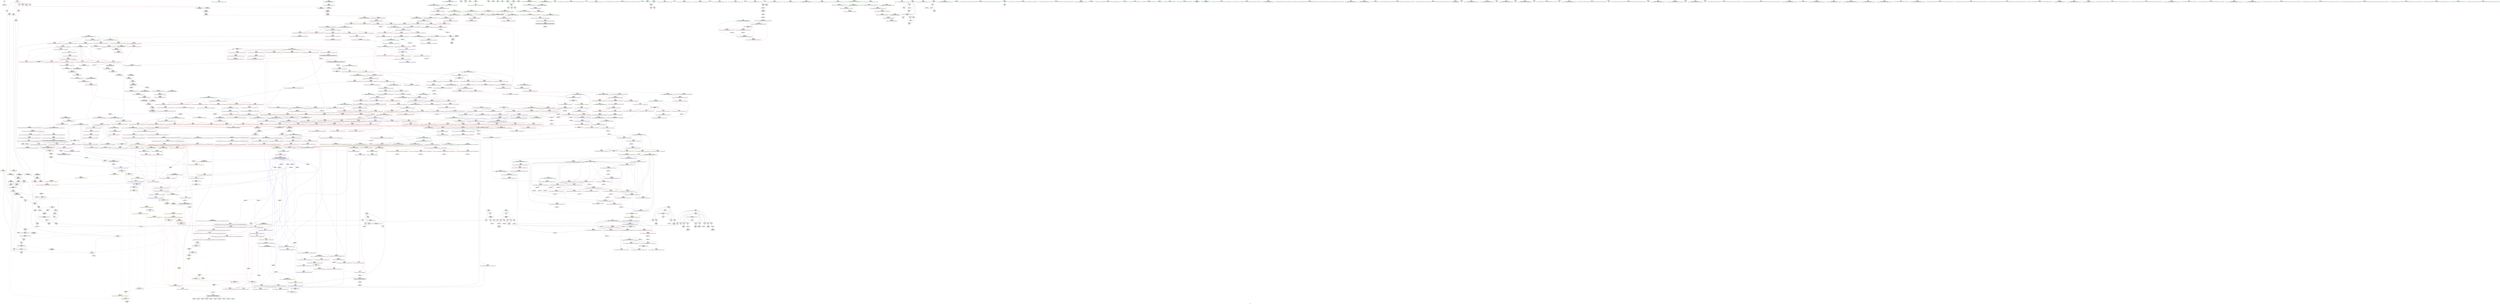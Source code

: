digraph "SVFG" {
	label="SVFG";

	Node0x560ec29f67a0 [shape=record,color=grey,label="{NodeID: 0\nNullPtr}"];
	Node0x560ec29f67a0 -> Node0x560ec2a4d510[style=solid];
	Node0x560ec2a5df30 [shape=record,color=blue,label="{NodeID: 775\n1329\<--1324\n__result.addr\<--__result\n_ZSt22__copy_move_backward_aILb1EPxS0_ET1_T0_S2_S1_\n}"];
	Node0x560ec2a5df30 -> Node0x560ec2a6d560[style=dashed];
	Node0x560ec2a54ba0 [shape=record,color=red,label="{NodeID: 443\n598\<--576\n\<--__last.addr\n_ZSt11__sort_heapIPxN9__gnu_cxx5__ops15_Iter_less_iterEEvT_S4_RT0_\n|{<s0>31}}"];
	Node0x560ec2a54ba0:s0 -> Node0x560ec2b55600[style=solid,color=red];
	Node0x560ec2a48640 [shape=record,color=green,label="{NodeID: 111\n576\<--577\n__last.addr\<--__last.addr_field_insensitive\n_ZSt11__sort_heapIPxN9__gnu_cxx5__ops15_Iter_less_iterEEvT_S4_RT0_\n}"];
	Node0x560ec2a48640 -> Node0x560ec2a54930[style=solid];
	Node0x560ec2a48640 -> Node0x560ec2a54a00[style=solid];
	Node0x560ec2a48640 -> Node0x560ec2a54ad0[style=solid];
	Node0x560ec2a48640 -> Node0x560ec2a54ba0[style=solid];
	Node0x560ec2a48640 -> Node0x560ec2a70c00[style=solid];
	Node0x560ec2a48640 -> Node0x560ec2a70da0[style=solid];
	Node0x560ec2a6a3d0 [shape=record,color=red,label="{NodeID: 554\n1062\<--1027\n\<--__first.addr\n_ZSt21__unguarded_partitionIPxN9__gnu_cxx5__ops15_Iter_less_iterEET_S4_S4_S4_T0_\n}"];
	Node0x560ec2a6a3d0 -> Node0x560ec2a57730[style=solid];
	Node0x560ec2ae04c0 [shape=record,color=yellow,style=double,label="{NodeID: 1329\n2V_1 = ENCHI(MR_2V_0)\npts\{7 \}\nFun[_ZSt14__partial_sortIPxN9__gnu_cxx5__ops15_Iter_less_iterEEvT_S4_S4_T0_]|{<s0>24}}"];
	Node0x560ec2ae04c0:s0 -> Node0x560ec2ae2650[style=dashed,color=red];
	Node0x560ec2a4d440 [shape=record,color=green,label="{NodeID: 222\n1408\<--1409\n__it.addr\<--__it.addr_field_insensitive\n_ZNK9__gnu_cxx5__ops14_Val_less_iterclIxPxEEbRT_T0_\n}"];
	Node0x560ec2a4d440 -> Node0x560ec2a6dff0[style=solid];
	Node0x560ec2a4d440 -> Node0x560ec2a5e750[style=solid];
	Node0x560ec2b55360 [shape=record,color=black,label="{NodeID: 1772\n692 = PHI(557, 596, )\n0th arg _ZSt10__pop_heapIPxN9__gnu_cxx5__ops15_Iter_less_iterEEvT_S4_S4_RT0_ }"];
	Node0x560ec2b55360 -> Node0x560ec2a71690[style=solid];
	Node0x560ec2a6fe30 [shape=record,color=blue,label="{NodeID: 665\n343\<--379\n__cut\<--call\n_ZSt16__introsort_loopIPxlN9__gnu_cxx5__ops15_Iter_less_iterEEvT_S4_T0_T1_\n}"];
	Node0x560ec2a6fe30 -> Node0x560ec2a52980[style=dashed];
	Node0x560ec2a6fe30 -> Node0x560ec2a52a50[style=dashed];
	Node0x560ec2a6fe30 -> Node0x560ec2ace1e0[style=dashed];
	Node0x560ec2a5b010 [shape=record,color=red,label="{NodeID: 333\n136\<--11\n\<--P\nmain\n}"];
	Node0x560ec2a5b010 -> Node0x560ec2a4d980[style=solid];
	Node0x560ec2a44cc0 [shape=record,color=green,label="{NodeID: 1\n12\<--1\n\<--dummyObj\nCan only get source location for instruction, argument, global var or function.}"];
	Node0x560ec2a5e000 [shape=record,color=blue,label="{NodeID: 776\n1331\<--1337\n__simple\<--\n_ZSt22__copy_move_backward_aILb1EPxS0_ET1_T0_S2_S1_\n}"];
	Node0x560ec2a54c70 [shape=record,color=red,label="{NodeID: 444\n599\<--578\n\<--__comp.addr\n_ZSt11__sort_heapIPxN9__gnu_cxx5__ops15_Iter_less_iterEEvT_S4_RT0_\n|{<s0>31}}"];
	Node0x560ec2a54c70:s0 -> Node0x560ec2b55750[style=solid,color=red];
	Node0x560ec2a48710 [shape=record,color=green,label="{NodeID: 112\n578\<--579\n__comp.addr\<--__comp.addr_field_insensitive\n_ZSt11__sort_heapIPxN9__gnu_cxx5__ops15_Iter_less_iterEEvT_S4_RT0_\n}"];
	Node0x560ec2a48710 -> Node0x560ec2a54c70[style=solid];
	Node0x560ec2a48710 -> Node0x560ec2a70cd0[style=solid];
	Node0x560ec2a6a4a0 [shape=record,color=red,label="{NodeID: 555\n1064\<--1027\n\<--__first.addr\n_ZSt21__unguarded_partitionIPxN9__gnu_cxx5__ops15_Iter_less_iterEET_S4_S4_S4_T0_\n|{<s0>62}}"];
	Node0x560ec2a6a4a0:s0 -> Node0x560ec2b54070[style=solid,color=red];
	Node0x560ec2a4d510 [shape=record,color=black,label="{NodeID: 223\n2\<--3\ndummyVal\<--dummyVal\n}"];
	Node0x560ec2b554b0 [shape=record,color=black,label="{NodeID: 1773\n693 = PHI(558, 597, )\n1st arg _ZSt10__pop_heapIPxN9__gnu_cxx5__ops15_Iter_less_iterEEvT_S4_S4_RT0_ }"];
	Node0x560ec2b554b0 -> Node0x560ec2a71760[style=solid];
	Node0x560ec2a6ff00 [shape=record,color=blue,label="{NodeID: 666\n337\<--387\n__last.addr\<--\n_ZSt16__introsort_loopIPxlN9__gnu_cxx5__ops15_Iter_less_iterEEvT_S4_T0_T1_\n}"];
	Node0x560ec2a6ff00 -> Node0x560ec2acd7e0[style=dashed];
	Node0x560ec2a5b0e0 [shape=record,color=red,label="{NodeID: 334\n152\<--11\n\<--P\nmain\n}"];
	Node0x560ec2a5b0e0 -> Node0x560ec2a98e70[style=solid];
	Node0x560ec2a44d50 [shape=record,color=green,label="{NodeID: 2\n19\<--1\n.str\<--dummyObj\nGlob }"];
	Node0x560ec2a5e0d0 [shape=record,color=blue,label="{NodeID: 777\n1347\<--1346\n__it.addr\<--__it\n_ZSt12__niter_baseIPxET_S1_\n}"];
	Node0x560ec2a5e0d0 -> Node0x560ec2a6d630[style=dashed];
	Node0x560ec2a54d40 [shape=record,color=red,label="{NodeID: 445\n625\<--607\n\<--__first.addr\n_ZSt11__make_heapIPxN9__gnu_cxx5__ops15_Iter_less_iterEEvT_S4_RT0_\n}"];
	Node0x560ec2a54d40 -> Node0x560ec2a56fe0[style=solid];
	Node0x560ec2a487e0 [shape=record,color=green,label="{NodeID: 113\n607\<--608\n__first.addr\<--__first.addr_field_insensitive\n_ZSt11__make_heapIPxN9__gnu_cxx5__ops15_Iter_less_iterEEvT_S4_RT0_\n}"];
	Node0x560ec2a487e0 -> Node0x560ec2a54d40[style=solid];
	Node0x560ec2a487e0 -> Node0x560ec2a54e10[style=solid];
	Node0x560ec2a487e0 -> Node0x560ec2a54ee0[style=solid];
	Node0x560ec2a487e0 -> Node0x560ec2a54fb0[style=solid];
	Node0x560ec2a487e0 -> Node0x560ec2a70e70[style=solid];
	Node0x560ec2ad3250 [shape=record,color=yellow,style=double,label="{NodeID: 1663\n2V_2 = CSCHI(MR_2V_1)\npts\{7 \}\nCS[]|{<s0>51|<s1>53|<s2>54|<s3>56|<s4>58|<s5>59|<s6>62}}"];
	Node0x560ec2ad3250:s0 -> Node0x560ec2ad7400[style=dashed,color=blue];
	Node0x560ec2ad3250:s1 -> Node0x560ec2ad7400[style=dashed,color=blue];
	Node0x560ec2ad3250:s2 -> Node0x560ec2ad7400[style=dashed,color=blue];
	Node0x560ec2ad3250:s3 -> Node0x560ec2ad7400[style=dashed,color=blue];
	Node0x560ec2ad3250:s4 -> Node0x560ec2ad7400[style=dashed,color=blue];
	Node0x560ec2ad3250:s5 -> Node0x560ec2ad7400[style=dashed,color=blue];
	Node0x560ec2ad3250:s6 -> Node0x560ec2ac73e0[style=dashed,color=blue];
	Node0x560ec2a6a570 [shape=record,color=red,label="{NodeID: 556\n1067\<--1027\n\<--__first.addr\n_ZSt21__unguarded_partitionIPxN9__gnu_cxx5__ops15_Iter_less_iterEET_S4_S4_S4_T0_\n}"];
	Node0x560ec2a6a570 -> Node0x560ec2a59af0[style=solid];
	Node0x560ec2a4d610 [shape=record,color=black,label="{NodeID: 224\n37\<--12\nmain_ret\<--\nmain\n}"];
	Node0x560ec2b55600 [shape=record,color=black,label="{NodeID: 1774\n694 = PHI(559, 598, )\n2nd arg _ZSt10__pop_heapIPxN9__gnu_cxx5__ops15_Iter_less_iterEEvT_S4_S4_RT0_ }"];
	Node0x560ec2b55600 -> Node0x560ec2a71830[style=solid];
	Node0x560ec2a6ffd0 [shape=record,color=blue,label="{NodeID: 667\n393\<--392\n__n.addr\<--__n\n_ZSt4__lgl\n}"];
	Node0x560ec2a6ffd0 -> Node0x560ec2a52b20[style=dashed];
	Node0x560ec2a5b1b0 [shape=record,color=red,label="{NodeID: 335\n156\<--11\n\<--P\nmain\n}"];
	Node0x560ec2a5b1b0 -> Node0x560ec2a62130[style=solid];
	Node0x560ec2a45000 [shape=record,color=green,label="{NodeID: 3\n21\<--1\n.str.1\<--dummyObj\nGlob }"];
	Node0x560ec2a5e1a0 [shape=record,color=blue,label="{NodeID: 778\n1356\<--1353\n__first.addr\<--__first\n_ZNSt20__copy_move_backwardILb1ELb1ESt26random_access_iterator_tagE13__copy_move_bIxEEPT_PKS3_S6_S4_\n}"];
	Node0x560ec2a5e1a0 -> Node0x560ec2a6d700[style=dashed];
	Node0x560ec2a5e1a0 -> Node0x560ec2a6d7d0[style=dashed];
	Node0x560ec2a54e10 [shape=record,color=red,label="{NodeID: 446\n634\<--607\n\<--__first.addr\n_ZSt11__make_heapIPxN9__gnu_cxx5__ops15_Iter_less_iterEEvT_S4_RT0_\n}"];
	Node0x560ec2a54e10 -> Node0x560ec2a57180[style=solid];
	Node0x560ec2ac96e0 [shape=record,color=black,label="{NodeID: 1221\nMR_2V_5 = PHI(MR_2V_4, MR_2V_2, MR_2V_2, )\npts\{7 \}\n|{|<s1>45}}"];
	Node0x560ec2ac96e0 -> Node0x560ec2a67c00[style=dashed];
	Node0x560ec2ac96e0:s1 -> Node0x560ec2ad4200[style=dashed,color=red];
	Node0x560ec2a4dab0 [shape=record,color=green,label="{NodeID: 114\n609\<--610\n__last.addr\<--__last.addr_field_insensitive\n_ZSt11__make_heapIPxN9__gnu_cxx5__ops15_Iter_less_iterEEvT_S4_RT0_\n}"];
	Node0x560ec2a4dab0 -> Node0x560ec2a55080[style=solid];
	Node0x560ec2a4dab0 -> Node0x560ec2a55150[style=solid];
	Node0x560ec2a4dab0 -> Node0x560ec2a70f40[style=solid];
	Node0x560ec2a6a640 [shape=record,color=red,label="{NodeID: 557\n1046\<--1029\n\<--__last.addr\n_ZSt21__unguarded_partitionIPxN9__gnu_cxx5__ops15_Iter_less_iterEET_S4_S4_S4_T0_\n}"];
	Node0x560ec2a6a640 -> Node0x560ec2a59950[style=solid];
	Node0x560ec2a4d6e0 [shape=record,color=black,label="{NodeID: 225\n17\<--16\n\<--best\nCan only get source location for instruction, argument, global var or function.}"];
	Node0x560ec2b55750 [shape=record,color=black,label="{NodeID: 1775\n695 = PHI(526, 599, )\n3rd arg _ZSt10__pop_heapIPxN9__gnu_cxx5__ops15_Iter_less_iterEEvT_S4_S4_RT0_ }"];
	Node0x560ec2b55750 -> Node0x560ec2a71900[style=solid];
	Node0x560ec2a700a0 [shape=record,color=blue,label="{NodeID: 668\n411\<--407\n__first.addr\<--__first\n_ZSt22__final_insertion_sortIPxN9__gnu_cxx5__ops15_Iter_less_iterEEvT_S4_T0_\n}"];
	Node0x560ec2a700a0 -> Node0x560ec2a52bf0[style=dashed];
	Node0x560ec2a700a0 -> Node0x560ec2a52cc0[style=dashed];
	Node0x560ec2a700a0 -> Node0x560ec2a52d90[style=dashed];
	Node0x560ec2a700a0 -> Node0x560ec2a52e60[style=dashed];
	Node0x560ec2a700a0 -> Node0x560ec2a52f30[style=dashed];
	Node0x560ec2a5b280 [shape=record,color=red,label="{NodeID: 336\n204\<--11\n\<--P\nmain\n}"];
	Node0x560ec2a5b280 -> Node0x560ec2a619b0[style=solid];
	Node0x560ec2a450c0 [shape=record,color=green,label="{NodeID: 4\n23\<--1\n.str.2\<--dummyObj\nGlob }"];
	Node0x560ec2a5e270 [shape=record,color=blue,label="{NodeID: 779\n1358\<--1354\n__last.addr\<--__last\n_ZNSt20__copy_move_backwardILb1ELb1ESt26random_access_iterator_tagE13__copy_move_bIxEEPT_PKS3_S6_S4_\n}"];
	Node0x560ec2a5e270 -> Node0x560ec2a6d8a0[style=dashed];
	Node0x560ec2a54ee0 [shape=record,color=red,label="{NodeID: 447\n645\<--607\n\<--__first.addr\n_ZSt11__make_heapIPxN9__gnu_cxx5__ops15_Iter_less_iterEEvT_S4_RT0_\n}"];
	Node0x560ec2a54ee0 -> Node0x560ec2a5a3e0[style=solid];
	Node0x560ec2ac9be0 [shape=record,color=black,label="{NodeID: 1222\nMR_137V_6 = PHI(MR_137V_5, MR_137V_3, MR_137V_3, )\npts\{750 \}\n}"];
	Node0x560ec2ac9be0 -> Node0x560ec2a66d60[style=dashed];
	Node0x560ec2a4db40 [shape=record,color=green,label="{NodeID: 115\n611\<--612\n__comp.addr\<--__comp.addr_field_insensitive\n_ZSt11__make_heapIPxN9__gnu_cxx5__ops15_Iter_less_iterEEvT_S4_RT0_\n}"];
	Node0x560ec2a4db40 -> Node0x560ec2a55220[style=solid];
	Node0x560ec2a4db40 -> Node0x560ec2a71010[style=solid];
	Node0x560ec2a6a710 [shape=record,color=red,label="{NodeID: 558\n1051\<--1029\n\<--__last.addr\n_ZSt21__unguarded_partitionIPxN9__gnu_cxx5__ops15_Iter_less_iterEET_S4_S4_S4_T0_\n|{<s0>61}}"];
	Node0x560ec2a6a710:s0 -> Node0x560ec2b57a30[style=solid,color=red];
	Node0x560ec2ae0870 [shape=record,color=yellow,style=double,label="{NodeID: 1333\n2V_1 = ENCHI(MR_2V_0)\npts\{7 \}\nFun[_ZNK9__gnu_cxx5__ops14_Iter_less_valclIPxxEEbT_RT0_]}"];
	Node0x560ec2ae0870 -> Node0x560ec2a68de0[style=dashed];
	Node0x560ec2a4d7e0 [shape=record,color=black,label="{NodeID: 226\n104\<--103\nidxprom\<--\nmain\n}"];
	Node0x560ec2b558a0 [shape=record,color=black,label="{NodeID: 1776\n741 = PHI(653, 721, )\n0th arg _ZSt13__adjust_heapIPxlxN9__gnu_cxx5__ops15_Iter_less_iterEEvT_T0_S5_T1_T2_ }"];
	Node0x560ec2b558a0 -> Node0x560ec2a71c40[style=solid];
	Node0x560ec2a70170 [shape=record,color=blue,label="{NodeID: 669\n413\<--408\n__last.addr\<--__last\n_ZSt22__final_insertion_sortIPxN9__gnu_cxx5__ops15_Iter_less_iterEEvT_S4_T0_\n}"];
	Node0x560ec2a70170 -> Node0x560ec2a53000[style=dashed];
	Node0x560ec2a70170 -> Node0x560ec2a530d0[style=dashed];
	Node0x560ec2a70170 -> Node0x560ec2a531a0[style=dashed];
	Node0x560ec2a5b350 [shape=record,color=red,label="{NodeID: 337\n122\<--14\n\<--C\nmain\n}"];
	Node0x560ec2a5b350 -> Node0x560ec2a977f0[style=solid];
	Node0x560ec2a45180 [shape=record,color=green,label="{NodeID: 5\n25\<--1\n.str.3\<--dummyObj\nGlob }"];
	Node0x560ec2a5e340 [shape=record,color=blue,label="{NodeID: 780\n1360\<--1355\n__result.addr\<--__result\n_ZNSt20__copy_move_backwardILb1ELb1ESt26random_access_iterator_tagE13__copy_move_bIxEEPT_PKS3_S6_S4_\n}"];
	Node0x560ec2a5e340 -> Node0x560ec2a6d970[style=dashed];
	Node0x560ec2a5e340 -> Node0x560ec2a6da40[style=dashed];
	Node0x560ec2a54fb0 [shape=record,color=red,label="{NodeID: 448\n653\<--607\n\<--__first.addr\n_ZSt11__make_heapIPxN9__gnu_cxx5__ops15_Iter_less_iterEEvT_S4_RT0_\n|{<s0>34}}"];
	Node0x560ec2a54fb0:s0 -> Node0x560ec2b558a0[style=solid,color=red];
	Node0x560ec2aca0e0 [shape=record,color=black,label="{NodeID: 1223\nMR_145V_8 = PHI(MR_145V_7, MR_145V_3, MR_145V_3, )\npts\{758 \}\n}"];
	Node0x560ec2a4dc10 [shape=record,color=green,label="{NodeID: 116\n613\<--614\n__len\<--__len_field_insensitive\n_ZSt11__make_heapIPxN9__gnu_cxx5__ops15_Iter_less_iterEEvT_S4_RT0_\n}"];
	Node0x560ec2a4dc10 -> Node0x560ec2a552f0[style=solid];
	Node0x560ec2a4dc10 -> Node0x560ec2a553c0[style=solid];
	Node0x560ec2a4dc10 -> Node0x560ec2a710e0[style=solid];
	Node0x560ec2a6a7e0 [shape=record,color=red,label="{NodeID: 559\n1054\<--1029\n\<--__last.addr\n_ZSt21__unguarded_partitionIPxN9__gnu_cxx5__ops15_Iter_less_iterEET_S4_S4_S4_T0_\n}"];
	Node0x560ec2a6a7e0 -> Node0x560ec2a59a20[style=solid];
	Node0x560ec2ae0980 [shape=record,color=yellow,style=double,label="{NodeID: 1334\n158V_1 = ENCHI(MR_158V_0)\npts\{879 \}\nFun[_ZNK9__gnu_cxx5__ops14_Iter_less_valclIPxxEEbT_RT0_]}"];
	Node0x560ec2ae0980 -> Node0x560ec2a68eb0[style=dashed];
	Node0x560ec2a4d8b0 [shape=record,color=black,label="{NodeID: 227\n109\<--108\nidxprom6\<--\nmain\n}"];
	Node0x560ec2b559f0 [shape=record,color=black,label="{NodeID: 1777\n742 = PHI(654, 364, )\n1st arg _ZSt13__adjust_heapIPxlxN9__gnu_cxx5__ops15_Iter_less_iterEEvT_T0_S5_T1_T2_ }"];
	Node0x560ec2b559f0 -> Node0x560ec2a71d10[style=solid];
	Node0x560ec2a70240 [shape=record,color=blue,label="{NodeID: 670\n455\<--450\n__first.addr\<--__first\n_ZSt14__partial_sortIPxN9__gnu_cxx5__ops15_Iter_less_iterEEvT_S4_S4_T0_\n}"];
	Node0x560ec2a70240 -> Node0x560ec2a53270[style=dashed];
	Node0x560ec2a70240 -> Node0x560ec2a53340[style=dashed];
	Node0x560ec2a5b420 [shape=record,color=red,label="{NodeID: 338\n157\<--14\n\<--C\nmain\n}"];
	Node0x560ec2a5b420 -> Node0x560ec2a62130[style=solid];
	Node0x560ec2a459f0 [shape=record,color=green,label="{NodeID: 6\n27\<--1\n.str.4\<--dummyObj\nGlob }"];
	Node0x560ec2a5e410 [shape=record,color=blue,label="{NodeID: 781\n1362\<--1372\n_Num\<--sub.ptr.div\n_ZNSt20__copy_move_backwardILb1ELb1ESt26random_access_iterator_tagE13__copy_move_bIxEEPT_PKS3_S6_S4_\n}"];
	Node0x560ec2a5e410 -> Node0x560ec2a6db10[style=dashed];
	Node0x560ec2a5e410 -> Node0x560ec2a6dbe0[style=dashed];
	Node0x560ec2a5e410 -> Node0x560ec2a6dcb0[style=dashed];
	Node0x560ec2a5e410 -> Node0x560ec2a6dd80[style=dashed];
	Node0x560ec2a55080 [shape=record,color=red,label="{NodeID: 449\n624\<--609\n\<--__last.addr\n_ZSt11__make_heapIPxN9__gnu_cxx5__ops15_Iter_less_iterEEvT_S4_RT0_\n}"];
	Node0x560ec2a55080 -> Node0x560ec2a56f10[style=solid];
	Node0x560ec2aca5e0 [shape=record,color=black,label="{NodeID: 1224\nMR_184V_4 = PHI(MR_184V_5, MR_184V_3, )\npts\{1028 \}\n}"];
	Node0x560ec2aca5e0 -> Node0x560ec2a6a160[style=dashed];
	Node0x560ec2aca5e0 -> Node0x560ec2a6a230[style=dashed];
	Node0x560ec2aca5e0 -> Node0x560ec2a6a300[style=dashed];
	Node0x560ec2aca5e0 -> Node0x560ec2a6a3d0[style=dashed];
	Node0x560ec2aca5e0 -> Node0x560ec2a6a4a0[style=dashed];
	Node0x560ec2aca5e0 -> Node0x560ec2a6a570[style=dashed];
	Node0x560ec2aca5e0 -> Node0x560ec2a738b0[style=dashed];
	Node0x560ec2aca5e0 -> Node0x560ec2a73b20[style=dashed];
	Node0x560ec2a4dce0 [shape=record,color=green,label="{NodeID: 117\n615\<--616\n__parent\<--__parent_field_insensitive\n_ZSt11__make_heapIPxN9__gnu_cxx5__ops15_Iter_less_iterEEvT_S4_RT0_\n}"];
	Node0x560ec2a4dce0 -> Node0x560ec2a55490[style=solid];
	Node0x560ec2a4dce0 -> Node0x560ec2a55560[style=solid];
	Node0x560ec2a4dce0 -> Node0x560ec2a55630[style=solid];
	Node0x560ec2a4dce0 -> Node0x560ec2a55700[style=solid];
	Node0x560ec2a4dce0 -> Node0x560ec2a711b0[style=solid];
	Node0x560ec2a4dce0 -> Node0x560ec2a71350[style=solid];
	Node0x560ec2ad37d0 [shape=record,color=yellow,style=double,label="{NodeID: 1667\n2V_2 = CSCHI(MR_2V_1)\npts\{7 \}\nCS[]|{<s0>69|<s1>69}}"];
	Node0x560ec2ad37d0:s0 -> Node0x560ec2a6bf70[style=dashed,color=blue];
	Node0x560ec2ad37d0:s1 -> Node0x560ec2a744e0[style=dashed,color=blue];
	Node0x560ec2a6a8b0 [shape=record,color=red,label="{NodeID: 560\n1059\<--1029\n\<--__last.addr\n_ZSt21__unguarded_partitionIPxN9__gnu_cxx5__ops15_Iter_less_iterEET_S4_S4_S4_T0_\n}"];
	Node0x560ec2a6a8b0 -> Node0x560ec2a980f0[style=solid];
	Node0x560ec2a4d980 [shape=record,color=black,label="{NodeID: 228\n137\<--136\nidx.ext\<--\nmain\n}"];
	Node0x560ec2b55b40 [shape=record,color=black,label="{NodeID: 1778\n743 = PHI(655, 727, )\n2nd arg _ZSt13__adjust_heapIPxlxN9__gnu_cxx5__ops15_Iter_less_iterEEvT_T0_S5_T1_T2_ }"];
	Node0x560ec2b55b40 -> Node0x560ec2a71de0[style=solid];
	Node0x560ec2a70310 [shape=record,color=blue,label="{NodeID: 671\n457\<--451\n__middle.addr\<--__middle\n_ZSt14__partial_sortIPxN9__gnu_cxx5__ops15_Iter_less_iterEEvT_S4_S4_T0_\n}"];
	Node0x560ec2a70310 -> Node0x560ec2a53410[style=dashed];
	Node0x560ec2a70310 -> Node0x560ec2a534e0[style=dashed];
	Node0x560ec2a5b4f0 [shape=record,color=red,label="{NodeID: 339\n209\<--14\n\<--C\nmain\n}"];
	Node0x560ec2a5b4f0 -> Node0x560ec2a56210[style=solid];
	Node0x560ec2a45a80 [shape=record,color=green,label="{NodeID: 7\n29\<--1\n.str.5\<--dummyObj\nGlob }"];
	Node0x560ec2a5e4e0 [shape=record,color=blue, style = dotted,label="{NodeID: 782\n1420\<--1422\noffset_0\<--dummyVal\n_ZNSt20__copy_move_backwardILb1ELb1ESt26random_access_iterator_tagE13__copy_move_bIxEEPT_PKS3_S6_S4_\n}"];
	Node0x560ec2a5e4e0 -> Node0x560ec2adc900[style=dashed];
	Node0x560ec2a55150 [shape=record,color=red,label="{NodeID: 450\n633\<--609\n\<--__last.addr\n_ZSt11__make_heapIPxN9__gnu_cxx5__ops15_Iter_less_iterEEvT_S4_RT0_\n}"];
	Node0x560ec2a55150 -> Node0x560ec2a570b0[style=solid];
	Node0x560ec2acaae0 [shape=record,color=black,label="{NodeID: 1225\nMR_2V_4 = PHI(MR_2V_3, MR_2V_1, )\npts\{7 \}\n|{<s0>13}}"];
	Node0x560ec2acaae0:s0 -> Node0x560ec2a7cfe0[style=dashed,color=blue];
	Node0x560ec2a4ddb0 [shape=record,color=green,label="{NodeID: 118\n617\<--618\n__value\<--__value_field_insensitive\n_ZSt11__make_heapIPxN9__gnu_cxx5__ops15_Iter_less_iterEEvT_S4_RT0_\n|{|<s1>33}}"];
	Node0x560ec2a4ddb0 -> Node0x560ec2a71280[style=solid];
	Node0x560ec2a4ddb0:s1 -> Node0x560ec2b531f0[style=solid,color=red];
	Node0x560ec2b012d0 [shape=record,color=yellow,style=double,label="{NodeID: 1668\n2V_2 = CSCHI(MR_2V_1)\npts\{7 \}\nCS[]|{<s0>77}}"];
	Node0x560ec2b012d0:s0 -> Node0x560ec2ad37d0[style=dashed,color=blue];
	Node0x560ec2a6a980 [shape=record,color=red,label="{NodeID: 561\n1065\<--1029\n\<--__last.addr\n_ZSt21__unguarded_partitionIPxN9__gnu_cxx5__ops15_Iter_less_iterEET_S4_S4_S4_T0_\n|{<s0>62}}"];
	Node0x560ec2a6a980:s0 -> Node0x560ec2b54300[style=solid,color=red];
	Node0x560ec2a55bd0 [shape=record,color=black,label="{NodeID: 229\n165\<--164\nidxprom18\<--\nmain\n}"];
	Node0x560ec2b55c90 [shape=record,color=black,label="{NodeID: 1779\n744 = PHI(657, 729, )\n3rd arg _ZSt13__adjust_heapIPxlxN9__gnu_cxx5__ops15_Iter_less_iterEEvT_T0_S5_T1_T2_ }"];
	Node0x560ec2b55c90 -> Node0x560ec2a71eb0[style=solid];
	Node0x560ec2a703e0 [shape=record,color=blue,label="{NodeID: 672\n459\<--452\n__last.addr\<--__last\n_ZSt14__partial_sortIPxN9__gnu_cxx5__ops15_Iter_less_iterEEvT_S4_S4_T0_\n}"];
	Node0x560ec2a703e0 -> Node0x560ec2a535b0[style=dashed];
	Node0x560ec2a5b5c0 [shape=record,color=red,label="{NodeID: 340\n73\<--40\n\<--in\nmain\n}"];
	Node0x560ec2a45b40 [shape=record,color=green,label="{NodeID: 8\n31\<--1\n.str.6\<--dummyObj\nGlob }"];
	Node0x560ec2a5e5b0 [shape=record,color=blue,label="{NodeID: 783\n1404\<--1401\nthis.addr\<--this\n_ZNK9__gnu_cxx5__ops14_Val_less_iterclIxPxEEbRT_T0_\n}"];
	Node0x560ec2a5e5b0 -> Node0x560ec2a6de50[style=dashed];
	Node0x560ec2a55220 [shape=record,color=red,label="{NodeID: 451\n658\<--611\n\<--__comp.addr\n_ZSt11__make_heapIPxN9__gnu_cxx5__ops15_Iter_less_iterEEvT_S4_RT0_\n}"];
	Node0x560ec2acafe0 [shape=record,color=black,label="{NodeID: 1226\nMR_2V_2 = PHI(MR_2V_4, MR_2V_1, )\npts\{7 \}\n|{<s0>28}}"];
	Node0x560ec2acafe0:s0 -> Node0x560ec2ad6a00[style=dashed,color=blue];
	Node0x560ec2a4de80 [shape=record,color=green,label="{NodeID: 119\n619\<--620\nagg.tmp\<--agg.tmp_field_insensitive\n_ZSt11__make_heapIPxN9__gnu_cxx5__ops15_Iter_less_iterEEvT_S4_RT0_\n}"];
	Node0x560ec2b01430 [shape=record,color=yellow,style=double,label="{NodeID: 1669\n2V_2 = CSCHI(MR_2V_1)\npts\{7 \}\nCS[]|{<s0>85}}"];
	Node0x560ec2b01430:s0 -> Node0x560ec2b012d0[style=dashed,color=blue];
	Node0x560ec2a6aa50 [shape=record,color=red,label="{NodeID: 562\n1039\<--1031\n\<--__pivot.addr\n_ZSt21__unguarded_partitionIPxN9__gnu_cxx5__ops15_Iter_less_iterEET_S4_S4_S4_T0_\n|{<s0>60}}"];
	Node0x560ec2a6aa50:s0 -> Node0x560ec2b57a30[style=solid,color=red];
	Node0x560ec2a55c60 [shape=record,color=black,label="{NodeID: 230\n169\<--168\nidxprom21\<--sub20\nmain\n}"];
	Node0x560ec2b55de0 [shape=record,color=black,label="{NodeID: 1780\n1353 = PHI(1338, )\n0th arg _ZNSt20__copy_move_backwardILb1ELb1ESt26random_access_iterator_tagE13__copy_move_bIxEEPT_PKS3_S6_S4_ }"];
	Node0x560ec2b55de0 -> Node0x560ec2a5e1a0[style=solid];
	Node0x560ec2a704b0 [shape=record,color=blue,label="{NodeID: 673\n483\<--479\n__first.addr\<--__first\n_ZSt27__unguarded_partition_pivotIPxN9__gnu_cxx5__ops15_Iter_less_iterEET_S4_S4_T0_\n}"];
	Node0x560ec2a704b0 -> Node0x560ec2a53680[style=dashed];
	Node0x560ec2a704b0 -> Node0x560ec2a53750[style=dashed];
	Node0x560ec2a704b0 -> Node0x560ec2a53820[style=dashed];
	Node0x560ec2a704b0 -> Node0x560ec2a538f0[style=dashed];
	Node0x560ec2a704b0 -> Node0x560ec2a539c0[style=dashed];
	Node0x560ec2a704b0 -> Node0x560ec2a53a90[style=dashed];
	Node0x560ec2a5b690 [shape=record,color=red,label="{NodeID: 341\n93\<--40\n\<--in\nmain\n}"];
	Node0x560ec2a45c40 [shape=record,color=green,label="{NodeID: 9\n33\<--1\n.str.7\<--dummyObj\nGlob }"];
	Node0x560ec2a5e680 [shape=record,color=blue,label="{NodeID: 784\n1406\<--1402\n__val.addr\<--__val\n_ZNK9__gnu_cxx5__ops14_Val_less_iterclIxPxEEbRT_T0_\n}"];
	Node0x560ec2a5e680 -> Node0x560ec2a6df20[style=dashed];
	Node0x560ec2a552f0 [shape=record,color=red,label="{NodeID: 452\n640\<--613\n\<--__len\n_ZSt11__make_heapIPxN9__gnu_cxx5__ops15_Iter_less_iterEEvT_S4_RT0_\n}"];
	Node0x560ec2a552f0 -> Node0x560ec2a61b30[style=solid];
	Node0x560ec2acb4e0 [shape=record,color=black,label="{NodeID: 1227\nMR_104V_2 = PHI(MR_104V_3, MR_104V_1, )\npts\{614 \}\n}"];
	Node0x560ec2a4df50 [shape=record,color=green,label="{NodeID: 120\n649\<--650\n_ZSt4moveIRxEONSt16remove_referenceIT_E4typeEOS2_\<--_ZSt4moveIRxEONSt16remove_referenceIT_E4typeEOS2__field_insensitive\n}"];
	Node0x560ec2b42140 [shape=record,color=black,label="{NodeID: 1670\n75 = PHI()\n}"];
	Node0x560ec2a6ab20 [shape=record,color=red,label="{NodeID: 563\n1050\<--1031\n\<--__pivot.addr\n_ZSt21__unguarded_partitionIPxN9__gnu_cxx5__ops15_Iter_less_iterEET_S4_S4_S4_T0_\n|{<s0>61}}"];
	Node0x560ec2a6ab20:s0 -> Node0x560ec2b576b0[style=solid,color=red];
	Node0x560ec2a55d30 [shape=record,color=black,label="{NodeID: 231\n173\<--172\nconv\<--\nmain\n}"];
	Node0x560ec2a55d30 -> Node0x560ec2a61fb0[style=solid];
	Node0x560ec2b55ef0 [shape=record,color=black,label="{NodeID: 1781\n1354 = PHI(1339, )\n1st arg _ZNSt20__copy_move_backwardILb1ELb1ESt26random_access_iterator_tagE13__copy_move_bIxEEPT_PKS3_S6_S4_ }"];
	Node0x560ec2b55ef0 -> Node0x560ec2a5e270[style=solid];
	Node0x560ec2a70580 [shape=record,color=blue,label="{NodeID: 674\n485\<--480\n__last.addr\<--__last\n_ZSt27__unguarded_partition_pivotIPxN9__gnu_cxx5__ops15_Iter_less_iterEET_S4_S4_T0_\n}"];
	Node0x560ec2a70580 -> Node0x560ec2a53b60[style=dashed];
	Node0x560ec2a70580 -> Node0x560ec2a53c30[style=dashed];
	Node0x560ec2a70580 -> Node0x560ec2a53d00[style=dashed];
	Node0x560ec2a5b760 [shape=record,color=red,label="{NodeID: 342\n102\<--40\n\<--in\nmain\n}"];
	Node0x560ec2a45d40 [shape=record,color=green,label="{NodeID: 10\n72\<--1\n\<--dummyObj\nCan only get source location for instruction, argument, global var or function.}"];
	Node0x560ec2a5e750 [shape=record,color=blue,label="{NodeID: 785\n1408\<--1403\n__it.addr\<--__it\n_ZNK9__gnu_cxx5__ops14_Val_less_iterclIxPxEEbRT_T0_\n}"];
	Node0x560ec2a5e750 -> Node0x560ec2a6dff0[style=dashed];
	Node0x560ec2a553c0 [shape=record,color=red,label="{NodeID: 453\n655\<--613\n\<--__len\n_ZSt11__make_heapIPxN9__gnu_cxx5__ops15_Iter_less_iterEEvT_S4_RT0_\n|{<s0>34}}"];
	Node0x560ec2a553c0:s0 -> Node0x560ec2b55b40[style=solid,color=red];
	Node0x560ec2acb9e0 [shape=record,color=black,label="{NodeID: 1228\nMR_106V_2 = PHI(MR_106V_4, MR_106V_1, )\npts\{616 \}\n}"];
	Node0x560ec2a4e020 [shape=record,color=green,label="{NodeID: 121\n660\<--661\n_ZSt13__adjust_heapIPxlxN9__gnu_cxx5__ops15_Iter_less_iterEEvT_T0_S5_T1_T2_\<--_ZSt13__adjust_heapIPxlxN9__gnu_cxx5__ops15_Iter_less_iterEEvT_T0_S5_T1_T2__field_insensitive\n}"];
	Node0x560ec2b42350 [shape=record,color=black,label="{NodeID: 1671\n95 = PHI()\n}"];
	Node0x560ec2a6abf0 [shape=record,color=red,label="{NodeID: 564\n1080\<--1074\n\<--__a.addr\n_ZSt9iter_swapIPxS0_EvT_T0_\n|{<s0>63}}"];
	Node0x560ec2a6abf0:s0 -> Node0x560ec2b56550[style=solid,color=red];
	Node0x560ec2a55e00 [shape=record,color=black,label="{NodeID: 232\n179\<--178\nidxprom24\<--\nmain\n}"];
	Node0x560ec2b56000 [shape=record,color=black,label="{NodeID: 1782\n1355 = PHI(1340, )\n2nd arg _ZNSt20__copy_move_backwardILb1ELb1ESt26random_access_iterator_tagE13__copy_move_bIxEEPT_PKS3_S6_S4_ }"];
	Node0x560ec2b56000 -> Node0x560ec2a5e340[style=solid];
	Node0x560ec2a70650 [shape=record,color=blue,label="{NodeID: 675\n487\<--503\n__mid\<--add.ptr\n_ZSt27__unguarded_partition_pivotIPxN9__gnu_cxx5__ops15_Iter_less_iterEET_S4_S4_T0_\n}"];
	Node0x560ec2a70650 -> Node0x560ec2a53dd0[style=dashed];
	Node0x560ec2a5b830 [shape=record,color=red,label="{NodeID: 343\n125\<--42\n\<--out\nmain\n}"];
	Node0x560ec2a45e40 [shape=record,color=green,label="{NodeID: 11\n81\<--1\n\<--dummyObj\nCan only get source location for instruction, argument, global var or function.}"];
	Node0x560ec2a55490 [shape=record,color=red,label="{NodeID: 454\n646\<--615\n\<--__parent\n_ZSt11__make_heapIPxN9__gnu_cxx5__ops15_Iter_less_iterEEvT_S4_RT0_\n}"];
	Node0x560ec2acbee0 [shape=record,color=black,label="{NodeID: 1229\nMR_108V_2 = PHI(MR_108V_4, MR_108V_1, )\npts\{618 \}\n}"];
	Node0x560ec2a4e120 [shape=record,color=green,label="{NodeID: 122\n675\<--676\nthis.addr\<--this.addr_field_insensitive\n_ZNK9__gnu_cxx5__ops15_Iter_less_iterclIPxS3_EEbT_T0_\n}"];
	Node0x560ec2a4e120 -> Node0x560ec2a55970[style=solid];
	Node0x560ec2a4e120 -> Node0x560ec2a71420[style=solid];
	Node0x560ec2b4c7b0 [shape=record,color=black,label="{NodeID: 1672\n107 = PHI()\n}"];
	Node0x560ec2a6acc0 [shape=record,color=red,label="{NodeID: 565\n1081\<--1076\n\<--__b.addr\n_ZSt9iter_swapIPxS0_EvT_T0_\n|{<s0>63}}"];
	Node0x560ec2a6acc0:s0 -> Node0x560ec2b56660[style=solid,color=red];
	Node0x560ec2a55ed0 [shape=record,color=black,label="{NodeID: 233\n185\<--184\nidxprom28\<--sub27\nmain\n}"];
	Node0x560ec2b56110 [shape=record,color=black,label="{NodeID: 1783\n1183 = PHI(438, )\n0th arg _ZSt26__unguarded_insertion_sortIPxN9__gnu_cxx5__ops15_Iter_less_iterEEvT_S4_T0_ }"];
	Node0x560ec2b56110 -> Node0x560ec2a74680[style=solid];
	Node0x560ec2a70720 [shape=record,color=blue,label="{NodeID: 676\n528\<--523\n__first.addr\<--__first\n_ZSt13__heap_selectIPxN9__gnu_cxx5__ops15_Iter_less_iterEEvT_S4_S4_T0_\n}"];
	Node0x560ec2a70720 -> Node0x560ec2a53ea0[style=dashed];
	Node0x560ec2a70720 -> Node0x560ec2a53f70[style=dashed];
	Node0x560ec2a70720 -> Node0x560ec2a54040[style=dashed];
	Node0x560ec2a5b900 [shape=record,color=red,label="{NodeID: 344\n202\<--42\n\<--out\nmain\n}"];
	Node0x560ec2a45f40 [shape=record,color=green,label="{NodeID: 12\n86\<--1\n\<--dummyObj\nCan only get source location for instruction, argument, global var or function.}"];
	Node0x560ec2a55560 [shape=record,color=red,label="{NodeID: 455\n654\<--615\n\<--__parent\n_ZSt11__make_heapIPxN9__gnu_cxx5__ops15_Iter_less_iterEEvT_S4_RT0_\n|{<s0>34}}"];
	Node0x560ec2a55560:s0 -> Node0x560ec2b559f0[style=solid,color=red];
	Node0x560ec2acc3e0 [shape=record,color=black,label="{NodeID: 1230\nMR_2V_2 = PHI(MR_2V_3, MR_2V_1, )\npts\{7 \}\n|{|<s4>79}}"];
	Node0x560ec2acc3e0 -> Node0x560ec2a6cee0[style=dashed];
	Node0x560ec2acc3e0 -> Node0x560ec2a6cfb0[style=dashed];
	Node0x560ec2acc3e0 -> Node0x560ec2a74f70[style=dashed];
	Node0x560ec2acc3e0 -> Node0x560ec2a5d980[style=dashed];
	Node0x560ec2acc3e0:s4 -> Node0x560ec2adf090[style=dashed,color=red];
	Node0x560ec2a4e1f0 [shape=record,color=green,label="{NodeID: 123\n677\<--678\n__it1.addr\<--__it1.addr_field_insensitive\n_ZNK9__gnu_cxx5__ops15_Iter_less_iterclIPxS3_EEbT_T0_\n}"];
	Node0x560ec2a4e1f0 -> Node0x560ec2a55a40[style=solid];
	Node0x560ec2a4e1f0 -> Node0x560ec2a714f0[style=solid];
	Node0x560ec2b4c8b0 [shape=record,color=black,label="{NodeID: 1673\n111 = PHI(231, )\n}"];
	Node0x560ec2b4c8b0 -> Node0x560ec2a5cae0[style=solid];
	Node0x560ec2a6ad90 [shape=record,color=red,label="{NodeID: 566\n1097\<--1089\n\<--__a.addr\n_ZSt4swapIxENSt9enable_ifIXsr6__and_ISt6__not_ISt15__is_tuple_likeIT_EESt21is_move_constructibleIS3_ESt18is_move_assignableIS3_EEE5valueEvE4typeERS3_SC_\n|{<s0>64}}"];
	Node0x560ec2a6ad90:s0 -> Node0x560ec2b531f0[style=solid,color=red];
	Node0x560ec2a55fa0 [shape=record,color=black,label="{NodeID: 234\n189\<--188\nidxprom30\<--\nmain\n}"];
	Node0x560ec2b56220 [shape=record,color=black,label="{NodeID: 1784\n1184 = PHI(439, )\n1st arg _ZSt26__unguarded_insertion_sortIPxN9__gnu_cxx5__ops15_Iter_less_iterEEvT_S4_T0_ }"];
	Node0x560ec2b56220 -> Node0x560ec2a74750[style=solid];
	Node0x560ec2a707f0 [shape=record,color=blue,label="{NodeID: 677\n530\<--524\n__middle.addr\<--__middle\n_ZSt13__heap_selectIPxN9__gnu_cxx5__ops15_Iter_less_iterEEvT_S4_S4_T0_\n}"];
	Node0x560ec2a707f0 -> Node0x560ec2a54110[style=dashed];
	Node0x560ec2a707f0 -> Node0x560ec2a541e0[style=dashed];
	Node0x560ec2a707f0 -> Node0x560ec2a542b0[style=dashed];
	Node0x560ec2a5b9d0 [shape=record,color=red,label="{NodeID: 345\n151\<--44\n\<--i\nmain\n}"];
	Node0x560ec2a5b9d0 -> Node0x560ec2a98e70[style=solid];
	Node0x560ec2a46040 [shape=record,color=green,label="{NodeID: 13\n88\<--1\n\<--dummyObj\nCan only get source location for instruction, argument, global var or function.}"];
	Node0x560ec2a55630 [shape=record,color=red,label="{NodeID: 456\n662\<--615\n\<--__parent\n_ZSt11__make_heapIPxN9__gnu_cxx5__ops15_Iter_less_iterEEvT_S4_RT0_\n}"];
	Node0x560ec2a55630 -> Node0x560ec2a97370[style=solid];
	Node0x560ec2acc8e0 [shape=record,color=black,label="{NodeID: 1231\nMR_230V_3 = PHI(MR_230V_4, MR_230V_2, )\npts\{1246 \}\n}"];
	Node0x560ec2acc8e0 -> Node0x560ec2a6c860[style=dashed];
	Node0x560ec2acc8e0 -> Node0x560ec2a6c930[style=dashed];
	Node0x560ec2acc8e0 -> Node0x560ec2a75040[style=dashed];
	Node0x560ec2a4e2c0 [shape=record,color=green,label="{NodeID: 124\n679\<--680\n__it2.addr\<--__it2.addr_field_insensitive\n_ZNK9__gnu_cxx5__ops15_Iter_less_iterclIPxS3_EEbT_T0_\n}"];
	Node0x560ec2a4e2c0 -> Node0x560ec2a55b10[style=solid];
	Node0x560ec2a4e2c0 -> Node0x560ec2a715c0[style=solid];
	Node0x560ec2b4caa0 [shape=record,color=black,label="{NodeID: 1674\n129 = PHI()\n}"];
	Node0x560ec2a6ae60 [shape=record,color=red,label="{NodeID: 567\n1104\<--1089\n\<--__a.addr\n_ZSt4swapIxENSt9enable_ifIXsr6__and_ISt6__not_ISt15__is_tuple_likeIT_EESt21is_move_constructibleIS3_ESt18is_move_assignableIS3_EEE5valueEvE4typeERS3_SC_\n}"];
	Node0x560ec2a6ae60 -> Node0x560ec2a74000[style=solid];
	Node0x560ec2a56070 [shape=record,color=black,label="{NodeID: 235\n194\<--193\nidxprom32\<--\nmain\n}"];
	Node0x560ec2b56330 [shape=record,color=black,label="{NodeID: 1785\n407 = PHI(318, )\n0th arg _ZSt22__final_insertion_sortIPxN9__gnu_cxx5__ops15_Iter_less_iterEEvT_S4_T0_ }"];
	Node0x560ec2b56330 -> Node0x560ec2a700a0[style=solid];
	Node0x560ec2a708c0 [shape=record,color=blue,label="{NodeID: 678\n532\<--525\n__last.addr\<--__last\n_ZSt13__heap_selectIPxN9__gnu_cxx5__ops15_Iter_less_iterEEvT_S4_S4_T0_\n}"];
	Node0x560ec2a708c0 -> Node0x560ec2a54380[style=dashed];
	Node0x560ec2a5baa0 [shape=record,color=red,label="{NodeID: 346\n155\<--44\n\<--i\nmain\n}"];
	Node0x560ec2a5baa0 -> Node0x560ec2a974f0[style=solid];
	Node0x560ec2a46140 [shape=record,color=green,label="{NodeID: 14\n89\<--1\n\<--dummyObj\nCan only get source location for instruction, argument, global var or function.}"];
	Node0x560ec2a55700 [shape=record,color=red,label="{NodeID: 457\n666\<--615\n\<--__parent\n_ZSt11__make_heapIPxN9__gnu_cxx5__ops15_Iter_less_iterEEvT_S4_RT0_\n}"];
	Node0x560ec2a55700 -> Node0x560ec2a622b0[style=solid];
	Node0x560ec2accde0 [shape=record,color=black,label="{NodeID: 1232\nMR_234V_4 = PHI(MR_234V_5, MR_234V_3, )\npts\{1250 \}\n}"];
	Node0x560ec2accde0 -> Node0x560ec2a6cad0[style=dashed];
	Node0x560ec2accde0 -> Node0x560ec2a6cba0[style=dashed];
	Node0x560ec2accde0 -> Node0x560ec2a6cc70[style=dashed];
	Node0x560ec2accde0 -> Node0x560ec2a6cd40[style=dashed];
	Node0x560ec2accde0 -> Node0x560ec2a75110[style=dashed];
	Node0x560ec2a4e390 [shape=record,color=green,label="{NodeID: 125\n696\<--697\n__first.addr\<--__first.addr_field_insensitive\n_ZSt10__pop_heapIPxN9__gnu_cxx5__ops15_Iter_less_iterEEvT_S4_S4_RT0_\n}"];
	Node0x560ec2a4e390 -> Node0x560ec2a65b80[style=solid];
	Node0x560ec2a4e390 -> Node0x560ec2a65c50[style=solid];
	Node0x560ec2a4e390 -> Node0x560ec2a65d20[style=solid];
	Node0x560ec2a4e390 -> Node0x560ec2a71690[style=solid];
	Node0x560ec2b4cb70 [shape=record,color=black,label="{NodeID: 1675\n176 = PHI(231, )\n}"];
	Node0x560ec2b4cb70 -> Node0x560ec2a5cd50[style=solid];
	Node0x560ec2a6af30 [shape=record,color=red,label="{NodeID: 568\n1101\<--1091\n\<--__b.addr\n_ZSt4swapIxENSt9enable_ifIXsr6__and_ISt6__not_ISt15__is_tuple_likeIT_EESt21is_move_constructibleIS3_ESt18is_move_assignableIS3_EEE5valueEvE4typeERS3_SC_\n|{<s0>65}}"];
	Node0x560ec2a6af30:s0 -> Node0x560ec2b531f0[style=solid,color=red];
	Node0x560ec2ae1190 [shape=record,color=yellow,style=double,label="{NodeID: 1343\n213V_1 = ENCHI(MR_213V_0)\npts\{618 705 754 879 1094 1248 \}\nFun[_ZSt16__insertion_sortIPxN9__gnu_cxx5__ops15_Iter_less_iterEEvT_S4_T0_]}"];
	Node0x560ec2ae1190 -> Node0x560ec2a6bea0[style=dashed];
	Node0x560ec2ae1190 -> Node0x560ec2a6bf70[style=dashed];
	Node0x560ec2a56140 [shape=record,color=black,label="{NodeID: 236\n206\<--205\nidxprom38\<--sub37\nmain\n}"];
	Node0x560ec2b56440 [shape=record,color=black,label="{NodeID: 1786\n408 = PHI(319, )\n1st arg _ZSt22__final_insertion_sortIPxN9__gnu_cxx5__ops15_Iter_less_iterEEvT_S4_T0_ }"];
	Node0x560ec2b56440 -> Node0x560ec2a70170[style=solid];
	Node0x560ec2a70990 [shape=record,color=blue,label="{NodeID: 679\n534\<--544\n__i\<--\n_ZSt13__heap_selectIPxN9__gnu_cxx5__ops15_Iter_less_iterEEvT_S4_S4_T0_\n}"];
	Node0x560ec2a70990 -> Node0x560ec2ad6f00[style=dashed];
	Node0x560ec2a5bb70 [shape=record,color=red,label="{NodeID: 347\n164\<--44\n\<--i\nmain\n}"];
	Node0x560ec2a5bb70 -> Node0x560ec2a55bd0[style=solid];
	Node0x560ec2a8d650 [shape=record,color=black,label="{NodeID: 1122\n906 = PHI(90, 902, )\n}"];
	Node0x560ec2a46240 [shape=record,color=green,label="{NodeID: 15\n90\<--1\n\<--dummyObj\nCan only get source location for instruction, argument, global var or function.}"];
	Node0x560ec2a557d0 [shape=record,color=red,label="{NodeID: 458\n651\<--648\n\<--call\n_ZSt11__make_heapIPxN9__gnu_cxx5__ops15_Iter_less_iterEEvT_S4_RT0_\n}"];
	Node0x560ec2a557d0 -> Node0x560ec2a71280[style=solid];
	Node0x560ec2acd2e0 [shape=record,color=black,label="{NodeID: 1233\nMR_2V_2 = PHI(MR_2V_5, MR_2V_1, )\npts\{7 \}\n|{|<s1>17|<s2>18}}"];
	Node0x560ec2acd2e0 -> Node0x560ec2ad3d00[style=dashed];
	Node0x560ec2acd2e0:s1 -> Node0x560ec2ae04c0[style=dashed,color=red];
	Node0x560ec2acd2e0:s2 -> Node0x560ec2ade7c0[style=dashed,color=red];
	Node0x560ec2a4e460 [shape=record,color=green,label="{NodeID: 126\n698\<--699\n__last.addr\<--__last.addr_field_insensitive\n_ZSt10__pop_heapIPxN9__gnu_cxx5__ops15_Iter_less_iterEEvT_S4_S4_RT0_\n}"];
	Node0x560ec2a4e460 -> Node0x560ec2a65df0[style=solid];
	Node0x560ec2a4e460 -> Node0x560ec2a71760[style=solid];
	Node0x560ec2b4cca0 [shape=record,color=black,label="{NodeID: 1676\n213 = PHI()\n}"];
	Node0x560ec2a6b000 [shape=record,color=red,label="{NodeID: 569\n1108\<--1091\n\<--__b.addr\n_ZSt4swapIxENSt9enable_ifIXsr6__and_ISt6__not_ISt15__is_tuple_likeIT_EESt21is_move_constructibleIS3_ESt18is_move_assignableIS3_EEE5valueEvE4typeERS3_SC_\n}"];
	Node0x560ec2a6b000 -> Node0x560ec2a740d0[style=solid];
	Node0x560ec2a56210 [shape=record,color=black,label="{NodeID: 237\n210\<--209\nconv40\<--\nmain\n}"];
	Node0x560ec2a56210 -> Node0x560ec2a96a70[style=solid];
	Node0x560ec2b56550 [shape=record,color=black,label="{NodeID: 1787\n1087 = PHI(1080, )\n0th arg _ZSt4swapIxENSt9enable_ifIXsr6__and_ISt6__not_ISt15__is_tuple_likeIT_EESt21is_move_constructibleIS3_ESt18is_move_assignableIS3_EEE5valueEvE4typeERS3_SC_ }"];
	Node0x560ec2b56550 -> Node0x560ec2a73d90[style=solid];
	Node0x560ec2a70a60 [shape=record,color=blue,label="{NodeID: 680\n534\<--566\n__i\<--incdec.ptr\n_ZSt13__heap_selectIPxN9__gnu_cxx5__ops15_Iter_less_iterEEvT_S4_S4_T0_\n}"];
	Node0x560ec2a70a60 -> Node0x560ec2ad6f00[style=dashed];
	Node0x560ec2a5bc40 [shape=record,color=red,label="{NodeID: 348\n167\<--44\n\<--i\nmain\n}"];
	Node0x560ec2a5bc40 -> Node0x560ec2a62a30[style=solid];
	Node0x560ec2a8d7e0 [shape=record,color=grey,label="{NodeID: 1123\n184 = Binary(183, 72, )\n}"];
	Node0x560ec2a8d7e0 -> Node0x560ec2a55ed0[style=solid];
	Node0x560ec2a46340 [shape=record,color=green,label="{NodeID: 16\n309\<--1\n\<--dummyObj\nCan only get source location for instruction, argument, global var or function.}"];
	Node0x560ec2a558a0 [shape=record,color=red,label="{NodeID: 459\n657\<--656\n\<--call5\n_ZSt11__make_heapIPxN9__gnu_cxx5__ops15_Iter_less_iterEEvT_S4_RT0_\n|{<s0>34}}"];
	Node0x560ec2a558a0:s0 -> Node0x560ec2b55c90[style=solid,color=red];
	Node0x560ec2acd7e0 [shape=record,color=black,label="{NodeID: 1234\nMR_52V_3 = PHI(MR_52V_4, MR_52V_2, )\npts\{338 \}\n}"];
	Node0x560ec2acd7e0 -> Node0x560ec2a52300[style=dashed];
	Node0x560ec2acd7e0 -> Node0x560ec2a523d0[style=dashed];
	Node0x560ec2acd7e0 -> Node0x560ec2a524a0[style=dashed];
	Node0x560ec2acd7e0 -> Node0x560ec2a52570[style=dashed];
	Node0x560ec2acd7e0 -> Node0x560ec2a52640[style=dashed];
	Node0x560ec2acd7e0 -> Node0x560ec2a6ff00[style=dashed];
	Node0x560ec2a4e530 [shape=record,color=green,label="{NodeID: 127\n700\<--701\n__result.addr\<--__result.addr_field_insensitive\n_ZSt10__pop_heapIPxN9__gnu_cxx5__ops15_Iter_less_iterEEvT_S4_S4_RT0_\n}"];
	Node0x560ec2a4e530 -> Node0x560ec2a65ec0[style=solid];
	Node0x560ec2a4e530 -> Node0x560ec2a65f90[style=solid];
	Node0x560ec2a4e530 -> Node0x560ec2a71830[style=solid];
	Node0x560ec2b4cd70 [shape=record,color=black,label="{NodeID: 1677\n310 = PHI(391, )\n}"];
	Node0x560ec2b4cd70 -> Node0x560ec2a62bb0[style=solid];
	Node0x560ec2a6b0d0 [shape=record,color=red,label="{NodeID: 570\n1099\<--1098\n\<--call\n_ZSt4swapIxENSt9enable_ifIXsr6__and_ISt6__not_ISt15__is_tuple_likeIT_EESt21is_move_constructibleIS3_ESt18is_move_assignableIS3_EEE5valueEvE4typeERS3_SC_\n}"];
	Node0x560ec2a6b0d0 -> Node0x560ec2a73f30[style=solid];
	Node0x560ec2ae1440 [shape=record,color=yellow,style=double,label="{NodeID: 1345\n4V_1 = ENCHI(MR_4V_0)\npts\{13 \}\nFun[main]}"];
	Node0x560ec2ae1440 -> Node0x560ec2a5ae70[style=dashed];
	Node0x560ec2ae1440 -> Node0x560ec2a5af40[style=dashed];
	Node0x560ec2ae1440 -> Node0x560ec2a5b010[style=dashed];
	Node0x560ec2ae1440 -> Node0x560ec2a5b0e0[style=dashed];
	Node0x560ec2ae1440 -> Node0x560ec2a5b1b0[style=dashed];
	Node0x560ec2ae1440 -> Node0x560ec2a5b280[style=dashed];
	Node0x560ec2a562e0 [shape=record,color=black,label="{NodeID: 238\n231\<--254\n_ZSt3minIxERKT_S2_S2__ret\<--\n_ZSt3minIxERKT_S2_S2_\n|{<s0>7|<s1>10}}"];
	Node0x560ec2a562e0:s0 -> Node0x560ec2b4c8b0[style=solid,color=blue];
	Node0x560ec2a562e0:s1 -> Node0x560ec2b4cb70[style=solid,color=blue];
	Node0x560ec2b56660 [shape=record,color=black,label="{NodeID: 1788\n1088 = PHI(1081, )\n1st arg _ZSt4swapIxENSt9enable_ifIXsr6__and_ISt6__not_ISt15__is_tuple_likeIT_EESt21is_move_constructibleIS3_ESt18is_move_assignableIS3_EEE5valueEvE4typeERS3_SC_ }"];
	Node0x560ec2b56660 -> Node0x560ec2a73e60[style=solid];
	Node0x560ec2a70b30 [shape=record,color=blue,label="{NodeID: 681\n574\<--571\n__first.addr\<--__first\n_ZSt11__sort_heapIPxN9__gnu_cxx5__ops15_Iter_less_iterEEvT_S4_RT0_\n}"];
	Node0x560ec2a70b30 -> Node0x560ec2a54790[style=dashed];
	Node0x560ec2a70b30 -> Node0x560ec2a54860[style=dashed];
	Node0x560ec2a5bd10 [shape=record,color=red,label="{NodeID: 349\n178\<--44\n\<--i\nmain\n}"];
	Node0x560ec2a5bd10 -> Node0x560ec2a55e00[style=solid];
	Node0x560ec2a8d960 [shape=record,color=grey,label="{NodeID: 1124\n192 = Binary(187, 191, )\n}"];
	Node0x560ec2a8d960 -> Node0x560ec2a6f200[style=solid];
	Node0x560ec2a46440 [shape=record,color=green,label="{NodeID: 17\n314\<--1\n\<--dummyObj\nCan only get source location for instruction, argument, global var or function.}"];
	Node0x560ec2a55970 [shape=record,color=red,label="{NodeID: 460\n684\<--675\nthis1\<--this.addr\n_ZNK9__gnu_cxx5__ops15_Iter_less_iterclIPxS3_EEbT_T0_\n}"];
	Node0x560ec2acdce0 [shape=record,color=black,label="{NodeID: 1235\nMR_54V_3 = PHI(MR_54V_4, MR_54V_2, )\npts\{340 \}\n}"];
	Node0x560ec2acdce0 -> Node0x560ec2a52710[style=dashed];
	Node0x560ec2acdce0 -> Node0x560ec2a527e0[style=dashed];
	Node0x560ec2acdce0 -> Node0x560ec2a6fd60[style=dashed];
	Node0x560ec2a4e600 [shape=record,color=green,label="{NodeID: 128\n702\<--703\n__comp.addr\<--__comp.addr_field_insensitive\n_ZSt10__pop_heapIPxN9__gnu_cxx5__ops15_Iter_less_iterEEvT_S4_S4_RT0_\n}"];
	Node0x560ec2a4e600 -> Node0x560ec2a66060[style=solid];
	Node0x560ec2a4e600 -> Node0x560ec2a71900[style=solid];
	Node0x560ec2b4cee0 [shape=record,color=black,label="{NodeID: 1678\n379 = PHI(478, )\n}"];
	Node0x560ec2b4cee0 -> Node0x560ec2a6fe30[style=solid];
	Node0x560ec2a6b1a0 [shape=record,color=red,label="{NodeID: 571\n1103\<--1102\n\<--call1\n_ZSt4swapIxENSt9enable_ifIXsr6__and_ISt6__not_ISt15__is_tuple_likeIT_EESt21is_move_constructibleIS3_ESt18is_move_assignableIS3_EEE5valueEvE4typeERS3_SC_\n}"];
	Node0x560ec2a6b1a0 -> Node0x560ec2a74000[style=solid];
	Node0x560ec2ae1520 [shape=record,color=yellow,style=double,label="{NodeID: 1346\n6V_1 = ENCHI(MR_6V_0)\npts\{15 \}\nFun[main]}"];
	Node0x560ec2ae1520 -> Node0x560ec2a5b350[style=dashed];
	Node0x560ec2ae1520 -> Node0x560ec2a5b420[style=dashed];
	Node0x560ec2ae1520 -> Node0x560ec2a5b4f0[style=dashed];
	Node0x560ec2a563b0 [shape=record,color=black,label="{NodeID: 239\n305\<--303\nsub.ptr.lhs.cast\<--\n_ZSt6__sortIPxN9__gnu_cxx5__ops15_Iter_less_iterEEvT_S4_T0_\n}"];
	Node0x560ec2a563b0 -> Node0x560ec2a637b0[style=solid];
	Node0x560ec2b56770 [shape=record,color=black,label="{NodeID: 1789\n330 = PHI(301, 383, )\n0th arg _ZSt16__introsort_loopIPxlN9__gnu_cxx5__ops15_Iter_less_iterEEvT_S4_T0_T1_ }"];
	Node0x560ec2b56770 -> Node0x560ec2a6faf0[style=solid];
	Node0x560ec2a70c00 [shape=record,color=blue,label="{NodeID: 682\n576\<--572\n__last.addr\<--__last\n_ZSt11__sort_heapIPxN9__gnu_cxx5__ops15_Iter_less_iterEEvT_S4_RT0_\n}"];
	Node0x560ec2a70c00 -> Node0x560ec2ad6500[style=dashed];
	Node0x560ec2a5bde0 [shape=record,color=red,label="{NodeID: 350\n183\<--44\n\<--i\nmain\n}"];
	Node0x560ec2a5bde0 -> Node0x560ec2a8d7e0[style=solid];
	Node0x560ec2a8dae0 [shape=record,color=grey,label="{NodeID: 1125\n199 = Binary(198, 72, )\n}"];
	Node0x560ec2a8dae0 -> Node0x560ec2a6f2d0[style=solid];
	Node0x560ec2a46540 [shape=record,color=green,label="{NodeID: 18\n360\<--1\n\<--dummyObj\nCan only get source location for instruction, argument, global var or function.}"];
	Node0x560ec2a55a40 [shape=record,color=red,label="{NodeID: 461\n685\<--677\n\<--__it1.addr\n_ZNK9__gnu_cxx5__ops15_Iter_less_iterclIPxS3_EEbT_T0_\n}"];
	Node0x560ec2a55a40 -> Node0x560ec2a659e0[style=solid];
	Node0x560ec2ace1e0 [shape=record,color=black,label="{NodeID: 1236\nMR_56V_2 = PHI(MR_56V_3, MR_56V_1, )\npts\{344 \}\n}"];
	Node0x560ec2ace1e0 -> Node0x560ec2a6fe30[style=dashed];
	Node0x560ec2a4e6d0 [shape=record,color=green,label="{NodeID: 129\n704\<--705\n__value\<--__value_field_insensitive\n_ZSt10__pop_heapIPxN9__gnu_cxx5__ops15_Iter_less_iterEEvT_S4_S4_RT0_\n|{|<s1>37}}"];
	Node0x560ec2a4e6d0 -> Node0x560ec2a719d0[style=solid];
	Node0x560ec2a4e6d0:s1 -> Node0x560ec2b531f0[style=solid,color=red];
	Node0x560ec2b4d020 [shape=record,color=black,label="{NodeID: 1679\n397 = PHI()\n}"];
	Node0x560ec2b4d020 -> Node0x560ec2a566f0[style=solid];
	Node0x560ec2b4d020 -> Node0x560ec2a567c0[style=solid];
	Node0x560ec2a6b270 [shape=record,color=red,label="{NodeID: 572\n1107\<--1106\n\<--call2\n_ZSt4swapIxENSt9enable_ifIXsr6__and_ISt6__not_ISt15__is_tuple_likeIT_EESt21is_move_constructibleIS3_ESt18is_move_assignableIS3_EEE5valueEvE4typeERS3_SC_\n}"];
	Node0x560ec2a6b270 -> Node0x560ec2a740d0[style=solid];
	Node0x560ec2a56480 [shape=record,color=black,label="{NodeID: 240\n306\<--304\nsub.ptr.rhs.cast\<--\n_ZSt6__sortIPxN9__gnu_cxx5__ops15_Iter_less_iterEEvT_S4_T0_\n}"];
	Node0x560ec2a56480 -> Node0x560ec2a637b0[style=solid];
	Node0x560ec2b568c0 [shape=record,color=black,label="{NodeID: 1790\n331 = PHI(302, 384, )\n1st arg _ZSt16__introsort_loopIPxlN9__gnu_cxx5__ops15_Iter_less_iterEEvT_S4_T0_T1_ }"];
	Node0x560ec2b568c0 -> Node0x560ec2a6fbc0[style=solid];
	Node0x560ec2a70cd0 [shape=record,color=blue,label="{NodeID: 683\n578\<--573\n__comp.addr\<--__comp\n_ZSt11__sort_heapIPxN9__gnu_cxx5__ops15_Iter_less_iterEEvT_S4_RT0_\n}"];
	Node0x560ec2a70cd0 -> Node0x560ec2a54c70[style=dashed];
	Node0x560ec2a5beb0 [shape=record,color=red,label="{NodeID: 351\n188\<--44\n\<--i\nmain\n}"];
	Node0x560ec2a5beb0 -> Node0x560ec2a55fa0[style=solid];
	Node0x560ec2a619b0 [shape=record,color=grey,label="{NodeID: 1126\n205 = Binary(204, 72, )\n}"];
	Node0x560ec2a619b0 -> Node0x560ec2a56140[style=solid];
	Node0x560ec2a46640 [shape=record,color=green,label="{NodeID: 19\n364\<--1\n\<--dummyObj\nCan only get source location for instruction, argument, global var or function.|{<s0>38}}"];
	Node0x560ec2a46640:s0 -> Node0x560ec2b559f0[style=solid,color=red];
	Node0x560ec2a55b10 [shape=record,color=red,label="{NodeID: 462\n687\<--679\n\<--__it2.addr\n_ZNK9__gnu_cxx5__ops15_Iter_less_iterclIPxS3_EEbT_T0_\n}"];
	Node0x560ec2a55b10 -> Node0x560ec2a65ab0[style=solid];
	Node0x560ec2ace6e0 [shape=record,color=black,label="{NodeID: 1237\nMR_2V_4 = PHI(MR_2V_6, MR_2V_3, )\npts\{7 \}\n|{|<s5>10}}"];
	Node0x560ec2ace6e0 -> Node0x560ec2a5cd50[style=dashed];
	Node0x560ec2ace6e0 -> Node0x560ec2a5cef0[style=dashed];
	Node0x560ec2ace6e0 -> Node0x560ec2a6f130[style=dashed];
	Node0x560ec2ace6e0 -> Node0x560ec2ace6e0[style=dashed];
	Node0x560ec2ace6e0 -> Node0x560ec2ad8d00[style=dashed];
	Node0x560ec2ace6e0:s5 -> Node0x560ec2adff50[style=dashed,color=red];
	Node0x560ec2a4e7a0 [shape=record,color=green,label="{NodeID: 130\n706\<--707\nagg.tmp\<--agg.tmp_field_insensitive\n_ZSt10__pop_heapIPxN9__gnu_cxx5__ops15_Iter_less_iterEEvT_S4_S4_RT0_\n}"];
	Node0x560ec2b4d120 [shape=record,color=black,label="{NodeID: 1680\n902 = PHI(931, )\n}"];
	Node0x560ec2b4d120 -> Node0x560ec2a8d650[style=solid];
	Node0x560ec2a6b340 [shape=record,color=red,label="{NodeID: 573\n1135\<--1119\n\<--__first.addr\n_ZSt16__insertion_sortIPxN9__gnu_cxx5__ops15_Iter_less_iterEEvT_S4_T0_\n}"];
	Node0x560ec2a6b340 -> Node0x560ec2a98270[style=solid];
	Node0x560ec2a56550 [shape=record,color=black,label="{NodeID: 241\n355\<--353\nsub.ptr.lhs.cast\<--\n_ZSt16__introsort_loopIPxlN9__gnu_cxx5__ops15_Iter_less_iterEEvT_S4_T0_T1_\n}"];
	Node0x560ec2a56550 -> Node0x560ec2a63030[style=solid];
	Node0x560ec2b56a10 [shape=record,color=black,label="{NodeID: 1791\n332 = PHI(313, 385, )\n2nd arg _ZSt16__introsort_loopIPxlN9__gnu_cxx5__ops15_Iter_less_iterEEvT_S4_T0_T1_ }"];
	Node0x560ec2b56a10 -> Node0x560ec2a6fc90[style=solid];
	Node0x560ec2a70da0 [shape=record,color=blue,label="{NodeID: 684\n576\<--594\n__last.addr\<--incdec.ptr\n_ZSt11__sort_heapIPxN9__gnu_cxx5__ops15_Iter_less_iterEEvT_S4_RT0_\n}"];
	Node0x560ec2a70da0 -> Node0x560ec2a54ad0[style=dashed];
	Node0x560ec2a70da0 -> Node0x560ec2a54ba0[style=dashed];
	Node0x560ec2a70da0 -> Node0x560ec2ad6500[style=dashed];
	Node0x560ec2a5bf80 [shape=record,color=red,label="{NodeID: 352\n193\<--44\n\<--i\nmain\n}"];
	Node0x560ec2a5bf80 -> Node0x560ec2a56070[style=solid];
	Node0x560ec2a61b30 [shape=record,color=grey,label="{NodeID: 1127\n641 = Binary(640, 314, )\n}"];
	Node0x560ec2a61b30 -> Node0x560ec2a61cb0[style=solid];
	Node0x560ec2a46740 [shape=record,color=green,label="{NodeID: 20\n375\<--1\n\<--dummyObj\nCan only get source location for instruction, argument, global var or function.}"];
	Node0x560ec2a659e0 [shape=record,color=red,label="{NodeID: 463\n686\<--685\n\<--\n_ZNK9__gnu_cxx5__ops15_Iter_less_iterclIPxS3_EEbT_T0_\n}"];
	Node0x560ec2a659e0 -> Node0x560ec2a97070[style=solid];
	Node0x560ec2a4e870 [shape=record,color=green,label="{NodeID: 131\n735\<--736\n__t.addr\<--__t.addr_field_insensitive\n_ZSt4moveIRxEONSt16remove_referenceIT_E4typeEOS2_\n}"];
	Node0x560ec2a4e870 -> Node0x560ec2a663a0[style=solid];
	Node0x560ec2a4e870 -> Node0x560ec2a71b70[style=solid];
	Node0x560ec2b4d260 [shape=record,color=black,label="{NodeID: 1681\n911 = PHI(733, )\n}"];
	Node0x560ec2b4d260 -> Node0x560ec2a689d0[style=solid];
	Node0x560ec2a6b410 [shape=record,color=red,label="{NodeID: 574\n1140\<--1119\n\<--__first.addr\n_ZSt16__insertion_sortIPxN9__gnu_cxx5__ops15_Iter_less_iterEEvT_S4_T0_\n}"];
	Node0x560ec2a6b410 -> Node0x560ec2a59bc0[style=solid];
	Node0x560ec2a56620 [shape=record,color=black,label="{NodeID: 242\n356\<--354\nsub.ptr.rhs.cast\<--\n_ZSt16__introsort_loopIPxlN9__gnu_cxx5__ops15_Iter_less_iterEEvT_S4_T0_T1_\n}"];
	Node0x560ec2a56620 -> Node0x560ec2a63030[style=solid];
	Node0x560ec2b56b60 [shape=record,color=black,label="{NodeID: 1792\n1315 = PHI(1230, 1234, )\n0th arg _ZSt12__miter_baseIPxET_S1_ }"];
	Node0x560ec2b56b60 -> Node0x560ec2a5dcc0[style=solid];
	Node0x560ec2a70e70 [shape=record,color=blue,label="{NodeID: 685\n607\<--604\n__first.addr\<--__first\n_ZSt11__make_heapIPxN9__gnu_cxx5__ops15_Iter_less_iterEEvT_S4_RT0_\n}"];
	Node0x560ec2a70e70 -> Node0x560ec2a54d40[style=dashed];
	Node0x560ec2a70e70 -> Node0x560ec2a54e10[style=dashed];
	Node0x560ec2a70e70 -> Node0x560ec2a54ee0[style=dashed];
	Node0x560ec2a70e70 -> Node0x560ec2a54fb0[style=dashed];
	Node0x560ec2a5c050 [shape=record,color=red,label="{NodeID: 353\n198\<--44\n\<--i\nmain\n}"];
	Node0x560ec2a5c050 -> Node0x560ec2a8dae0[style=solid];
	Node0x560ec2a61cb0 [shape=record,color=grey,label="{NodeID: 1128\n642 = Binary(641, 314, )\n}"];
	Node0x560ec2a61cb0 -> Node0x560ec2a711b0[style=solid];
	Node0x560ec2a46840 [shape=record,color=green,label="{NodeID: 21\n398\<--1\n\<--dummyObj\nCan only get source location for instruction, argument, global var or function.}"];
	Node0x560ec2a65ab0 [shape=record,color=red,label="{NodeID: 464\n688\<--687\n\<--\n_ZNK9__gnu_cxx5__ops15_Iter_less_iterclIPxS3_EEbT_T0_\n}"];
	Node0x560ec2a65ab0 -> Node0x560ec2a97070[style=solid];
	Node0x560ec2acf0e0 [shape=record,color=black,label="{NodeID: 1239\nMR_16V_4 = PHI(MR_16V_6, MR_16V_3, )\npts\{47 \}\n}"];
	Node0x560ec2acf0e0 -> Node0x560ec2a5c120[style=dashed];
	Node0x560ec2acf0e0 -> Node0x560ec2a6ef90[style=dashed];
	Node0x560ec2acf0e0 -> Node0x560ec2acf0e0[style=dashed];
	Node0x560ec2acf0e0 -> Node0x560ec2ad9700[style=dashed];
	Node0x560ec2a4e940 [shape=record,color=green,label="{NodeID: 132\n745\<--746\n__comp\<--__comp_field_insensitive\n_ZSt13__adjust_heapIPxlxN9__gnu_cxx5__ops15_Iter_less_iterEEvT_T0_S5_T1_T2_\n|{<s0>39|<s1>42}}"];
	Node0x560ec2a4e940:s0 -> Node0x560ec2b57060[style=solid,color=red];
	Node0x560ec2a4e940:s1 -> Node0x560ec2b50460[style=solid,color=red];
	Node0x560ec2b4d3a0 [shape=record,color=black,label="{NodeID: 1682\n924 = PHI(733, )\n}"];
	Node0x560ec2b4d3a0 -> Node0x560ec2a68aa0[style=solid];
	Node0x560ec2a6b4e0 [shape=record,color=red,label="{NodeID: 575\n1149\<--1119\n\<--__first.addr\n_ZSt16__insertion_sortIPxN9__gnu_cxx5__ops15_Iter_less_iterEEvT_S4_T0_\n|{<s0>67}}"];
	Node0x560ec2a6b4e0:s0 -> Node0x560ec2b57a30[style=solid,color=red];
	Node0x560ec2a566f0 [shape=record,color=black,label="{NodeID: 243\n401\<--397\ncast\<--\n_ZSt4__lgl\n}"];
	Node0x560ec2b56cb0 [shape=record,color=black,label="{NodeID: 1793\n858 = PHI(759, )\n0th arg _ZN9__gnu_cxx5__ops14_Iter_less_valC2ENS0_15_Iter_less_iterE }"];
	Node0x560ec2b56cb0 -> Node0x560ec2a727a0[style=solid];
	Node0x560ec2a70f40 [shape=record,color=blue,label="{NodeID: 686\n609\<--605\n__last.addr\<--__last\n_ZSt11__make_heapIPxN9__gnu_cxx5__ops15_Iter_less_iterEEvT_S4_RT0_\n}"];
	Node0x560ec2a70f40 -> Node0x560ec2a55080[style=dashed];
	Node0x560ec2a70f40 -> Node0x560ec2a55150[style=dashed];
	Node0x560ec2a5c120 [shape=record,color=red,label="{NodeID: 354\n161\<--46\n\<--j\nmain\n}"];
	Node0x560ec2a5c120 -> Node0x560ec2a62430[style=solid];
	Node0x560ec2a61e30 [shape=record,color=grey,label="{NodeID: 1129\n638 = Binary(637, 309, )\n}"];
	Node0x560ec2a61e30 -> Node0x560ec2a710e0[style=solid];
	Node0x560ec2a46940 [shape=record,color=green,label="{NodeID: 22\n404\<--1\n\<--dummyObj\nCan only get source location for instruction, argument, global var or function.}"];
	Node0x560ec2a65b80 [shape=record,color=red,label="{NodeID: 465\n716\<--696\n\<--__first.addr\n_ZSt10__pop_heapIPxN9__gnu_cxx5__ops15_Iter_less_iterEEvT_S4_S4_RT0_\n|{<s0>36}}"];
	Node0x560ec2a65b80:s0 -> Node0x560ec2b531f0[style=solid,color=red];
	Node0x560ec2acf5e0 [shape=record,color=black,label="{NodeID: 1240\nMR_26V_3 = PHI(MR_26V_5, MR_26V_2, )\npts\{57 \}\n}"];
	Node0x560ec2acf5e0 -> Node0x560ec2a6f060[style=dashed];
	Node0x560ec2acf5e0 -> Node0x560ec2acf5e0[style=dashed];
	Node0x560ec2acf5e0 -> Node0x560ec2adb000[style=dashed];
	Node0x560ec2a4ea10 [shape=record,color=green,label="{NodeID: 133\n747\<--748\n__first.addr\<--__first.addr_field_insensitive\n_ZSt13__adjust_heapIPxlxN9__gnu_cxx5__ops15_Iter_less_iterEEvT_T0_S5_T1_T2_\n}"];
	Node0x560ec2a4ea10 -> Node0x560ec2a66470[style=solid];
	Node0x560ec2a4ea10 -> Node0x560ec2a66540[style=solid];
	Node0x560ec2a4ea10 -> Node0x560ec2a66610[style=solid];
	Node0x560ec2a4ea10 -> Node0x560ec2a666e0[style=solid];
	Node0x560ec2a4ea10 -> Node0x560ec2a667b0[style=solid];
	Node0x560ec2a4ea10 -> Node0x560ec2a66880[style=solid];
	Node0x560ec2a4ea10 -> Node0x560ec2a66950[style=solid];
	Node0x560ec2a4ea10 -> Node0x560ec2a71c40[style=solid];
	Node0x560ec2b4d4e0 [shape=record,color=black,label="{NodeID: 1683\n518 = PHI(1021, )\n}"];
	Node0x560ec2b4d4e0 -> Node0x560ec2a56ca0[style=solid];
	Node0x560ec2a6b5b0 [shape=record,color=red,label="{NodeID: 576\n1156\<--1119\n\<--__first.addr\n_ZSt16__insertion_sortIPxN9__gnu_cxx5__ops15_Iter_less_iterEEvT_S4_T0_\n|{<s0>69}}"];
	Node0x560ec2a6b5b0:s0 -> Node0x560ec2b57db0[style=solid,color=red];
	Node0x560ec2a567c0 [shape=record,color=black,label="{NodeID: 244\n402\<--397\nconv\<--\n_ZSt4__lgl\n}"];
	Node0x560ec2a567c0 -> Node0x560ec2a628b0[style=solid];
	Node0x560ec2b56dc0 [shape=record,color=black,label="{NodeID: 1794\n1346 = PHI(1302, 1306, 1308, )\n0th arg _ZSt12__niter_baseIPxET_S1_ }"];
	Node0x560ec2b56dc0 -> Node0x560ec2a5e0d0[style=solid];
	Node0x560ec2a71010 [shape=record,color=blue,label="{NodeID: 687\n611\<--606\n__comp.addr\<--__comp\n_ZSt11__make_heapIPxN9__gnu_cxx5__ops15_Iter_less_iterEEvT_S4_RT0_\n}"];
	Node0x560ec2a71010 -> Node0x560ec2a55220[style=dashed];
	Node0x560ec2a5c1f0 [shape=record,color=red,label="{NodeID: 355\n172\<--46\n\<--j\nmain\n}"];
	Node0x560ec2a5c1f0 -> Node0x560ec2a55d30[style=solid];
	Node0x560ec2a61fb0 [shape=record,color=grey,label="{NodeID: 1130\n174 = Binary(171, 173, )\n}"];
	Node0x560ec2a61fb0 -> Node0x560ec2a6f060[style=solid];
	Node0x560ec2a46a40 [shape=record,color=green,label="{NodeID: 23\n591\<--1\n\<--dummyObj\nCan only get source location for instruction, argument, global var or function.}"];
	Node0x560ec2a65c50 [shape=record,color=red,label="{NodeID: 466\n721\<--696\n\<--__first.addr\n_ZSt10__pop_heapIPxN9__gnu_cxx5__ops15_Iter_less_iterEEvT_S4_S4_RT0_\n|{<s0>38}}"];
	Node0x560ec2a65c50:s0 -> Node0x560ec2b558a0[style=solid,color=red];
	Node0x560ec2a4eae0 [shape=record,color=green,label="{NodeID: 134\n749\<--750\n__holeIndex.addr\<--__holeIndex.addr_field_insensitive\n_ZSt13__adjust_heapIPxlxN9__gnu_cxx5__ops15_Iter_less_iterEEvT_T0_S5_T1_T2_\n}"];
	Node0x560ec2a4eae0 -> Node0x560ec2a66a20[style=solid];
	Node0x560ec2a4eae0 -> Node0x560ec2a66af0[style=solid];
	Node0x560ec2a4eae0 -> Node0x560ec2a66bc0[style=solid];
	Node0x560ec2a4eae0 -> Node0x560ec2a66c90[style=solid];
	Node0x560ec2a4eae0 -> Node0x560ec2a66d60[style=solid];
	Node0x560ec2a4eae0 -> Node0x560ec2a71d10[style=solid];
	Node0x560ec2a4eae0 -> Node0x560ec2a72390[style=solid];
	Node0x560ec2a4eae0 -> Node0x560ec2a72600[style=solid];
	Node0x560ec2b4d620 [shape=record,color=black,label="{NodeID: 1684\n553 = PHI(671, )\n}"];
	Node0x560ec2a6b680 [shape=record,color=red,label="{NodeID: 577\n1165\<--1119\n\<--__first.addr\n_ZSt16__insertion_sortIPxN9__gnu_cxx5__ops15_Iter_less_iterEEvT_S4_T0_\n}"];
	Node0x560ec2a6b680 -> Node0x560ec2a744e0[style=solid];
	Node0x560ec2a56890 [shape=record,color=black,label="{NodeID: 245\n391\<--403\n_ZSt4__lgl_ret\<--sub\n_ZSt4__lgl\n|{<s0>14}}"];
	Node0x560ec2a56890:s0 -> Node0x560ec2b4cd70[style=solid,color=blue];
	Node0x560ec2b56f50 [shape=record,color=black,label="{NodeID: 1795\n392 = PHI(308, )\n0th arg _ZSt4__lgl }"];
	Node0x560ec2b56f50 -> Node0x560ec2a6ffd0[style=solid];
	Node0x560ec2a710e0 [shape=record,color=blue,label="{NodeID: 688\n613\<--638\n__len\<--sub.ptr.div4\n_ZSt11__make_heapIPxN9__gnu_cxx5__ops15_Iter_less_iterEEvT_S4_RT0_\n}"];
	Node0x560ec2a710e0 -> Node0x560ec2a552f0[style=dashed];
	Node0x560ec2a710e0 -> Node0x560ec2a553c0[style=dashed];
	Node0x560ec2a710e0 -> Node0x560ec2acb4e0[style=dashed];
	Node0x560ec2a5c2c0 [shape=record,color=red,label="{NodeID: 356\n126\<--48\n\<--k\nmain\n}"];
	Node0x560ec2a62130 [shape=record,color=grey,label="{NodeID: 1131\n158 = Binary(156, 157, )\n}"];
	Node0x560ec2a62130 -> Node0x560ec2a974f0[style=solid];
	Node0x560ec2a46b40 [shape=record,color=green,label="{NodeID: 24\n1337\<--1\n\<--dummyObj\nCan only get source location for instruction, argument, global var or function.}"];
	Node0x560ec2a65d20 [shape=record,color=red,label="{NodeID: 467\n723\<--696\n\<--__first.addr\n_ZSt10__pop_heapIPxN9__gnu_cxx5__ops15_Iter_less_iterEEvT_S4_S4_RT0_\n}"];
	Node0x560ec2a65d20 -> Node0x560ec2a573f0[style=solid];
	Node0x560ec2a4ebb0 [shape=record,color=green,label="{NodeID: 135\n751\<--752\n__len.addr\<--__len.addr_field_insensitive\n_ZSt13__adjust_heapIPxlxN9__gnu_cxx5__ops15_Iter_less_iterEEvT_T0_S5_T1_T2_\n}"];
	Node0x560ec2a4ebb0 -> Node0x560ec2a66e30[style=solid];
	Node0x560ec2a4ebb0 -> Node0x560ec2a66f00[style=solid];
	Node0x560ec2a4ebb0 -> Node0x560ec2a66fd0[style=solid];
	Node0x560ec2a4ebb0 -> Node0x560ec2a71de0[style=solid];
	Node0x560ec2b4d730 [shape=record,color=black,label="{NodeID: 1685\n648 = PHI(733, )\n}"];
	Node0x560ec2b4d730 -> Node0x560ec2a557d0[style=solid];
	Node0x560ec2a6b750 [shape=record,color=red,label="{NodeID: 578\n1136\<--1121\n\<--__last.addr\n_ZSt16__insertion_sortIPxN9__gnu_cxx5__ops15_Iter_less_iterEEvT_S4_T0_\n}"];
	Node0x560ec2a6b750 -> Node0x560ec2a98270[style=solid];
	Node0x560ec2a56960 [shape=record,color=black,label="{NodeID: 246\n425\<--423\nsub.ptr.lhs.cast\<--\n_ZSt22__final_insertion_sortIPxN9__gnu_cxx5__ops15_Iter_less_iterEEvT_S4_T0_\n}"];
	Node0x560ec2a56960 -> Node0x560ec2a65730[style=solid];
	Node0x560ec2b57060 [shape=record,color=black,label="{NodeID: 1796\n672 = PHI(526, 745, 956, 956, 956, 956, 956, 1025, 1025, 1117, )\n0th arg _ZNK9__gnu_cxx5__ops15_Iter_less_iterclIPxS3_EEbT_T0_ }"];
	Node0x560ec2b57060 -> Node0x560ec2a71420[style=solid];
	Node0x560ec2a711b0 [shape=record,color=blue,label="{NodeID: 689\n615\<--642\n__parent\<--div\n_ZSt11__make_heapIPxN9__gnu_cxx5__ops15_Iter_less_iterEEvT_S4_RT0_\n}"];
	Node0x560ec2a711b0 -> Node0x560ec2a55490[style=dashed];
	Node0x560ec2a711b0 -> Node0x560ec2a55560[style=dashed];
	Node0x560ec2a711b0 -> Node0x560ec2a55630[style=dashed];
	Node0x560ec2a711b0 -> Node0x560ec2a55700[style=dashed];
	Node0x560ec2a711b0 -> Node0x560ec2a71350[style=dashed];
	Node0x560ec2a711b0 -> Node0x560ec2acb9e0[style=dashed];
	Node0x560ec2a5c390 [shape=record,color=red,label="{NodeID: 357\n132\<--48\n\<--k\nmain\n}"];
	Node0x560ec2a5c390 -> Node0x560ec2a640b0[style=solid];
	Node0x560ec2a622b0 [shape=record,color=grey,label="{NodeID: 1132\n667 = Binary(666, 375, )\n}"];
	Node0x560ec2a622b0 -> Node0x560ec2a71350[style=solid];
	Node0x560ec2a46c40 [shape=record,color=green,label="{NodeID: 25\n4\<--7\narr\<--arr_field_insensitive\nGlob }"];
	Node0x560ec2a46c40 -> Node0x560ec2a580f0[style=solid];
	Node0x560ec2a46c40 -> Node0x560ec2a581c0[style=solid];
	Node0x560ec2a46c40 -> Node0x560ec2a58290[style=solid];
	Node0x560ec2a46c40 -> Node0x560ec2a58360[style=solid];
	Node0x560ec2a46c40 -> Node0x560ec2a58430[style=solid];
	Node0x560ec2a46c40 -> Node0x560ec2a58500[style=solid];
	Node0x560ec2a46c40 -> Node0x560ec2a585d0[style=solid];
	Node0x560ec2a46c40 -> Node0x560ec2a586a0[style=solid];
	Node0x560ec2a46c40 -> Node0x560ec2a5a240[style=solid];
	Node0x560ec2a65df0 [shape=record,color=red,label="{NodeID: 468\n722\<--698\n\<--__last.addr\n_ZSt10__pop_heapIPxN9__gnu_cxx5__ops15_Iter_less_iterEEvT_S4_S4_RT0_\n}"];
	Node0x560ec2a65df0 -> Node0x560ec2a57320[style=solid];
	Node0x560ec2a4ec80 [shape=record,color=green,label="{NodeID: 136\n753\<--754\n__value.addr\<--__value.addr_field_insensitive\n_ZSt13__adjust_heapIPxlxN9__gnu_cxx5__ops15_Iter_less_iterEEvT_T0_S5_T1_T2_\n|{|<s1>44}}"];
	Node0x560ec2a4ec80 -> Node0x560ec2a71eb0[style=solid];
	Node0x560ec2a4ec80:s1 -> Node0x560ec2b531f0[style=solid,color=red];
	Node0x560ec2b4d8a0 [shape=record,color=black,label="{NodeID: 1686\n656 = PHI(733, )\n}"];
	Node0x560ec2b4d8a0 -> Node0x560ec2a558a0[style=solid];
	Node0x560ec2a6b820 [shape=record,color=red,label="{NodeID: 579\n1145\<--1121\n\<--__last.addr\n_ZSt16__insertion_sortIPxN9__gnu_cxx5__ops15_Iter_less_iterEEvT_S4_T0_\n}"];
	Node0x560ec2a6b820 -> Node0x560ec2a96ef0[style=solid];
	Node0x560ec2a56a30 [shape=record,color=black,label="{NodeID: 247\n426\<--424\nsub.ptr.rhs.cast\<--\n_ZSt22__final_insertion_sortIPxN9__gnu_cxx5__ops15_Iter_less_iterEEvT_S4_T0_\n}"];
	Node0x560ec2a56a30 -> Node0x560ec2a65730[style=solid];
	Node0x560ec2b576b0 [shape=record,color=black,label="{NodeID: 1797\n673 = PHI(551, 784, 970, 974, 984, 998, 1006, 1038, 1050, 1148, )\n1st arg _ZNK9__gnu_cxx5__ops15_Iter_less_iterclIPxS3_EEbT_T0_ }"];
	Node0x560ec2b576b0 -> Node0x560ec2a714f0[style=solid];
	Node0x560ec2a71280 [shape=record,color=blue,label="{NodeID: 690\n617\<--651\n__value\<--\n_ZSt11__make_heapIPxN9__gnu_cxx5__ops15_Iter_less_iterEEvT_S4_RT0_\n}"];
	Node0x560ec2a71280 -> Node0x560ec2a557d0[style=dashed];
	Node0x560ec2a71280 -> Node0x560ec2a558a0[style=dashed];
	Node0x560ec2a71280 -> Node0x560ec2a71280[style=dashed];
	Node0x560ec2a71280 -> Node0x560ec2acbee0[style=dashed];
	Node0x560ec2a5c460 [shape=record,color=red,label="{NodeID: 358\n203\<--48\n\<--k\nmain\n}"];
	Node0x560ec2a62430 [shape=record,color=grey,label="{NodeID: 1133\n162 = Binary(161, 72, )\n}"];
	Node0x560ec2a62430 -> Node0x560ec2a6ef90[style=solid];
	Node0x560ec2a46d40 [shape=record,color=green,label="{NodeID: 26\n8\<--10\nsum\<--sum_field_insensitive\nGlob }"];
	Node0x560ec2a46d40 -> Node0x560ec2a58770[style=solid];
	Node0x560ec2a46d40 -> Node0x560ec2a58840[style=solid];
	Node0x560ec2a46d40 -> Node0x560ec2a58910[style=solid];
	Node0x560ec2a46d40 -> Node0x560ec2a589e0[style=solid];
	Node0x560ec2a46d40 -> Node0x560ec2a58ab0[style=solid];
	Node0x560ec2a65ec0 [shape=record,color=red,label="{NodeID: 469\n712\<--700\n\<--__result.addr\n_ZSt10__pop_heapIPxN9__gnu_cxx5__ops15_Iter_less_iterEEvT_S4_S4_RT0_\n|{<s0>35}}"];
	Node0x560ec2a65ec0:s0 -> Node0x560ec2b531f0[style=solid,color=red];
	Node0x560ec2ad09e0 [shape=record,color=black,label="{NodeID: 1244\nMR_22V_4 = PHI(MR_22V_5, MR_22V_3, )\npts\{53 \}\n|{|<s5>7}}"];
	Node0x560ec2ad09e0 -> Node0x560ec2a5c6d0[style=dashed];
	Node0x560ec2ad09e0 -> Node0x560ec2a5cae0[style=dashed];
	Node0x560ec2ad09e0 -> Node0x560ec2a5cd50[style=dashed];
	Node0x560ec2ad09e0 -> Node0x560ec2a6eab0[style=dashed];
	Node0x560ec2ad09e0 -> Node0x560ec2ada600[style=dashed];
	Node0x560ec2ad09e0:s5 -> Node0x560ec2ae0060[style=dashed,color=red];
	Node0x560ec2a4ed50 [shape=record,color=green,label="{NodeID: 137\n755\<--756\n__topIndex\<--__topIndex_field_insensitive\n_ZSt13__adjust_heapIPxlxN9__gnu_cxx5__ops15_Iter_less_iterEEvT_T0_S5_T1_T2_\n}"];
	Node0x560ec2a4ed50 -> Node0x560ec2a670a0[style=solid];
	Node0x560ec2a4ed50 -> Node0x560ec2a71f80[style=solid];
	Node0x560ec2b4d9e0 [shape=record,color=black,label="{NodeID: 1687\n713 = PHI(733, )\n}"];
	Node0x560ec2b4d9e0 -> Node0x560ec2a66130[style=solid];
	Node0x560ec2a6b8f0 [shape=record,color=red,label="{NodeID: 580\n1144\<--1123\n\<--__i\n_ZSt16__insertion_sortIPxN9__gnu_cxx5__ops15_Iter_less_iterEEvT_S4_T0_\n}"];
	Node0x560ec2a6b8f0 -> Node0x560ec2a96ef0[style=solid];
	Node0x560ec2a56b00 [shape=record,color=black,label="{NodeID: 248\n498\<--496\nsub.ptr.lhs.cast\<--\n_ZSt27__unguarded_partition_pivotIPxN9__gnu_cxx5__ops15_Iter_less_iterEET_S4_S4_T0_\n}"];
	Node0x560ec2a56b00 -> Node0x560ec2a63ab0[style=solid];
	Node0x560ec2b57a30 [shape=record,color=black,label="{NodeID: 1798\n674 = PHI(552, 788, 971, 975, 985, 999, 1007, 1039, 1051, 1149, )\n2nd arg _ZNK9__gnu_cxx5__ops15_Iter_less_iterclIPxS3_EEbT_T0_ }"];
	Node0x560ec2b57a30 -> Node0x560ec2a715c0[style=solid];
	Node0x560ec2a71350 [shape=record,color=blue,label="{NodeID: 691\n615\<--667\n__parent\<--dec\n_ZSt11__make_heapIPxN9__gnu_cxx5__ops15_Iter_less_iterEEvT_S4_RT0_\n}"];
	Node0x560ec2a71350 -> Node0x560ec2a55490[style=dashed];
	Node0x560ec2a71350 -> Node0x560ec2a55560[style=dashed];
	Node0x560ec2a71350 -> Node0x560ec2a55630[style=dashed];
	Node0x560ec2a71350 -> Node0x560ec2a55700[style=dashed];
	Node0x560ec2a71350 -> Node0x560ec2a71350[style=dashed];
	Node0x560ec2a71350 -> Node0x560ec2acb9e0[style=dashed];
	Node0x560ec2a5c530 [shape=record,color=red,label="{NodeID: 359\n214\<--48\n\<--k\nmain\n}"];
	Node0x560ec2a5c530 -> Node0x560ec2a96770[style=solid];
	Node0x560ec2a625b0 [shape=record,color=grey,label="{NodeID: 1134\n629 = Binary(628, 309, )\n}"];
	Node0x560ec2a625b0 -> Node0x560ec2a97670[style=solid];
	Node0x560ec2a46e40 [shape=record,color=green,label="{NodeID: 27\n11\<--13\nP\<--P_field_insensitive\nGlob }"];
	Node0x560ec2a46e40 -> Node0x560ec2a5ae70[style=solid];
	Node0x560ec2a46e40 -> Node0x560ec2a5af40[style=solid];
	Node0x560ec2a46e40 -> Node0x560ec2a5b010[style=solid];
	Node0x560ec2a46e40 -> Node0x560ec2a5b0e0[style=solid];
	Node0x560ec2a46e40 -> Node0x560ec2a5b1b0[style=solid];
	Node0x560ec2a46e40 -> Node0x560ec2a5b280[style=solid];
	Node0x560ec2a46e40 -> Node0x560ec2a6e330[style=solid];
	Node0x560ec2a65f90 [shape=record,color=red,label="{NodeID: 470\n719\<--700\n\<--__result.addr\n_ZSt10__pop_heapIPxN9__gnu_cxx5__ops15_Iter_less_iterEEvT_S4_S4_RT0_\n}"];
	Node0x560ec2a65f90 -> Node0x560ec2a71aa0[style=solid];
	Node0x560ec2a4ee20 [shape=record,color=green,label="{NodeID: 138\n757\<--758\n__secondChild\<--__secondChild_field_insensitive\n_ZSt13__adjust_heapIPxlxN9__gnu_cxx5__ops15_Iter_less_iterEEvT_T0_S5_T1_T2_\n}"];
	Node0x560ec2a4ee20 -> Node0x560ec2a67170[style=solid];
	Node0x560ec2a4ee20 -> Node0x560ec2a67240[style=solid];
	Node0x560ec2a4ee20 -> Node0x560ec2a67310[style=solid];
	Node0x560ec2a4ee20 -> Node0x560ec2a673e0[style=solid];
	Node0x560ec2a4ee20 -> Node0x560ec2a674b0[style=solid];
	Node0x560ec2a4ee20 -> Node0x560ec2a67580[style=solid];
	Node0x560ec2a4ee20 -> Node0x560ec2a67650[style=solid];
	Node0x560ec2a4ee20 -> Node0x560ec2a67720[style=solid];
	Node0x560ec2a4ee20 -> Node0x560ec2a677f0[style=solid];
	Node0x560ec2a4ee20 -> Node0x560ec2a678c0[style=solid];
	Node0x560ec2a4ee20 -> Node0x560ec2a67990[style=solid];
	Node0x560ec2a4ee20 -> Node0x560ec2a72050[style=solid];
	Node0x560ec2a4ee20 -> Node0x560ec2a72120[style=solid];
	Node0x560ec2a4ee20 -> Node0x560ec2a721f0[style=solid];
	Node0x560ec2a4ee20 -> Node0x560ec2a72460[style=solid];
	Node0x560ec2b4db20 [shape=record,color=black,label="{NodeID: 1688\n717 = PHI(733, )\n}"];
	Node0x560ec2b4db20 -> Node0x560ec2a66200[style=solid];
	Node0x560ec2a6b9c0 [shape=record,color=red,label="{NodeID: 581\n1148\<--1123\n\<--__i\n_ZSt16__insertion_sortIPxN9__gnu_cxx5__ops15_Iter_less_iterEEvT_S4_T0_\n|{<s0>67}}"];
	Node0x560ec2a6b9c0:s0 -> Node0x560ec2b576b0[style=solid,color=red];
	Node0x560ec2a56bd0 [shape=record,color=black,label="{NodeID: 249\n499\<--497\nsub.ptr.rhs.cast\<--\n_ZSt27__unguarded_partition_pivotIPxN9__gnu_cxx5__ops15_Iter_less_iterEET_S4_S4_T0_\n}"];
	Node0x560ec2a56bd0 -> Node0x560ec2a63ab0[style=solid];
	Node0x560ec2b57db0 [shape=record,color=black,label="{NodeID: 1799\n1218 = PHI(1156, )\n0th arg _ZSt13move_backwardIPxS0_ET0_T_S2_S1_ }"];
	Node0x560ec2b57db0 -> Node0x560ec2a749c0[style=solid];
	Node0x560ec2a71420 [shape=record,color=blue,label="{NodeID: 692\n675\<--672\nthis.addr\<--this\n_ZNK9__gnu_cxx5__ops15_Iter_less_iterclIPxS3_EEbT_T0_\n}"];
	Node0x560ec2a71420 -> Node0x560ec2a55970[style=dashed];
	Node0x560ec2a5c600 [shape=record,color=red,label="{NodeID: 360\n79\<--50\n\<--T\nmain\n}"];
	Node0x560ec2a5c600 -> Node0x560ec2a63f30[style=solid];
	Node0x560ec2a5c600 -> Node0x560ec2a97df0[style=solid];
	Node0x560ec2a62730 [shape=record,color=grey,label="{NodeID: 1135\n637 = Binary(635, 636, )\n}"];
	Node0x560ec2a62730 -> Node0x560ec2a61e30[style=solid];
	Node0x560ec2a46f40 [shape=record,color=green,label="{NodeID: 28\n14\<--15\nC\<--C_field_insensitive\nGlob }"];
	Node0x560ec2a46f40 -> Node0x560ec2a5b350[style=solid];
	Node0x560ec2a46f40 -> Node0x560ec2a5b420[style=solid];
	Node0x560ec2a46f40 -> Node0x560ec2a5b4f0[style=solid];
	Node0x560ec2a46f40 -> Node0x560ec2a6e400[style=solid];
	Node0x560ec2a66060 [shape=record,color=red,label="{NodeID: 471\n730\<--702\n\<--__comp.addr\n_ZSt10__pop_heapIPxN9__gnu_cxx5__ops15_Iter_less_iterEEvT_S4_S4_RT0_\n}"];
	Node0x560ec2a4eef0 [shape=record,color=green,label="{NodeID: 139\n759\<--760\n__cmp\<--__cmp_field_insensitive\n_ZSt13__adjust_heapIPxlxN9__gnu_cxx5__ops15_Iter_less_iterEEvT_T0_S5_T1_T2_\n|{<s0>43|<s1>45}}"];
	Node0x560ec2a4eef0:s0 -> Node0x560ec2b56cb0[style=solid,color=red];
	Node0x560ec2a4eef0:s1 -> Node0x560ec2b55250[style=solid,color=red];
	Node0x560ec2b4dc60 [shape=record,color=black,label="{NodeID: 1689\n728 = PHI(733, )\n}"];
	Node0x560ec2b4dc60 -> Node0x560ec2a662d0[style=solid];
	Node0x560ec2a6ba90 [shape=record,color=red,label="{NodeID: 582\n1152\<--1123\n\<--__i\n_ZSt16__insertion_sortIPxN9__gnu_cxx5__ops15_Iter_less_iterEEvT_S4_T0_\n|{<s0>68}}"];
	Node0x560ec2a6ba90:s0 -> Node0x560ec2b531f0[style=solid,color=red];
	Node0x560ec2a56ca0 [shape=record,color=black,label="{NodeID: 250\n478\<--518\n_ZSt27__unguarded_partition_pivotIPxN9__gnu_cxx5__ops15_Iter_less_iterEET_S4_S4_T0__ret\<--call\n_ZSt27__unguarded_partition_pivotIPxN9__gnu_cxx5__ops15_Iter_less_iterEET_S4_S4_T0_\n|{<s0>18}}"];
	Node0x560ec2a56ca0:s0 -> Node0x560ec2b4cee0[style=solid,color=blue];
	Node0x560ec2b57ec0 [shape=record,color=black,label="{NodeID: 1800\n1219 = PHI(1157, )\n1st arg _ZSt13move_backwardIPxS0_ET0_T_S2_S1_ }"];
	Node0x560ec2b57ec0 -> Node0x560ec2a74a90[style=solid];
	Node0x560ec2a714f0 [shape=record,color=blue,label="{NodeID: 693\n677\<--673\n__it1.addr\<--__it1\n_ZNK9__gnu_cxx5__ops15_Iter_less_iterclIPxS3_EEbT_T0_\n}"];
	Node0x560ec2a714f0 -> Node0x560ec2a55a40[style=dashed];
	Node0x560ec2a5c6d0 [shape=record,color=red,label="{NodeID: 361\n127\<--52\n\<--mini\nmain\n}"];
	Node0x560ec2a628b0 [shape=record,color=grey,label="{NodeID: 1136\n403 = Binary(404, 402, )\n}"];
	Node0x560ec2a628b0 -> Node0x560ec2a56890[style=solid];
	Node0x560ec2a47040 [shape=record,color=green,label="{NodeID: 29\n16\<--18\nbest\<--best_field_insensitive\nGlob }"];
	Node0x560ec2a47040 -> Node0x560ec2a4d6e0[style=solid];
	Node0x560ec2a66130 [shape=record,color=red,label="{NodeID: 472\n714\<--713\n\<--call\n_ZSt10__pop_heapIPxN9__gnu_cxx5__ops15_Iter_less_iterEEvT_S4_S4_RT0_\n}"];
	Node0x560ec2a66130 -> Node0x560ec2a719d0[style=solid];
	Node0x560ec2ac4ce0 [shape=record,color=black,label="{NodeID: 1247\nMR_220V_3 = PHI(MR_220V_4, MR_220V_2, )\npts\{1192 \}\n}"];
	Node0x560ec2ac4ce0 -> Node0x560ec2a6c1e0[style=dashed];
	Node0x560ec2ac4ce0 -> Node0x560ec2a6c2b0[style=dashed];
	Node0x560ec2ac4ce0 -> Node0x560ec2a6c380[style=dashed];
	Node0x560ec2ac4ce0 -> Node0x560ec2a748f0[style=dashed];
	Node0x560ec2a4efc0 [shape=record,color=green,label="{NodeID: 140\n761\<--762\nagg.tmp\<--agg.tmp_field_insensitive\n_ZSt13__adjust_heapIPxlxN9__gnu_cxx5__ops15_Iter_less_iterEEvT_T0_S5_T1_T2_\n}"];
	Node0x560ec2b4dda0 [shape=record,color=black,label="{NodeID: 1690\n789 = PHI(671, )\n}"];
	Node0x560ec2a6bb60 [shape=record,color=red,label="{NodeID: 583\n1157\<--1123\n\<--__i\n_ZSt16__insertion_sortIPxN9__gnu_cxx5__ops15_Iter_less_iterEEvT_S4_T0_\n|{<s0>69}}"];
	Node0x560ec2a6bb60:s0 -> Node0x560ec2b57ec0[style=solid,color=red];
	Node0x560ec2a56d70 [shape=record,color=black,label="{NodeID: 251\n586\<--584\nsub.ptr.lhs.cast\<--\n_ZSt11__sort_heapIPxN9__gnu_cxx5__ops15_Iter_less_iterEEvT_S4_RT0_\n}"];
	Node0x560ec2a56d70 -> Node0x560ec2a634b0[style=solid];
	Node0x560ec2b57fd0 [shape=record,color=black,label="{NodeID: 1801\n1220 = PHI(1159, )\n2nd arg _ZSt13move_backwardIPxS0_ET0_T_S2_S1_ }"];
	Node0x560ec2b57fd0 -> Node0x560ec2a74b60[style=solid];
	Node0x560ec2a715c0 [shape=record,color=blue,label="{NodeID: 694\n679\<--674\n__it2.addr\<--__it2\n_ZNK9__gnu_cxx5__ops15_Iter_less_iterclIPxS3_EEbT_T0_\n}"];
	Node0x560ec2a715c0 -> Node0x560ec2a55b10[style=dashed];
	Node0x560ec2a5c7a0 [shape=record,color=red,label="{NodeID: 362\n98\<--54\n\<--i4\nmain\n}"];
	Node0x560ec2a5c7a0 -> Node0x560ec2a97c70[style=solid];
	Node0x560ec2a62a30 [shape=record,color=grey,label="{NodeID: 1137\n168 = Binary(167, 72, )\n}"];
	Node0x560ec2a62a30 -> Node0x560ec2a55c60[style=solid];
	Node0x560ec2a47140 [shape=record,color=green,label="{NodeID: 30\n35\<--36\nmain\<--main_field_insensitive\n}"];
	Node0x560ec2a66200 [shape=record,color=red,label="{NodeID: 473\n718\<--717\n\<--call1\n_ZSt10__pop_heapIPxN9__gnu_cxx5__ops15_Iter_less_iterEEvT_S4_S4_RT0_\n}"];
	Node0x560ec2a66200 -> Node0x560ec2a71aa0[style=solid];
	Node0x560ec2ac51e0 [shape=record,color=black,label="{NodeID: 1248\nMR_2V_2 = PHI(MR_2V_3, MR_2V_1, )\npts\{7 \}\n|{<s0>22|<s1>74|<s2>74}}"];
	Node0x560ec2ac51e0:s0 -> Node0x560ec2ad8300[style=dashed,color=blue];
	Node0x560ec2ac51e0:s1 -> Node0x560ec2a6ce10[style=dashed,color=red];
	Node0x560ec2ac51e0:s2 -> Node0x560ec2acc3e0[style=dashed,color=red];
	Node0x560ec2a4f090 [shape=record,color=green,label="{NodeID: 141\n836\<--837\n_ZSt4moveIRN9__gnu_cxx5__ops15_Iter_less_iterEEONSt16remove_referenceIT_E4typeEOS5_\<--_ZSt4moveIRN9__gnu_cxx5__ops15_Iter_less_iterEEONSt16remove_referenceIT_E4typeEOS5__field_insensitive\n}"];
	Node0x560ec2b4deb0 [shape=record,color=black,label="{NodeID: 1691\n798 = PHI(733, )\n}"];
	Node0x560ec2b4deb0 -> Node0x560ec2a67a60[style=solid];
	Node0x560ec2a6bc30 [shape=record,color=red,label="{NodeID: 584\n1158\<--1123\n\<--__i\n_ZSt16__insertion_sortIPxN9__gnu_cxx5__ops15_Iter_less_iterEEvT_S4_T0_\n}"];
	Node0x560ec2a6bc30 -> Node0x560ec2a59c90[style=solid];
	Node0x560ec2ae20b0 [shape=record,color=yellow,style=double,label="{NodeID: 1359\n2V_1 = ENCHI(MR_2V_0)\npts\{7 \}\nFun[_ZSt9iter_swapIPxS0_EvT_T0_]|{<s0>63|<s1>63|<s2>63}}"];
	Node0x560ec2ae20b0:s0 -> Node0x560ec2a6b0d0[style=dashed,color=red];
	Node0x560ec2ae20b0:s1 -> Node0x560ec2a6b1a0[style=dashed,color=red];
	Node0x560ec2ae20b0:s2 -> Node0x560ec2a74000[style=dashed,color=red];
	Node0x560ec2a56e40 [shape=record,color=black,label="{NodeID: 252\n587\<--585\nsub.ptr.rhs.cast\<--\n_ZSt11__sort_heapIPxN9__gnu_cxx5__ops15_Iter_less_iterEEvT_S4_RT0_\n}"];
	Node0x560ec2a56e40 -> Node0x560ec2a634b0[style=solid];
	Node0x560ec2a71690 [shape=record,color=blue,label="{NodeID: 695\n696\<--692\n__first.addr\<--__first\n_ZSt10__pop_heapIPxN9__gnu_cxx5__ops15_Iter_less_iterEEvT_S4_S4_RT0_\n}"];
	Node0x560ec2a71690 -> Node0x560ec2a65b80[style=dashed];
	Node0x560ec2a71690 -> Node0x560ec2a65c50[style=dashed];
	Node0x560ec2a71690 -> Node0x560ec2a65d20[style=dashed];
	Node0x560ec2a5c870 [shape=record,color=red,label="{NodeID: 363\n103\<--54\n\<--i4\nmain\n}"];
	Node0x560ec2a5c870 -> Node0x560ec2a4d7e0[style=solid];
	Node0x560ec2a62bb0 [shape=record,color=grey,label="{NodeID: 1138\n313 = Binary(310, 314, )\n|{<s0>15}}"];
	Node0x560ec2a62bb0:s0 -> Node0x560ec2b56a10[style=solid,color=red];
	Node0x560ec2a47240 [shape=record,color=green,label="{NodeID: 31\n38\<--39\nretval\<--retval_field_insensitive\nmain\n}"];
	Node0x560ec2a47240 -> Node0x560ec2a6e500[style=solid];
	Node0x560ec2a662d0 [shape=record,color=red,label="{NodeID: 474\n729\<--728\n\<--call2\n_ZSt10__pop_heapIPxN9__gnu_cxx5__ops15_Iter_less_iterEEvT_S4_S4_RT0_\n|{<s0>38}}"];
	Node0x560ec2a662d0:s0 -> Node0x560ec2b55c90[style=solid,color=red];
	Node0x560ec2a4f190 [shape=record,color=green,label="{NodeID: 142\n839\<--840\n_ZN9__gnu_cxx5__ops14_Iter_less_valC2ENS0_15_Iter_less_iterE\<--_ZN9__gnu_cxx5__ops14_Iter_less_valC2ENS0_15_Iter_less_iterE_field_insensitive\n}"];
	Node0x560ec2b4e020 [shape=record,color=black,label="{NodeID: 1692\n825 = PHI(733, )\n}"];
	Node0x560ec2b4e020 -> Node0x560ec2a67b30[style=solid];
	Node0x560ec2a6bd00 [shape=record,color=red,label="{NodeID: 585\n1168\<--1123\n\<--__i\n_ZSt16__insertion_sortIPxN9__gnu_cxx5__ops15_Iter_less_iterEEvT_S4_T0_\n|{<s0>72}}"];
	Node0x560ec2a6bd00:s0 -> Node0x560ec2b514a0[style=solid,color=red];
	Node0x560ec2a56f10 [shape=record,color=black,label="{NodeID: 253\n626\<--624\nsub.ptr.lhs.cast\<--\n_ZSt11__make_heapIPxN9__gnu_cxx5__ops15_Iter_less_iterEEvT_S4_RT0_\n}"];
	Node0x560ec2a56f10 -> Node0x560ec2a631b0[style=solid];
	Node0x560ec2a71760 [shape=record,color=blue,label="{NodeID: 696\n698\<--693\n__last.addr\<--__last\n_ZSt10__pop_heapIPxN9__gnu_cxx5__ops15_Iter_less_iterEEvT_S4_S4_RT0_\n}"];
	Node0x560ec2a71760 -> Node0x560ec2a65df0[style=dashed];
	Node0x560ec2a5c940 [shape=record,color=red,label="{NodeID: 364\n108\<--54\n\<--i4\nmain\n}"];
	Node0x560ec2a5c940 -> Node0x560ec2a4d8b0[style=solid];
	Node0x560ec2a62d30 [shape=record,color=grey,label="{NodeID: 1139\n118 = Binary(117, 72, )\n}"];
	Node0x560ec2a62d30 -> Node0x560ec2a6eb80[style=solid];
	Node0x560ec2a47310 [shape=record,color=green,label="{NodeID: 32\n40\<--41\nin\<--in_field_insensitive\nmain\n}"];
	Node0x560ec2a47310 -> Node0x560ec2a5b5c0[style=solid];
	Node0x560ec2a47310 -> Node0x560ec2a5b690[style=solid];
	Node0x560ec2a47310 -> Node0x560ec2a5b760[style=solid];
	Node0x560ec2a47310 -> Node0x560ec2a6e5d0[style=solid];
	Node0x560ec2a663a0 [shape=record,color=red,label="{NodeID: 475\n738\<--735\n\<--__t.addr\n_ZSt4moveIRxEONSt16remove_referenceIT_E4typeEOS2_\n}"];
	Node0x560ec2a663a0 -> Node0x560ec2a574c0[style=solid];
	Node0x560ec2ac5be0 [shape=record,color=black,label="{NodeID: 1250\nMR_186V_5 = PHI(MR_186V_6, MR_186V_4, )\npts\{1030 \}\n}"];
	Node0x560ec2ac5be0 -> Node0x560ec2a6a640[style=dashed];
	Node0x560ec2ac5be0 -> Node0x560ec2a6a710[style=dashed];
	Node0x560ec2ac5be0 -> Node0x560ec2a6a7e0[style=dashed];
	Node0x560ec2ac5be0 -> Node0x560ec2a6a8b0[style=dashed];
	Node0x560ec2ac5be0 -> Node0x560ec2a6a980[style=dashed];
	Node0x560ec2ac5be0 -> Node0x560ec2a73980[style=dashed];
	Node0x560ec2ac5be0 -> Node0x560ec2a73a50[style=dashed];
	Node0x560ec2a4f290 [shape=record,color=green,label="{NodeID: 143\n847\<--848\n_ZSt11__push_heapIPxlxN9__gnu_cxx5__ops14_Iter_less_valEEvT_T0_S5_T1_RT2_\<--_ZSt11__push_heapIPxlxN9__gnu_cxx5__ops14_Iter_less_valEEvT_T0_S5_T1_RT2__field_insensitive\n}"];
	Node0x560ec2b4e160 [shape=record,color=black,label="{NodeID: 1693\n835 = PHI(850, )\n}"];
	Node0x560ec2a6bdd0 [shape=record,color=red,label="{NodeID: 586\n1177\<--1123\n\<--__i\n_ZSt16__insertion_sortIPxN9__gnu_cxx5__ops15_Iter_less_iterEEvT_S4_T0_\n}"];
	Node0x560ec2a6bdd0 -> Node0x560ec2a59d60[style=solid];
	Node0x560ec2a56fe0 [shape=record,color=black,label="{NodeID: 254\n627\<--625\nsub.ptr.rhs.cast\<--\n_ZSt11__make_heapIPxN9__gnu_cxx5__ops15_Iter_less_iterEEvT_S4_RT0_\n}"];
	Node0x560ec2a56fe0 -> Node0x560ec2a631b0[style=solid];
	Node0x560ec2a71830 [shape=record,color=blue,label="{NodeID: 697\n700\<--694\n__result.addr\<--__result\n_ZSt10__pop_heapIPxN9__gnu_cxx5__ops15_Iter_less_iterEEvT_S4_S4_RT0_\n}"];
	Node0x560ec2a71830 -> Node0x560ec2a65ec0[style=dashed];
	Node0x560ec2a71830 -> Node0x560ec2a65f90[style=dashed];
	Node0x560ec2a5ca10 [shape=record,color=red,label="{NodeID: 365\n117\<--54\n\<--i4\nmain\n}"];
	Node0x560ec2a5ca10 -> Node0x560ec2a62d30[style=solid];
	Node0x560ec2a62eb0 [shape=record,color=grey,label="{NodeID: 1140\n358 = Binary(357, 309, )\n}"];
	Node0x560ec2a62eb0 -> Node0x560ec2a97970[style=solid];
	Node0x560ec2a473e0 [shape=record,color=green,label="{NodeID: 33\n42\<--43\nout\<--out_field_insensitive\nmain\n}"];
	Node0x560ec2a473e0 -> Node0x560ec2a5b830[style=solid];
	Node0x560ec2a473e0 -> Node0x560ec2a5b900[style=solid];
	Node0x560ec2a473e0 -> Node0x560ec2a6e6a0[style=solid];
	Node0x560ec2a66470 [shape=record,color=red,label="{NodeID: 476\n782\<--747\n\<--__first.addr\n_ZSt13__adjust_heapIPxlxN9__gnu_cxx5__ops15_Iter_less_iterEEvT_T0_S5_T1_T2_\n}"];
	Node0x560ec2a66470 -> Node0x560ec2a5a4b0[style=solid];
	Node0x560ec2ad3d00 [shape=record,color=black,label="{NodeID: 1251\nMR_2V_6 = PHI(MR_2V_3, MR_2V_2, )\npts\{7 \}\n|{<s0>15|<s1>19}}"];
	Node0x560ec2ad3d00:s0 -> Node0x560ec2a7d140[style=dashed,color=blue];
	Node0x560ec2ad3d00:s1 -> Node0x560ec2acd2e0[style=dashed,color=blue];
	Node0x560ec2a4f390 [shape=record,color=green,label="{NodeID: 144\n852\<--853\n__t.addr\<--__t.addr_field_insensitive\n_ZSt4moveIRN9__gnu_cxx5__ops15_Iter_less_iterEEONSt16remove_referenceIT_E4typeEOS5_\n}"];
	Node0x560ec2a4f390 -> Node0x560ec2a67cd0[style=solid];
	Node0x560ec2a4f390 -> Node0x560ec2a726d0[style=solid];
	Node0x560ec2b4e270 [shape=record,color=black,label="{NodeID: 1694\n844 = PHI(733, )\n}"];
	Node0x560ec2b4e270 -> Node0x560ec2a67c00[style=solid];
	Node0x560ec2a6bea0 [shape=record,color=red,label="{NodeID: 587\n1154\<--1153\n\<--call3\n_ZSt16__insertion_sortIPxN9__gnu_cxx5__ops15_Iter_less_iterEEvT_S4_T0_\n}"];
	Node0x560ec2a6bea0 -> Node0x560ec2a74410[style=solid];
	Node0x560ec2ae2380 [shape=record,color=yellow,style=double,label="{NodeID: 1362\n2V_1 = ENCHI(MR_2V_0)\npts\{7 \}\nFun[_ZSt4sortIPxEvT_S1_]|{<s0>13}}"];
	Node0x560ec2ae2380:s0 -> Node0x560ec2adfc80[style=dashed,color=red];
	Node0x560ec2a570b0 [shape=record,color=black,label="{NodeID: 255\n635\<--633\nsub.ptr.lhs.cast1\<--\n_ZSt11__make_heapIPxN9__gnu_cxx5__ops15_Iter_less_iterEEvT_S4_RT0_\n}"];
	Node0x560ec2a570b0 -> Node0x560ec2a62730[style=solid];
	Node0x560ec2a71900 [shape=record,color=blue,label="{NodeID: 698\n702\<--695\n__comp.addr\<--__comp\n_ZSt10__pop_heapIPxN9__gnu_cxx5__ops15_Iter_less_iterEEvT_S4_S4_RT0_\n}"];
	Node0x560ec2a71900 -> Node0x560ec2a66060[style=dashed];
	Node0x560ec2a5cae0 [shape=record,color=red,label="{NodeID: 366\n114\<--111\n\<--call8\nmain\n}"];
	Node0x560ec2a5cae0 -> Node0x560ec2a6eab0[style=solid];
	Node0x560ec2a63030 [shape=record,color=grey,label="{NodeID: 1141\n357 = Binary(355, 356, )\n}"];
	Node0x560ec2a63030 -> Node0x560ec2a62eb0[style=solid];
	Node0x560ec2a474b0 [shape=record,color=green,label="{NodeID: 34\n44\<--45\ni\<--i_field_insensitive\nmain\n}"];
	Node0x560ec2a474b0 -> Node0x560ec2a5b9d0[style=solid];
	Node0x560ec2a474b0 -> Node0x560ec2a5baa0[style=solid];
	Node0x560ec2a474b0 -> Node0x560ec2a5bb70[style=solid];
	Node0x560ec2a474b0 -> Node0x560ec2a5bc40[style=solid];
	Node0x560ec2a474b0 -> Node0x560ec2a5bd10[style=solid];
	Node0x560ec2a474b0 -> Node0x560ec2a5bde0[style=solid];
	Node0x560ec2a474b0 -> Node0x560ec2a5beb0[style=solid];
	Node0x560ec2a474b0 -> Node0x560ec2a5bf80[style=solid];
	Node0x560ec2a474b0 -> Node0x560ec2a5c050[style=solid];
	Node0x560ec2a474b0 -> Node0x560ec2a6eec0[style=solid];
	Node0x560ec2a474b0 -> Node0x560ec2a6f2d0[style=solid];
	Node0x560ec2a66540 [shape=record,color=red,label="{NodeID: 477\n785\<--747\n\<--__first.addr\n_ZSt13__adjust_heapIPxlxN9__gnu_cxx5__ops15_Iter_less_iterEEvT_T0_S5_T1_T2_\n}"];
	Node0x560ec2a66540 -> Node0x560ec2a5a580[style=solid];
	Node0x560ec2ad4200 [shape=record,color=black,label="{NodeID: 1252\nMR_2V_2 = PHI(MR_2V_3, MR_2V_1, )\npts\{7 \}\n|{|<s4>46}}"];
	Node0x560ec2ad4200 -> Node0x560ec2a689d0[style=dashed];
	Node0x560ec2ad4200 -> Node0x560ec2a68aa0[style=dashed];
	Node0x560ec2ad4200 -> Node0x560ec2a72d50[style=dashed];
	Node0x560ec2ad4200 -> Node0x560ec2a72fc0[style=dashed];
	Node0x560ec2ad4200:s4 -> Node0x560ec2ae0870[style=dashed,color=red];
	Node0x560ec2a4f460 [shape=record,color=green,label="{NodeID: 145\n859\<--860\n\<--field_insensitive\n_ZN9__gnu_cxx5__ops14_Iter_less_valC2ENS0_15_Iter_less_iterE\n}"];
	Node0x560ec2b4e3e0 [shape=record,color=black,label="{NodeID: 1695\n972 = PHI(671, )\n}"];
	Node0x560ec2a6bf70 [shape=record,color=red,label="{NodeID: 588\n1164\<--1163\n\<--call6\n_ZSt16__insertion_sortIPxN9__gnu_cxx5__ops15_Iter_less_iterEEvT_S4_T0_\n}"];
	Node0x560ec2a6bf70 -> Node0x560ec2a744e0[style=solid];
	Node0x560ec2a57180 [shape=record,color=black,label="{NodeID: 256\n636\<--634\nsub.ptr.rhs.cast2\<--\n_ZSt11__make_heapIPxN9__gnu_cxx5__ops15_Iter_less_iterEEvT_S4_RT0_\n}"];
	Node0x560ec2a57180 -> Node0x560ec2a62730[style=solid];
	Node0x560ec2a719d0 [shape=record,color=blue,label="{NodeID: 699\n704\<--714\n__value\<--\n_ZSt10__pop_heapIPxN9__gnu_cxx5__ops15_Iter_less_iterEEvT_S4_S4_RT0_\n}"];
	Node0x560ec2a719d0 -> Node0x560ec2a66200[style=dashed];
	Node0x560ec2a719d0 -> Node0x560ec2a662d0[style=dashed];
	Node0x560ec2a5cbb0 [shape=record,color=red,label="{NodeID: 367\n145\<--144\n\<--\nmain\n}"];
	Node0x560ec2a5cbb0 -> Node0x560ec2a6ed20[style=solid];
	Node0x560ec2a631b0 [shape=record,color=grey,label="{NodeID: 1142\n628 = Binary(626, 627, )\n}"];
	Node0x560ec2a631b0 -> Node0x560ec2a625b0[style=solid];
	Node0x560ec2a47580 [shape=record,color=green,label="{NodeID: 35\n46\<--47\nj\<--j_field_insensitive\nmain\n}"];
	Node0x560ec2a47580 -> Node0x560ec2a5c120[style=solid];
	Node0x560ec2a47580 -> Node0x560ec2a5c1f0[style=solid];
	Node0x560ec2a47580 -> Node0x560ec2a6edf0[style=solid];
	Node0x560ec2a47580 -> Node0x560ec2a6ef90[style=solid];
	Node0x560ec2a66610 [shape=record,color=red,label="{NodeID: 478\n795\<--747\n\<--__first.addr\n_ZSt13__adjust_heapIPxlxN9__gnu_cxx5__ops15_Iter_less_iterEEvT_T0_S5_T1_T2_\n}"];
	Node0x560ec2a66610 -> Node0x560ec2a5a650[style=solid];
	Node0x560ec2ad4700 [shape=record,color=black,label="{NodeID: 1253\nMR_154V_3 = PHI(MR_154V_4, MR_154V_2, )\npts\{875 \}\n}"];
	Node0x560ec2ad4700 -> Node0x560ec2a68280[style=dashed];
	Node0x560ec2ad4700 -> Node0x560ec2a68350[style=dashed];
	Node0x560ec2ad4700 -> Node0x560ec2a684f0[style=dashed];
	Node0x560ec2ad4700 -> Node0x560ec2a72e20[style=dashed];
	Node0x560ec2a4f530 [shape=record,color=green,label="{NodeID: 146\n861\<--862\nthis.addr\<--this.addr_field_insensitive\n_ZN9__gnu_cxx5__ops14_Iter_less_valC2ENS0_15_Iter_less_iterE\n}"];
	Node0x560ec2a4f530 -> Node0x560ec2a67da0[style=solid];
	Node0x560ec2a4f530 -> Node0x560ec2a727a0[style=solid];
	Node0x560ec2b4e4f0 [shape=record,color=black,label="{NodeID: 1696\n976 = PHI(671, )\n}"];
	Node0x560ec2a6c040 [shape=record,color=red,label="{NodeID: 589\n1201\<--1187\n\<--__first.addr\n_ZSt26__unguarded_insertion_sortIPxN9__gnu_cxx5__ops15_Iter_less_iterEEvT_S4_T0_\n}"];
	Node0x560ec2a6c040 -> Node0x560ec2a74820[style=solid];
	Node0x560ec2a57250 [shape=record,color=black,label="{NodeID: 257\n671\<--689\n_ZNK9__gnu_cxx5__ops15_Iter_less_iterclIPxS3_EEbT_T0__ret\<--cmp\n_ZNK9__gnu_cxx5__ops15_Iter_less_iterclIPxS3_EEbT_T0_\n|{<s0>29|<s1>39|<s2>49|<s3>50|<s4>52|<s5>55|<s6>57|<s7>60|<s8>61|<s9>67}}"];
	Node0x560ec2a57250:s0 -> Node0x560ec2b4d620[style=solid,color=blue];
	Node0x560ec2a57250:s1 -> Node0x560ec2b4dda0[style=solid,color=blue];
	Node0x560ec2a57250:s2 -> Node0x560ec2b4e3e0[style=solid,color=blue];
	Node0x560ec2a57250:s3 -> Node0x560ec2b4e4f0[style=solid,color=blue];
	Node0x560ec2a57250:s4 -> Node0x560ec2b4e600[style=solid,color=blue];
	Node0x560ec2a57250:s5 -> Node0x560ec2b4e710[style=solid,color=blue];
	Node0x560ec2a57250:s6 -> Node0x560ec2b4e850[style=solid,color=blue];
	Node0x560ec2a57250:s7 -> Node0x560ec2b4e990[style=solid,color=blue];
	Node0x560ec2a57250:s8 -> Node0x560ec2b4ead0[style=solid,color=blue];
	Node0x560ec2a57250:s9 -> Node0x560ec2b4f060[style=solid,color=blue];
	Node0x560ec2a71aa0 [shape=record,color=blue,label="{NodeID: 700\n719\<--718\n\<--\n_ZSt10__pop_heapIPxN9__gnu_cxx5__ops15_Iter_less_iterEEvT_S4_S4_RT0_\n|{|<s1>38}}"];
	Node0x560ec2a71aa0 -> Node0x560ec2a662d0[style=dashed];
	Node0x560ec2a71aa0:s1 -> Node0x560ec2adba00[style=dashed,color=red];
	Node0x560ec2a5cc80 [shape=record,color=red,label="{NodeID: 368\n171\<--170\n\<--arrayidx22\nmain\n}"];
	Node0x560ec2a5cc80 -> Node0x560ec2a61fb0[style=solid];
	Node0x560ec2a63330 [shape=record,color=grey,label="{NodeID: 1143\n374 = Binary(373, 375, )\n}"];
	Node0x560ec2a63330 -> Node0x560ec2a6fd60[style=solid];
	Node0x560ec2a47650 [shape=record,color=green,label="{NodeID: 36\n48\<--49\nk\<--k_field_insensitive\nmain\n}"];
	Node0x560ec2a47650 -> Node0x560ec2a5c2c0[style=solid];
	Node0x560ec2a47650 -> Node0x560ec2a5c390[style=solid];
	Node0x560ec2a47650 -> Node0x560ec2a5c460[style=solid];
	Node0x560ec2a47650 -> Node0x560ec2a5c530[style=solid];
	Node0x560ec2a47650 -> Node0x560ec2a6e770[style=solid];
	Node0x560ec2a47650 -> Node0x560ec2a6ec50[style=solid];
	Node0x560ec2a47650 -> Node0x560ec2a6f3a0[style=solid];
	Node0x560ec2a666e0 [shape=record,color=red,label="{NodeID: 479\n800\<--747\n\<--__first.addr\n_ZSt13__adjust_heapIPxlxN9__gnu_cxx5__ops15_Iter_less_iterEEvT_T0_S5_T1_T2_\n}"];
	Node0x560ec2a666e0 -> Node0x560ec2a5a720[style=solid];
	Node0x560ec2ad4c00 [shape=record,color=black,label="{NodeID: 1254\nMR_162V_3 = PHI(MR_162V_4, MR_162V_2, )\npts\{883 \}\n}"];
	Node0x560ec2ad4c00 -> Node0x560ec2a68760[style=dashed];
	Node0x560ec2ad4c00 -> Node0x560ec2a68830[style=dashed];
	Node0x560ec2ad4c00 -> Node0x560ec2a68900[style=dashed];
	Node0x560ec2ad4c00 -> Node0x560ec2a72ef0[style=dashed];
	Node0x560ec2a4f600 [shape=record,color=green,label="{NodeID: 147\n872\<--873\n__first.addr\<--__first.addr_field_insensitive\n_ZSt11__push_heapIPxlxN9__gnu_cxx5__ops14_Iter_less_valEEvT_T0_S5_T1_RT2_\n}"];
	Node0x560ec2a4f600 -> Node0x560ec2a67e70[style=solid];
	Node0x560ec2a4f600 -> Node0x560ec2a67f40[style=solid];
	Node0x560ec2a4f600 -> Node0x560ec2a68010[style=solid];
	Node0x560ec2a4f600 -> Node0x560ec2a680e0[style=solid];
	Node0x560ec2a4f600 -> Node0x560ec2a72870[style=solid];
	Node0x560ec2b4e600 [shape=record,color=black,label="{NodeID: 1697\n986 = PHI(671, )\n}"];
	Node0x560ec2a6c110 [shape=record,color=red,label="{NodeID: 590\n1205\<--1189\n\<--__last.addr\n_ZSt26__unguarded_insertion_sortIPxN9__gnu_cxx5__ops15_Iter_less_iterEEvT_S4_T0_\n}"];
	Node0x560ec2a6c110 -> Node0x560ec2a971f0[style=solid];
	Node0x560ec2ae2650 [shape=record,color=yellow,style=double,label="{NodeID: 1365\n2V_1 = ENCHI(MR_2V_0)\npts\{7 \}\nFun[_ZSt13__heap_selectIPxN9__gnu_cxx5__ops15_Iter_less_iterEEvT_S4_S4_T0_]|{<s0>28|<s1>28}}"];
	Node0x560ec2ae2650:s0 -> Node0x560ec2ac4bb0[style=dashed,color=red];
	Node0x560ec2ae2650:s1 -> Node0x560ec2acafe0[style=dashed,color=red];
	Node0x560ec2a57320 [shape=record,color=black,label="{NodeID: 258\n724\<--722\nsub.ptr.lhs.cast\<--\n_ZSt10__pop_heapIPxN9__gnu_cxx5__ops15_Iter_less_iterEEvT_S4_S4_RT0_\n}"];
	Node0x560ec2a57320 -> Node0x560ec2a96bf0[style=solid];
	Node0x560ec2a71b70 [shape=record,color=blue,label="{NodeID: 701\n735\<--734\n__t.addr\<--__t\n_ZSt4moveIRxEONSt16remove_referenceIT_E4typeEOS2_\n}"];
	Node0x560ec2a71b70 -> Node0x560ec2a663a0[style=dashed];
	Node0x560ec2a5cd50 [shape=record,color=red,label="{NodeID: 369\n177\<--176\n\<--call23\nmain\n}"];
	Node0x560ec2a5cd50 -> Node0x560ec2a6f130[style=solid];
	Node0x560ec2a634b0 [shape=record,color=grey,label="{NodeID: 1144\n588 = Binary(586, 587, )\n}"];
	Node0x560ec2a634b0 -> Node0x560ec2a63630[style=solid];
	Node0x560ec2a47720 [shape=record,color=green,label="{NodeID: 37\n50\<--51\nT\<--T_field_insensitive\nmain\n}"];
	Node0x560ec2a47720 -> Node0x560ec2a5c600[style=solid];
	Node0x560ec2a47720 -> Node0x560ec2a6e840[style=solid];
	Node0x560ec2a667b0 [shape=record,color=red,label="{NodeID: 480\n821\<--747\n\<--__first.addr\n_ZSt13__adjust_heapIPxlxN9__gnu_cxx5__ops15_Iter_less_iterEEvT_T0_S5_T1_T2_\n}"];
	Node0x560ec2a667b0 -> Node0x560ec2a5a7f0[style=solid];
	Node0x560ec2ad5100 [shape=record,color=black,label="{NodeID: 1255\nMR_2V_2 = PHI(MR_2V_1, MR_2V_3, )\npts\{7 \}\n|{<s0>21|<s1>23}}"];
	Node0x560ec2ad5100:s0 -> Node0x560ec2a7cbc0[style=dashed,color=blue];
	Node0x560ec2ad5100:s1 -> Node0x560ec2ad8300[style=dashed,color=blue];
	Node0x560ec2a4f6d0 [shape=record,color=green,label="{NodeID: 148\n874\<--875\n__holeIndex.addr\<--__holeIndex.addr_field_insensitive\n_ZSt11__push_heapIPxlxN9__gnu_cxx5__ops14_Iter_less_valEEvT_T0_S5_T1_RT2_\n}"];
	Node0x560ec2a4f6d0 -> Node0x560ec2a681b0[style=solid];
	Node0x560ec2a4f6d0 -> Node0x560ec2a68280[style=solid];
	Node0x560ec2a4f6d0 -> Node0x560ec2a68350[style=solid];
	Node0x560ec2a4f6d0 -> Node0x560ec2a68420[style=solid];
	Node0x560ec2a4f6d0 -> Node0x560ec2a684f0[style=solid];
	Node0x560ec2a4f6d0 -> Node0x560ec2a72940[style=solid];
	Node0x560ec2a4f6d0 -> Node0x560ec2a72e20[style=solid];
	Node0x560ec2b4e710 [shape=record,color=black,label="{NodeID: 1698\n1000 = PHI(671, )\n}"];
	Node0x560ec2a6c1e0 [shape=record,color=red,label="{NodeID: 591\n1204\<--1191\n\<--__i\n_ZSt26__unguarded_insertion_sortIPxN9__gnu_cxx5__ops15_Iter_less_iterEEvT_S4_T0_\n}"];
	Node0x560ec2a6c1e0 -> Node0x560ec2a971f0[style=solid];
	Node0x560ec2a573f0 [shape=record,color=black,label="{NodeID: 259\n725\<--723\nsub.ptr.rhs.cast\<--\n_ZSt10__pop_heapIPxN9__gnu_cxx5__ops15_Iter_less_iterEEvT_S4_S4_RT0_\n}"];
	Node0x560ec2a573f0 -> Node0x560ec2a96bf0[style=solid];
	Node0x560ec2a71c40 [shape=record,color=blue,label="{NodeID: 702\n747\<--741\n__first.addr\<--__first\n_ZSt13__adjust_heapIPxlxN9__gnu_cxx5__ops15_Iter_less_iterEEvT_T0_S5_T1_T2_\n}"];
	Node0x560ec2a71c40 -> Node0x560ec2a66470[style=dashed];
	Node0x560ec2a71c40 -> Node0x560ec2a66540[style=dashed];
	Node0x560ec2a71c40 -> Node0x560ec2a66610[style=dashed];
	Node0x560ec2a71c40 -> Node0x560ec2a666e0[style=dashed];
	Node0x560ec2a71c40 -> Node0x560ec2a667b0[style=dashed];
	Node0x560ec2a71c40 -> Node0x560ec2a66880[style=dashed];
	Node0x560ec2a71c40 -> Node0x560ec2a66950[style=dashed];
	Node0x560ec2a5ce20 [shape=record,color=red,label="{NodeID: 370\n187\<--186\n\<--arrayidx29\nmain\n}"];
	Node0x560ec2a5ce20 -> Node0x560ec2a8d960[style=solid];
	Node0x560ec2a63630 [shape=record,color=grey,label="{NodeID: 1145\n589 = Binary(588, 309, )\n}"];
	Node0x560ec2a63630 -> Node0x560ec2a97f70[style=solid];
	Node0x560ec2a477f0 [shape=record,color=green,label="{NodeID: 38\n52\<--53\nmini\<--mini_field_insensitive\nmain\n|{|<s3>7}}"];
	Node0x560ec2a477f0 -> Node0x560ec2a5c6d0[style=solid];
	Node0x560ec2a477f0 -> Node0x560ec2a6e910[style=solid];
	Node0x560ec2a477f0 -> Node0x560ec2a6eab0[style=solid];
	Node0x560ec2a477f0:s3 -> Node0x560ec2b523e0[style=solid,color=red];
	Node0x560ec2a66880 [shape=record,color=red,label="{NodeID: 481\n827\<--747\n\<--__first.addr\n_ZSt13__adjust_heapIPxlxN9__gnu_cxx5__ops15_Iter_less_iterEEvT_T0_S5_T1_T2_\n}"];
	Node0x560ec2a66880 -> Node0x560ec2a5a8c0[style=solid];
	Node0x560ec2ad5600 [shape=record,color=black,label="{NodeID: 1256\nMR_209V_2 = PHI(MR_209V_1, MR_209V_4, )\npts\{1124 \}\n}"];
	Node0x560ec2a4f7a0 [shape=record,color=green,label="{NodeID: 149\n876\<--877\n__topIndex.addr\<--__topIndex.addr_field_insensitive\n_ZSt11__push_heapIPxlxN9__gnu_cxx5__ops14_Iter_less_valEEvT_T0_S5_T1_RT2_\n}"];
	Node0x560ec2a4f7a0 -> Node0x560ec2a685c0[style=solid];
	Node0x560ec2a4f7a0 -> Node0x560ec2a72a10[style=solid];
	Node0x560ec2b4e850 [shape=record,color=black,label="{NodeID: 1699\n1008 = PHI(671, )\n}"];
	Node0x560ec2a6c2b0 [shape=record,color=red,label="{NodeID: 592\n1208\<--1191\n\<--__i\n_ZSt26__unguarded_insertion_sortIPxN9__gnu_cxx5__ops15_Iter_less_iterEEvT_S4_T0_\n|{<s0>74}}"];
	Node0x560ec2a6c2b0:s0 -> Node0x560ec2b514a0[style=solid,color=red];
	Node0x560ec2a574c0 [shape=record,color=black,label="{NodeID: 260\n733\<--738\n_ZSt4moveIRxEONSt16remove_referenceIT_E4typeEOS2__ret\<--\n_ZSt4moveIRxEONSt16remove_referenceIT_E4typeEOS2_\n|{<s0>32|<s1>33|<s2>35|<s3>36|<s4>37|<s5>40|<s6>41|<s7>44|<s8>47|<s9>48|<s10>64|<s11>65|<s12>66|<s13>68|<s14>70|<s15>78|<s16>80|<s17>81}}"];
	Node0x560ec2a574c0:s0 -> Node0x560ec2b4d730[style=solid,color=blue];
	Node0x560ec2a574c0:s1 -> Node0x560ec2b4d8a0[style=solid,color=blue];
	Node0x560ec2a574c0:s2 -> Node0x560ec2b4d9e0[style=solid,color=blue];
	Node0x560ec2a574c0:s3 -> Node0x560ec2b4db20[style=solid,color=blue];
	Node0x560ec2a574c0:s4 -> Node0x560ec2b4dc60[style=solid,color=blue];
	Node0x560ec2a574c0:s5 -> Node0x560ec2b4deb0[style=solid,color=blue];
	Node0x560ec2a574c0:s6 -> Node0x560ec2b4e020[style=solid,color=blue];
	Node0x560ec2a574c0:s7 -> Node0x560ec2b4e270[style=solid,color=blue];
	Node0x560ec2a574c0:s8 -> Node0x560ec2b4d260[style=solid,color=blue];
	Node0x560ec2a574c0:s9 -> Node0x560ec2b4d3a0[style=solid,color=blue];
	Node0x560ec2a574c0:s10 -> Node0x560ec2b4ec10[style=solid,color=blue];
	Node0x560ec2a574c0:s11 -> Node0x560ec2b4ede0[style=solid,color=blue];
	Node0x560ec2a574c0:s12 -> Node0x560ec2b4ef20[style=solid,color=blue];
	Node0x560ec2a574c0:s13 -> Node0x560ec2b4f170[style=solid,color=blue];
	Node0x560ec2a574c0:s14 -> Node0x560ec2b4f3f0[style=solid,color=blue];
	Node0x560ec2a574c0:s15 -> Node0x560ec2b4f920[style=solid,color=blue];
	Node0x560ec2a574c0:s16 -> Node0x560ec2b4fb70[style=solid,color=blue];
	Node0x560ec2a574c0:s17 -> Node0x560ec2b4fce0[style=solid,color=blue];
	Node0x560ec2a71d10 [shape=record,color=blue,label="{NodeID: 703\n749\<--742\n__holeIndex.addr\<--__holeIndex\n_ZSt13__adjust_heapIPxlxN9__gnu_cxx5__ops15_Iter_less_iterEEvT_T0_S5_T1_T2_\n}"];
	Node0x560ec2a71d10 -> Node0x560ec2a66a20[style=dashed];
	Node0x560ec2a71d10 -> Node0x560ec2a66af0[style=dashed];
	Node0x560ec2a71d10 -> Node0x560ec2a66bc0[style=dashed];
	Node0x560ec2a71d10 -> Node0x560ec2a66c90[style=dashed];
	Node0x560ec2a71d10 -> Node0x560ec2a72390[style=dashed];
	Node0x560ec2a71d10 -> Node0x560ec2a72600[style=dashed];
	Node0x560ec2a71d10 -> Node0x560ec2ac9be0[style=dashed];
	Node0x560ec2a5cef0 [shape=record,color=red,label="{NodeID: 371\n191\<--190\n\<--arrayidx31\nmain\n}"];
	Node0x560ec2a5cef0 -> Node0x560ec2a8d960[style=solid];
	Node0x560ec2a637b0 [shape=record,color=grey,label="{NodeID: 1146\n307 = Binary(305, 306, )\n}"];
	Node0x560ec2a637b0 -> Node0x560ec2a63930[style=solid];
	Node0x560ec2a478c0 [shape=record,color=green,label="{NodeID: 39\n54\<--55\ni4\<--i4_field_insensitive\nmain\n}"];
	Node0x560ec2a478c0 -> Node0x560ec2a5c7a0[style=solid];
	Node0x560ec2a478c0 -> Node0x560ec2a5c870[style=solid];
	Node0x560ec2a478c0 -> Node0x560ec2a5c940[style=solid];
	Node0x560ec2a478c0 -> Node0x560ec2a5ca10[style=solid];
	Node0x560ec2a478c0 -> Node0x560ec2a6e9e0[style=solid];
	Node0x560ec2a478c0 -> Node0x560ec2a6eb80[style=solid];
	Node0x560ec2a66950 [shape=record,color=red,label="{NodeID: 482\n841\<--747\n\<--__first.addr\n_ZSt13__adjust_heapIPxlxN9__gnu_cxx5__ops15_Iter_less_iterEEvT_T0_S5_T1_T2_\n|{<s0>45}}"];
	Node0x560ec2a66950:s0 -> Node0x560ec2b54e10[style=solid,color=red];
	Node0x560ec2ad5b00 [shape=record,color=black,label="{NodeID: 1257\nMR_211V_2 = PHI(MR_211V_1, MR_211V_3, )\npts\{1126 \}\n}"];
	Node0x560ec2a4f870 [shape=record,color=green,label="{NodeID: 150\n878\<--879\n__value.addr\<--__value.addr_field_insensitive\n_ZSt11__push_heapIPxlxN9__gnu_cxx5__ops14_Iter_less_valEEvT_T0_S5_T1_RT2_\n|{|<s1>46|<s2>48}}"];
	Node0x560ec2a4f870 -> Node0x560ec2a72ae0[style=solid];
	Node0x560ec2a4f870:s1 -> Node0x560ec2b52d20[style=solid,color=red];
	Node0x560ec2a4f870:s2 -> Node0x560ec2b531f0[style=solid,color=red];
	Node0x560ec2b4e990 [shape=record,color=black,label="{NodeID: 1700\n1040 = PHI(671, )\n}"];
	Node0x560ec2a6c380 [shape=record,color=red,label="{NodeID: 593\n1212\<--1191\n\<--__i\n_ZSt26__unguarded_insertion_sortIPxN9__gnu_cxx5__ops15_Iter_less_iterEEvT_S4_T0_\n}"];
	Node0x560ec2a6c380 -> Node0x560ec2a59e30[style=solid];
	Node0x560ec2a57590 [shape=record,color=black,label="{NodeID: 261\n850\<--855\n_ZSt4moveIRN9__gnu_cxx5__ops15_Iter_less_iterEEONSt16remove_referenceIT_E4typeEOS5__ret\<--\n_ZSt4moveIRN9__gnu_cxx5__ops15_Iter_less_iterEEONSt16remove_referenceIT_E4typeEOS5_\n|{<s0>42}}"];
	Node0x560ec2a57590:s0 -> Node0x560ec2b4e160[style=solid,color=blue];
	Node0x560ec2a71de0 [shape=record,color=blue,label="{NodeID: 704\n751\<--743\n__len.addr\<--__len\n_ZSt13__adjust_heapIPxlxN9__gnu_cxx5__ops15_Iter_less_iterEEvT_T0_S5_T1_T2_\n}"];
	Node0x560ec2a71de0 -> Node0x560ec2a66e30[style=dashed];
	Node0x560ec2a71de0 -> Node0x560ec2a66f00[style=dashed];
	Node0x560ec2a71de0 -> Node0x560ec2a66fd0[style=dashed];
	Node0x560ec2a5cfc0 [shape=record,color=red,label="{NodeID: 372\n208\<--207\n\<--arrayidx39\nmain\n}"];
	Node0x560ec2a5cfc0 -> Node0x560ec2a96a70[style=solid];
	Node0x560ec2a63930 [shape=record,color=grey,label="{NodeID: 1147\n308 = Binary(307, 309, )\n|{<s0>14}}"];
	Node0x560ec2a63930:s0 -> Node0x560ec2b56f50[style=solid,color=red];
	Node0x560ec2a47990 [shape=record,color=green,label="{NodeID: 40\n56\<--57\nref.tmp\<--ref.tmp_field_insensitive\nmain\n|{|<s1>10}}"];
	Node0x560ec2a47990 -> Node0x560ec2a6f060[style=solid];
	Node0x560ec2a47990:s1 -> Node0x560ec2b525f0[style=solid,color=red];
	Node0x560ec2a66a20 [shape=record,color=red,label="{NodeID: 483\n767\<--749\n\<--__holeIndex.addr\n_ZSt13__adjust_heapIPxlxN9__gnu_cxx5__ops15_Iter_less_iterEEvT_T0_S5_T1_T2_\n}"];
	Node0x560ec2a66a20 -> Node0x560ec2a71f80[style=solid];
	Node0x560ec2ad6000 [shape=record,color=black,label="{NodeID: 1258\nMR_2V_2 = PHI(MR_2V_3, MR_2V_1, )\npts\{7 \}\n|{<s0>25|<s1>31|<s2>31|<s3>31}}"];
	Node0x560ec2ad6000:s0 -> Node0x560ec2a7c7a0[style=dashed,color=blue];
	Node0x560ec2ad6000:s1 -> Node0x560ec2a66130[style=dashed,color=red];
	Node0x560ec2ad6000:s2 -> Node0x560ec2a66200[style=dashed,color=red];
	Node0x560ec2ad6000:s3 -> Node0x560ec2a71aa0[style=dashed,color=red];
	Node0x560ec2a4f940 [shape=record,color=green,label="{NodeID: 151\n880\<--881\n__comp.addr\<--__comp.addr_field_insensitive\n_ZSt11__push_heapIPxlxN9__gnu_cxx5__ops14_Iter_less_valEEvT_T0_S5_T1_RT2_\n}"];
	Node0x560ec2a4f940 -> Node0x560ec2a68690[style=solid];
	Node0x560ec2a4f940 -> Node0x560ec2a72bb0[style=solid];
	Node0x560ec2b4ead0 [shape=record,color=black,label="{NodeID: 1701\n1052 = PHI(671, )\n}"];
	Node0x560ec2a6c450 [shape=record,color=red,label="{NodeID: 594\n1230\<--1221\n\<--__first.addr\n_ZSt13move_backwardIPxS0_ET0_T_S2_S1_\n|{<s0>75}}"];
	Node0x560ec2a6c450:s0 -> Node0x560ec2b56b60[style=solid,color=red];
	Node0x560ec2a57660 [shape=record,color=black,label="{NodeID: 262\n931\<--949\n_ZNK9__gnu_cxx5__ops14_Iter_less_valclIPxxEEbT_RT0__ret\<--cmp\n_ZNK9__gnu_cxx5__ops14_Iter_less_valclIPxxEEbT_RT0_\n|{<s0>46}}"];
	Node0x560ec2a57660:s0 -> Node0x560ec2b4d120[style=solid,color=blue];
	Node0x560ec2a71eb0 [shape=record,color=blue,label="{NodeID: 705\n753\<--744\n__value.addr\<--__value\n_ZSt13__adjust_heapIPxlxN9__gnu_cxx5__ops15_Iter_less_iterEEvT_T0_S5_T1_T2_\n}"];
	Node0x560ec2a71eb0 -> Node0x560ec2a67a60[style=dashed];
	Node0x560ec2a71eb0 -> Node0x560ec2a67b30[style=dashed];
	Node0x560ec2a71eb0 -> Node0x560ec2a67c00[style=dashed];
	Node0x560ec2a5d090 [shape=record,color=red,label="{NodeID: 373\n254\<--234\n\<--retval\n_ZSt3minIxERKT_S2_S2_\n}"];
	Node0x560ec2a5d090 -> Node0x560ec2a562e0[style=solid];
	Node0x560ec2a63ab0 [shape=record,color=grey,label="{NodeID: 1148\n500 = Binary(498, 499, )\n}"];
	Node0x560ec2a63ab0 -> Node0x560ec2a64fb0[style=solid];
	Node0x560ec2a47a60 [shape=record,color=green,label="{NodeID: 41\n61\<--62\ncall\<--call_field_insensitive\nmain\n}"];
	Node0x560ec2a47a60 -> Node0x560ec2a6e5d0[style=solid];
	Node0x560ec2a66af0 [shape=record,color=red,label="{NodeID: 484\n769\<--749\n\<--__holeIndex.addr\n_ZSt13__adjust_heapIPxlxN9__gnu_cxx5__ops15_Iter_less_iterEEvT_T0_S5_T1_T2_\n}"];
	Node0x560ec2a66af0 -> Node0x560ec2a72050[style=solid];
	Node0x560ec2ad6500 [shape=record,color=black,label="{NodeID: 1259\nMR_93V_3 = PHI(MR_93V_4, MR_93V_2, )\npts\{577 \}\n}"];
	Node0x560ec2ad6500 -> Node0x560ec2a54930[style=dashed];
	Node0x560ec2ad6500 -> Node0x560ec2a54a00[style=dashed];
	Node0x560ec2ad6500 -> Node0x560ec2a70da0[style=dashed];
	Node0x560ec2a4fa10 [shape=record,color=green,label="{NodeID: 152\n882\<--883\n__parent\<--__parent_field_insensitive\n_ZSt11__push_heapIPxlxN9__gnu_cxx5__ops14_Iter_less_valEEvT_T0_S5_T1_RT2_\n}"];
	Node0x560ec2a4fa10 -> Node0x560ec2a68760[style=solid];
	Node0x560ec2a4fa10 -> Node0x560ec2a68830[style=solid];
	Node0x560ec2a4fa10 -> Node0x560ec2a68900[style=solid];
	Node0x560ec2a4fa10 -> Node0x560ec2a72c80[style=solid];
	Node0x560ec2a4fa10 -> Node0x560ec2a72ef0[style=solid];
	Node0x560ec2b4ec10 [shape=record,color=black,label="{NodeID: 1702\n1098 = PHI(733, )\n}"];
	Node0x560ec2b4ec10 -> Node0x560ec2a6b0d0[style=solid];
	Node0x560ec2a6c520 [shape=record,color=red,label="{NodeID: 595\n1234\<--1223\n\<--__last.addr\n_ZSt13move_backwardIPxS0_ET0_T_S2_S1_\n|{<s0>76}}"];
	Node0x560ec2a6c520:s0 -> Node0x560ec2b56b60[style=solid,color=red];
	Node0x560ec2ae2ae0 [shape=record,color=yellow,style=double,label="{NodeID: 1370\n2V_1 = ENCHI(MR_2V_0)\npts\{7 \}\nFun[_ZSt22__copy_move_backward_aILb1EPxS0_ET1_T0_S2_S1_]|{<s0>86|<s1>86|<s2>86}}"];
	Node0x560ec2ae2ae0:s0 -> Node0x560ec2a6e260[style=dashed,color=red];
	Node0x560ec2ae2ae0:s1 -> Node0x560ec2a5e4e0[style=dashed,color=red];
	Node0x560ec2ae2ae0:s2 -> Node0x560ec2adc900[style=dashed,color=red];
	Node0x560ec2a57730 [shape=record,color=black,label="{NodeID: 263\n1021\<--1062\n_ZSt21__unguarded_partitionIPxN9__gnu_cxx5__ops15_Iter_less_iterEET_S4_S4_S4_T0__ret\<--\n_ZSt21__unguarded_partitionIPxN9__gnu_cxx5__ops15_Iter_less_iterEET_S4_S4_S4_T0_\n|{<s0>27}}"];
	Node0x560ec2a57730:s0 -> Node0x560ec2b4d4e0[style=solid,color=blue];
	Node0x560ec2a71f80 [shape=record,color=blue,label="{NodeID: 706\n755\<--767\n__topIndex\<--\n_ZSt13__adjust_heapIPxlxN9__gnu_cxx5__ops15_Iter_less_iterEEvT_T0_S5_T1_T2_\n}"];
	Node0x560ec2a71f80 -> Node0x560ec2a670a0[style=dashed];
	Node0x560ec2a5d160 [shape=record,color=red,label="{NodeID: 374\n244\<--236\n\<--__a.addr\n_ZSt3minIxERKT_S2_S2_\n}"];
	Node0x560ec2a5d160 -> Node0x560ec2a5d570[style=solid];
	Node0x560ec2a63c30 [shape=record,color=grey,label="{NodeID: 1149\n792 = Binary(791, 375, )\n}"];
	Node0x560ec2a63c30 -> Node0x560ec2a721f0[style=solid];
	Node0x560ec2a47b30 [shape=record,color=green,label="{NodeID: 42\n63\<--64\nfopen\<--fopen_field_insensitive\n}"];
	Node0x560ec2a66bc0 [shape=record,color=red,label="{NodeID: 485\n801\<--749\n\<--__holeIndex.addr\n_ZSt13__adjust_heapIPxlxN9__gnu_cxx5__ops15_Iter_less_iterEEvT_T0_S5_T1_T2_\n}"];
	Node0x560ec2ad6a00 [shape=record,color=black,label="{NodeID: 1260\nMR_2V_3 = PHI(MR_2V_5, MR_2V_2, )\npts\{7 \}\n|{|<s1>24|<s2>29|<s3>30|<s4>30|<s5>30}}"];
	Node0x560ec2ad6a00 -> Node0x560ec2ad6a00[style=dashed];
	Node0x560ec2ad6a00:s1 -> Node0x560ec2ad1f10[style=dashed,color=blue];
	Node0x560ec2ad6a00:s2 -> Node0x560ec2ae60a0[style=dashed,color=red];
	Node0x560ec2ad6a00:s3 -> Node0x560ec2a66130[style=dashed,color=red];
	Node0x560ec2ad6a00:s4 -> Node0x560ec2a66200[style=dashed,color=red];
	Node0x560ec2ad6a00:s5 -> Node0x560ec2a71aa0[style=dashed,color=red];
	Node0x560ec2a4fae0 [shape=record,color=green,label="{NodeID: 153\n903\<--904\n_ZNK9__gnu_cxx5__ops14_Iter_less_valclIPxxEEbT_RT0_\<--_ZNK9__gnu_cxx5__ops14_Iter_less_valclIPxxEEbT_RT0__field_insensitive\n}"];
	Node0x560ec2b4ede0 [shape=record,color=black,label="{NodeID: 1703\n1102 = PHI(733, )\n}"];
	Node0x560ec2b4ede0 -> Node0x560ec2a6b1a0[style=solid];
	Node0x560ec2a6c5f0 [shape=record,color=red,label="{NodeID: 596\n1236\<--1225\n\<--__result.addr\n_ZSt13move_backwardIPxS0_ET0_T_S2_S1_\n|{<s0>77}}"];
	Node0x560ec2a6c5f0:s0 -> Node0x560ec2b50be0[style=solid,color=red];
	Node0x560ec2a57800 [shape=record,color=black,label="{NodeID: 264\n1217\<--1237\n_ZSt13move_backwardIPxS0_ET0_T_S2_S1__ret\<--call2\n_ZSt13move_backwardIPxS0_ET0_T_S2_S1_\n|{<s0>69}}"];
	Node0x560ec2a57800:s0 -> Node0x560ec2b4f2e0[style=solid,color=blue];
	Node0x560ec2a72050 [shape=record,color=blue,label="{NodeID: 707\n757\<--769\n__secondChild\<--\n_ZSt13__adjust_heapIPxlxN9__gnu_cxx5__ops15_Iter_less_iterEEvT_T0_S5_T1_T2_\n}"];
	Node0x560ec2a72050 -> Node0x560ec2a67170[style=dashed];
	Node0x560ec2a72050 -> Node0x560ec2a67240[style=dashed];
	Node0x560ec2a72050 -> Node0x560ec2a67720[style=dashed];
	Node0x560ec2a72050 -> Node0x560ec2a677f0[style=dashed];
	Node0x560ec2a72050 -> Node0x560ec2a72120[style=dashed];
	Node0x560ec2a72050 -> Node0x560ec2a72460[style=dashed];
	Node0x560ec2a72050 -> Node0x560ec2aca0e0[style=dashed];
	Node0x560ec2a5d230 [shape=record,color=red,label="{NodeID: 375\n251\<--236\n\<--__a.addr\n_ZSt3minIxERKT_S2_S2_\n}"];
	Node0x560ec2a5d230 -> Node0x560ec2a6f6e0[style=solid];
	Node0x560ec2a63db0 [shape=record,color=grey,label="{NodeID: 1150\n780 = Binary(314, 779, )\n}"];
	Node0x560ec2a63db0 -> Node0x560ec2a72120[style=solid];
	Node0x560ec2a47c30 [shape=record,color=green,label="{NodeID: 43\n68\<--69\ncall1\<--call1_field_insensitive\nmain\n}"];
	Node0x560ec2a47c30 -> Node0x560ec2a6e6a0[style=solid];
	Node0x560ec2a66c90 [shape=record,color=red,label="{NodeID: 486\n828\<--749\n\<--__holeIndex.addr\n_ZSt13__adjust_heapIPxlxN9__gnu_cxx5__ops15_Iter_less_iterEEvT_T0_S5_T1_T2_\n}"];
	Node0x560ec2ad6f00 [shape=record,color=black,label="{NodeID: 1261\nMR_88V_3 = PHI(MR_88V_4, MR_88V_2, )\npts\{535 \}\n}"];
	Node0x560ec2ad6f00 -> Node0x560ec2a54450[style=dashed];
	Node0x560ec2ad6f00 -> Node0x560ec2a54520[style=dashed];
	Node0x560ec2ad6f00 -> Node0x560ec2a545f0[style=dashed];
	Node0x560ec2ad6f00 -> Node0x560ec2a546c0[style=dashed];
	Node0x560ec2ad6f00 -> Node0x560ec2a70a60[style=dashed];
	Node0x560ec2a4fbe0 [shape=record,color=green,label="{NodeID: 154\n935\<--936\nthis.addr\<--this.addr_field_insensitive\n_ZNK9__gnu_cxx5__ops14_Iter_less_valclIPxxEEbT_RT0_\n}"];
	Node0x560ec2a4fbe0 -> Node0x560ec2a68b70[style=solid];
	Node0x560ec2a4fbe0 -> Node0x560ec2a73090[style=solid];
	Node0x560ec2b4ef20 [shape=record,color=black,label="{NodeID: 1704\n1106 = PHI(733, )\n}"];
	Node0x560ec2b4ef20 -> Node0x560ec2a6b270[style=solid];
	Node0x560ec2a6c6c0 [shape=record,color=red,label="{NodeID: 597\n1252\<--1245\n\<--__last.addr\n_ZSt25__unguarded_linear_insertIPxN9__gnu_cxx5__ops14_Val_less_iterEEvT_T0_\n|{<s0>78}}"];
	Node0x560ec2a6c6c0:s0 -> Node0x560ec2b531f0[style=solid,color=red];
	Node0x560ec2a578d0 [shape=record,color=black,label="{NodeID: 265\n1289\<--1310\n_ZSt23__copy_move_backward_a2ILb1EPxS0_ET1_T0_S2_S1__ret\<--call3\n_ZSt23__copy_move_backward_a2ILb1EPxS0_ET1_T0_S2_S1_\n|{<s0>77}}"];
	Node0x560ec2a578d0:s0 -> Node0x560ec2b4f7e0[style=solid,color=blue];
	Node0x560ec2a72120 [shape=record,color=blue,label="{NodeID: 708\n757\<--780\n__secondChild\<--mul\n_ZSt13__adjust_heapIPxlxN9__gnu_cxx5__ops15_Iter_less_iterEEvT_T0_S5_T1_T2_\n}"];
	Node0x560ec2a72120 -> Node0x560ec2a67170[style=dashed];
	Node0x560ec2a72120 -> Node0x560ec2a67240[style=dashed];
	Node0x560ec2a72120 -> Node0x560ec2a67310[style=dashed];
	Node0x560ec2a72120 -> Node0x560ec2a673e0[style=dashed];
	Node0x560ec2a72120 -> Node0x560ec2a674b0[style=dashed];
	Node0x560ec2a72120 -> Node0x560ec2a67580[style=dashed];
	Node0x560ec2a72120 -> Node0x560ec2a67650[style=dashed];
	Node0x560ec2a72120 -> Node0x560ec2a67720[style=dashed];
	Node0x560ec2a72120 -> Node0x560ec2a677f0[style=dashed];
	Node0x560ec2a72120 -> Node0x560ec2a72120[style=dashed];
	Node0x560ec2a72120 -> Node0x560ec2a721f0[style=dashed];
	Node0x560ec2a72120 -> Node0x560ec2a72460[style=dashed];
	Node0x560ec2a72120 -> Node0x560ec2aca0e0[style=dashed];
	Node0x560ec2a5d300 [shape=record,color=red,label="{NodeID: 376\n242\<--238\n\<--__b.addr\n_ZSt3minIxERKT_S2_S2_\n}"];
	Node0x560ec2a5d300 -> Node0x560ec2a5d4a0[style=solid];
	Node0x560ec2a63f30 [shape=record,color=grey,label="{NodeID: 1151\n80 = Binary(79, 81, )\n}"];
	Node0x560ec2a63f30 -> Node0x560ec2a6e840[style=solid];
	Node0x560ec2a47d00 [shape=record,color=green,label="{NodeID: 44\n76\<--77\nfscanf\<--fscanf_field_insensitive\n}"];
	Node0x560ec2a66d60 [shape=record,color=red,label="{NodeID: 487\n842\<--749\n\<--__holeIndex.addr\n_ZSt13__adjust_heapIPxlxN9__gnu_cxx5__ops15_Iter_less_iterEEvT_T0_S5_T1_T2_\n|{<s0>45}}"];
	Node0x560ec2a66d60:s0 -> Node0x560ec2b54f20[style=solid,color=red];
	Node0x560ec2ad7400 [shape=record,color=black,label="{NodeID: 1262\nMR_2V_7 = PHI(MR_2V_9, MR_2V_3, )\npts\{7 \}\n|{<s0>26}}"];
	Node0x560ec2ad7400:s0 -> Node0x560ec2a7c900[style=dashed,color=blue];
	Node0x560ec2a4fcb0 [shape=record,color=green,label="{NodeID: 155\n937\<--938\n__it.addr\<--__it.addr_field_insensitive\n_ZNK9__gnu_cxx5__ops14_Iter_less_valclIPxxEEbT_RT0_\n}"];
	Node0x560ec2a4fcb0 -> Node0x560ec2a68c40[style=solid];
	Node0x560ec2a4fcb0 -> Node0x560ec2a73160[style=solid];
	Node0x560ec2b4f060 [shape=record,color=black,label="{NodeID: 1705\n1150 = PHI(671, )\n}"];
	Node0x560ec2a6c790 [shape=record,color=red,label="{NodeID: 598\n1256\<--1245\n\<--__last.addr\n_ZSt25__unguarded_linear_insertIPxN9__gnu_cxx5__ops14_Val_less_iterEEvT_T0_\n}"];
	Node0x560ec2a6c790 -> Node0x560ec2a74dd0[style=solid];
	Node0x560ec2a579a0 [shape=record,color=black,label="{NodeID: 266\n1314\<--1319\n_ZSt12__miter_baseIPxET_S1__ret\<--\n_ZSt12__miter_baseIPxET_S1_\n|{<s0>75|<s1>76}}"];
	Node0x560ec2a579a0:s0 -> Node0x560ec2b4f560[style=solid,color=blue];
	Node0x560ec2a579a0:s1 -> Node0x560ec2b4f6a0[style=solid,color=blue];
	Node0x560ec2a721f0 [shape=record,color=blue,label="{NodeID: 709\n757\<--792\n__secondChild\<--dec\n_ZSt13__adjust_heapIPxlxN9__gnu_cxx5__ops15_Iter_less_iterEEvT_T0_S5_T1_T2_\n}"];
	Node0x560ec2a721f0 -> Node0x560ec2a67170[style=dashed];
	Node0x560ec2a721f0 -> Node0x560ec2a67240[style=dashed];
	Node0x560ec2a721f0 -> Node0x560ec2a67580[style=dashed];
	Node0x560ec2a721f0 -> Node0x560ec2a67650[style=dashed];
	Node0x560ec2a721f0 -> Node0x560ec2a67720[style=dashed];
	Node0x560ec2a721f0 -> Node0x560ec2a677f0[style=dashed];
	Node0x560ec2a721f0 -> Node0x560ec2a72120[style=dashed];
	Node0x560ec2a721f0 -> Node0x560ec2a72460[style=dashed];
	Node0x560ec2a721f0 -> Node0x560ec2aca0e0[style=dashed];
	Node0x560ec2a5d3d0 [shape=record,color=red,label="{NodeID: 377\n248\<--238\n\<--__b.addr\n_ZSt3minIxERKT_S2_S2_\n}"];
	Node0x560ec2a5d3d0 -> Node0x560ec2a6f610[style=solid];
	Node0x560ec2a640b0 [shape=record,color=grey,label="{NodeID: 1152\n133 = Binary(132, 72, )\n}"];
	Node0x560ec2a640b0 -> Node0x560ec2a6ec50[style=solid];
	Node0x560ec2a47e00 [shape=record,color=green,label="{NodeID: 45\n91\<--92\nllvm.memset.p0i8.i64\<--llvm.memset.p0i8.i64_field_insensitive\n}"];
	Node0x560ec2a66e30 [shape=record,color=red,label="{NodeID: 488\n773\<--751\n\<--__len.addr\n_ZSt13__adjust_heapIPxlxN9__gnu_cxx5__ops15_Iter_less_iterEEvT_T0_S5_T1_T2_\n}"];
	Node0x560ec2a66e30 -> Node0x560ec2a65430[style=solid];
	Node0x560ec2a4fd80 [shape=record,color=green,label="{NodeID: 156\n939\<--940\n__val.addr\<--__val.addr_field_insensitive\n_ZNK9__gnu_cxx5__ops14_Iter_less_valclIPxxEEbT_RT0_\n}"];
	Node0x560ec2a4fd80 -> Node0x560ec2a68d10[style=solid];
	Node0x560ec2a4fd80 -> Node0x560ec2a73230[style=solid];
	Node0x560ec2b4f170 [shape=record,color=black,label="{NodeID: 1706\n1153 = PHI(733, )\n}"];
	Node0x560ec2b4f170 -> Node0x560ec2a6bea0[style=solid];
	Node0x560ec2a6c860 [shape=record,color=red,label="{NodeID: 599\n1270\<--1245\n\<--__last.addr\n_ZSt25__unguarded_linear_insertIPxN9__gnu_cxx5__ops14_Val_less_iterEEvT_T0_\n}"];
	Node0x560ec2a6c860 -> Node0x560ec2a74f70[style=solid];
	Node0x560ec2a57a70 [shape=record,color=black,label="{NodeID: 267\n1321\<--1341\n_ZSt22__copy_move_backward_aILb1EPxS0_ET1_T0_S2_S1__ret\<--call\n_ZSt22__copy_move_backward_aILb1EPxS0_ET1_T0_S2_S1_\n|{<s0>85}}"];
	Node0x560ec2a57a70:s0 -> Node0x560ec2b501e0[style=solid,color=blue];
	Node0x560ec2a722c0 [shape=record,color=blue,label="{NodeID: 710\n802\<--799\nadd.ptr5\<--\n_ZSt13__adjust_heapIPxlxN9__gnu_cxx5__ops15_Iter_less_iterEEvT_T0_S5_T1_T2_\n}"];
	Node0x560ec2a722c0 -> Node0x560ec2adba00[style=dashed];
	Node0x560ec2a5d4a0 [shape=record,color=red,label="{NodeID: 378\n243\<--242\n\<--\n_ZSt3minIxERKT_S2_S2_\n}"];
	Node0x560ec2a5d4a0 -> Node0x560ec2a98cf0[style=solid];
	Node0x560ec2a64230 [shape=record,color=grey,label="{NodeID: 1153\n823 = Binary(822, 591, )\n}"];
	Node0x560ec2a47f00 [shape=record,color=green,label="{NodeID: 46\n112\<--113\n_ZSt3minIxERKT_S2_S2_\<--_ZSt3minIxERKT_S2_S2__field_insensitive\n}"];
	Node0x560ec2a66f00 [shape=record,color=red,label="{NodeID: 489\n807\<--751\n\<--__len.addr\n_ZSt13__adjust_heapIPxlxN9__gnu_cxx5__ops15_Iter_less_iterEEvT_T0_S5_T1_T2_\n}"];
	Node0x560ec2a66f00 -> Node0x560ec2a64830[style=solid];
	Node0x560ec2a4fe50 [shape=record,color=green,label="{NodeID: 157\n956\<--957\n__comp\<--__comp_field_insensitive\n_ZSt22__move_median_to_firstIPxN9__gnu_cxx5__ops15_Iter_less_iterEEvT_S4_S4_S4_T0_\n|{<s0>49|<s1>50|<s2>52|<s3>55|<s4>57}}"];
	Node0x560ec2a4fe50:s0 -> Node0x560ec2b57060[style=solid,color=red];
	Node0x560ec2a4fe50:s1 -> Node0x560ec2b57060[style=solid,color=red];
	Node0x560ec2a4fe50:s2 -> Node0x560ec2b57060[style=solid,color=red];
	Node0x560ec2a4fe50:s3 -> Node0x560ec2b57060[style=solid,color=red];
	Node0x560ec2a4fe50:s4 -> Node0x560ec2b57060[style=solid,color=red];
	Node0x560ec2b4f2e0 [shape=record,color=black,label="{NodeID: 1707\n1160 = PHI(1217, )\n}"];
	Node0x560ec2a6c930 [shape=record,color=red,label="{NodeID: 600\n1280\<--1245\n\<--__last.addr\n_ZSt25__unguarded_linear_insertIPxN9__gnu_cxx5__ops14_Val_less_iterEEvT_T0_\n}"];
	Node0x560ec2a6c930 -> Node0x560ec2a5d980[style=solid];
	Node0x560ec2a57b40 [shape=record,color=black,label="{NodeID: 268\n1345\<--1350\n_ZSt12__niter_baseIPxET_S1__ret\<--\n_ZSt12__niter_baseIPxET_S1_\n|{<s0>82|<s1>83|<s2>84}}"];
	Node0x560ec2a57b40:s0 -> Node0x560ec2b4fe20[style=solid,color=blue];
	Node0x560ec2a57b40:s1 -> Node0x560ec2b4ff60[style=solid,color=blue];
	Node0x560ec2a57b40:s2 -> Node0x560ec2b500a0[style=solid,color=blue];
	Node0x560ec2a72390 [shape=record,color=blue,label="{NodeID: 711\n749\<--804\n__holeIndex.addr\<--\n_ZSt13__adjust_heapIPxlxN9__gnu_cxx5__ops15_Iter_less_iterEEvT_T0_S5_T1_T2_\n}"];
	Node0x560ec2a72390 -> Node0x560ec2a66bc0[style=dashed];
	Node0x560ec2a72390 -> Node0x560ec2a66c90[style=dashed];
	Node0x560ec2a72390 -> Node0x560ec2a72390[style=dashed];
	Node0x560ec2a72390 -> Node0x560ec2a72600[style=dashed];
	Node0x560ec2a72390 -> Node0x560ec2ac9be0[style=dashed];
	Node0x560ec2a5d570 [shape=record,color=red,label="{NodeID: 379\n245\<--244\n\<--\n_ZSt3minIxERKT_S2_S2_\n}"];
	Node0x560ec2a5d570 -> Node0x560ec2a98cf0[style=solid];
	Node0x560ec2a643b0 [shape=record,color=grey,label="{NodeID: 1154\n819 = Binary(314, 818, )\n}"];
	Node0x560ec2a643b0 -> Node0x560ec2a72460[style=solid];
	Node0x560ec2a48000 [shape=record,color=green,label="{NodeID: 47\n130\<--131\nfprintf\<--fprintf_field_insensitive\n}"];
	Node0x560ec2a66fd0 [shape=record,color=red,label="{NodeID: 490\n812\<--751\n\<--__len.addr\n_ZSt13__adjust_heapIPxlxN9__gnu_cxx5__ops15_Iter_less_iterEEvT_T0_S5_T1_T2_\n}"];
	Node0x560ec2a66fd0 -> Node0x560ec2a64b30[style=solid];
	Node0x560ec2ad8300 [shape=record,color=black,label="{NodeID: 1265\nMR_2V_4 = PHI(MR_2V_5, MR_2V_3, )\npts\{7 \}\n|{<s0>16}}"];
	Node0x560ec2ad8300:s0 -> Node0x560ec2acaae0[style=dashed,color=blue];
	Node0x560ec2a4ff20 [shape=record,color=green,label="{NodeID: 158\n958\<--959\n__result.addr\<--__result.addr_field_insensitive\n_ZSt22__move_median_to_firstIPxN9__gnu_cxx5__ops15_Iter_less_iterEEvT_S4_S4_S4_T0_\n}"];
	Node0x560ec2a4ff20 -> Node0x560ec2a68f80[style=solid];
	Node0x560ec2a4ff20 -> Node0x560ec2a69050[style=solid];
	Node0x560ec2a4ff20 -> Node0x560ec2a69120[style=solid];
	Node0x560ec2a4ff20 -> Node0x560ec2a691f0[style=solid];
	Node0x560ec2a4ff20 -> Node0x560ec2a692c0[style=solid];
	Node0x560ec2a4ff20 -> Node0x560ec2a69390[style=solid];
	Node0x560ec2a4ff20 -> Node0x560ec2a73300[style=solid];
	Node0x560ec2b4f3f0 [shape=record,color=black,label="{NodeID: 1708\n1163 = PHI(733, )\n}"];
	Node0x560ec2b4f3f0 -> Node0x560ec2a6bf70[style=solid];
	Node0x560ec2a6ca00 [shape=record,color=red,label="{NodeID: 601\n1258\<--1249\n\<--__next\n_ZSt25__unguarded_linear_insertIPxN9__gnu_cxx5__ops14_Val_less_iterEEvT_T0_\n}"];
	Node0x560ec2a6ca00 -> Node0x560ec2a59f00[style=solid];
	Node0x560ec2a57c10 [shape=record,color=black,label="{NodeID: 269\n1369\<--1367\nsub.ptr.lhs.cast\<--\n_ZNSt20__copy_move_backwardILb1ELb1ESt26random_access_iterator_tagE13__copy_move_bIxEEPT_PKS3_S6_S4_\n}"];
	Node0x560ec2a57c10 -> Node0x560ec2a96170[style=solid];
	Node0x560ec2a72460 [shape=record,color=blue,label="{NodeID: 712\n757\<--819\n__secondChild\<--mul12\n_ZSt13__adjust_heapIPxlxN9__gnu_cxx5__ops15_Iter_less_iterEEvT_T0_S5_T1_T2_\n}"];
	Node0x560ec2a72460 -> Node0x560ec2a678c0[style=dashed];
	Node0x560ec2a72460 -> Node0x560ec2a67990[style=dashed];
	Node0x560ec2a72460 -> Node0x560ec2aca0e0[style=dashed];
	Node0x560ec2a5d640 [shape=record,color=red,label="{NodeID: 380\n273\<--263\n\<--__first.addr\n_ZSt4sortIPxEvT_S1_\n|{<s0>13}}"];
	Node0x560ec2a5d640:s0 -> Node0x560ec2b52160[style=solid,color=red];
	Node0x560ec2a64530 [shape=record,color=grey,label="{NodeID: 1155\n818 = Binary(817, 591, )\n}"];
	Node0x560ec2a64530 -> Node0x560ec2a643b0[style=solid];
	Node0x560ec2a49120 [shape=record,color=green,label="{NodeID: 48\n142\<--143\n_ZSt4sortIPxEvT_S1_\<--_ZSt4sortIPxEvT_S1__field_insensitive\n}"];
	Node0x560ec2a670a0 [shape=record,color=red,label="{NodeID: 491\n843\<--755\n\<--__topIndex\n_ZSt13__adjust_heapIPxlxN9__gnu_cxx5__ops15_Iter_less_iterEEvT_T0_S5_T1_T2_\n|{<s0>45}}"];
	Node0x560ec2a670a0:s0 -> Node0x560ec2b55030[style=solid,color=red];
	Node0x560ec2ad8800 [shape=record,color=black,label="{NodeID: 1266\nMR_33V_3 = PHI(MR_33V_4, MR_33V_2, )\npts\{235 \}\n}"];
	Node0x560ec2ad8800 -> Node0x560ec2a5d090[style=dashed];
	Node0x560ec2a4fff0 [shape=record,color=green,label="{NodeID: 159\n960\<--961\n__a.addr\<--__a.addr_field_insensitive\n_ZSt22__move_median_to_firstIPxN9__gnu_cxx5__ops15_Iter_less_iterEEvT_S4_S4_S4_T0_\n}"];
	Node0x560ec2a4fff0 -> Node0x560ec2a69460[style=solid];
	Node0x560ec2a4fff0 -> Node0x560ec2a69530[style=solid];
	Node0x560ec2a4fff0 -> Node0x560ec2a69600[style=solid];
	Node0x560ec2a4fff0 -> Node0x560ec2a696d0[style=solid];
	Node0x560ec2a4fff0 -> Node0x560ec2a697a0[style=solid];
	Node0x560ec2a4fff0 -> Node0x560ec2a733d0[style=solid];
	Node0x560ec2b4f560 [shape=record,color=black,label="{NodeID: 1709\n1231 = PHI(1314, )\n|{<s0>77}}"];
	Node0x560ec2b4f560:s0 -> Node0x560ec2b50960[style=solid,color=red];
	Node0x560ec2a6cad0 [shape=record,color=red,label="{NodeID: 602\n1262\<--1249\n\<--__next\n_ZSt25__unguarded_linear_insertIPxN9__gnu_cxx5__ops14_Val_less_iterEEvT_T0_\n|{<s0>79}}"];
	Node0x560ec2a6cad0:s0 -> Node0x560ec2b518d0[style=solid,color=red];
	Node0x560ec2a57ce0 [shape=record,color=black,label="{NodeID: 270\n1370\<--1368\nsub.ptr.rhs.cast\<--\n_ZNSt20__copy_move_backwardILb1ELb1ESt26random_access_iterator_tagE13__copy_move_bIxEEPT_PKS3_S6_S4_\n}"];
	Node0x560ec2a57ce0 -> Node0x560ec2a96170[style=solid];
	Node0x560ec2a72530 [shape=record,color=blue,label="{NodeID: 713\n829\<--826\nadd.ptr16\<--\n_ZSt13__adjust_heapIPxlxN9__gnu_cxx5__ops15_Iter_less_iterEEvT_T0_S5_T1_T2_\n}"];
	Node0x560ec2a72530 -> Node0x560ec2ac96e0[style=dashed];
	Node0x560ec2a5d710 [shape=record,color=red,label="{NodeID: 381\n274\<--265\n\<--__last.addr\n_ZSt4sortIPxEvT_S1_\n|{<s0>13}}"];
	Node0x560ec2a5d710:s0 -> Node0x560ec2b522a0[style=solid,color=red];
	Node0x560ec2a646b0 [shape=record,color=grey,label="{NodeID: 1156\n832 = Binary(831, 591, )\n}"];
	Node0x560ec2a646b0 -> Node0x560ec2a72600[style=solid];
	Node0x560ec2a49220 [shape=record,color=green,label="{NodeID: 49\n234\<--235\nretval\<--retval_field_insensitive\n_ZSt3minIxERKT_S2_S2_\n}"];
	Node0x560ec2a49220 -> Node0x560ec2a5d090[style=solid];
	Node0x560ec2a49220 -> Node0x560ec2a6f610[style=solid];
	Node0x560ec2a49220 -> Node0x560ec2a6f6e0[style=solid];
	Node0x560ec2a67170 [shape=record,color=red,label="{NodeID: 492\n772\<--757\n\<--__secondChild\n_ZSt13__adjust_heapIPxlxN9__gnu_cxx5__ops15_Iter_less_iterEEvT_T0_S5_T1_T2_\n}"];
	Node0x560ec2a67170 -> Node0x560ec2a98b70[style=solid];
	Node0x560ec2ad8d00 [shape=record,color=black,label="{NodeID: 1267\nMR_2V_2 = PHI(MR_2V_4, MR_2V_1, MR_2V_2, )\npts\{7 \}\n|{|<s2>7|<s3>9}}"];
	Node0x560ec2ad8d00 -> Node0x560ec2a5cae0[style=dashed];
	Node0x560ec2ad8d00 -> Node0x560ec2ad8d00[style=dashed];
	Node0x560ec2ad8d00:s2 -> Node0x560ec2adff50[style=dashed,color=red];
	Node0x560ec2ad8d00:s3 -> Node0x560ec2ae2380[style=dashed,color=red];
	Node0x560ec2a500c0 [shape=record,color=green,label="{NodeID: 160\n962\<--963\n__b.addr\<--__b.addr_field_insensitive\n_ZSt22__move_median_to_firstIPxN9__gnu_cxx5__ops15_Iter_less_iterEEvT_S4_S4_S4_T0_\n}"];
	Node0x560ec2a500c0 -> Node0x560ec2a69870[style=solid];
	Node0x560ec2a500c0 -> Node0x560ec2a69940[style=solid];
	Node0x560ec2a500c0 -> Node0x560ec2a69a10[style=solid];
	Node0x560ec2a500c0 -> Node0x560ec2a69ae0[style=solid];
	Node0x560ec2a500c0 -> Node0x560ec2a69bb0[style=solid];
	Node0x560ec2a500c0 -> Node0x560ec2a734a0[style=solid];
	Node0x560ec2b4f6a0 [shape=record,color=black,label="{NodeID: 1710\n1235 = PHI(1314, )\n|{<s0>77}}"];
	Node0x560ec2b4f6a0:s0 -> Node0x560ec2b50aa0[style=solid,color=red];
	Node0x560ec2a6cba0 [shape=record,color=red,label="{NodeID: 603\n1267\<--1249\n\<--__next\n_ZSt25__unguarded_linear_insertIPxN9__gnu_cxx5__ops14_Val_less_iterEEvT_T0_\n|{<s0>80}}"];
	Node0x560ec2a6cba0:s0 -> Node0x560ec2b531f0[style=solid,color=red];
	Node0x560ec2a57db0 [shape=record,color=black,label="{NodeID: 271\n1381\<--1380\n\<--add.ptr\n_ZNSt20__copy_move_backwardILb1ELb1ESt26random_access_iterator_tagE13__copy_move_bIxEEPT_PKS3_S6_S4_\n}"];
	Node0x560ec2a57db0 -> Node0x560ec2a5a0a0[style=solid];
	Node0x560ec2a72600 [shape=record,color=blue,label="{NodeID: 714\n749\<--832\n__holeIndex.addr\<--sub17\n_ZSt13__adjust_heapIPxlxN9__gnu_cxx5__ops15_Iter_less_iterEEvT_T0_S5_T1_T2_\n}"];
	Node0x560ec2a72600 -> Node0x560ec2ac9be0[style=dashed];
	Node0x560ec2a5d7e0 [shape=record,color=red,label="{NodeID: 382\n297\<--287\n\<--__first.addr\n_ZSt6__sortIPxN9__gnu_cxx5__ops15_Iter_less_iterEEvT_S4_T0_\n}"];
	Node0x560ec2a5d7e0 -> Node0x560ec2a983f0[style=solid];
	Node0x560ec2a64830 [shape=record,color=grey,label="{NodeID: 1157\n808 = Binary(807, 591, )\n}"];
	Node0x560ec2a64830 -> Node0x560ec2a98870[style=solid];
	Node0x560ec2a492f0 [shape=record,color=green,label="{NodeID: 50\n236\<--237\n__a.addr\<--__a.addr_field_insensitive\n_ZSt3minIxERKT_S2_S2_\n}"];
	Node0x560ec2a492f0 -> Node0x560ec2a5d160[style=solid];
	Node0x560ec2a492f0 -> Node0x560ec2a5d230[style=solid];
	Node0x560ec2a492f0 -> Node0x560ec2a6f470[style=solid];
	Node0x560ec2a67240 [shape=record,color=red,label="{NodeID: 493\n778\<--757\n\<--__secondChild\n_ZSt13__adjust_heapIPxlxN9__gnu_cxx5__ops15_Iter_less_iterEEvT_T0_S5_T1_T2_\n}"];
	Node0x560ec2a67240 -> Node0x560ec2a65130[style=solid];
	Node0x560ec2ad9200 [shape=record,color=black,label="{NodeID: 1268\nMR_14V_2 = PHI(MR_14V_4, MR_14V_1, MR_14V_2, )\npts\{45 \}\n}"];
	Node0x560ec2ad9200 -> Node0x560ec2a6eec0[style=dashed];
	Node0x560ec2ad9200 -> Node0x560ec2ad9200[style=dashed];
	Node0x560ec2a50190 [shape=record,color=green,label="{NodeID: 161\n964\<--965\n__c.addr\<--__c.addr_field_insensitive\n_ZSt22__move_median_to_firstIPxN9__gnu_cxx5__ops15_Iter_less_iterEEvT_S4_S4_S4_T0_\n}"];
	Node0x560ec2a50190 -> Node0x560ec2a69c80[style=solid];
	Node0x560ec2a50190 -> Node0x560ec2a69d50[style=solid];
	Node0x560ec2a50190 -> Node0x560ec2a69e20[style=solid];
	Node0x560ec2a50190 -> Node0x560ec2a69ef0[style=solid];
	Node0x560ec2a50190 -> Node0x560ec2a69fc0[style=solid];
	Node0x560ec2a50190 -> Node0x560ec2a6a090[style=solid];
	Node0x560ec2a50190 -> Node0x560ec2a73570[style=solid];
	Node0x560ec2b4f7e0 [shape=record,color=black,label="{NodeID: 1711\n1237 = PHI(1289, )\n}"];
	Node0x560ec2b4f7e0 -> Node0x560ec2a57800[style=solid];
	Node0x560ec2a6cc70 [shape=record,color=red,label="{NodeID: 604\n1272\<--1249\n\<--__next\n_ZSt25__unguarded_linear_insertIPxN9__gnu_cxx5__ops14_Val_less_iterEEvT_T0_\n}"];
	Node0x560ec2a6cc70 -> Node0x560ec2a75040[style=solid];
	Node0x560ec2a57e80 [shape=record,color=black,label="{NodeID: 272\n1383\<--1382\n\<--\n_ZNSt20__copy_move_backwardILb1ELb1ESt26random_access_iterator_tagE13__copy_move_bIxEEPT_PKS3_S6_S4_\n}"];
	Node0x560ec2a57e80 -> Node0x560ec2a5a170[style=solid];
	Node0x560ec2a726d0 [shape=record,color=blue,label="{NodeID: 715\n852\<--851\n__t.addr\<--__t\n_ZSt4moveIRN9__gnu_cxx5__ops15_Iter_less_iterEEONSt16remove_referenceIT_E4typeEOS5_\n}"];
	Node0x560ec2a726d0 -> Node0x560ec2a67cd0[style=dashed];
	Node0x560ec2a5d8b0 [shape=record,color=red,label="{NodeID: 383\n301\<--287\n\<--__first.addr\n_ZSt6__sortIPxN9__gnu_cxx5__ops15_Iter_less_iterEEvT_S4_T0_\n|{<s0>15}}"];
	Node0x560ec2a5d8b0:s0 -> Node0x560ec2b56770[style=solid,color=red];
	Node0x560ec2a649b0 [shape=record,color=grey,label="{NodeID: 1158\n814 = Binary(813, 314, )\n}"];
	Node0x560ec2a649b0 -> Node0x560ec2a98570[style=solid];
	Node0x560ec2a493c0 [shape=record,color=green,label="{NodeID: 51\n238\<--239\n__b.addr\<--__b.addr_field_insensitive\n_ZSt3minIxERKT_S2_S2_\n}"];
	Node0x560ec2a493c0 -> Node0x560ec2a5d300[style=solid];
	Node0x560ec2a493c0 -> Node0x560ec2a5d3d0[style=solid];
	Node0x560ec2a493c0 -> Node0x560ec2a6f540[style=solid];
	Node0x560ec2a67310 [shape=record,color=red,label="{NodeID: 494\n783\<--757\n\<--__secondChild\n_ZSt13__adjust_heapIPxlxN9__gnu_cxx5__ops15_Iter_less_iterEEvT_T0_S5_T1_T2_\n}"];
	Node0x560ec2ad9700 [shape=record,color=black,label="{NodeID: 1269\nMR_16V_2 = PHI(MR_16V_4, MR_16V_1, MR_16V_2, )\npts\{47 \}\n}"];
	Node0x560ec2ad9700 -> Node0x560ec2a6edf0[style=dashed];
	Node0x560ec2ad9700 -> Node0x560ec2ad9700[style=dashed];
	Node0x560ec2a50260 [shape=record,color=green,label="{NodeID: 162\n981\<--982\n_ZSt9iter_swapIPxS0_EvT_T0_\<--_ZSt9iter_swapIPxS0_EvT_T0__field_insensitive\n}"];
	Node0x560ec2b4f920 [shape=record,color=black,label="{NodeID: 1712\n1253 = PHI(733, )\n}"];
	Node0x560ec2b4f920 -> Node0x560ec2a6ce10[style=solid];
	Node0x560ec2a6cd40 [shape=record,color=red,label="{NodeID: 605\n1274\<--1249\n\<--__next\n_ZSt25__unguarded_linear_insertIPxN9__gnu_cxx5__ops14_Val_less_iterEEvT_T0_\n}"];
	Node0x560ec2a6cd40 -> Node0x560ec2a59fd0[style=solid];
	Node0x560ec2a57f50 [shape=record,color=black,label="{NodeID: 273\n1352\<--1393\n_ZNSt20__copy_move_backwardILb1ELb1ESt26random_access_iterator_tagE13__copy_move_bIxEEPT_PKS3_S6_S4__ret\<--add.ptr2\n_ZNSt20__copy_move_backwardILb1ELb1ESt26random_access_iterator_tagE13__copy_move_bIxEEPT_PKS3_S6_S4_\n|{<s0>86}}"];
	Node0x560ec2a57f50:s0 -> Node0x560ec2b50320[style=solid,color=blue];
	Node0x560ec2a727a0 [shape=record,color=blue,label="{NodeID: 716\n861\<--858\nthis.addr\<--this\n_ZN9__gnu_cxx5__ops14_Iter_less_valC2ENS0_15_Iter_less_iterE\n}"];
	Node0x560ec2a727a0 -> Node0x560ec2a67da0[style=dashed];
	Node0x560ec2a51bb0 [shape=record,color=red,label="{NodeID: 384\n304\<--287\n\<--__first.addr\n_ZSt6__sortIPxN9__gnu_cxx5__ops15_Iter_less_iterEEvT_S4_T0_\n}"];
	Node0x560ec2a51bb0 -> Node0x560ec2a56480[style=solid];
	Node0x560ec2a64b30 [shape=record,color=grey,label="{NodeID: 1159\n813 = Binary(812, 314, )\n}"];
	Node0x560ec2a64b30 -> Node0x560ec2a649b0[style=solid];
	Node0x560ec2a49490 [shape=record,color=green,label="{NodeID: 52\n263\<--264\n__first.addr\<--__first.addr_field_insensitive\n_ZSt4sortIPxEvT_S1_\n}"];
	Node0x560ec2a49490 -> Node0x560ec2a5d640[style=solid];
	Node0x560ec2a49490 -> Node0x560ec2a6f7b0[style=solid];
	Node0x560ec2a673e0 [shape=record,color=red,label="{NodeID: 495\n786\<--757\n\<--__secondChild\n_ZSt13__adjust_heapIPxlxN9__gnu_cxx5__ops15_Iter_less_iterEEvT_T0_S5_T1_T2_\n}"];
	Node0x560ec2a673e0 -> Node0x560ec2a64cb0[style=solid];
	Node0x560ec2ad9c00 [shape=record,color=black,label="{NodeID: 1270\nMR_18V_3 = PHI(MR_18V_5, MR_18V_2, MR_18V_4, )\npts\{49 \}\n}"];
	Node0x560ec2ad9c00 -> Node0x560ec2a5c2c0[style=dashed];
	Node0x560ec2ad9c00 -> Node0x560ec2a5c390[style=dashed];
	Node0x560ec2ad9c00 -> Node0x560ec2a5c460[style=dashed];
	Node0x560ec2ad9c00 -> Node0x560ec2a5c530[style=dashed];
	Node0x560ec2ad9c00 -> Node0x560ec2a6ec50[style=dashed];
	Node0x560ec2ad9c00 -> Node0x560ec2a6f3a0[style=dashed];
	Node0x560ec2a50360 [shape=record,color=green,label="{NodeID: 163\n1025\<--1026\n__comp\<--__comp_field_insensitive\n_ZSt21__unguarded_partitionIPxN9__gnu_cxx5__ops15_Iter_less_iterEET_S4_S4_S4_T0_\n|{<s0>60|<s1>61}}"];
	Node0x560ec2a50360:s0 -> Node0x560ec2b57060[style=solid,color=red];
	Node0x560ec2a50360:s1 -> Node0x560ec2b57060[style=solid,color=red];
	Node0x560ec2b4fa60 [shape=record,color=black,label="{NodeID: 1713\n1263 = PHI(1400, )\n}"];
	Node0x560ec2a6ce10 [shape=record,color=red,label="{NodeID: 606\n1254\<--1253\n\<--call\n_ZSt25__unguarded_linear_insertIPxN9__gnu_cxx5__ops14_Val_less_iterEEvT_T0_\n}"];
	Node0x560ec2a6ce10 -> Node0x560ec2a74d00[style=solid];
	Node0x560ec2ae34e0 [shape=record,color=yellow,style=double,label="{NodeID: 1381\n164V_1 = ENCHI(MR_164V_0)\npts\{618 705 754 1094 1126 1248 \}\nFun[_ZSt11__push_heapIPxlxN9__gnu_cxx5__ops14_Iter_less_valEEvT_T0_S5_T1_RT2_]}"];
	Node0x560ec2ae34e0 -> Node0x560ec2a689d0[style=dashed];
	Node0x560ec2ae34e0 -> Node0x560ec2a68aa0[style=dashed];
	Node0x560ec2a58020 [shape=record,color=black,label="{NodeID: 274\n1400\<--1418\n_ZNK9__gnu_cxx5__ops14_Val_less_iterclIxPxEEbRT_T0__ret\<--cmp\n_ZNK9__gnu_cxx5__ops14_Val_less_iterclIxPxEEbRT_T0_\n|{<s0>79}}"];
	Node0x560ec2a58020:s0 -> Node0x560ec2b4fa60[style=solid,color=blue];
	Node0x560ec2a72870 [shape=record,color=blue,label="{NodeID: 717\n872\<--867\n__first.addr\<--__first\n_ZSt11__push_heapIPxlxN9__gnu_cxx5__ops14_Iter_less_valEEvT_T0_S5_T1_RT2_\n}"];
	Node0x560ec2a72870 -> Node0x560ec2a67e70[style=dashed];
	Node0x560ec2a72870 -> Node0x560ec2a67f40[style=dashed];
	Node0x560ec2a72870 -> Node0x560ec2a68010[style=dashed];
	Node0x560ec2a72870 -> Node0x560ec2a680e0[style=dashed];
	Node0x560ec2a51c80 [shape=record,color=red,label="{NodeID: 385\n318\<--287\n\<--__first.addr\n_ZSt6__sortIPxN9__gnu_cxx5__ops15_Iter_less_iterEEvT_S4_T0_\n|{<s0>16}}"];
	Node0x560ec2a51c80:s0 -> Node0x560ec2b56330[style=solid,color=red];
	Node0x560ec2a64cb0 [shape=record,color=grey,label="{NodeID: 1160\n787 = Binary(786, 591, )\n}"];
	Node0x560ec2a49560 [shape=record,color=green,label="{NodeID: 53\n265\<--266\n__last.addr\<--__last.addr_field_insensitive\n_ZSt4sortIPxEvT_S1_\n}"];
	Node0x560ec2a49560 -> Node0x560ec2a5d710[style=solid];
	Node0x560ec2a49560 -> Node0x560ec2a6f880[style=solid];
	Node0x560ec2a674b0 [shape=record,color=red,label="{NodeID: 496\n791\<--757\n\<--__secondChild\n_ZSt13__adjust_heapIPxlxN9__gnu_cxx5__ops15_Iter_less_iterEEvT_T0_S5_T1_T2_\n}"];
	Node0x560ec2a674b0 -> Node0x560ec2a63c30[style=solid];
	Node0x560ec2a50430 [shape=record,color=green,label="{NodeID: 164\n1027\<--1028\n__first.addr\<--__first.addr_field_insensitive\n_ZSt21__unguarded_partitionIPxN9__gnu_cxx5__ops15_Iter_less_iterEET_S4_S4_S4_T0_\n}"];
	Node0x560ec2a50430 -> Node0x560ec2a6a160[style=solid];
	Node0x560ec2a50430 -> Node0x560ec2a6a230[style=solid];
	Node0x560ec2a50430 -> Node0x560ec2a6a300[style=solid];
	Node0x560ec2a50430 -> Node0x560ec2a6a3d0[style=solid];
	Node0x560ec2a50430 -> Node0x560ec2a6a4a0[style=solid];
	Node0x560ec2a50430 -> Node0x560ec2a6a570[style=solid];
	Node0x560ec2a50430 -> Node0x560ec2a73640[style=solid];
	Node0x560ec2a50430 -> Node0x560ec2a738b0[style=solid];
	Node0x560ec2a50430 -> Node0x560ec2a73b20[style=solid];
	Node0x560ec2b4fb70 [shape=record,color=black,label="{NodeID: 1714\n1268 = PHI(733, )\n}"];
	Node0x560ec2b4fb70 -> Node0x560ec2a6cee0[style=solid];
	Node0x560ec2a6cee0 [shape=record,color=red,label="{NodeID: 607\n1269\<--1268\n\<--call2\n_ZSt25__unguarded_linear_insertIPxN9__gnu_cxx5__ops14_Val_less_iterEEvT_T0_\n}"];
	Node0x560ec2a6cee0 -> Node0x560ec2a74f70[style=solid];
	Node0x560ec2a580f0 [shape=record,color=purple,label="{NodeID: 275\n105\<--4\narrayidx\<--arr\nmain\n}"];
	Node0x560ec2a72940 [shape=record,color=blue,label="{NodeID: 718\n874\<--868\n__holeIndex.addr\<--__holeIndex\n_ZSt11__push_heapIPxlxN9__gnu_cxx5__ops14_Iter_less_valEEvT_T0_S5_T1_RT2_\n}"];
	Node0x560ec2a72940 -> Node0x560ec2a681b0[style=dashed];
	Node0x560ec2a72940 -> Node0x560ec2ad4700[style=dashed];
	Node0x560ec2a51d50 [shape=record,color=red,label="{NodeID: 386\n298\<--289\n\<--__last.addr\n_ZSt6__sortIPxN9__gnu_cxx5__ops15_Iter_less_iterEEvT_S4_T0_\n}"];
	Node0x560ec2a51d50 -> Node0x560ec2a983f0[style=solid];
	Node0x560ec2a64e30 [shape=record,color=grey,label="{NodeID: 1161\n502 = Binary(501, 314, )\n}"];
	Node0x560ec2a49630 [shape=record,color=green,label="{NodeID: 54\n267\<--268\nagg.tmp\<--agg.tmp_field_insensitive\n_ZSt4sortIPxEvT_S1_\n}"];
	Node0x560ec2a67580 [shape=record,color=red,label="{NodeID: 497\n796\<--757\n\<--__secondChild\n_ZSt13__adjust_heapIPxlxN9__gnu_cxx5__ops15_Iter_less_iterEEvT_T0_S5_T1_T2_\n}"];
	Node0x560ec2ada600 [shape=record,color=black,label="{NodeID: 1272\nMR_22V_2 = PHI(MR_22V_4, MR_22V_1, MR_22V_4, )\npts\{53 \}\n}"];
	Node0x560ec2ada600 -> Node0x560ec2a6e910[style=dashed];
	Node0x560ec2a50500 [shape=record,color=green,label="{NodeID: 165\n1029\<--1030\n__last.addr\<--__last.addr_field_insensitive\n_ZSt21__unguarded_partitionIPxN9__gnu_cxx5__ops15_Iter_less_iterEET_S4_S4_S4_T0_\n}"];
	Node0x560ec2a50500 -> Node0x560ec2a6a640[style=solid];
	Node0x560ec2a50500 -> Node0x560ec2a6a710[style=solid];
	Node0x560ec2a50500 -> Node0x560ec2a6a7e0[style=solid];
	Node0x560ec2a50500 -> Node0x560ec2a6a8b0[style=solid];
	Node0x560ec2a50500 -> Node0x560ec2a6a980[style=solid];
	Node0x560ec2a50500 -> Node0x560ec2a73710[style=solid];
	Node0x560ec2a50500 -> Node0x560ec2a73980[style=solid];
	Node0x560ec2a50500 -> Node0x560ec2a73a50[style=solid];
	Node0x560ec2b4fce0 [shape=record,color=black,label="{NodeID: 1715\n1278 = PHI(733, )\n}"];
	Node0x560ec2b4fce0 -> Node0x560ec2a6cfb0[style=solid];
	Node0x560ec2a6cfb0 [shape=record,color=red,label="{NodeID: 608\n1279\<--1278\n\<--call4\n_ZSt25__unguarded_linear_insertIPxN9__gnu_cxx5__ops14_Val_less_iterEEvT_T0_\n}"];
	Node0x560ec2a6cfb0 -> Node0x560ec2a5d980[style=solid];
	Node0x560ec2a581c0 [shape=record,color=purple,label="{NodeID: 276\n110\<--4\narrayidx7\<--arr\nmain\n|{<s0>7}}"];
	Node0x560ec2a581c0:s0 -> Node0x560ec2b525f0[style=solid,color=red];
	Node0x560ec2a72a10 [shape=record,color=blue,label="{NodeID: 719\n876\<--869\n__topIndex.addr\<--__topIndex\n_ZSt11__push_heapIPxlxN9__gnu_cxx5__ops14_Iter_less_valEEvT_T0_S5_T1_RT2_\n}"];
	Node0x560ec2a72a10 -> Node0x560ec2a685c0[style=dashed];
	Node0x560ec2a51e20 [shape=record,color=red,label="{NodeID: 387\n302\<--289\n\<--__last.addr\n_ZSt6__sortIPxN9__gnu_cxx5__ops15_Iter_less_iterEEvT_S4_T0_\n|{<s0>15}}"];
	Node0x560ec2a51e20:s0 -> Node0x560ec2b568c0[style=solid,color=red];
	Node0x560ec2a64fb0 [shape=record,color=grey,label="{NodeID: 1162\n501 = Binary(500, 309, )\n}"];
	Node0x560ec2a64fb0 -> Node0x560ec2a64e30[style=solid];
	Node0x560ec2a49700 [shape=record,color=green,label="{NodeID: 55\n269\<--270\nundef.agg.tmp\<--undef.agg.tmp_field_insensitive\n_ZSt4sortIPxEvT_S1_\n}"];
	Node0x560ec2a67650 [shape=record,color=red,label="{NodeID: 498\n804\<--757\n\<--__secondChild\n_ZSt13__adjust_heapIPxlxN9__gnu_cxx5__ops15_Iter_less_iterEEvT_T0_S5_T1_T2_\n}"];
	Node0x560ec2a67650 -> Node0x560ec2a72390[style=solid];
	Node0x560ec2adab00 [shape=record,color=black,label="{NodeID: 1273\nMR_24V_2 = PHI(MR_24V_4, MR_24V_1, MR_24V_4, )\npts\{55 \}\n}"];
	Node0x560ec2adab00 -> Node0x560ec2a6e9e0[style=dashed];
	Node0x560ec2a505d0 [shape=record,color=green,label="{NodeID: 166\n1031\<--1032\n__pivot.addr\<--__pivot.addr_field_insensitive\n_ZSt21__unguarded_partitionIPxN9__gnu_cxx5__ops15_Iter_less_iterEET_S4_S4_S4_T0_\n}"];
	Node0x560ec2a505d0 -> Node0x560ec2a6aa50[style=solid];
	Node0x560ec2a505d0 -> Node0x560ec2a6ab20[style=solid];
	Node0x560ec2a505d0 -> Node0x560ec2a737e0[style=solid];
	Node0x560ec2b4fe20 [shape=record,color=black,label="{NodeID: 1716\n1303 = PHI(1345, )\n|{<s0>85}}"];
	Node0x560ec2b4fe20:s0 -> Node0x560ec2b54ae0[style=solid,color=red];
	Node0x560ec2a6d080 [shape=record,color=red,label="{NodeID: 609\n1302\<--1293\n\<--__first.addr\n_ZSt23__copy_move_backward_a2ILb1EPxS0_ET1_T0_S2_S1_\n|{<s0>82}}"];
	Node0x560ec2a6d080:s0 -> Node0x560ec2b56dc0[style=solid,color=red];
	Node0x560ec2a58290 [shape=record,color=purple,label="{NodeID: 277\n138\<--4\n\<--arr\nmain\n}"];
	Node0x560ec2a72ae0 [shape=record,color=blue,label="{NodeID: 720\n878\<--870\n__value.addr\<--__value\n_ZSt11__push_heapIPxlxN9__gnu_cxx5__ops14_Iter_less_valEEvT_T0_S5_T1_RT2_\n|{|<s2>46}}"];
	Node0x560ec2a72ae0 -> Node0x560ec2a689d0[style=dashed];
	Node0x560ec2a72ae0 -> Node0x560ec2a68aa0[style=dashed];
	Node0x560ec2a72ae0:s2 -> Node0x560ec2ae0980[style=dashed,color=red];
	Node0x560ec2a51ef0 [shape=record,color=red,label="{NodeID: 388\n303\<--289\n\<--__last.addr\n_ZSt6__sortIPxN9__gnu_cxx5__ops15_Iter_less_iterEEvT_S4_T0_\n}"];
	Node0x560ec2a51ef0 -> Node0x560ec2a563b0[style=solid];
	Node0x560ec2a65130 [shape=record,color=grey,label="{NodeID: 1163\n779 = Binary(778, 591, )\n}"];
	Node0x560ec2a65130 -> Node0x560ec2a63db0[style=solid];
	Node0x560ec2a497d0 [shape=record,color=green,label="{NodeID: 56\n276\<--277\n_ZN9__gnu_cxx5__ops16__iter_less_iterEv\<--_ZN9__gnu_cxx5__ops16__iter_less_iterEv_field_insensitive\n}"];
	Node0x560ec2a67720 [shape=record,color=red,label="{NodeID: 499\n811\<--757\n\<--__secondChild\n_ZSt13__adjust_heapIPxlxN9__gnu_cxx5__ops15_Iter_less_iterEEvT_T0_S5_T1_T2_\n}"];
	Node0x560ec2a67720 -> Node0x560ec2a98570[style=solid];
	Node0x560ec2adb000 [shape=record,color=black,label="{NodeID: 1274\nMR_26V_2 = PHI(MR_26V_3, MR_26V_1, MR_26V_2, )\npts\{57 \}\n}"];
	Node0x560ec2adb000 -> Node0x560ec2a5cae0[style=dashed];
	Node0x560ec2adb000 -> Node0x560ec2acf5e0[style=dashed];
	Node0x560ec2adb000 -> Node0x560ec2adb000[style=dashed];
	Node0x560ec2a506a0 [shape=record,color=green,label="{NodeID: 167\n1074\<--1075\n__a.addr\<--__a.addr_field_insensitive\n_ZSt9iter_swapIPxS0_EvT_T0_\n}"];
	Node0x560ec2a506a0 -> Node0x560ec2a6abf0[style=solid];
	Node0x560ec2a506a0 -> Node0x560ec2a73bf0[style=solid];
	Node0x560ec2b4ff60 [shape=record,color=black,label="{NodeID: 1717\n1307 = PHI(1345, )\n|{<s0>85}}"];
	Node0x560ec2b4ff60:s0 -> Node0x560ec2b54bf0[style=solid,color=red];
	Node0x560ec2a6d150 [shape=record,color=red,label="{NodeID: 610\n1306\<--1295\n\<--__last.addr\n_ZSt23__copy_move_backward_a2ILb1EPxS0_ET1_T0_S2_S1_\n|{<s0>83}}"];
	Node0x560ec2a6d150:s0 -> Node0x560ec2b56dc0[style=solid,color=red];
	Node0x560ec2a58360 [shape=record,color=purple,label="{NodeID: 278\n140\<--4\n\<--arr\nmain\n|{<s0>9}}"];
	Node0x560ec2a58360:s0 -> Node0x560ec2b54590[style=solid,color=red];
	Node0x560ec2a72bb0 [shape=record,color=blue,label="{NodeID: 721\n880\<--871\n__comp.addr\<--__comp\n_ZSt11__push_heapIPxlxN9__gnu_cxx5__ops14_Iter_less_valEEvT_T0_S5_T1_RT2_\n}"];
	Node0x560ec2a72bb0 -> Node0x560ec2a68690[style=dashed];
	Node0x560ec2a51fc0 [shape=record,color=red,label="{NodeID: 389\n319\<--289\n\<--__last.addr\n_ZSt6__sortIPxN9__gnu_cxx5__ops15_Iter_less_iterEEvT_S4_T0_\n|{<s0>16}}"];
	Node0x560ec2a51fc0:s0 -> Node0x560ec2b56440[style=solid,color=red];
	Node0x560ec2a652b0 [shape=record,color=grey,label="{NodeID: 1164\n775 = Binary(774, 314, )\n}"];
	Node0x560ec2a652b0 -> Node0x560ec2a98b70[style=solid];
	Node0x560ec2a498d0 [shape=record,color=green,label="{NodeID: 57\n279\<--280\n_ZSt6__sortIPxN9__gnu_cxx5__ops15_Iter_less_iterEEvT_S4_T0_\<--_ZSt6__sortIPxN9__gnu_cxx5__ops15_Iter_less_iterEEvT_S4_T0__field_insensitive\n}"];
	Node0x560ec2a677f0 [shape=record,color=red,label="{NodeID: 500\n817\<--757\n\<--__secondChild\n_ZSt13__adjust_heapIPxlxN9__gnu_cxx5__ops15_Iter_less_iterEEvT_T0_S5_T1_T2_\n}"];
	Node0x560ec2a677f0 -> Node0x560ec2a64530[style=solid];
	Node0x560ec2adb500 [shape=record,color=black,label="{NodeID: 1275\nMR_28V_2 = PHI(MR_28V_4, MR_28V_1, MR_28V_2, )\npts\{100000 \}\n}"];
	Node0x560ec2adb500 -> Node0x560ec2a6ed20[style=dashed];
	Node0x560ec2adb500 -> Node0x560ec2adb500[style=dashed];
	Node0x560ec2a50770 [shape=record,color=green,label="{NodeID: 168\n1076\<--1077\n__b.addr\<--__b.addr_field_insensitive\n_ZSt9iter_swapIPxS0_EvT_T0_\n}"];
	Node0x560ec2a50770 -> Node0x560ec2a6acc0[style=solid];
	Node0x560ec2a50770 -> Node0x560ec2a73cc0[style=solid];
	Node0x560ec2b500a0 [shape=record,color=black,label="{NodeID: 1718\n1309 = PHI(1345, )\n|{<s0>85}}"];
	Node0x560ec2b500a0:s0 -> Node0x560ec2b54d00[style=solid,color=red];
	Node0x560ec2a6d220 [shape=record,color=red,label="{NodeID: 611\n1308\<--1297\n\<--__result.addr\n_ZSt23__copy_move_backward_a2ILb1EPxS0_ET1_T0_S2_S1_\n|{<s0>84}}"];
	Node0x560ec2a6d220:s0 -> Node0x560ec2b56dc0[style=solid,color=red];
	Node0x560ec2a58430 [shape=record,color=purple,label="{NodeID: 279\n144\<--4\n\<--arr\nmain\n}"];
	Node0x560ec2a58430 -> Node0x560ec2a5cbb0[style=solid];
	Node0x560ec2a72c80 [shape=record,color=blue,label="{NodeID: 722\n882\<--891\n__parent\<--div\n_ZSt11__push_heapIPxlxN9__gnu_cxx5__ops14_Iter_less_valEEvT_T0_S5_T1_RT2_\n}"];
	Node0x560ec2a72c80 -> Node0x560ec2ad4c00[style=dashed];
	Node0x560ec2a52090 [shape=record,color=red,label="{NodeID: 390\n354\<--335\n\<--__first.addr\n_ZSt16__introsort_loopIPxlN9__gnu_cxx5__ops15_Iter_less_iterEEvT_S4_T0_T1_\n}"];
	Node0x560ec2a52090 -> Node0x560ec2a56620[style=solid];
	Node0x560ec2a65430 [shape=record,color=grey,label="{NodeID: 1165\n774 = Binary(773, 591, )\n}"];
	Node0x560ec2a65430 -> Node0x560ec2a652b0[style=solid];
	Node0x560ec2a499d0 [shape=record,color=green,label="{NodeID: 58\n285\<--286\n__comp\<--__comp_field_insensitive\n_ZSt6__sortIPxN9__gnu_cxx5__ops15_Iter_less_iterEEvT_S4_T0_\n}"];
	Node0x560ec2a678c0 [shape=record,color=red,label="{NodeID: 501\n822\<--757\n\<--__secondChild\n_ZSt13__adjust_heapIPxlxN9__gnu_cxx5__ops15_Iter_less_iterEEvT_T0_S5_T1_T2_\n}"];
	Node0x560ec2a678c0 -> Node0x560ec2a64230[style=solid];
	Node0x560ec2adba00 [shape=record,color=black,label="{NodeID: 1276\nMR_2V_2 = PHI(MR_2V_3, MR_2V_1, )\npts\{7 \}\n|{|<s5>39}}"];
	Node0x560ec2adba00 -> Node0x560ec2a67a60[style=dashed];
	Node0x560ec2adba00 -> Node0x560ec2a67b30[style=dashed];
	Node0x560ec2adba00 -> Node0x560ec2a722c0[style=dashed];
	Node0x560ec2adba00 -> Node0x560ec2a72530[style=dashed];
	Node0x560ec2adba00 -> Node0x560ec2ac96e0[style=dashed];
	Node0x560ec2adba00:s5 -> Node0x560ec2ae60a0[style=dashed,color=red];
	Node0x560ec2a50840 [shape=record,color=green,label="{NodeID: 169\n1083\<--1084\n_ZSt4swapIxENSt9enable_ifIXsr6__and_ISt6__not_ISt15__is_tuple_likeIT_EESt21is_move_constructibleIS3_ESt18is_move_assignableIS3_EEE5valueEvE4typeERS3_SC_\<--_ZSt4swapIxENSt9enable_ifIXsr6__and_ISt6__not_ISt15__is_tuple_likeIT_EESt21is_move_constructibleIS3_ESt18is_move_assignableIS3_EEE5valueEvE4typeERS3_SC__field_insensitive\n}"];
	Node0x560ec2b501e0 [shape=record,color=black,label="{NodeID: 1719\n1310 = PHI(1321, )\n}"];
	Node0x560ec2b501e0 -> Node0x560ec2a578d0[style=solid];
	Node0x560ec2a6d2f0 [shape=record,color=red,label="{NodeID: 612\n1319\<--1316\n\<--__it.addr\n_ZSt12__miter_baseIPxET_S1_\n}"];
	Node0x560ec2a6d2f0 -> Node0x560ec2a579a0[style=solid];
	Node0x560ec2a58500 [shape=record,color=purple,label="{NodeID: 280\n166\<--4\narrayidx19\<--arr\nmain\n|{<s0>10}}"];
	Node0x560ec2a58500:s0 -> Node0x560ec2b523e0[style=solid,color=red];
	Node0x560ec2a72d50 [shape=record,color=blue,label="{NodeID: 723\n915\<--912\nadd.ptr3\<--\n_ZSt11__push_heapIPxlxN9__gnu_cxx5__ops14_Iter_less_valEEvT_T0_S5_T1_RT2_\n}"];
	Node0x560ec2a72d50 -> Node0x560ec2ad4200[style=dashed];
	Node0x560ec2a52160 [shape=record,color=red,label="{NodeID: 391\n366\<--335\n\<--__first.addr\n_ZSt16__introsort_loopIPxlN9__gnu_cxx5__ops15_Iter_less_iterEEvT_S4_T0_T1_\n|{<s0>17}}"];
	Node0x560ec2a52160:s0 -> Node0x560ec2b52770[style=solid,color=red];
	Node0x560ec2a655b0 [shape=record,color=grey,label="{NodeID: 1166\n428 = Binary(427, 309, )\n}"];
	Node0x560ec2a655b0 -> Node0x560ec2a99170[style=solid];
	Node0x560ec2a49aa0 [shape=record,color=green,label="{NodeID: 59\n287\<--288\n__first.addr\<--__first.addr_field_insensitive\n_ZSt6__sortIPxN9__gnu_cxx5__ops15_Iter_less_iterEEvT_S4_T0_\n}"];
	Node0x560ec2a49aa0 -> Node0x560ec2a5d7e0[style=solid];
	Node0x560ec2a49aa0 -> Node0x560ec2a5d8b0[style=solid];
	Node0x560ec2a49aa0 -> Node0x560ec2a51bb0[style=solid];
	Node0x560ec2a49aa0 -> Node0x560ec2a51c80[style=solid];
	Node0x560ec2a49aa0 -> Node0x560ec2a6f950[style=solid];
	Node0x560ec2a67990 [shape=record,color=red,label="{NodeID: 502\n831\<--757\n\<--__secondChild\n_ZSt13__adjust_heapIPxlxN9__gnu_cxx5__ops15_Iter_less_iterEEvT_T0_S5_T1_T2_\n}"];
	Node0x560ec2a67990 -> Node0x560ec2a646b0[style=solid];
	Node0x560ec2a50940 [shape=record,color=green,label="{NodeID: 170\n1089\<--1090\n__a.addr\<--__a.addr_field_insensitive\n_ZSt4swapIxENSt9enable_ifIXsr6__and_ISt6__not_ISt15__is_tuple_likeIT_EESt21is_move_constructibleIS3_ESt18is_move_assignableIS3_EEE5valueEvE4typeERS3_SC_\n}"];
	Node0x560ec2a50940 -> Node0x560ec2a6ad90[style=solid];
	Node0x560ec2a50940 -> Node0x560ec2a6ae60[style=solid];
	Node0x560ec2a50940 -> Node0x560ec2a73d90[style=solid];
	Node0x560ec2b50320 [shape=record,color=black,label="{NodeID: 1720\n1341 = PHI(1352, )\n}"];
	Node0x560ec2b50320 -> Node0x560ec2a57a70[style=solid];
	Node0x560ec2a6d3c0 [shape=record,color=red,label="{NodeID: 613\n1338\<--1325\n\<--__first.addr\n_ZSt22__copy_move_backward_aILb1EPxS0_ET1_T0_S2_S1_\n|{<s0>86}}"];
	Node0x560ec2a6d3c0:s0 -> Node0x560ec2b55de0[style=solid,color=red];
	Node0x560ec2a585d0 [shape=record,color=purple,label="{NodeID: 281\n180\<--4\narrayidx25\<--arr\nmain\n}"];
	Node0x560ec2a585d0 -> Node0x560ec2a6f130[style=solid];
	Node0x560ec2a72e20 [shape=record,color=blue,label="{NodeID: 724\n874\<--917\n__holeIndex.addr\<--\n_ZSt11__push_heapIPxlxN9__gnu_cxx5__ops14_Iter_less_valEEvT_T0_S5_T1_RT2_\n}"];
	Node0x560ec2a72e20 -> Node0x560ec2a68420[style=dashed];
	Node0x560ec2a72e20 -> Node0x560ec2ad4700[style=dashed];
	Node0x560ec2a52230 [shape=record,color=red,label="{NodeID: 392\n377\<--335\n\<--__first.addr\n_ZSt16__introsort_loopIPxlN9__gnu_cxx5__ops15_Iter_less_iterEEvT_S4_T0_T1_\n|{<s0>18}}"];
	Node0x560ec2a52230:s0 -> Node0x560ec2b51220[style=solid,color=red];
	Node0x560ec2a65730 [shape=record,color=grey,label="{NodeID: 1167\n427 = Binary(425, 426, )\n}"];
	Node0x560ec2a65730 -> Node0x560ec2a655b0[style=solid];
	Node0x560ec2a49b70 [shape=record,color=green,label="{NodeID: 60\n289\<--290\n__last.addr\<--__last.addr_field_insensitive\n_ZSt6__sortIPxN9__gnu_cxx5__ops15_Iter_less_iterEEvT_S4_T0_\n}"];
	Node0x560ec2a49b70 -> Node0x560ec2a51d50[style=solid];
	Node0x560ec2a49b70 -> Node0x560ec2a51e20[style=solid];
	Node0x560ec2a49b70 -> Node0x560ec2a51ef0[style=solid];
	Node0x560ec2a49b70 -> Node0x560ec2a51fc0[style=solid];
	Node0x560ec2a49b70 -> Node0x560ec2a6fa20[style=solid];
	Node0x560ec2a67a60 [shape=record,color=red,label="{NodeID: 503\n799\<--798\n\<--call4\n_ZSt13__adjust_heapIPxlxN9__gnu_cxx5__ops15_Iter_less_iterEEvT_T0_S5_T1_T2_\n}"];
	Node0x560ec2a67a60 -> Node0x560ec2a722c0[style=solid];
	Node0x560ec2a50a10 [shape=record,color=green,label="{NodeID: 171\n1091\<--1092\n__b.addr\<--__b.addr_field_insensitive\n_ZSt4swapIxENSt9enable_ifIXsr6__and_ISt6__not_ISt15__is_tuple_likeIT_EESt21is_move_constructibleIS3_ESt18is_move_assignableIS3_EEE5valueEvE4typeERS3_SC_\n}"];
	Node0x560ec2a50a10 -> Node0x560ec2a6af30[style=solid];
	Node0x560ec2a50a10 -> Node0x560ec2a6b000[style=solid];
	Node0x560ec2a50a10 -> Node0x560ec2a73e60[style=solid];
	Node0x560ec2b50460 [shape=record,color=black,label="{NodeID: 1721\n851 = PHI(745, )\n0th arg _ZSt4moveIRN9__gnu_cxx5__ops15_Iter_less_iterEEONSt16remove_referenceIT_E4typeEOS5_ }"];
	Node0x560ec2b50460 -> Node0x560ec2a726d0[style=solid];
	Node0x560ec2a6d490 [shape=record,color=red,label="{NodeID: 614\n1339\<--1327\n\<--__last.addr\n_ZSt22__copy_move_backward_aILb1EPxS0_ET1_T0_S2_S1_\n|{<s0>86}}"];
	Node0x560ec2a6d490:s0 -> Node0x560ec2b55ef0[style=solid,color=red];
	Node0x560ec2ae3ca0 [shape=record,color=yellow,style=double,label="{NodeID: 1389\n130V_1 = ENCHI(MR_130V_0)\npts\{618 754 879 1094 1126 1248 \}\nFun[_ZSt10__pop_heapIPxN9__gnu_cxx5__ops15_Iter_less_iterEEvT_S4_S4_RT0_]}"];
	Node0x560ec2ae3ca0 -> Node0x560ec2a66130[style=dashed];
	Node0x560ec2ae3ca0 -> Node0x560ec2a66200[style=dashed];
	Node0x560ec2ae3ca0 -> Node0x560ec2a662d0[style=dashed];
	Node0x560ec2a586a0 [shape=record,color=purple,label="{NodeID: 282\n190\<--4\narrayidx31\<--arr\nmain\n}"];
	Node0x560ec2a586a0 -> Node0x560ec2a5cef0[style=solid];
	Node0x560ec2a72ef0 [shape=record,color=blue,label="{NodeID: 725\n882\<--921\n__parent\<--div5\n_ZSt11__push_heapIPxlxN9__gnu_cxx5__ops14_Iter_less_valEEvT_T0_S5_T1_RT2_\n}"];
	Node0x560ec2a72ef0 -> Node0x560ec2ad4c00[style=dashed];
	Node0x560ec2a52300 [shape=record,color=red,label="{NodeID: 393\n353\<--337\n\<--__last.addr\n_ZSt16__introsort_loopIPxlN9__gnu_cxx5__ops15_Iter_less_iterEEvT_S4_T0_T1_\n}"];
	Node0x560ec2a52300 -> Node0x560ec2a56550[style=solid];
	Node0x560ec2a658b0 [shape=record,color=grey,label="{NodeID: 1168\n921 = Binary(920, 314, )\n}"];
	Node0x560ec2a658b0 -> Node0x560ec2a72ef0[style=solid];
	Node0x560ec2a49c40 [shape=record,color=green,label="{NodeID: 61\n291\<--292\nagg.tmp\<--agg.tmp_field_insensitive\n_ZSt6__sortIPxN9__gnu_cxx5__ops15_Iter_less_iterEEvT_S4_T0_\n}"];
	Node0x560ec2a67b30 [shape=record,color=red,label="{NodeID: 504\n826\<--825\n\<--call15\n_ZSt13__adjust_heapIPxlxN9__gnu_cxx5__ops15_Iter_less_iterEEvT_T0_S5_T1_T2_\n}"];
	Node0x560ec2a67b30 -> Node0x560ec2a72530[style=solid];
	Node0x560ec2adc900 [shape=record,color=black,label="{NodeID: 1279\nMR_2V_3 = PHI(MR_2V_2, MR_2V_1, )\npts\{7 \}\n|{<s0>86}}"];
	Node0x560ec2adc900:s0 -> Node0x560ec2b01430[style=dashed,color=blue];
	Node0x560ec2a50ae0 [shape=record,color=green,label="{NodeID: 172\n1093\<--1094\n__tmp\<--__tmp_field_insensitive\n_ZSt4swapIxENSt9enable_ifIXsr6__and_ISt6__not_ISt15__is_tuple_likeIT_EESt21is_move_constructibleIS3_ESt18is_move_assignableIS3_EEE5valueEvE4typeERS3_SC_\n|{|<s1>66}}"];
	Node0x560ec2a50ae0 -> Node0x560ec2a73f30[style=solid];
	Node0x560ec2a50ae0:s1 -> Node0x560ec2b531f0[style=solid,color=red];
	Node0x560ec2b505a0 [shape=record,color=black,label="{NodeID: 1722\n604 = PHI(539, )\n0th arg _ZSt11__make_heapIPxN9__gnu_cxx5__ops15_Iter_less_iterEEvT_S4_RT0_ }"];
	Node0x560ec2b505a0 -> Node0x560ec2a70e70[style=solid];
	Node0x560ec2a6d560 [shape=record,color=red,label="{NodeID: 615\n1340\<--1329\n\<--__result.addr\n_ZSt22__copy_move_backward_aILb1EPxS0_ET1_T0_S2_S1_\n|{<s0>86}}"];
	Node0x560ec2a6d560:s0 -> Node0x560ec2b56000[style=solid,color=red];
	Node0x560ec2a58770 [shape=record,color=purple,label="{NodeID: 283\n146\<--8\n\<--sum\nmain\n}"];
	Node0x560ec2a58770 -> Node0x560ec2a6ed20[style=solid];
	Node0x560ec2a72fc0 [shape=record,color=blue,label="{NodeID: 726\n928\<--925\nadd.ptr7\<--\n_ZSt11__push_heapIPxlxN9__gnu_cxx5__ops14_Iter_less_valEEvT_T0_S5_T1_RT2_\n|{<s0>45}}"];
	Node0x560ec2a72fc0:s0 -> Node0x560ec2a7ca60[style=dashed,color=blue];
	Node0x560ec2a523d0 [shape=record,color=red,label="{NodeID: 394\n367\<--337\n\<--__last.addr\n_ZSt16__introsort_loopIPxlN9__gnu_cxx5__ops15_Iter_less_iterEEvT_S4_T0_T1_\n|{<s0>17}}"];
	Node0x560ec2a523d0:s0 -> Node0x560ec2b52880[style=solid,color=red];
	Node0x560ec2a95cf0 [shape=record,color=grey,label="{NodeID: 1169\n920 = Binary(919, 591, )\n}"];
	Node0x560ec2a95cf0 -> Node0x560ec2a658b0[style=solid];
	Node0x560ec2a49d10 [shape=record,color=green,label="{NodeID: 62\n293\<--294\nagg.tmp1\<--agg.tmp1_field_insensitive\n_ZSt6__sortIPxN9__gnu_cxx5__ops15_Iter_less_iterEEvT_S4_T0_\n}"];
	Node0x560ec2a67c00 [shape=record,color=red,label="{NodeID: 505\n845\<--844\n\<--call20\n_ZSt13__adjust_heapIPxlxN9__gnu_cxx5__ops15_Iter_less_iterEEvT_T0_S5_T1_T2_\n|{<s0>45}}"];
	Node0x560ec2a67c00:s0 -> Node0x560ec2b55140[style=solid,color=red];
	Node0x560ec2a50bb0 [shape=record,color=green,label="{NodeID: 173\n1117\<--1118\n__comp\<--__comp_field_insensitive\n_ZSt16__insertion_sortIPxN9__gnu_cxx5__ops15_Iter_less_iterEEvT_S4_T0_\n|{<s0>67}}"];
	Node0x560ec2a50bb0:s0 -> Node0x560ec2b57060[style=solid,color=red];
	Node0x560ec2b506e0 [shape=record,color=black,label="{NodeID: 1723\n605 = PHI(540, )\n1st arg _ZSt11__make_heapIPxN9__gnu_cxx5__ops15_Iter_less_iterEEvT_S4_RT0_ }"];
	Node0x560ec2b506e0 -> Node0x560ec2a70f40[style=solid];
	Node0x560ec2a6d630 [shape=record,color=red,label="{NodeID: 616\n1350\<--1347\n\<--__it.addr\n_ZSt12__niter_baseIPxET_S1_\n}"];
	Node0x560ec2a6d630 -> Node0x560ec2a57b40[style=solid];
	Node0x560ec2a58840 [shape=record,color=purple,label="{NodeID: 284\n170\<--8\narrayidx22\<--sum\nmain\n}"];
	Node0x560ec2a58840 -> Node0x560ec2a5cc80[style=solid];
	Node0x560ec2a73090 [shape=record,color=blue,label="{NodeID: 727\n935\<--932\nthis.addr\<--this\n_ZNK9__gnu_cxx5__ops14_Iter_less_valclIPxxEEbT_RT0_\n}"];
	Node0x560ec2a73090 -> Node0x560ec2a68b70[style=dashed];
	Node0x560ec2a524a0 [shape=record,color=red,label="{NodeID: 395\n368\<--337\n\<--__last.addr\n_ZSt16__introsort_loopIPxlN9__gnu_cxx5__ops15_Iter_less_iterEEvT_S4_T0_T1_\n|{<s0>17}}"];
	Node0x560ec2a524a0:s0 -> Node0x560ec2b52990[style=solid,color=red];
	Node0x560ec2a95e70 [shape=record,color=grey,label="{NodeID: 1170\n1385 = Binary(309, 1384, )\n}"];
	Node0x560ec2a49de0 [shape=record,color=green,label="{NodeID: 63\n311\<--312\n_ZSt4__lgl\<--_ZSt4__lgl_field_insensitive\n}"];
	Node0x560ec2a67cd0 [shape=record,color=red,label="{NodeID: 506\n855\<--852\n\<--__t.addr\n_ZSt4moveIRN9__gnu_cxx5__ops15_Iter_less_iterEEONSt16remove_referenceIT_E4typeEOS5_\n}"];
	Node0x560ec2a67cd0 -> Node0x560ec2a57590[style=solid];
	Node0x560ec256f030 [shape=record,color=yellow,style=double,label="{NodeID: 1281\n110V_1 = ENCHI(MR_110V_0)\npts\{705 754 879 1094 1126 1248 \}\nFun[_ZSt11__make_heapIPxN9__gnu_cxx5__ops15_Iter_less_iterEEvT_S4_RT0_]}"];
	Node0x560ec256f030 -> Node0x560ec2a557d0[style=dashed];
	Node0x560ec256f030 -> Node0x560ec2a558a0[style=dashed];
	Node0x560ec2a50c80 [shape=record,color=green,label="{NodeID: 174\n1119\<--1120\n__first.addr\<--__first.addr_field_insensitive\n_ZSt16__insertion_sortIPxN9__gnu_cxx5__ops15_Iter_less_iterEEvT_S4_T0_\n}"];
	Node0x560ec2a50c80 -> Node0x560ec2a6b340[style=solid];
	Node0x560ec2a50c80 -> Node0x560ec2a6b410[style=solid];
	Node0x560ec2a50c80 -> Node0x560ec2a6b4e0[style=solid];
	Node0x560ec2a50c80 -> Node0x560ec2a6b5b0[style=solid];
	Node0x560ec2a50c80 -> Node0x560ec2a6b680[style=solid];
	Node0x560ec2a50c80 -> Node0x560ec2a741a0[style=solid];
	Node0x560ec2b50820 [shape=record,color=black,label="{NodeID: 1724\n606 = PHI(526, )\n2nd arg _ZSt11__make_heapIPxN9__gnu_cxx5__ops15_Iter_less_iterEEvT_S4_RT0_ }"];
	Node0x560ec2b50820 -> Node0x560ec2a71010[style=solid];
	Node0x560ec2a6d700 [shape=record,color=red,label="{NodeID: 617\n1368\<--1356\n\<--__first.addr\n_ZNSt20__copy_move_backwardILb1ELb1ESt26random_access_iterator_tagE13__copy_move_bIxEEPT_PKS3_S6_S4_\n}"];
	Node0x560ec2a6d700 -> Node0x560ec2a57ce0[style=solid];
	Node0x560ec2a58910 [shape=record,color=purple,label="{NodeID: 285\n186\<--8\narrayidx29\<--sum\nmain\n}"];
	Node0x560ec2a58910 -> Node0x560ec2a5ce20[style=solid];
	Node0x560ec2a73160 [shape=record,color=blue,label="{NodeID: 728\n937\<--933\n__it.addr\<--__it\n_ZNK9__gnu_cxx5__ops14_Iter_less_valclIPxxEEbT_RT0_\n}"];
	Node0x560ec2a73160 -> Node0x560ec2a68c40[style=dashed];
	Node0x560ec2a52570 [shape=record,color=red,label="{NodeID: 396\n378\<--337\n\<--__last.addr\n_ZSt16__introsort_loopIPxlN9__gnu_cxx5__ops15_Iter_less_iterEEvT_S4_T0_T1_\n|{<s0>18}}"];
	Node0x560ec2a52570:s0 -> Node0x560ec2b51360[style=solid,color=red];
	Node0x560ec2a95ff0 [shape=record,color=grey,label="{NodeID: 1171\n1372 = Binary(1371, 309, )\n}"];
	Node0x560ec2a95ff0 -> Node0x560ec2a5e410[style=solid];
	Node0x560ec2a49ee0 [shape=record,color=green,label="{NodeID: 64\n316\<--317\n_ZSt16__introsort_loopIPxlN9__gnu_cxx5__ops15_Iter_less_iterEEvT_S4_T0_T1_\<--_ZSt16__introsort_loopIPxlN9__gnu_cxx5__ops15_Iter_less_iterEEvT_S4_T0_T1__field_insensitive\n}"];
	Node0x560ec2a67da0 [shape=record,color=red,label="{NodeID: 507\n864\<--861\nthis1\<--this.addr\n_ZN9__gnu_cxx5__ops14_Iter_less_valC2ENS0_15_Iter_less_iterE\n}"];
	Node0x560ec2a50d50 [shape=record,color=green,label="{NodeID: 175\n1121\<--1122\n__last.addr\<--__last.addr_field_insensitive\n_ZSt16__insertion_sortIPxN9__gnu_cxx5__ops15_Iter_less_iterEEvT_S4_T0_\n}"];
	Node0x560ec2a50d50 -> Node0x560ec2a6b750[style=solid];
	Node0x560ec2a50d50 -> Node0x560ec2a6b820[style=solid];
	Node0x560ec2a50d50 -> Node0x560ec2a74270[style=solid];
	Node0x560ec2b50960 [shape=record,color=black,label="{NodeID: 1725\n1290 = PHI(1231, )\n0th arg _ZSt23__copy_move_backward_a2ILb1EPxS0_ET1_T0_S2_S1_ }"];
	Node0x560ec2b50960 -> Node0x560ec2a5da50[style=solid];
	Node0x560ec2a6d7d0 [shape=record,color=red,label="{NodeID: 618\n1382\<--1356\n\<--__first.addr\n_ZNSt20__copy_move_backwardILb1ELb1ESt26random_access_iterator_tagE13__copy_move_bIxEEPT_PKS3_S6_S4_\n}"];
	Node0x560ec2a6d7d0 -> Node0x560ec2a57e80[style=solid];
	Node0x560ec2a589e0 [shape=record,color=purple,label="{NodeID: 286\n195\<--8\narrayidx33\<--sum\nmain\n}"];
	Node0x560ec2a589e0 -> Node0x560ec2a6f200[style=solid];
	Node0x560ec2a73230 [shape=record,color=blue,label="{NodeID: 729\n939\<--934\n__val.addr\<--__val\n_ZNK9__gnu_cxx5__ops14_Iter_less_valclIPxxEEbT_RT0_\n}"];
	Node0x560ec2a73230 -> Node0x560ec2a68d10[style=dashed];
	Node0x560ec2a52640 [shape=record,color=red,label="{NodeID: 397\n384\<--337\n\<--__last.addr\n_ZSt16__introsort_loopIPxlN9__gnu_cxx5__ops15_Iter_less_iterEEvT_S4_T0_T1_\n|{<s0>19}}"];
	Node0x560ec2a52640:s0 -> Node0x560ec2b568c0[style=solid,color=red];
	Node0x560ec2a96170 [shape=record,color=grey,label="{NodeID: 1172\n1371 = Binary(1369, 1370, )\n}"];
	Node0x560ec2a96170 -> Node0x560ec2a95ff0[style=solid];
	Node0x560ec2a49fe0 [shape=record,color=green,label="{NodeID: 65\n321\<--322\n_ZSt22__final_insertion_sortIPxN9__gnu_cxx5__ops15_Iter_less_iterEEvT_S4_T0_\<--_ZSt22__final_insertion_sortIPxN9__gnu_cxx5__ops15_Iter_less_iterEEvT_S4_T0__field_insensitive\n}"];
	Node0x560ec2a67e70 [shape=record,color=red,label="{NodeID: 508\n899\<--872\n\<--__first.addr\n_ZSt11__push_heapIPxlxN9__gnu_cxx5__ops14_Iter_less_valEEvT_T0_S5_T1_RT2_\n}"];
	Node0x560ec2a67e70 -> Node0x560ec2a5a990[style=solid];
	Node0x560ec2a50e20 [shape=record,color=green,label="{NodeID: 176\n1123\<--1124\n__i\<--__i_field_insensitive\n_ZSt16__insertion_sortIPxN9__gnu_cxx5__ops15_Iter_less_iterEEvT_S4_T0_\n}"];
	Node0x560ec2a50e20 -> Node0x560ec2a6b8f0[style=solid];
	Node0x560ec2a50e20 -> Node0x560ec2a6b9c0[style=solid];
	Node0x560ec2a50e20 -> Node0x560ec2a6ba90[style=solid];
	Node0x560ec2a50e20 -> Node0x560ec2a6bb60[style=solid];
	Node0x560ec2a50e20 -> Node0x560ec2a6bc30[style=solid];
	Node0x560ec2a50e20 -> Node0x560ec2a6bd00[style=solid];
	Node0x560ec2a50e20 -> Node0x560ec2a6bdd0[style=solid];
	Node0x560ec2a50e20 -> Node0x560ec2a74340[style=solid];
	Node0x560ec2a50e20 -> Node0x560ec2a745b0[style=solid];
	Node0x560ec2b50aa0 [shape=record,color=black,label="{NodeID: 1726\n1291 = PHI(1235, )\n1st arg _ZSt23__copy_move_backward_a2ILb1EPxS0_ET1_T0_S2_S1_ }"];
	Node0x560ec2b50aa0 -> Node0x560ec2a5db20[style=solid];
	Node0x560ec2a6d8a0 [shape=record,color=red,label="{NodeID: 619\n1367\<--1358\n\<--__last.addr\n_ZNSt20__copy_move_backwardILb1ELb1ESt26random_access_iterator_tagE13__copy_move_bIxEEPT_PKS3_S6_S4_\n}"];
	Node0x560ec2a6d8a0 -> Node0x560ec2a57c10[style=solid];
	Node0x560ec2a58ab0 [shape=record,color=purple,label="{NodeID: 287\n207\<--8\narrayidx39\<--sum\nmain\n}"];
	Node0x560ec2a58ab0 -> Node0x560ec2a5cfc0[style=solid];
	Node0x560ec2a73300 [shape=record,color=blue,label="{NodeID: 730\n958\<--952\n__result.addr\<--__result\n_ZSt22__move_median_to_firstIPxN9__gnu_cxx5__ops15_Iter_less_iterEEvT_S4_S4_S4_T0_\n}"];
	Node0x560ec2a73300 -> Node0x560ec2a68f80[style=dashed];
	Node0x560ec2a73300 -> Node0x560ec2a69050[style=dashed];
	Node0x560ec2a73300 -> Node0x560ec2a69120[style=dashed];
	Node0x560ec2a73300 -> Node0x560ec2a691f0[style=dashed];
	Node0x560ec2a73300 -> Node0x560ec2a692c0[style=dashed];
	Node0x560ec2a73300 -> Node0x560ec2a69390[style=dashed];
	Node0x560ec2a52710 [shape=record,color=red,label="{NodeID: 398\n362\<--339\n\<--__depth_limit.addr\n_ZSt16__introsort_loopIPxlN9__gnu_cxx5__ops15_Iter_less_iterEEvT_S4_T0_T1_\n}"];
	Node0x560ec2a52710 -> Node0x560ec2a97af0[style=solid];
	Node0x560ec2a962f0 [shape=record,color=grey,label="{NodeID: 1173\n1379 = Binary(364, 1378, )\n}"];
	Node0x560ec2a4a0e0 [shape=record,color=green,label="{NodeID: 66\n326\<--327\nretval\<--retval_field_insensitive\n_ZN9__gnu_cxx5__ops16__iter_less_iterEv\n}"];
	Node0x560ec2a67f40 [shape=record,color=red,label="{NodeID: 509\n908\<--872\n\<--__first.addr\n_ZSt11__push_heapIPxlxN9__gnu_cxx5__ops14_Iter_less_valEEvT_T0_S5_T1_RT2_\n}"];
	Node0x560ec2a67f40 -> Node0x560ec2a5aa60[style=solid];
	Node0x560ec2a50ef0 [shape=record,color=green,label="{NodeID: 177\n1125\<--1126\n__val\<--__val_field_insensitive\n_ZSt16__insertion_sortIPxN9__gnu_cxx5__ops15_Iter_less_iterEEvT_S4_T0_\n|{|<s1>70}}"];
	Node0x560ec2a50ef0 -> Node0x560ec2a74410[style=solid];
	Node0x560ec2a50ef0:s1 -> Node0x560ec2b531f0[style=solid,color=red];
	Node0x560ec2b50be0 [shape=record,color=black,label="{NodeID: 1727\n1292 = PHI(1236, )\n2nd arg _ZSt23__copy_move_backward_a2ILb1EPxS0_ET1_T0_S2_S1_ }"];
	Node0x560ec2b50be0 -> Node0x560ec2a5dbf0[style=solid];
	Node0x560ec2a6d970 [shape=record,color=red,label="{NodeID: 620\n1377\<--1360\n\<--__result.addr\n_ZNSt20__copy_move_backwardILb1ELb1ESt26random_access_iterator_tagE13__copy_move_bIxEEPT_PKS3_S6_S4_\n}"];
	Node0x560ec2a6d970 -> Node0x560ec2a5acd0[style=solid];
	Node0x560ec2a58b80 [shape=record,color=purple,label="{NodeID: 288\n59\<--19\n\<--.str\nmain\n}"];
	Node0x560ec2a733d0 [shape=record,color=blue,label="{NodeID: 731\n960\<--953\n__a.addr\<--__a\n_ZSt22__move_median_to_firstIPxN9__gnu_cxx5__ops15_Iter_less_iterEEvT_S4_S4_S4_T0_\n}"];
	Node0x560ec2a733d0 -> Node0x560ec2a69460[style=dashed];
	Node0x560ec2a733d0 -> Node0x560ec2a69530[style=dashed];
	Node0x560ec2a733d0 -> Node0x560ec2a69600[style=dashed];
	Node0x560ec2a733d0 -> Node0x560ec2a696d0[style=dashed];
	Node0x560ec2a733d0 -> Node0x560ec2a697a0[style=dashed];
	Node0x560ec2a527e0 [shape=record,color=red,label="{NodeID: 399\n373\<--339\n\<--__depth_limit.addr\n_ZSt16__introsort_loopIPxlN9__gnu_cxx5__ops15_Iter_less_iterEEvT_S4_T0_T1_\n}"];
	Node0x560ec2a527e0 -> Node0x560ec2a63330[style=solid];
	Node0x560ec2a96470 [shape=record,color=grey,label="{NodeID: 1174\n890 = Binary(889, 591, )\n}"];
	Node0x560ec2a96470 -> Node0x560ec2a965f0[style=solid];
	Node0x560ec2a4a1b0 [shape=record,color=green,label="{NodeID: 67\n333\<--334\n__comp\<--__comp_field_insensitive\n_ZSt16__introsort_loopIPxlN9__gnu_cxx5__ops15_Iter_less_iterEEvT_S4_T0_T1_\n}"];
	Node0x560ec2a68010 [shape=record,color=red,label="{NodeID: 510\n913\<--872\n\<--__first.addr\n_ZSt11__push_heapIPxlxN9__gnu_cxx5__ops14_Iter_less_valEEvT_T0_S5_T1_RT2_\n}"];
	Node0x560ec2a68010 -> Node0x560ec2a5ab30[style=solid];
	Node0x560ec2a50fc0 [shape=record,color=green,label="{NodeID: 178\n1127\<--1128\nagg.tmp\<--agg.tmp_field_insensitive\n_ZSt16__insertion_sortIPxN9__gnu_cxx5__ops15_Iter_less_iterEEvT_S4_T0_\n}"];
	Node0x560ec2b50d20 [shape=record,color=black,label="{NodeID: 1728\n952 = PHI(505, )\n0th arg _ZSt22__move_median_to_firstIPxN9__gnu_cxx5__ops15_Iter_less_iterEEvT_S4_S4_S4_T0_ }"];
	Node0x560ec2b50d20 -> Node0x560ec2a73300[style=solid];
	Node0x560ec2a6da40 [shape=record,color=red,label="{NodeID: 621\n1390\<--1360\n\<--__result.addr\n_ZNSt20__copy_move_backwardILb1ELb1ESt26random_access_iterator_tagE13__copy_move_bIxEEPT_PKS3_S6_S4_\n}"];
	Node0x560ec2a6da40 -> Node0x560ec2a5ada0[style=solid];
	Node0x560ec2a58c50 [shape=record,color=purple,label="{NodeID: 289\n60\<--21\n\<--.str.1\nmain\n}"];
	Node0x560ec2a734a0 [shape=record,color=blue,label="{NodeID: 732\n962\<--954\n__b.addr\<--__b\n_ZSt22__move_median_to_firstIPxN9__gnu_cxx5__ops15_Iter_less_iterEEvT_S4_S4_S4_T0_\n}"];
	Node0x560ec2a734a0 -> Node0x560ec2a69870[style=dashed];
	Node0x560ec2a734a0 -> Node0x560ec2a69940[style=dashed];
	Node0x560ec2a734a0 -> Node0x560ec2a69a10[style=dashed];
	Node0x560ec2a734a0 -> Node0x560ec2a69ae0[style=dashed];
	Node0x560ec2a734a0 -> Node0x560ec2a69bb0[style=dashed];
	Node0x560ec2a528b0 [shape=record,color=red,label="{NodeID: 400\n385\<--339\n\<--__depth_limit.addr\n_ZSt16__introsort_loopIPxlN9__gnu_cxx5__ops15_Iter_less_iterEEvT_S4_T0_T1_\n|{<s0>19}}"];
	Node0x560ec2a528b0:s0 -> Node0x560ec2b56a10[style=solid,color=red];
	Node0x560ec2a965f0 [shape=record,color=grey,label="{NodeID: 1175\n891 = Binary(890, 314, )\n}"];
	Node0x560ec2a965f0 -> Node0x560ec2a72c80[style=solid];
	Node0x560ec2a4a280 [shape=record,color=green,label="{NodeID: 68\n335\<--336\n__first.addr\<--__first.addr_field_insensitive\n_ZSt16__introsort_loopIPxlN9__gnu_cxx5__ops15_Iter_less_iterEEvT_S4_T0_T1_\n}"];
	Node0x560ec2a4a280 -> Node0x560ec2a52090[style=solid];
	Node0x560ec2a4a280 -> Node0x560ec2a52160[style=solid];
	Node0x560ec2a4a280 -> Node0x560ec2a52230[style=solid];
	Node0x560ec2a4a280 -> Node0x560ec2a6faf0[style=solid];
	Node0x560ec2a680e0 [shape=record,color=red,label="{NodeID: 511\n926\<--872\n\<--__first.addr\n_ZSt11__push_heapIPxlxN9__gnu_cxx5__ops14_Iter_less_valEEvT_T0_S5_T1_RT2_\n}"];
	Node0x560ec2a680e0 -> Node0x560ec2a5ac00[style=solid];
	Node0x560ec2a51090 [shape=record,color=green,label="{NodeID: 179\n1129\<--1130\nagg.tmp7\<--agg.tmp7_field_insensitive\n_ZSt16__insertion_sortIPxN9__gnu_cxx5__ops15_Iter_less_iterEEvT_S4_T0_\n}"];
	Node0x560ec2b50e60 [shape=record,color=black,label="{NodeID: 1729\n953 = PHI(507, )\n1st arg _ZSt22__move_median_to_firstIPxN9__gnu_cxx5__ops15_Iter_less_iterEEvT_S4_S4_S4_T0_ }"];
	Node0x560ec2b50e60 -> Node0x560ec2a733d0[style=solid];
	Node0x560ec2a6db10 [shape=record,color=red,label="{NodeID: 622\n1374\<--1362\n\<--_Num\n_ZNSt20__copy_move_backwardILb1ELb1ESt26random_access_iterator_tagE13__copy_move_bIxEEPT_PKS3_S6_S4_\n}"];
	Node0x560ec2a6db10 -> Node0x560ec2a98ff0[style=solid];
	Node0x560ec2ae4490 [shape=record,color=yellow,style=double,label="{NodeID: 1397\n147V_1 = ENCHI(MR_147V_0)\npts\{618 705 879 1094 1126 1248 \}\nFun[_ZSt13__adjust_heapIPxlxN9__gnu_cxx5__ops15_Iter_less_iterEEvT_T0_S5_T1_T2_]}"];
	Node0x560ec2ae4490 -> Node0x560ec2a67a60[style=dashed];
	Node0x560ec2ae4490 -> Node0x560ec2a67b30[style=dashed];
	Node0x560ec2ae4490 -> Node0x560ec2a67c00[style=dashed];
	Node0x560ec2a58d20 [shape=record,color=purple,label="{NodeID: 290\n66\<--23\n\<--.str.2\nmain\n}"];
	Node0x560ec2a73570 [shape=record,color=blue,label="{NodeID: 733\n964\<--955\n__c.addr\<--__c\n_ZSt22__move_median_to_firstIPxN9__gnu_cxx5__ops15_Iter_less_iterEEvT_S4_S4_S4_T0_\n}"];
	Node0x560ec2a73570 -> Node0x560ec2a69c80[style=dashed];
	Node0x560ec2a73570 -> Node0x560ec2a69d50[style=dashed];
	Node0x560ec2a73570 -> Node0x560ec2a69e20[style=dashed];
	Node0x560ec2a73570 -> Node0x560ec2a69ef0[style=dashed];
	Node0x560ec2a73570 -> Node0x560ec2a69fc0[style=dashed];
	Node0x560ec2a73570 -> Node0x560ec2a6a090[style=dashed];
	Node0x560ec2a52980 [shape=record,color=red,label="{NodeID: 401\n383\<--343\n\<--__cut\n_ZSt16__introsort_loopIPxlN9__gnu_cxx5__ops15_Iter_less_iterEEvT_S4_T0_T1_\n|{<s0>19}}"];
	Node0x560ec2a52980:s0 -> Node0x560ec2b56770[style=solid,color=red];
	Node0x560ec2a96770 [shape=record,color=grey,label="{NodeID: 1176\n215 = Binary(214, 72, )\n}"];
	Node0x560ec2a96770 -> Node0x560ec2a6f3a0[style=solid];
	Node0x560ec2a4a350 [shape=record,color=green,label="{NodeID: 69\n337\<--338\n__last.addr\<--__last.addr_field_insensitive\n_ZSt16__introsort_loopIPxlN9__gnu_cxx5__ops15_Iter_less_iterEEvT_S4_T0_T1_\n}"];
	Node0x560ec2a4a350 -> Node0x560ec2a52300[style=solid];
	Node0x560ec2a4a350 -> Node0x560ec2a523d0[style=solid];
	Node0x560ec2a4a350 -> Node0x560ec2a524a0[style=solid];
	Node0x560ec2a4a350 -> Node0x560ec2a52570[style=solid];
	Node0x560ec2a4a350 -> Node0x560ec2a52640[style=solid];
	Node0x560ec2a4a350 -> Node0x560ec2a6fbc0[style=solid];
	Node0x560ec2a4a350 -> Node0x560ec2a6ff00[style=solid];
	Node0x560ec2a681b0 [shape=record,color=red,label="{NodeID: 512\n889\<--874\n\<--__holeIndex.addr\n_ZSt11__push_heapIPxlxN9__gnu_cxx5__ops14_Iter_less_valEEvT_T0_S5_T1_RT2_\n}"];
	Node0x560ec2a681b0 -> Node0x560ec2a96470[style=solid];
	Node0x560ec2a51160 [shape=record,color=green,label="{NodeID: 180\n1131\<--1132\nundef.agg.tmp\<--undef.agg.tmp_field_insensitive\n_ZSt16__insertion_sortIPxN9__gnu_cxx5__ops15_Iter_less_iterEEvT_S4_T0_\n}"];
	Node0x560ec2b50fa0 [shape=record,color=black,label="{NodeID: 1730\n954 = PHI(508, )\n2nd arg _ZSt22__move_median_to_firstIPxN9__gnu_cxx5__ops15_Iter_less_iterEEvT_S4_S4_S4_T0_ }"];
	Node0x560ec2b50fa0 -> Node0x560ec2a734a0[style=solid];
	Node0x560ec2a6dbe0 [shape=record,color=red,label="{NodeID: 623\n1378\<--1362\n\<--_Num\n_ZNSt20__copy_move_backwardILb1ELb1ESt26random_access_iterator_tagE13__copy_move_bIxEEPT_PKS3_S6_S4_\n}"];
	Node0x560ec2a6dbe0 -> Node0x560ec2a962f0[style=solid];
	Node0x560ec2a58df0 [shape=record,color=purple,label="{NodeID: 291\n67\<--25\n\<--.str.3\nmain\n}"];
	Node0x560ec2a73640 [shape=record,color=blue,label="{NodeID: 734\n1027\<--1022\n__first.addr\<--__first\n_ZSt21__unguarded_partitionIPxN9__gnu_cxx5__ops15_Iter_less_iterEET_S4_S4_S4_T0_\n}"];
	Node0x560ec2a73640 -> Node0x560ec2aca5e0[style=dashed];
	Node0x560ec2a52a50 [shape=record,color=red,label="{NodeID: 402\n387\<--343\n\<--__cut\n_ZSt16__introsort_loopIPxlN9__gnu_cxx5__ops15_Iter_less_iterEEvT_S4_T0_T1_\n}"];
	Node0x560ec2a52a50 -> Node0x560ec2a6ff00[style=solid];
	Node0x560ec2a968f0 [shape=record,color=grey,label="{NodeID: 1177\n1392 = Binary(364, 1391, )\n}"];
	Node0x560ec2a4a420 [shape=record,color=green,label="{NodeID: 70\n339\<--340\n__depth_limit.addr\<--__depth_limit.addr_field_insensitive\n_ZSt16__introsort_loopIPxlN9__gnu_cxx5__ops15_Iter_less_iterEEvT_S4_T0_T1_\n}"];
	Node0x560ec2a4a420 -> Node0x560ec2a52710[style=solid];
	Node0x560ec2a4a420 -> Node0x560ec2a527e0[style=solid];
	Node0x560ec2a4a420 -> Node0x560ec2a528b0[style=solid];
	Node0x560ec2a4a420 -> Node0x560ec2a6fc90[style=solid];
	Node0x560ec2a4a420 -> Node0x560ec2a6fd60[style=solid];
	Node0x560ec2a68280 [shape=record,color=red,label="{NodeID: 513\n894\<--874\n\<--__holeIndex.addr\n_ZSt11__push_heapIPxlxN9__gnu_cxx5__ops14_Iter_less_valEEvT_T0_S5_T1_RT2_\n}"];
	Node0x560ec2a68280 -> Node0x560ec2a99470[style=solid];
	Node0x560ec2a51230 [shape=record,color=green,label="{NodeID: 181\n1161\<--1162\n_ZSt13move_backwardIPxS0_ET0_T_S2_S1_\<--_ZSt13move_backwardIPxS0_ET0_T_S2_S1__field_insensitive\n}"];
	Node0x560ec2b510e0 [shape=record,color=black,label="{NodeID: 1731\n955 = PHI(510, )\n3rd arg _ZSt22__move_median_to_firstIPxN9__gnu_cxx5__ops15_Iter_less_iterEEvT_S4_S4_S4_T0_ }"];
	Node0x560ec2b510e0 -> Node0x560ec2a73570[style=solid];
	Node0x560ec2a6dcb0 [shape=record,color=red,label="{NodeID: 624\n1384\<--1362\n\<--_Num\n_ZNSt20__copy_move_backwardILb1ELb1ESt26random_access_iterator_tagE13__copy_move_bIxEEPT_PKS3_S6_S4_\n}"];
	Node0x560ec2a6dcb0 -> Node0x560ec2a95e70[style=solid];
	Node0x560ec2a58ec0 [shape=record,color=purple,label="{NodeID: 292\n74\<--27\n\<--.str.4\nmain\n}"];
	Node0x560ec2a73710 [shape=record,color=blue,label="{NodeID: 735\n1029\<--1023\n__last.addr\<--__last\n_ZSt21__unguarded_partitionIPxN9__gnu_cxx5__ops15_Iter_less_iterEET_S4_S4_S4_T0_\n}"];
	Node0x560ec2a73710 -> Node0x560ec2a6a640[style=dashed];
	Node0x560ec2a73710 -> Node0x560ec2a73980[style=dashed];
	Node0x560ec2a52b20 [shape=record,color=red,label="{NodeID: 403\n396\<--393\n\<--__n.addr\n_ZSt4__lgl\n}"];
	Node0x560ec2a96a70 [shape=record,color=grey,label="{NodeID: 1178\n211 = Binary(208, 210, )\n}"];
	Node0x560ec2a4a4f0 [shape=record,color=green,label="{NodeID: 71\n341\<--342\nagg.tmp\<--agg.tmp_field_insensitive\n_ZSt16__introsort_loopIPxlN9__gnu_cxx5__ops15_Iter_less_iterEEvT_S4_T0_T1_\n}"];
	Node0x560ec2a68350 [shape=record,color=red,label="{NodeID: 514\n914\<--874\n\<--__holeIndex.addr\n_ZSt11__push_heapIPxlxN9__gnu_cxx5__ops14_Iter_less_valEEvT_T0_S5_T1_RT2_\n}"];
	Node0x560ec2addf80 [shape=record,color=yellow,style=double,label="{NodeID: 1289\n2V_1 = ENCHI(MR_2V_0)\npts\{7 \}\nFun[_ZSt23__copy_move_backward_a2ILb1EPxS0_ET1_T0_S2_S1_]|{<s0>85}}"];
	Node0x560ec2addf80:s0 -> Node0x560ec2ae2ae0[style=dashed,color=red];
	Node0x560ec2a51330 [shape=record,color=green,label="{NodeID: 182\n1170\<--1171\n_ZN9__gnu_cxx5__ops15__val_comp_iterENS0_15_Iter_less_iterE\<--_ZN9__gnu_cxx5__ops15__val_comp_iterENS0_15_Iter_less_iterE_field_insensitive\n}"];
	Node0x560ec2b51220 [shape=record,color=black,label="{NodeID: 1732\n479 = PHI(377, )\n0th arg _ZSt27__unguarded_partition_pivotIPxN9__gnu_cxx5__ops15_Iter_less_iterEET_S4_S4_T0_ }"];
	Node0x560ec2b51220 -> Node0x560ec2a704b0[style=solid];
	Node0x560ec2a6dd80 [shape=record,color=red,label="{NodeID: 625\n1391\<--1362\n\<--_Num\n_ZNSt20__copy_move_backwardILb1ELb1ESt26random_access_iterator_tagE13__copy_move_bIxEEPT_PKS3_S6_S4_\n}"];
	Node0x560ec2a6dd80 -> Node0x560ec2a968f0[style=solid];
	Node0x560ec2a58f90 [shape=record,color=purple,label="{NodeID: 293\n94\<--29\n\<--.str.5\nmain\n}"];
	Node0x560ec2a737e0 [shape=record,color=blue,label="{NodeID: 736\n1031\<--1024\n__pivot.addr\<--__pivot\n_ZSt21__unguarded_partitionIPxN9__gnu_cxx5__ops15_Iter_less_iterEET_S4_S4_S4_T0_\n}"];
	Node0x560ec2a737e0 -> Node0x560ec2a6aa50[style=dashed];
	Node0x560ec2a737e0 -> Node0x560ec2a6ab20[style=dashed];
	Node0x560ec2a52bf0 [shape=record,color=red,label="{NodeID: 404\n424\<--411\n\<--__first.addr\n_ZSt22__final_insertion_sortIPxN9__gnu_cxx5__ops15_Iter_less_iterEEvT_S4_T0_\n}"];
	Node0x560ec2a52bf0 -> Node0x560ec2a56a30[style=solid];
	Node0x560ec2a96bf0 [shape=record,color=grey,label="{NodeID: 1179\n726 = Binary(724, 725, )\n}"];
	Node0x560ec2a96bf0 -> Node0x560ec2a96d70[style=solid];
	Node0x560ec2a4a5c0 [shape=record,color=green,label="{NodeID: 72\n343\<--344\n__cut\<--__cut_field_insensitive\n_ZSt16__introsort_loopIPxlN9__gnu_cxx5__ops15_Iter_less_iterEEvT_S4_T0_T1_\n}"];
	Node0x560ec2a4a5c0 -> Node0x560ec2a52980[style=solid];
	Node0x560ec2a4a5c0 -> Node0x560ec2a52a50[style=solid];
	Node0x560ec2a4a5c0 -> Node0x560ec2a6fe30[style=solid];
	Node0x560ec2a68420 [shape=record,color=red,label="{NodeID: 515\n919\<--874\n\<--__holeIndex.addr\n_ZSt11__push_heapIPxlxN9__gnu_cxx5__ops14_Iter_less_valEEvT_T0_S5_T1_RT2_\n}"];
	Node0x560ec2a68420 -> Node0x560ec2a95cf0[style=solid];
	Node0x560ec2a51430 [shape=record,color=green,label="{NodeID: 183\n1173\<--1174\n_ZSt25__unguarded_linear_insertIPxN9__gnu_cxx5__ops14_Val_less_iterEEvT_T0_\<--_ZSt25__unguarded_linear_insertIPxN9__gnu_cxx5__ops14_Val_less_iterEEvT_T0__field_insensitive\n}"];
	Node0x560ec2b51360 [shape=record,color=black,label="{NodeID: 1733\n480 = PHI(378, )\n1st arg _ZSt27__unguarded_partition_pivotIPxN9__gnu_cxx5__ops15_Iter_less_iterEET_S4_S4_T0_ }"];
	Node0x560ec2b51360 -> Node0x560ec2a70580[style=solid];
	Node0x560ec2a6de50 [shape=record,color=red,label="{NodeID: 626\n1413\<--1404\nthis1\<--this.addr\n_ZNK9__gnu_cxx5__ops14_Val_less_iterclIxPxEEbRT_T0_\n}"];
	Node0x560ec2a59060 [shape=record,color=purple,label="{NodeID: 294\n106\<--31\n\<--.str.6\nmain\n}"];
	Node0x560ec2a738b0 [shape=record,color=blue,label="{NodeID: 737\n1027\<--1043\n__first.addr\<--incdec.ptr\n_ZSt21__unguarded_partitionIPxN9__gnu_cxx5__ops15_Iter_less_iterEET_S4_S4_S4_T0_\n}"];
	Node0x560ec2a738b0 -> Node0x560ec2aca5e0[style=dashed];
	Node0x560ec2a52cc0 [shape=record,color=red,label="{NodeID: 405\n431\<--411\n\<--__first.addr\n_ZSt22__final_insertion_sortIPxN9__gnu_cxx5__ops15_Iter_less_iterEEvT_S4_T0_\n|{<s0>21}}"];
	Node0x560ec2a52cc0:s0 -> Node0x560ec2b52e60[style=solid,color=red];
	Node0x560ec2a96d70 [shape=record,color=grey,label="{NodeID: 1180\n727 = Binary(726, 309, )\n|{<s0>38}}"];
	Node0x560ec2a96d70:s0 -> Node0x560ec2b55b40[style=solid,color=red];
	Node0x560ec2a4a690 [shape=record,color=green,label="{NodeID: 73\n345\<--346\nagg.tmp2\<--agg.tmp2_field_insensitive\n_ZSt16__introsort_loopIPxlN9__gnu_cxx5__ops15_Iter_less_iterEEvT_S4_T0_T1_\n}"];
	Node0x560ec2a684f0 [shape=record,color=red,label="{NodeID: 516\n927\<--874\n\<--__holeIndex.addr\n_ZSt11__push_heapIPxlxN9__gnu_cxx5__ops14_Iter_less_valEEvT_T0_S5_T1_RT2_\n}"];
	Node0x560ec2a51530 [shape=record,color=green,label="{NodeID: 184\n1185\<--1186\n__comp\<--__comp_field_insensitive\n_ZSt26__unguarded_insertion_sortIPxN9__gnu_cxx5__ops15_Iter_less_iterEEvT_S4_T0_\n}"];
	Node0x560ec2b514a0 [shape=record,color=black,label="{NodeID: 1734\n1242 = PHI(1168, 1208, )\n0th arg _ZSt25__unguarded_linear_insertIPxN9__gnu_cxx5__ops14_Val_less_iterEEvT_T0_ }"];
	Node0x560ec2b514a0 -> Node0x560ec2a74c30[style=solid];
	Node0x560ec2a6df20 [shape=record,color=red,label="{NodeID: 627\n1414\<--1406\n\<--__val.addr\n_ZNK9__gnu_cxx5__ops14_Val_less_iterclIxPxEEbRT_T0_\n}"];
	Node0x560ec2a6df20 -> Node0x560ec2a6e0c0[style=solid];
	Node0x560ec2a59130 [shape=record,color=purple,label="{NodeID: 295\n128\<--33\n\<--.str.7\nmain\n}"];
	Node0x560ec2a73980 [shape=record,color=blue,label="{NodeID: 738\n1029\<--1047\n__last.addr\<--incdec.ptr3\n_ZSt21__unguarded_partitionIPxN9__gnu_cxx5__ops15_Iter_less_iterEET_S4_S4_S4_T0_\n}"];
	Node0x560ec2a73980 -> Node0x560ec2ac5be0[style=dashed];
	Node0x560ec2a52d90 [shape=record,color=red,label="{NodeID: 406\n432\<--411\n\<--__first.addr\n_ZSt22__final_insertion_sortIPxN9__gnu_cxx5__ops15_Iter_less_iterEEvT_S4_T0_\n}"];
	Node0x560ec2a52d90 -> Node0x560ec2a592d0[style=solid];
	Node0x560ec2a96ef0 [shape=record,color=grey,label="{NodeID: 1181\n1146 = cmp(1144, 1145, )\n}"];
	Node0x560ec2a4a760 [shape=record,color=green,label="{NodeID: 74\n347\<--348\nagg.tmp3\<--agg.tmp3_field_insensitive\n_ZSt16__introsort_loopIPxlN9__gnu_cxx5__ops15_Iter_less_iterEEvT_S4_T0_T1_\n}"];
	Node0x560ec2a685c0 [shape=record,color=red,label="{NodeID: 517\n895\<--876\n\<--__topIndex.addr\n_ZSt11__push_heapIPxlxN9__gnu_cxx5__ops14_Iter_less_valEEvT_T0_S5_T1_RT2_\n}"];
	Node0x560ec2a685c0 -> Node0x560ec2a99470[style=solid];
	Node0x560ec2a51600 [shape=record,color=green,label="{NodeID: 185\n1187\<--1188\n__first.addr\<--__first.addr_field_insensitive\n_ZSt26__unguarded_insertion_sortIPxN9__gnu_cxx5__ops15_Iter_less_iterEEvT_S4_T0_\n}"];
	Node0x560ec2a51600 -> Node0x560ec2a6c040[style=solid];
	Node0x560ec2a51600 -> Node0x560ec2a74680[style=solid];
	Node0x560ec2b516b0 [shape=record,color=black,label="{NodeID: 1735\n1401 = PHI(1243, )\n0th arg _ZNK9__gnu_cxx5__ops14_Val_less_iterclIxPxEEbRT_T0_ }"];
	Node0x560ec2b516b0 -> Node0x560ec2a5e5b0[style=solid];
	Node0x560ec2a6dff0 [shape=record,color=red,label="{NodeID: 628\n1416\<--1408\n\<--__it.addr\n_ZNK9__gnu_cxx5__ops14_Val_less_iterclIxPxEEbRT_T0_\n}"];
	Node0x560ec2a6dff0 -> Node0x560ec2a6e190[style=solid];
	Node0x560ec2a59200 [shape=record,color=purple,label="{NodeID: 296\n212\<--33\n\<--.str.7\nmain\n}"];
	Node0x560ec2a73a50 [shape=record,color=blue,label="{NodeID: 739\n1029\<--1055\n__last.addr\<--incdec.ptr7\n_ZSt21__unguarded_partitionIPxN9__gnu_cxx5__ops15_Iter_less_iterEET_S4_S4_S4_T0_\n}"];
	Node0x560ec2a73a50 -> Node0x560ec2ac5be0[style=dashed];
	Node0x560ec2a52e60 [shape=record,color=red,label="{NodeID: 407\n437\<--411\n\<--__first.addr\n_ZSt22__final_insertion_sortIPxN9__gnu_cxx5__ops15_Iter_less_iterEEvT_S4_T0_\n}"];
	Node0x560ec2a52e60 -> Node0x560ec2a593a0[style=solid];
	Node0x560ec2a97070 [shape=record,color=grey,label="{NodeID: 1182\n689 = cmp(686, 688, )\n}"];
	Node0x560ec2a97070 -> Node0x560ec2a57250[style=solid];
	Node0x560ec2a4a830 [shape=record,color=green,label="{NodeID: 75\n370\<--371\n_ZSt14__partial_sortIPxN9__gnu_cxx5__ops15_Iter_less_iterEEvT_S4_S4_T0_\<--_ZSt14__partial_sortIPxN9__gnu_cxx5__ops15_Iter_less_iterEEvT_S4_S4_T0__field_insensitive\n}"];
	Node0x560ec2a68690 [shape=record,color=red,label="{NodeID: 518\n898\<--880\n\<--__comp.addr\n_ZSt11__push_heapIPxlxN9__gnu_cxx5__ops14_Iter_less_valEEvT_T0_S5_T1_RT2_\n|{<s0>46}}"];
	Node0x560ec2a68690:s0 -> Node0x560ec2b52aa0[style=solid,color=red];
	Node0x560ec2ade330 [shape=record,color=yellow,style=double,label="{NodeID: 1293\n2V_1 = ENCHI(MR_2V_0)\npts\{7 \}\nFun[_ZSt22__move_median_to_firstIPxN9__gnu_cxx5__ops15_Iter_less_iterEEvT_S4_S4_S4_T0_]|{<s0>49|<s1>50|<s2>51|<s3>52|<s4>53|<s5>54|<s6>55|<s7>56|<s8>57|<s9>58|<s10>59}}"];
	Node0x560ec2ade330:s0 -> Node0x560ec2ae60a0[style=dashed,color=red];
	Node0x560ec2ade330:s1 -> Node0x560ec2ae60a0[style=dashed,color=red];
	Node0x560ec2ade330:s2 -> Node0x560ec2ae20b0[style=dashed,color=red];
	Node0x560ec2ade330:s3 -> Node0x560ec2ae60a0[style=dashed,color=red];
	Node0x560ec2ade330:s4 -> Node0x560ec2ae20b0[style=dashed,color=red];
	Node0x560ec2ade330:s5 -> Node0x560ec2ae20b0[style=dashed,color=red];
	Node0x560ec2ade330:s6 -> Node0x560ec2ae60a0[style=dashed,color=red];
	Node0x560ec2ade330:s7 -> Node0x560ec2ae20b0[style=dashed,color=red];
	Node0x560ec2ade330:s8 -> Node0x560ec2ae60a0[style=dashed,color=red];
	Node0x560ec2ade330:s9 -> Node0x560ec2ae20b0[style=dashed,color=red];
	Node0x560ec2ade330:s10 -> Node0x560ec2ae20b0[style=dashed,color=red];
	Node0x560ec2a516d0 [shape=record,color=green,label="{NodeID: 186\n1189\<--1190\n__last.addr\<--__last.addr_field_insensitive\n_ZSt26__unguarded_insertion_sortIPxN9__gnu_cxx5__ops15_Iter_less_iterEEvT_S4_T0_\n}"];
	Node0x560ec2a516d0 -> Node0x560ec2a6c110[style=solid];
	Node0x560ec2a516d0 -> Node0x560ec2a74750[style=solid];
	Node0x560ec2b517c0 [shape=record,color=black,label="{NodeID: 1736\n1402 = PHI(1247, )\n1st arg _ZNK9__gnu_cxx5__ops14_Val_less_iterclIxPxEEbRT_T0_ }"];
	Node0x560ec2b517c0 -> Node0x560ec2a5e680[style=solid];
	Node0x560ec2a6e0c0 [shape=record,color=red,label="{NodeID: 629\n1415\<--1414\n\<--\n_ZNK9__gnu_cxx5__ops14_Val_less_iterclIxPxEEbRT_T0_\n}"];
	Node0x560ec2a6e0c0 -> Node0x560ec2a992f0[style=solid];
	Node0x560ec2a592d0 [shape=record,color=purple,label="{NodeID: 297\n433\<--432\nadd.ptr\<--\n_ZSt22__final_insertion_sortIPxN9__gnu_cxx5__ops15_Iter_less_iterEEvT_S4_T0_\n|{<s0>21}}"];
	Node0x560ec2a592d0:s0 -> Node0x560ec2b53070[style=solid,color=red];
	Node0x560ec2a73b20 [shape=record,color=blue,label="{NodeID: 740\n1027\<--1068\n__first.addr\<--incdec.ptr9\n_ZSt21__unguarded_partitionIPxN9__gnu_cxx5__ops15_Iter_less_iterEET_S4_S4_S4_T0_\n}"];
	Node0x560ec2a73b20 -> Node0x560ec2aca5e0[style=dashed];
	Node0x560ec2a52f30 [shape=record,color=red,label="{NodeID: 408\n444\<--411\n\<--__first.addr\n_ZSt22__final_insertion_sortIPxN9__gnu_cxx5__ops15_Iter_less_iterEEvT_S4_T0_\n|{<s0>23}}"];
	Node0x560ec2a52f30:s0 -> Node0x560ec2b52e60[style=solid,color=red];
	Node0x560ec2a971f0 [shape=record,color=grey,label="{NodeID: 1183\n1206 = cmp(1204, 1205, )\n}"];
	Node0x560ec2a4a930 [shape=record,color=green,label="{NodeID: 76\n380\<--381\n_ZSt27__unguarded_partition_pivotIPxN9__gnu_cxx5__ops15_Iter_less_iterEET_S4_S4_T0_\<--_ZSt27__unguarded_partition_pivotIPxN9__gnu_cxx5__ops15_Iter_less_iterEET_S4_S4_T0__field_insensitive\n}"];
	Node0x560ec2a68760 [shape=record,color=red,label="{NodeID: 519\n900\<--882\n\<--__parent\n_ZSt11__push_heapIPxlxN9__gnu_cxx5__ops14_Iter_less_valEEvT_T0_S5_T1_RT2_\n}"];
	Node0x560ec2a517a0 [shape=record,color=green,label="{NodeID: 187\n1191\<--1192\n__i\<--__i_field_insensitive\n_ZSt26__unguarded_insertion_sortIPxN9__gnu_cxx5__ops15_Iter_less_iterEEvT_S4_T0_\n}"];
	Node0x560ec2a517a0 -> Node0x560ec2a6c1e0[style=solid];
	Node0x560ec2a517a0 -> Node0x560ec2a6c2b0[style=solid];
	Node0x560ec2a517a0 -> Node0x560ec2a6c380[style=solid];
	Node0x560ec2a517a0 -> Node0x560ec2a74820[style=solid];
	Node0x560ec2a517a0 -> Node0x560ec2a748f0[style=solid];
	Node0x560ec2b518d0 [shape=record,color=black,label="{NodeID: 1737\n1403 = PHI(1262, )\n2nd arg _ZNK9__gnu_cxx5__ops14_Val_less_iterclIxPxEEbRT_T0_ }"];
	Node0x560ec2b518d0 -> Node0x560ec2a5e750[style=solid];
	Node0x560ec2a6e190 [shape=record,color=red,label="{NodeID: 630\n1417\<--1416\n\<--\n_ZNK9__gnu_cxx5__ops14_Val_less_iterclIxPxEEbRT_T0_\n}"];
	Node0x560ec2a6e190 -> Node0x560ec2a992f0[style=solid];
	Node0x560ec2a593a0 [shape=record,color=purple,label="{NodeID: 298\n438\<--437\nadd.ptr1\<--\n_ZSt22__final_insertion_sortIPxN9__gnu_cxx5__ops15_Iter_less_iterEEvT_S4_T0_\n|{<s0>22}}"];
	Node0x560ec2a593a0:s0 -> Node0x560ec2b56110[style=solid,color=red];
	Node0x560ec2a73bf0 [shape=record,color=blue,label="{NodeID: 741\n1074\<--1072\n__a.addr\<--__a\n_ZSt9iter_swapIPxS0_EvT_T0_\n}"];
	Node0x560ec2a73bf0 -> Node0x560ec2a6abf0[style=dashed];
	Node0x560ec2a53000 [shape=record,color=red,label="{NodeID: 409\n423\<--413\n\<--__last.addr\n_ZSt22__final_insertion_sortIPxN9__gnu_cxx5__ops15_Iter_less_iterEEvT_S4_T0_\n}"];
	Node0x560ec2a53000 -> Node0x560ec2a56960[style=solid];
	Node0x560ec2a97370 [shape=record,color=grey,label="{NodeID: 1184\n663 = cmp(662, 364, )\n}"];
	Node0x560ec2a4aa30 [shape=record,color=green,label="{NodeID: 77\n393\<--394\n__n.addr\<--__n.addr_field_insensitive\n_ZSt4__lgl\n}"];
	Node0x560ec2a4aa30 -> Node0x560ec2a52b20[style=solid];
	Node0x560ec2a4aa30 -> Node0x560ec2a6ffd0[style=solid];
	Node0x560ec2a68830 [shape=record,color=red,label="{NodeID: 520\n909\<--882\n\<--__parent\n_ZSt11__push_heapIPxlxN9__gnu_cxx5__ops14_Iter_less_valEEvT_T0_S5_T1_RT2_\n}"];
	Node0x560ec2a51870 [shape=record,color=green,label="{NodeID: 188\n1193\<--1194\nagg.tmp\<--agg.tmp_field_insensitive\n_ZSt26__unguarded_insertion_sortIPxN9__gnu_cxx5__ops15_Iter_less_iterEEvT_S4_T0_\n}"];
	Node0x560ec2b519e0 [shape=record,color=black,label="{NodeID: 1738\n1022 = PHI(515, )\n0th arg _ZSt21__unguarded_partitionIPxN9__gnu_cxx5__ops15_Iter_less_iterEET_S4_S4_S4_T0_ }"];
	Node0x560ec2b519e0 -> Node0x560ec2a73640[style=solid];
	Node0x560ec2a6e260 [shape=record,color=red,label="{NodeID: 631\n1422\<--1421\ndummyVal\<--offset_0\n_ZNSt20__copy_move_backwardILb1ELb1ESt26random_access_iterator_tagE13__copy_move_bIxEEPT_PKS3_S6_S4_\n}"];
	Node0x560ec2a6e260 -> Node0x560ec2a5e4e0[style=solid];
	Node0x560ec2a59470 [shape=record,color=purple,label="{NodeID: 299\n507\<--506\nadd.ptr1\<--\n_ZSt27__unguarded_partition_pivotIPxN9__gnu_cxx5__ops15_Iter_less_iterEET_S4_S4_T0_\n|{<s0>26}}"];
	Node0x560ec2a59470:s0 -> Node0x560ec2b50e60[style=solid,color=red];
	Node0x560ec2a73cc0 [shape=record,color=blue,label="{NodeID: 742\n1076\<--1073\n__b.addr\<--__b\n_ZSt9iter_swapIPxS0_EvT_T0_\n}"];
	Node0x560ec2a73cc0 -> Node0x560ec2a6acc0[style=dashed];
	Node0x560ec2a530d0 [shape=record,color=red,label="{NodeID: 410\n439\<--413\n\<--__last.addr\n_ZSt22__final_insertion_sortIPxN9__gnu_cxx5__ops15_Iter_less_iterEEvT_S4_T0_\n|{<s0>22}}"];
	Node0x560ec2a530d0:s0 -> Node0x560ec2b56220[style=solid,color=red];
	Node0x560ec2a974f0 [shape=record,color=grey,label="{NodeID: 1185\n159 = cmp(155, 158, )\n}"];
	Node0x560ec2a4ab00 [shape=record,color=green,label="{NodeID: 78\n399\<--400\nllvm.ctlz.i64\<--llvm.ctlz.i64_field_insensitive\n}"];
	Node0x560ec2a68900 [shape=record,color=red,label="{NodeID: 521\n917\<--882\n\<--__parent\n_ZSt11__push_heapIPxlxN9__gnu_cxx5__ops14_Iter_less_valEEvT_T0_S5_T1_RT2_\n}"];
	Node0x560ec2a68900 -> Node0x560ec2a72e20[style=solid];
	Node0x560ec2a51940 [shape=record,color=green,label="{NodeID: 189\n1195\<--1196\nagg.tmp1\<--agg.tmp1_field_insensitive\n_ZSt26__unguarded_insertion_sortIPxN9__gnu_cxx5__ops15_Iter_less_iterEEvT_S4_T0_\n}"];
	Node0x560ec2b51b20 [shape=record,color=black,label="{NodeID: 1739\n1023 = PHI(516, )\n1st arg _ZSt21__unguarded_partitionIPxN9__gnu_cxx5__ops15_Iter_less_iterEET_S4_S4_S4_T0_ }"];
	Node0x560ec2b51b20 -> Node0x560ec2a73710[style=solid];
	Node0x560ec2a6e330 [shape=record,color=blue,label="{NodeID: 632\n11\<--12\nP\<--\nGlob }"];
	Node0x560ec2a6e330 -> Node0x560ec2ae1440[style=dashed];
	Node0x560ec2ae4e70 [shape=record,color=yellow,style=double,label="{NodeID: 1407\n2V_1 = ENCHI(MR_2V_0)\npts\{7 \}\nFun[_ZSt22__final_insertion_sortIPxN9__gnu_cxx5__ops15_Iter_less_iterEEvT_S4_T0_]|{<s0>21|<s1>21|<s2>23|<s3>23}}"];
	Node0x560ec2ae4e70:s0 -> Node0x560ec2ac6510[style=dashed,color=red];
	Node0x560ec2ae4e70:s1 -> Node0x560ec2ad5100[style=dashed,color=red];
	Node0x560ec2ae4e70:s2 -> Node0x560ec2ac6510[style=dashed,color=red];
	Node0x560ec2ae4e70:s3 -> Node0x560ec2ad5100[style=dashed,color=red];
	Node0x560ec2a59540 [shape=record,color=purple,label="{NodeID: 300\n510\<--509\nadd.ptr2\<--\n_ZSt27__unguarded_partition_pivotIPxN9__gnu_cxx5__ops15_Iter_less_iterEET_S4_S4_T0_\n|{<s0>26}}"];
	Node0x560ec2a59540:s0 -> Node0x560ec2b510e0[style=solid,color=red];
	Node0x560ec2a73d90 [shape=record,color=blue,label="{NodeID: 743\n1089\<--1087\n__a.addr\<--__a\n_ZSt4swapIxENSt9enable_ifIXsr6__and_ISt6__not_ISt15__is_tuple_likeIT_EESt21is_move_constructibleIS3_ESt18is_move_assignableIS3_EEE5valueEvE4typeERS3_SC_\n}"];
	Node0x560ec2a73d90 -> Node0x560ec2a6ad90[style=dashed];
	Node0x560ec2a73d90 -> Node0x560ec2a6ae60[style=dashed];
	Node0x560ec2a531a0 [shape=record,color=red,label="{NodeID: 411\n445\<--413\n\<--__last.addr\n_ZSt22__final_insertion_sortIPxN9__gnu_cxx5__ops15_Iter_less_iterEEvT_S4_T0_\n|{<s0>23}}"];
	Node0x560ec2a531a0:s0 -> Node0x560ec2b53070[style=solid,color=red];
	Node0x560ec2a97670 [shape=record,color=grey,label="{NodeID: 1186\n630 = cmp(629, 314, )\n}"];
	Node0x560ec2a4ac00 [shape=record,color=green,label="{NodeID: 79\n409\<--410\n__comp\<--__comp_field_insensitive\n_ZSt22__final_insertion_sortIPxN9__gnu_cxx5__ops15_Iter_less_iterEEvT_S4_T0_\n}"];
	Node0x560ec2a689d0 [shape=record,color=red,label="{NodeID: 522\n912\<--911\n\<--call2\n_ZSt11__push_heapIPxlxN9__gnu_cxx5__ops14_Iter_less_valEEvT_T0_S5_T1_RT2_\n}"];
	Node0x560ec2a689d0 -> Node0x560ec2a72d50[style=solid];
	Node0x560ec2a51a10 [shape=record,color=green,label="{NodeID: 190\n1197\<--1198\nundef.agg.tmp\<--undef.agg.tmp_field_insensitive\n_ZSt26__unguarded_insertion_sortIPxN9__gnu_cxx5__ops15_Iter_less_iterEEvT_S4_T0_\n}"];
	Node0x560ec2b51c60 [shape=record,color=black,label="{NodeID: 1740\n1024 = PHI(517, )\n2nd arg _ZSt21__unguarded_partitionIPxN9__gnu_cxx5__ops15_Iter_less_iterEET_S4_S4_S4_T0_ }"];
	Node0x560ec2b51c60 -> Node0x560ec2a737e0[style=solid];
	Node0x560ec2a6e400 [shape=record,color=blue,label="{NodeID: 633\n14\<--12\nC\<--\nGlob }"];
	Node0x560ec2a6e400 -> Node0x560ec2ae1520[style=dashed];
	Node0x560ec2a59610 [shape=record,color=purple,label="{NodeID: 301\n515\<--514\nadd.ptr3\<--\n_ZSt27__unguarded_partition_pivotIPxN9__gnu_cxx5__ops15_Iter_less_iterEET_S4_S4_T0_\n|{<s0>27}}"];
	Node0x560ec2a59610:s0 -> Node0x560ec2b519e0[style=solid,color=red];
	Node0x560ec2a73e60 [shape=record,color=blue,label="{NodeID: 744\n1091\<--1088\n__b.addr\<--__b\n_ZSt4swapIxENSt9enable_ifIXsr6__and_ISt6__not_ISt15__is_tuple_likeIT_EESt21is_move_constructibleIS3_ESt18is_move_assignableIS3_EEE5valueEvE4typeERS3_SC_\n}"];
	Node0x560ec2a73e60 -> Node0x560ec2a6af30[style=dashed];
	Node0x560ec2a73e60 -> Node0x560ec2a6b000[style=dashed];
	Node0x560ec2a53270 [shape=record,color=red,label="{NodeID: 412\n466\<--455\n\<--__first.addr\n_ZSt14__partial_sortIPxN9__gnu_cxx5__ops15_Iter_less_iterEEvT_S4_S4_T0_\n|{<s0>24}}"];
	Node0x560ec2a53270:s0 -> Node0x560ec2b547b0[style=solid,color=red];
	Node0x560ec2a977f0 [shape=record,color=grey,label="{NodeID: 1187\n123 = cmp(121, 122, )\n}"];
	Node0x560ec2a4acd0 [shape=record,color=green,label="{NodeID: 80\n411\<--412\n__first.addr\<--__first.addr_field_insensitive\n_ZSt22__final_insertion_sortIPxN9__gnu_cxx5__ops15_Iter_less_iterEEvT_S4_T0_\n}"];
	Node0x560ec2a4acd0 -> Node0x560ec2a52bf0[style=solid];
	Node0x560ec2a4acd0 -> Node0x560ec2a52cc0[style=solid];
	Node0x560ec2a4acd0 -> Node0x560ec2a52d90[style=solid];
	Node0x560ec2a4acd0 -> Node0x560ec2a52e60[style=solid];
	Node0x560ec2a4acd0 -> Node0x560ec2a52f30[style=solid];
	Node0x560ec2a4acd0 -> Node0x560ec2a700a0[style=solid];
	Node0x560ec2a68aa0 [shape=record,color=red,label="{NodeID: 523\n925\<--924\n\<--call6\n_ZSt11__push_heapIPxlxN9__gnu_cxx5__ops14_Iter_less_valEEvT_T0_S5_T1_RT2_\n}"];
	Node0x560ec2a68aa0 -> Node0x560ec2a72fc0[style=solid];
	Node0x560ec2ade7c0 [shape=record,color=yellow,style=double,label="{NodeID: 1298\n2V_1 = ENCHI(MR_2V_0)\npts\{7 \}\nFun[_ZSt27__unguarded_partition_pivotIPxN9__gnu_cxx5__ops15_Iter_less_iterEET_S4_S4_T0_]|{<s0>26}}"];
	Node0x560ec2ade7c0:s0 -> Node0x560ec2ade330[style=dashed,color=red];
	Node0x560ec2a51ae0 [shape=record,color=green,label="{NodeID: 191\n1221\<--1222\n__first.addr\<--__first.addr_field_insensitive\n_ZSt13move_backwardIPxS0_ET0_T_S2_S1_\n}"];
	Node0x560ec2a51ae0 -> Node0x560ec2a6c450[style=solid];
	Node0x560ec2a51ae0 -> Node0x560ec2a749c0[style=solid];
	Node0x560ec2b51da0 [shape=record,color=black,label="{NodeID: 1741\n571 = PHI(472, )\n0th arg _ZSt11__sort_heapIPxN9__gnu_cxx5__ops15_Iter_less_iterEEvT_S4_RT0_ }"];
	Node0x560ec2b51da0 -> Node0x560ec2a70b30[style=solid];
	Node0x560ec2a6e500 [shape=record,color=blue,label="{NodeID: 634\n38\<--12\nretval\<--\nmain\n}"];
	Node0x560ec2a596e0 [shape=record,color=purple,label="{NodeID: 302\n566\<--565\nincdec.ptr\<--\n_ZSt13__heap_selectIPxN9__gnu_cxx5__ops15_Iter_less_iterEEvT_S4_S4_T0_\n}"];
	Node0x560ec2a596e0 -> Node0x560ec2a70a60[style=solid];
	Node0x560ec2a73f30 [shape=record,color=blue,label="{NodeID: 745\n1093\<--1099\n__tmp\<--\n_ZSt4swapIxENSt9enable_ifIXsr6__and_ISt6__not_ISt15__is_tuple_likeIT_EESt21is_move_constructibleIS3_ESt18is_move_assignableIS3_EEE5valueEvE4typeERS3_SC_\n}"];
	Node0x560ec2a73f30 -> Node0x560ec2a6b1a0[style=dashed];
	Node0x560ec2a73f30 -> Node0x560ec2a6b270[style=dashed];
	Node0x560ec2a53340 [shape=record,color=red,label="{NodeID: 413\n472\<--455\n\<--__first.addr\n_ZSt14__partial_sortIPxN9__gnu_cxx5__ops15_Iter_less_iterEEvT_S4_S4_T0_\n|{<s0>25}}"];
	Node0x560ec2a53340:s0 -> Node0x560ec2b51da0[style=solid,color=red];
	Node0x560ec2a97970 [shape=record,color=grey,label="{NodeID: 1188\n359 = cmp(358, 360, )\n}"];
	Node0x560ec2a4ada0 [shape=record,color=green,label="{NodeID: 81\n413\<--414\n__last.addr\<--__last.addr_field_insensitive\n_ZSt22__final_insertion_sortIPxN9__gnu_cxx5__ops15_Iter_less_iterEEvT_S4_T0_\n}"];
	Node0x560ec2a4ada0 -> Node0x560ec2a53000[style=solid];
	Node0x560ec2a4ada0 -> Node0x560ec2a530d0[style=solid];
	Node0x560ec2a4ada0 -> Node0x560ec2a531a0[style=solid];
	Node0x560ec2a4ada0 -> Node0x560ec2a70170[style=solid];
	Node0x560ec2a68b70 [shape=record,color=red,label="{NodeID: 524\n944\<--935\nthis1\<--this.addr\n_ZNK9__gnu_cxx5__ops14_Iter_less_valclIPxxEEbT_RT0_\n}"];
	Node0x560ec2a4ba90 [shape=record,color=green,label="{NodeID: 192\n1223\<--1224\n__last.addr\<--__last.addr_field_insensitive\n_ZSt13move_backwardIPxS0_ET0_T_S2_S1_\n}"];
	Node0x560ec2a4ba90 -> Node0x560ec2a6c520[style=solid];
	Node0x560ec2a4ba90 -> Node0x560ec2a74a90[style=solid];
	Node0x560ec2b51ee0 [shape=record,color=black,label="{NodeID: 1742\n572 = PHI(473, )\n1st arg _ZSt11__sort_heapIPxN9__gnu_cxx5__ops15_Iter_less_iterEEvT_S4_RT0_ }"];
	Node0x560ec2b51ee0 -> Node0x560ec2a70c00[style=solid];
	Node0x560ec2a6e5d0 [shape=record,color=blue,label="{NodeID: 635\n40\<--61\nin\<--call\nmain\n}"];
	Node0x560ec2a6e5d0 -> Node0x560ec2a5b5c0[style=dashed];
	Node0x560ec2a6e5d0 -> Node0x560ec2a5b690[style=dashed];
	Node0x560ec2a6e5d0 -> Node0x560ec2a5b760[style=dashed];
	Node0x560ec2a597b0 [shape=record,color=purple,label="{NodeID: 303\n594\<--593\nincdec.ptr\<--\n_ZSt11__sort_heapIPxN9__gnu_cxx5__ops15_Iter_less_iterEEvT_S4_RT0_\n}"];
	Node0x560ec2a597b0 -> Node0x560ec2a70da0[style=solid];
	Node0x560ec2a74000 [shape=record,color=blue,label="{NodeID: 746\n1104\<--1103\n\<--\n_ZSt4swapIxENSt9enable_ifIXsr6__and_ISt6__not_ISt15__is_tuple_likeIT_EESt21is_move_constructibleIS3_ESt18is_move_assignableIS3_EEE5valueEvE4typeERS3_SC_\n}"];
	Node0x560ec2a74000 -> Node0x560ec2a6b270[style=dashed];
	Node0x560ec2a74000 -> Node0x560ec2a740d0[style=dashed];
	Node0x560ec2a53410 [shape=record,color=red,label="{NodeID: 414\n467\<--457\n\<--__middle.addr\n_ZSt14__partial_sortIPxN9__gnu_cxx5__ops15_Iter_less_iterEEvT_S4_S4_T0_\n|{<s0>24}}"];
	Node0x560ec2a53410:s0 -> Node0x560ec2b548c0[style=solid,color=red];
	Node0x560ec2a97af0 [shape=record,color=grey,label="{NodeID: 1189\n363 = cmp(362, 364, )\n}"];
	Node0x560ec2a4ae70 [shape=record,color=green,label="{NodeID: 82\n415\<--416\nagg.tmp\<--agg.tmp_field_insensitive\n_ZSt22__final_insertion_sortIPxN9__gnu_cxx5__ops15_Iter_less_iterEEvT_S4_T0_\n}"];
	Node0x560ec2a68c40 [shape=record,color=red,label="{NodeID: 525\n945\<--937\n\<--__it.addr\n_ZNK9__gnu_cxx5__ops14_Iter_less_valclIPxxEEbT_RT0_\n}"];
	Node0x560ec2a68c40 -> Node0x560ec2a68de0[style=solid];
	Node0x560ec2a4bb60 [shape=record,color=green,label="{NodeID: 193\n1225\<--1226\n__result.addr\<--__result.addr_field_insensitive\n_ZSt13move_backwardIPxS0_ET0_T_S2_S1_\n}"];
	Node0x560ec2a4bb60 -> Node0x560ec2a6c5f0[style=solid];
	Node0x560ec2a4bb60 -> Node0x560ec2a74b60[style=solid];
	Node0x560ec2b52020 [shape=record,color=black,label="{NodeID: 1743\n573 = PHI(453, )\n2nd arg _ZSt11__sort_heapIPxN9__gnu_cxx5__ops15_Iter_less_iterEEvT_S4_RT0_ }"];
	Node0x560ec2b52020 -> Node0x560ec2a70cd0[style=solid];
	Node0x560ec2a6e6a0 [shape=record,color=blue,label="{NodeID: 636\n42\<--68\nout\<--call1\nmain\n}"];
	Node0x560ec2a6e6a0 -> Node0x560ec2a5b830[style=dashed];
	Node0x560ec2a6e6a0 -> Node0x560ec2a5b900[style=dashed];
	Node0x560ec2a59880 [shape=record,color=purple,label="{NodeID: 304\n1043\<--1042\nincdec.ptr\<--\n_ZSt21__unguarded_partitionIPxN9__gnu_cxx5__ops15_Iter_less_iterEET_S4_S4_S4_T0_\n}"];
	Node0x560ec2a59880 -> Node0x560ec2a738b0[style=solid];
	Node0x560ec2a740d0 [shape=record,color=blue,label="{NodeID: 747\n1108\<--1107\n\<--\n_ZSt4swapIxENSt9enable_ifIXsr6__and_ISt6__not_ISt15__is_tuple_likeIT_EESt21is_move_constructibleIS3_ESt18is_move_assignableIS3_EEE5valueEvE4typeERS3_SC_\n|{<s0>63}}"];
	Node0x560ec2a740d0:s0 -> Node0x560ec2ad3250[style=dashed,color=blue];
	Node0x560ec2a534e0 [shape=record,color=red,label="{NodeID: 415\n473\<--457\n\<--__middle.addr\n_ZSt14__partial_sortIPxN9__gnu_cxx5__ops15_Iter_less_iterEEvT_S4_S4_T0_\n|{<s0>25}}"];
	Node0x560ec2a534e0:s0 -> Node0x560ec2b51ee0[style=solid,color=red];
	Node0x560ec2a97c70 [shape=record,color=grey,label="{NodeID: 1190\n100 = cmp(98, 99, )\n}"];
	Node0x560ec2a4af40 [shape=record,color=green,label="{NodeID: 83\n417\<--418\nagg.tmp2\<--agg.tmp2_field_insensitive\n_ZSt22__final_insertion_sortIPxN9__gnu_cxx5__ops15_Iter_less_iterEEvT_S4_T0_\n}"];
	Node0x560ec2a68d10 [shape=record,color=red,label="{NodeID: 526\n947\<--939\n\<--__val.addr\n_ZNK9__gnu_cxx5__ops14_Iter_less_valclIPxxEEbT_RT0_\n}"];
	Node0x560ec2a68d10 -> Node0x560ec2a68eb0[style=solid];
	Node0x560ec2a4bc30 [shape=record,color=green,label="{NodeID: 194\n1232\<--1233\n_ZSt12__miter_baseIPxET_S1_\<--_ZSt12__miter_baseIPxET_S1__field_insensitive\n}"];
	Node0x560ec2b52160 [shape=record,color=black,label="{NodeID: 1744\n283 = PHI(273, )\n0th arg _ZSt6__sortIPxN9__gnu_cxx5__ops15_Iter_less_iterEEvT_S4_T0_ }"];
	Node0x560ec2b52160 -> Node0x560ec2a6f950[style=solid];
	Node0x560ec2a6e770 [shape=record,color=blue,label="{NodeID: 637\n48\<--72\nk\<--\nmain\n}"];
	Node0x560ec2a6e770 -> Node0x560ec2ad9c00[style=dashed];
	Node0x560ec2a59950 [shape=record,color=purple,label="{NodeID: 305\n1047\<--1046\nincdec.ptr3\<--\n_ZSt21__unguarded_partitionIPxN9__gnu_cxx5__ops15_Iter_less_iterEET_S4_S4_S4_T0_\n}"];
	Node0x560ec2a59950 -> Node0x560ec2a73980[style=solid];
	Node0x560ec2a741a0 [shape=record,color=blue,label="{NodeID: 748\n1119\<--1115\n__first.addr\<--__first\n_ZSt16__insertion_sortIPxN9__gnu_cxx5__ops15_Iter_less_iterEEvT_S4_T0_\n}"];
	Node0x560ec2a741a0 -> Node0x560ec2a6b340[style=dashed];
	Node0x560ec2a741a0 -> Node0x560ec2a6b410[style=dashed];
	Node0x560ec2a741a0 -> Node0x560ec2a6b4e0[style=dashed];
	Node0x560ec2a741a0 -> Node0x560ec2a6b5b0[style=dashed];
	Node0x560ec2a741a0 -> Node0x560ec2a6b680[style=dashed];
	Node0x560ec2a535b0 [shape=record,color=red,label="{NodeID: 416\n468\<--459\n\<--__last.addr\n_ZSt14__partial_sortIPxN9__gnu_cxx5__ops15_Iter_less_iterEEvT_S4_S4_T0_\n|{<s0>24}}"];
	Node0x560ec2a535b0:s0 -> Node0x560ec2b549d0[style=solid,color=red];
	Node0x560ec2a97df0 [shape=record,color=grey,label="{NodeID: 1191\n83 = cmp(79, 12, )\n}"];
	Node0x560ec2a4b010 [shape=record,color=green,label="{NodeID: 84\n419\<--420\nagg.tmp3\<--agg.tmp3_field_insensitive\n_ZSt22__final_insertion_sortIPxN9__gnu_cxx5__ops15_Iter_less_iterEEvT_S4_T0_\n}"];
	Node0x560ec2a68de0 [shape=record,color=red,label="{NodeID: 527\n946\<--945\n\<--\n_ZNK9__gnu_cxx5__ops14_Iter_less_valclIPxxEEbT_RT0_\n}"];
	Node0x560ec2a68de0 -> Node0x560ec2a989f0[style=solid];
	Node0x560ec2a4bd30 [shape=record,color=green,label="{NodeID: 195\n1238\<--1239\n_ZSt23__copy_move_backward_a2ILb1EPxS0_ET1_T0_S2_S1_\<--_ZSt23__copy_move_backward_a2ILb1EPxS0_ET1_T0_S2_S1__field_insensitive\n}"];
	Node0x560ec2b522a0 [shape=record,color=black,label="{NodeID: 1745\n284 = PHI(274, )\n1st arg _ZSt6__sortIPxN9__gnu_cxx5__ops15_Iter_less_iterEEvT_S4_T0_ }"];
	Node0x560ec2b522a0 -> Node0x560ec2a6fa20[style=solid];
	Node0x560ec2a6e840 [shape=record,color=blue,label="{NodeID: 638\n50\<--80\nT\<--dec\nmain\n}"];
	Node0x560ec2a6e840 -> Node0x560ec2a5c600[style=dashed];
	Node0x560ec2a6e840 -> Node0x560ec2a6e840[style=dashed];
	Node0x560ec2a59a20 [shape=record,color=purple,label="{NodeID: 306\n1055\<--1054\nincdec.ptr7\<--\n_ZSt21__unguarded_partitionIPxN9__gnu_cxx5__ops15_Iter_less_iterEET_S4_S4_S4_T0_\n}"];
	Node0x560ec2a59a20 -> Node0x560ec2a73a50[style=solid];
	Node0x560ec2a74270 [shape=record,color=blue,label="{NodeID: 749\n1121\<--1116\n__last.addr\<--__last\n_ZSt16__insertion_sortIPxN9__gnu_cxx5__ops15_Iter_less_iterEEvT_S4_T0_\n}"];
	Node0x560ec2a74270 -> Node0x560ec2a6b750[style=dashed];
	Node0x560ec2a74270 -> Node0x560ec2a6b820[style=dashed];
	Node0x560ec2a53680 [shape=record,color=red,label="{NodeID: 417\n495\<--483\n\<--__first.addr\n_ZSt27__unguarded_partition_pivotIPxN9__gnu_cxx5__ops15_Iter_less_iterEET_S4_S4_T0_\n}"];
	Node0x560ec2a53680 -> Node0x560ec2a5a310[style=solid];
	Node0x560ec2a97f70 [shape=record,color=grey,label="{NodeID: 1192\n590 = cmp(589, 591, )\n}"];
	Node0x560ec2a4b0e0 [shape=record,color=green,label="{NodeID: 85\n435\<--436\n_ZSt16__insertion_sortIPxN9__gnu_cxx5__ops15_Iter_less_iterEEvT_S4_T0_\<--_ZSt16__insertion_sortIPxN9__gnu_cxx5__ops15_Iter_less_iterEEvT_S4_T0__field_insensitive\n}"];
	Node0x560ec2a68eb0 [shape=record,color=red,label="{NodeID: 528\n948\<--947\n\<--\n_ZNK9__gnu_cxx5__ops14_Iter_less_valclIPxxEEbT_RT0_\n}"];
	Node0x560ec2a68eb0 -> Node0x560ec2a989f0[style=solid];
	Node0x560ec2a4be30 [shape=record,color=green,label="{NodeID: 196\n1243\<--1244\n__comp\<--__comp_field_insensitive\n_ZSt25__unguarded_linear_insertIPxN9__gnu_cxx5__ops14_Val_less_iterEEvT_T0_\n|{<s0>79}}"];
	Node0x560ec2a4be30:s0 -> Node0x560ec2b516b0[style=solid,color=red];
	Node0x560ec2b523e0 [shape=record,color=black,label="{NodeID: 1746\n232 = PHI(52, 166, )\n0th arg _ZSt3minIxERKT_S2_S2_ }"];
	Node0x560ec2b523e0 -> Node0x560ec2a6f470[style=solid];
	Node0x560ec2a6e910 [shape=record,color=blue,label="{NodeID: 639\n52\<--86\nmini\<--\nmain\n}"];
	Node0x560ec2a6e910 -> Node0x560ec2ad09e0[style=dashed];
	Node0x560ec2ae5520 [shape=record,color=yellow,style=double,label="{NodeID: 1414\n202V_1 = ENCHI(MR_202V_0)\npts\{618 705 754 879 1126 1248 \}\nFun[_ZSt4swapIxENSt9enable_ifIXsr6__and_ISt6__not_ISt15__is_tuple_likeIT_EESt21is_move_constructibleIS3_ESt18is_move_assignableIS3_EEE5valueEvE4typeERS3_SC_]}"];
	Node0x560ec2ae5520 -> Node0x560ec2a6b0d0[style=dashed];
	Node0x560ec2ae5520 -> Node0x560ec2a6b1a0[style=dashed];
	Node0x560ec2ae5520 -> Node0x560ec2a6b270[style=dashed];
	Node0x560ec2a59af0 [shape=record,color=purple,label="{NodeID: 307\n1068\<--1067\nincdec.ptr9\<--\n_ZSt21__unguarded_partitionIPxN9__gnu_cxx5__ops15_Iter_less_iterEET_S4_S4_S4_T0_\n}"];
	Node0x560ec2a59af0 -> Node0x560ec2a73b20[style=solid];
	Node0x560ec2a74340 [shape=record,color=blue,label="{NodeID: 750\n1123\<--1141\n__i\<--add.ptr\n_ZSt16__insertion_sortIPxN9__gnu_cxx5__ops15_Iter_less_iterEEvT_S4_T0_\n}"];
	Node0x560ec2a74340 -> Node0x560ec2a6b8f0[style=dashed];
	Node0x560ec2a74340 -> Node0x560ec2a6b9c0[style=dashed];
	Node0x560ec2a74340 -> Node0x560ec2a6ba90[style=dashed];
	Node0x560ec2a74340 -> Node0x560ec2a6bb60[style=dashed];
	Node0x560ec2a74340 -> Node0x560ec2a6bc30[style=dashed];
	Node0x560ec2a74340 -> Node0x560ec2a6bd00[style=dashed];
	Node0x560ec2a74340 -> Node0x560ec2a6bdd0[style=dashed];
	Node0x560ec2a74340 -> Node0x560ec2a745b0[style=dashed];
	Node0x560ec2a74340 -> Node0x560ec2ad5600[style=dashed];
	Node0x560ec2a53750 [shape=record,color=red,label="{NodeID: 418\n497\<--483\n\<--__first.addr\n_ZSt27__unguarded_partition_pivotIPxN9__gnu_cxx5__ops15_Iter_less_iterEET_S4_S4_T0_\n}"];
	Node0x560ec2a53750 -> Node0x560ec2a56bd0[style=solid];
	Node0x560ec2a980f0 [shape=record,color=grey,label="{NodeID: 1193\n1060 = cmp(1058, 1059, )\n}"];
	Node0x560ec2a4b1e0 [shape=record,color=green,label="{NodeID: 86\n441\<--442\n_ZSt26__unguarded_insertion_sortIPxN9__gnu_cxx5__ops15_Iter_less_iterEEvT_S4_T0_\<--_ZSt26__unguarded_insertion_sortIPxN9__gnu_cxx5__ops15_Iter_less_iterEEvT_S4_T0__field_insensitive\n}"];
	Node0x560ec2a68f80 [shape=record,color=red,label="{NodeID: 529\n978\<--958\n\<--__result.addr\n_ZSt22__move_median_to_firstIPxN9__gnu_cxx5__ops15_Iter_less_iterEEvT_S4_S4_S4_T0_\n|{<s0>51}}"];
	Node0x560ec2a68f80:s0 -> Node0x560ec2b54070[style=solid,color=red];
	Node0x560ec2a4bf00 [shape=record,color=green,label="{NodeID: 197\n1245\<--1246\n__last.addr\<--__last.addr_field_insensitive\n_ZSt25__unguarded_linear_insertIPxN9__gnu_cxx5__ops14_Val_less_iterEEvT_T0_\n}"];
	Node0x560ec2a4bf00 -> Node0x560ec2a6c6c0[style=solid];
	Node0x560ec2a4bf00 -> Node0x560ec2a6c790[style=solid];
	Node0x560ec2a4bf00 -> Node0x560ec2a6c860[style=solid];
	Node0x560ec2a4bf00 -> Node0x560ec2a6c930[style=solid];
	Node0x560ec2a4bf00 -> Node0x560ec2a74c30[style=solid];
	Node0x560ec2a4bf00 -> Node0x560ec2a75040[style=solid];
	Node0x560ec2b525f0 [shape=record,color=black,label="{NodeID: 1747\n233 = PHI(110, 56, )\n1st arg _ZSt3minIxERKT_S2_S2_ }"];
	Node0x560ec2b525f0 -> Node0x560ec2a6f540[style=solid];
	Node0x560ec2a6e9e0 [shape=record,color=blue,label="{NodeID: 640\n54\<--12\ni4\<--\nmain\n}"];
	Node0x560ec2a6e9e0 -> Node0x560ec2a5c7a0[style=dashed];
	Node0x560ec2a6e9e0 -> Node0x560ec2a5c870[style=dashed];
	Node0x560ec2a6e9e0 -> Node0x560ec2a5c940[style=dashed];
	Node0x560ec2a6e9e0 -> Node0x560ec2a5ca10[style=dashed];
	Node0x560ec2a6e9e0 -> Node0x560ec2a6eb80[style=dashed];
	Node0x560ec2a6e9e0 -> Node0x560ec2adab00[style=dashed];
	Node0x560ec2a59bc0 [shape=record,color=purple,label="{NodeID: 308\n1141\<--1140\nadd.ptr\<--\n_ZSt16__insertion_sortIPxN9__gnu_cxx5__ops15_Iter_less_iterEEvT_S4_T0_\n}"];
	Node0x560ec2a59bc0 -> Node0x560ec2a74340[style=solid];
	Node0x560ec2a74410 [shape=record,color=blue,label="{NodeID: 751\n1125\<--1154\n__val\<--\n_ZSt16__insertion_sortIPxN9__gnu_cxx5__ops15_Iter_less_iterEEvT_S4_T0_\n}"];
	Node0x560ec2a74410 -> Node0x560ec2a6bf70[style=dashed];
	Node0x560ec2a74410 -> Node0x560ec2ac6ee0[style=dashed];
	Node0x560ec2a53820 [shape=record,color=red,label="{NodeID: 419\n505\<--483\n\<--__first.addr\n_ZSt27__unguarded_partition_pivotIPxN9__gnu_cxx5__ops15_Iter_less_iterEET_S4_S4_T0_\n|{<s0>26}}"];
	Node0x560ec2a53820:s0 -> Node0x560ec2b50d20[style=solid,color=red];
	Node0x560ec2a98270 [shape=record,color=grey,label="{NodeID: 1194\n1137 = cmp(1135, 1136, )\n}"];
	Node0x560ec2a4b2e0 [shape=record,color=green,label="{NodeID: 87\n453\<--454\n__comp\<--__comp_field_insensitive\n_ZSt14__partial_sortIPxN9__gnu_cxx5__ops15_Iter_less_iterEEvT_S4_S4_T0_\n|{<s0>25}}"];
	Node0x560ec2a4b2e0:s0 -> Node0x560ec2b52020[style=solid,color=red];
	Node0x560ec2a7c7a0 [shape=record,color=yellow,style=double,label="{NodeID: 1637\n2V_3 = CSCHI(MR_2V_2)\npts\{7 \}\nCS[]|{<s0>17}}"];
	Node0x560ec2a7c7a0:s0 -> Node0x560ec2ad3d00[style=dashed,color=blue];
	Node0x560ec2a69050 [shape=record,color=red,label="{NodeID: 530\n988\<--958\n\<--__result.addr\n_ZSt22__move_median_to_firstIPxN9__gnu_cxx5__ops15_Iter_less_iterEEvT_S4_S4_S4_T0_\n|{<s0>53}}"];
	Node0x560ec2a69050:s0 -> Node0x560ec2b54070[style=solid,color=red];
	Node0x560ec2a4bfd0 [shape=record,color=green,label="{NodeID: 198\n1247\<--1248\n__val\<--__val_field_insensitive\n_ZSt25__unguarded_linear_insertIPxN9__gnu_cxx5__ops14_Val_less_iterEEvT_T0_\n|{|<s1>79|<s2>81}}"];
	Node0x560ec2a4bfd0 -> Node0x560ec2a74d00[style=solid];
	Node0x560ec2a4bfd0:s1 -> Node0x560ec2b517c0[style=solid,color=red];
	Node0x560ec2a4bfd0:s2 -> Node0x560ec2b531f0[style=solid,color=red];
	Node0x560ec2b52770 [shape=record,color=black,label="{NodeID: 1748\n450 = PHI(366, )\n0th arg _ZSt14__partial_sortIPxN9__gnu_cxx5__ops15_Iter_less_iterEEvT_S4_S4_T0_ }"];
	Node0x560ec2b52770 -> Node0x560ec2a70240[style=solid];
	Node0x560ec2a6eab0 [shape=record,color=blue,label="{NodeID: 641\n52\<--114\nmini\<--\nmain\n}"];
	Node0x560ec2a6eab0 -> Node0x560ec2ad09e0[style=dashed];
	Node0x560ec2a59c90 [shape=record,color=purple,label="{NodeID: 309\n1159\<--1158\nadd.ptr4\<--\n_ZSt16__insertion_sortIPxN9__gnu_cxx5__ops15_Iter_less_iterEEvT_S4_T0_\n|{<s0>69}}"];
	Node0x560ec2a59c90:s0 -> Node0x560ec2b57fd0[style=solid,color=red];
	Node0x560ec2a744e0 [shape=record,color=blue,label="{NodeID: 752\n1165\<--1164\n\<--\n_ZSt16__insertion_sortIPxN9__gnu_cxx5__ops15_Iter_less_iterEEvT_S4_T0_\n}"];
	Node0x560ec2a744e0 -> Node0x560ec2ac6510[style=dashed];
	Node0x560ec2a538f0 [shape=record,color=red,label="{NodeID: 420\n506\<--483\n\<--__first.addr\n_ZSt27__unguarded_partition_pivotIPxN9__gnu_cxx5__ops15_Iter_less_iterEET_S4_S4_T0_\n}"];
	Node0x560ec2a538f0 -> Node0x560ec2a59470[style=solid];
	Node0x560ec2a983f0 [shape=record,color=grey,label="{NodeID: 1195\n299 = cmp(297, 298, )\n}"];
	Node0x560ec2a4b3b0 [shape=record,color=green,label="{NodeID: 88\n455\<--456\n__first.addr\<--__first.addr_field_insensitive\n_ZSt14__partial_sortIPxN9__gnu_cxx5__ops15_Iter_less_iterEEvT_S4_S4_T0_\n}"];
	Node0x560ec2a4b3b0 -> Node0x560ec2a53270[style=solid];
	Node0x560ec2a4b3b0 -> Node0x560ec2a53340[style=solid];
	Node0x560ec2a4b3b0 -> Node0x560ec2a70240[style=solid];
	Node0x560ec2a7c900 [shape=record,color=yellow,style=double,label="{NodeID: 1638\n2V_2 = CSCHI(MR_2V_1)\npts\{7 \}\nCS[]|{<s0>27}}"];
	Node0x560ec2a7c900:s0 -> Node0x560ec2ac73e0[style=dashed,color=red];
	Node0x560ec2a69120 [shape=record,color=red,label="{NodeID: 531\n992\<--958\n\<--__result.addr\n_ZSt22__move_median_to_firstIPxN9__gnu_cxx5__ops15_Iter_less_iterEEvT_S4_S4_S4_T0_\n|{<s0>54}}"];
	Node0x560ec2a69120:s0 -> Node0x560ec2b54070[style=solid,color=red];
	Node0x560ec2adef20 [shape=record,color=yellow,style=double,label="{NodeID: 1306\n236V_1 = ENCHI(MR_236V_0)\npts\{618 705 754 879 1094 1126 \}\nFun[_ZSt25__unguarded_linear_insertIPxN9__gnu_cxx5__ops14_Val_less_iterEEvT_T0_]}"];
	Node0x560ec2adef20 -> Node0x560ec2a6ce10[style=dashed];
	Node0x560ec2adef20 -> Node0x560ec2a6cee0[style=dashed];
	Node0x560ec2adef20 -> Node0x560ec2a6cfb0[style=dashed];
	Node0x560ec2a4c0a0 [shape=record,color=green,label="{NodeID: 199\n1249\<--1250\n__next\<--__next_field_insensitive\n_ZSt25__unguarded_linear_insertIPxN9__gnu_cxx5__ops14_Val_less_iterEEvT_T0_\n}"];
	Node0x560ec2a4c0a0 -> Node0x560ec2a6ca00[style=solid];
	Node0x560ec2a4c0a0 -> Node0x560ec2a6cad0[style=solid];
	Node0x560ec2a4c0a0 -> Node0x560ec2a6cba0[style=solid];
	Node0x560ec2a4c0a0 -> Node0x560ec2a6cc70[style=solid];
	Node0x560ec2a4c0a0 -> Node0x560ec2a6cd40[style=solid];
	Node0x560ec2a4c0a0 -> Node0x560ec2a74dd0[style=solid];
	Node0x560ec2a4c0a0 -> Node0x560ec2a74ea0[style=solid];
	Node0x560ec2a4c0a0 -> Node0x560ec2a75110[style=solid];
	Node0x560ec2b52880 [shape=record,color=black,label="{NodeID: 1749\n451 = PHI(367, )\n1st arg _ZSt14__partial_sortIPxN9__gnu_cxx5__ops15_Iter_less_iterEEvT_S4_S4_T0_ }"];
	Node0x560ec2b52880 -> Node0x560ec2a70310[style=solid];
	Node0x560ec2a6eb80 [shape=record,color=blue,label="{NodeID: 642\n54\<--118\ni4\<--inc\nmain\n}"];
	Node0x560ec2a6eb80 -> Node0x560ec2a5c7a0[style=dashed];
	Node0x560ec2a6eb80 -> Node0x560ec2a5c870[style=dashed];
	Node0x560ec2a6eb80 -> Node0x560ec2a5c940[style=dashed];
	Node0x560ec2a6eb80 -> Node0x560ec2a5ca10[style=dashed];
	Node0x560ec2a6eb80 -> Node0x560ec2a6eb80[style=dashed];
	Node0x560ec2a6eb80 -> Node0x560ec2adab00[style=dashed];
	Node0x560ec2a59d60 [shape=record,color=purple,label="{NodeID: 310\n1178\<--1177\nincdec.ptr\<--\n_ZSt16__insertion_sortIPxN9__gnu_cxx5__ops15_Iter_less_iterEEvT_S4_T0_\n}"];
	Node0x560ec2a59d60 -> Node0x560ec2a745b0[style=solid];
	Node0x560ec2a745b0 [shape=record,color=blue,label="{NodeID: 753\n1123\<--1178\n__i\<--incdec.ptr\n_ZSt16__insertion_sortIPxN9__gnu_cxx5__ops15_Iter_less_iterEEvT_S4_T0_\n}"];
	Node0x560ec2a745b0 -> Node0x560ec2a6b8f0[style=dashed];
	Node0x560ec2a745b0 -> Node0x560ec2a6b9c0[style=dashed];
	Node0x560ec2a745b0 -> Node0x560ec2a6ba90[style=dashed];
	Node0x560ec2a745b0 -> Node0x560ec2a6bb60[style=dashed];
	Node0x560ec2a745b0 -> Node0x560ec2a6bc30[style=dashed];
	Node0x560ec2a745b0 -> Node0x560ec2a6bd00[style=dashed];
	Node0x560ec2a745b0 -> Node0x560ec2a6bdd0[style=dashed];
	Node0x560ec2a745b0 -> Node0x560ec2a745b0[style=dashed];
	Node0x560ec2a745b0 -> Node0x560ec2ad5600[style=dashed];
	Node0x560ec2a539c0 [shape=record,color=red,label="{NodeID: 421\n514\<--483\n\<--__first.addr\n_ZSt27__unguarded_partition_pivotIPxN9__gnu_cxx5__ops15_Iter_less_iterEET_S4_S4_T0_\n}"];
	Node0x560ec2a539c0 -> Node0x560ec2a59610[style=solid];
	Node0x560ec2a98570 [shape=record,color=grey,label="{NodeID: 1196\n815 = cmp(811, 814, )\n}"];
	Node0x560ec2a4b480 [shape=record,color=green,label="{NodeID: 89\n457\<--458\n__middle.addr\<--__middle.addr_field_insensitive\n_ZSt14__partial_sortIPxN9__gnu_cxx5__ops15_Iter_less_iterEEvT_S4_S4_T0_\n}"];
	Node0x560ec2a4b480 -> Node0x560ec2a53410[style=solid];
	Node0x560ec2a4b480 -> Node0x560ec2a534e0[style=solid];
	Node0x560ec2a4b480 -> Node0x560ec2a70310[style=solid];
	Node0x560ec2a7ca60 [shape=record,color=yellow,style=double,label="{NodeID: 1639\n2V_6 = CSCHI(MR_2V_5)\npts\{7 \}\nCS[]|{<s0>34|<s1>34|<s2>38}}"];
	Node0x560ec2a7ca60:s0 -> Node0x560ec2ac4bb0[style=dashed,color=blue];
	Node0x560ec2a7ca60:s1 -> Node0x560ec2acafe0[style=dashed,color=blue];
	Node0x560ec2a7ca60:s2 -> Node0x560ec2ad2750[style=dashed,color=blue];
	Node0x560ec2a691f0 [shape=record,color=red,label="{NodeID: 532\n1002\<--958\n\<--__result.addr\n_ZSt22__move_median_to_firstIPxN9__gnu_cxx5__ops15_Iter_less_iterEEvT_S4_S4_S4_T0_\n|{<s0>56}}"];
	Node0x560ec2a691f0:s0 -> Node0x560ec2b54070[style=solid,color=red];
	Node0x560ec2adf090 [shape=record,color=yellow,style=double,label="{NodeID: 1307\n2V_1 = ENCHI(MR_2V_0)\npts\{7 \}\nFun[_ZNK9__gnu_cxx5__ops14_Val_less_iterclIxPxEEbRT_T0_]}"];
	Node0x560ec2adf090 -> Node0x560ec2a6e190[style=dashed];
	Node0x560ec2a4c170 [shape=record,color=green,label="{NodeID: 200\n1264\<--1265\n_ZNK9__gnu_cxx5__ops14_Val_less_iterclIxPxEEbRT_T0_\<--_ZNK9__gnu_cxx5__ops14_Val_less_iterclIxPxEEbRT_T0__field_insensitive\n}"];
	Node0x560ec2b52990 [shape=record,color=black,label="{NodeID: 1750\n452 = PHI(368, )\n2nd arg _ZSt14__partial_sortIPxN9__gnu_cxx5__ops15_Iter_less_iterEEvT_S4_S4_T0_ }"];
	Node0x560ec2b52990 -> Node0x560ec2a703e0[style=solid];
	Node0x560ec2a6ec50 [shape=record,color=blue,label="{NodeID: 643\n48\<--133\nk\<--inc11\nmain\n}"];
	Node0x560ec2a6ec50 -> Node0x560ec2ad9c00[style=dashed];
	Node0x560ec2a59e30 [shape=record,color=purple,label="{NodeID: 311\n1213\<--1212\nincdec.ptr\<--\n_ZSt26__unguarded_insertion_sortIPxN9__gnu_cxx5__ops15_Iter_less_iterEEvT_S4_T0_\n}"];
	Node0x560ec2a59e30 -> Node0x560ec2a748f0[style=solid];
	Node0x560ec2a74680 [shape=record,color=blue,label="{NodeID: 754\n1187\<--1183\n__first.addr\<--__first\n_ZSt26__unguarded_insertion_sortIPxN9__gnu_cxx5__ops15_Iter_less_iterEEvT_S4_T0_\n}"];
	Node0x560ec2a74680 -> Node0x560ec2a6c040[style=dashed];
	Node0x560ec2a53a90 [shape=record,color=red,label="{NodeID: 422\n517\<--483\n\<--__first.addr\n_ZSt27__unguarded_partition_pivotIPxN9__gnu_cxx5__ops15_Iter_less_iterEET_S4_S4_T0_\n|{<s0>27}}"];
	Node0x560ec2a53a90:s0 -> Node0x560ec2b51c60[style=solid,color=red];
	Node0x560ec2a986f0 [shape=record,color=grey,label="{NodeID: 1197\n549 = cmp(547, 548, )\n}"];
	Node0x560ec2a4b550 [shape=record,color=green,label="{NodeID: 90\n459\<--460\n__last.addr\<--__last.addr_field_insensitive\n_ZSt14__partial_sortIPxN9__gnu_cxx5__ops15_Iter_less_iterEEvT_S4_S4_T0_\n}"];
	Node0x560ec2a4b550 -> Node0x560ec2a535b0[style=solid];
	Node0x560ec2a4b550 -> Node0x560ec2a703e0[style=solid];
	Node0x560ec2a7cbc0 [shape=record,color=yellow,style=double,label="{NodeID: 1640\n2V_2 = CSCHI(MR_2V_1)\npts\{7 \}\nCS[]|{<s0>22}}"];
	Node0x560ec2a7cbc0:s0 -> Node0x560ec2ac51e0[style=dashed,color=red];
	Node0x560ec2a692c0 [shape=record,color=red,label="{NodeID: 533\n1010\<--958\n\<--__result.addr\n_ZSt22__move_median_to_firstIPxN9__gnu_cxx5__ops15_Iter_less_iterEEvT_S4_S4_S4_T0_\n|{<s0>58}}"];
	Node0x560ec2a692c0:s0 -> Node0x560ec2b54070[style=solid,color=red];
	Node0x560ec2adf1a0 [shape=record,color=yellow,style=double,label="{NodeID: 1308\n232V_1 = ENCHI(MR_232V_0)\npts\{1248 \}\nFun[_ZNK9__gnu_cxx5__ops14_Val_less_iterclIxPxEEbRT_T0_]}"];
	Node0x560ec2adf1a0 -> Node0x560ec2a6e0c0[style=dashed];
	Node0x560ec2a4c270 [shape=record,color=green,label="{NodeID: 201\n1284\<--1285\nretval\<--retval_field_insensitive\n_ZN9__gnu_cxx5__ops15__val_comp_iterENS0_15_Iter_less_iterE\n}"];
	Node0x560ec2b52aa0 [shape=record,color=black,label="{NodeID: 1751\n932 = PHI(898, )\n0th arg _ZNK9__gnu_cxx5__ops14_Iter_less_valclIPxxEEbT_RT0_ }"];
	Node0x560ec2b52aa0 -> Node0x560ec2a73090[style=solid];
	Node0x560ec2a6ed20 [shape=record,color=blue,label="{NodeID: 644\n146\<--145\n\<--\nmain\n}"];
	Node0x560ec2a6ed20 -> Node0x560ec2a5cc80[style=dashed];
	Node0x560ec2a6ed20 -> Node0x560ec2a5ce20[style=dashed];
	Node0x560ec2a6ed20 -> Node0x560ec2a5cfc0[style=dashed];
	Node0x560ec2a6ed20 -> Node0x560ec2a6f200[style=dashed];
	Node0x560ec2a6ed20 -> Node0x560ec2adb500[style=dashed];
	Node0x560ec2a59f00 [shape=record,color=purple,label="{NodeID: 312\n1259\<--1258\nincdec.ptr\<--\n_ZSt25__unguarded_linear_insertIPxN9__gnu_cxx5__ops14_Val_less_iterEEvT_T0_\n}"];
	Node0x560ec2a59f00 -> Node0x560ec2a74ea0[style=solid];
	Node0x560ec2a74750 [shape=record,color=blue,label="{NodeID: 755\n1189\<--1184\n__last.addr\<--__last\n_ZSt26__unguarded_insertion_sortIPxN9__gnu_cxx5__ops15_Iter_less_iterEEvT_S4_T0_\n}"];
	Node0x560ec2a74750 -> Node0x560ec2a6c110[style=dashed];
	Node0x560ec2a53b60 [shape=record,color=red,label="{NodeID: 423\n496\<--485\n\<--__last.addr\n_ZSt27__unguarded_partition_pivotIPxN9__gnu_cxx5__ops15_Iter_less_iterEET_S4_S4_T0_\n}"];
	Node0x560ec2a53b60 -> Node0x560ec2a56b00[style=solid];
	Node0x560ec2a98870 [shape=record,color=grey,label="{NodeID: 1198\n809 = cmp(808, 364, )\n}"];
	Node0x560ec2a4b620 [shape=record,color=green,label="{NodeID: 91\n461\<--462\nagg.tmp\<--agg.tmp_field_insensitive\n_ZSt14__partial_sortIPxN9__gnu_cxx5__ops15_Iter_less_iterEEvT_S4_S4_T0_\n}"];
	Node0x560ec2a69390 [shape=record,color=red,label="{NodeID: 534\n1014\<--958\n\<--__result.addr\n_ZSt22__move_median_to_firstIPxN9__gnu_cxx5__ops15_Iter_less_iterEEvT_S4_S4_S4_T0_\n|{<s0>59}}"];
	Node0x560ec2a69390:s0 -> Node0x560ec2b54070[style=solid,color=red];
	Node0x560ec2a4c340 [shape=record,color=green,label="{NodeID: 202\n1286\<--1287\n\<--field_insensitive\n_ZN9__gnu_cxx5__ops15__val_comp_iterENS0_15_Iter_less_iterE\n}"];
	Node0x560ec2b52be0 [shape=record,color=black,label="{NodeID: 1752\n933 = PHI(901, )\n1st arg _ZNK9__gnu_cxx5__ops14_Iter_less_valclIPxxEEbT_RT0_ }"];
	Node0x560ec2b52be0 -> Node0x560ec2a73160[style=solid];
	Node0x560ec2a6edf0 [shape=record,color=blue,label="{NodeID: 645\n46\<--12\nj\<--\nmain\n}"];
	Node0x560ec2a6edf0 -> Node0x560ec2acf0e0[style=dashed];
	Node0x560ec2a59fd0 [shape=record,color=purple,label="{NodeID: 313\n1275\<--1274\nincdec.ptr3\<--\n_ZSt25__unguarded_linear_insertIPxN9__gnu_cxx5__ops14_Val_less_iterEEvT_T0_\n}"];
	Node0x560ec2a59fd0 -> Node0x560ec2a75110[style=solid];
	Node0x560ec2a74820 [shape=record,color=blue,label="{NodeID: 756\n1191\<--1201\n__i\<--\n_ZSt26__unguarded_insertion_sortIPxN9__gnu_cxx5__ops15_Iter_less_iterEEvT_S4_T0_\n}"];
	Node0x560ec2a74820 -> Node0x560ec2ac4ce0[style=dashed];
	Node0x560ec2a53c30 [shape=record,color=red,label="{NodeID: 424\n509\<--485\n\<--__last.addr\n_ZSt27__unguarded_partition_pivotIPxN9__gnu_cxx5__ops15_Iter_less_iterEET_S4_S4_T0_\n}"];
	Node0x560ec2a53c30 -> Node0x560ec2a59540[style=solid];
	Node0x560ec2a989f0 [shape=record,color=grey,label="{NodeID: 1199\n949 = cmp(946, 948, )\n}"];
	Node0x560ec2a989f0 -> Node0x560ec2a57660[style=solid];
	Node0x560ec2a4b6f0 [shape=record,color=green,label="{NodeID: 92\n470\<--471\n_ZSt13__heap_selectIPxN9__gnu_cxx5__ops15_Iter_less_iterEEvT_S4_S4_T0_\<--_ZSt13__heap_selectIPxN9__gnu_cxx5__ops15_Iter_less_iterEEvT_S4_S4_T0__field_insensitive\n}"];
	Node0x560ec2a69460 [shape=record,color=red,label="{NodeID: 535\n970\<--960\n\<--__a.addr\n_ZSt22__move_median_to_firstIPxN9__gnu_cxx5__ops15_Iter_less_iterEEvT_S4_S4_S4_T0_\n|{<s0>49}}"];
	Node0x560ec2a69460:s0 -> Node0x560ec2b576b0[style=solid,color=red];
	Node0x560ec2a4c410 [shape=record,color=green,label="{NodeID: 203\n1293\<--1294\n__first.addr\<--__first.addr_field_insensitive\n_ZSt23__copy_move_backward_a2ILb1EPxS0_ET1_T0_S2_S1_\n}"];
	Node0x560ec2a4c410 -> Node0x560ec2a6d080[style=solid];
	Node0x560ec2a4c410 -> Node0x560ec2a5da50[style=solid];
	Node0x560ec2b52d20 [shape=record,color=black,label="{NodeID: 1753\n934 = PHI(878, )\n2nd arg _ZNK9__gnu_cxx5__ops14_Iter_less_valclIPxxEEbT_RT0_ }"];
	Node0x560ec2b52d20 -> Node0x560ec2a73230[style=solid];
	Node0x560ec2a6eec0 [shape=record,color=blue,label="{NodeID: 646\n44\<--12\ni\<--\nmain\n}"];
	Node0x560ec2a6eec0 -> Node0x560ec2a5b9d0[style=dashed];
	Node0x560ec2a6eec0 -> Node0x560ec2a5baa0[style=dashed];
	Node0x560ec2a6eec0 -> Node0x560ec2a5bb70[style=dashed];
	Node0x560ec2a6eec0 -> Node0x560ec2a5bc40[style=dashed];
	Node0x560ec2a6eec0 -> Node0x560ec2a5bd10[style=dashed];
	Node0x560ec2a6eec0 -> Node0x560ec2a5bde0[style=dashed];
	Node0x560ec2a6eec0 -> Node0x560ec2a5beb0[style=dashed];
	Node0x560ec2a6eec0 -> Node0x560ec2a5bf80[style=dashed];
	Node0x560ec2a6eec0 -> Node0x560ec2a5c050[style=dashed];
	Node0x560ec2a6eec0 -> Node0x560ec2a6f2d0[style=dashed];
	Node0x560ec2a6eec0 -> Node0x560ec2ad9200[style=dashed];
	Node0x560ec2a5a0a0 [shape=record,color=purple,label="{NodeID: 314\n1420\<--1381\noffset_0\<--\n}"];
	Node0x560ec2a5a0a0 -> Node0x560ec2a5e4e0[style=solid];
	Node0x560ec2a748f0 [shape=record,color=blue,label="{NodeID: 757\n1191\<--1213\n__i\<--incdec.ptr\n_ZSt26__unguarded_insertion_sortIPxN9__gnu_cxx5__ops15_Iter_less_iterEEvT_S4_T0_\n}"];
	Node0x560ec2a748f0 -> Node0x560ec2ac4ce0[style=dashed];
	Node0x560ec2a53d00 [shape=record,color=red,label="{NodeID: 425\n516\<--485\n\<--__last.addr\n_ZSt27__unguarded_partition_pivotIPxN9__gnu_cxx5__ops15_Iter_less_iterEET_S4_S4_T0_\n|{<s0>27}}"];
	Node0x560ec2a53d00:s0 -> Node0x560ec2b51b20[style=solid,color=red];
	Node0x560ec2a98b70 [shape=record,color=grey,label="{NodeID: 1200\n776 = cmp(772, 775, )\n}"];
	Node0x560ec2a4b7f0 [shape=record,color=green,label="{NodeID: 93\n475\<--476\n_ZSt11__sort_heapIPxN9__gnu_cxx5__ops15_Iter_less_iterEEvT_S4_RT0_\<--_ZSt11__sort_heapIPxN9__gnu_cxx5__ops15_Iter_less_iterEEvT_S4_RT0__field_insensitive\n}"];
	Node0x560ec2a7cfe0 [shape=record,color=yellow,style=double,label="{NodeID: 1643\n2V_2 = CSCHI(MR_2V_1)\npts\{7 \}\nCS[]|{<s0>9|<s1>9}}"];
	Node0x560ec2a7cfe0:s0 -> Node0x560ec2a5cbb0[style=dashed,color=blue];
	Node0x560ec2a7cfe0:s1 -> Node0x560ec2ace6e0[style=dashed,color=blue];
	Node0x560ec2a69530 [shape=record,color=red,label="{NodeID: 536\n984\<--960\n\<--__a.addr\n_ZSt22__move_median_to_firstIPxN9__gnu_cxx5__ops15_Iter_less_iterEEvT_S4_S4_S4_T0_\n|{<s0>52}}"];
	Node0x560ec2a69530:s0 -> Node0x560ec2b576b0[style=solid,color=red];
	Node0x560ec2a4c4e0 [shape=record,color=green,label="{NodeID: 204\n1295\<--1296\n__last.addr\<--__last.addr_field_insensitive\n_ZSt23__copy_move_backward_a2ILb1EPxS0_ET1_T0_S2_S1_\n}"];
	Node0x560ec2a4c4e0 -> Node0x560ec2a6d150[style=solid];
	Node0x560ec2a4c4e0 -> Node0x560ec2a5db20[style=solid];
	Node0x560ec2b52e60 [shape=record,color=black,label="{NodeID: 1754\n1115 = PHI(431, 444, )\n0th arg _ZSt16__insertion_sortIPxN9__gnu_cxx5__ops15_Iter_less_iterEEvT_S4_T0_ }"];
	Node0x560ec2b52e60 -> Node0x560ec2a741a0[style=solid];
	Node0x560ec2a6ef90 [shape=record,color=blue,label="{NodeID: 647\n46\<--162\nj\<--inc17\nmain\n}"];
	Node0x560ec2a6ef90 -> Node0x560ec2a5c1f0[style=dashed];
	Node0x560ec2a6ef90 -> Node0x560ec2acf0e0[style=dashed];
	Node0x560ec2a5a170 [shape=record,color=purple,label="{NodeID: 315\n1421\<--1383\noffset_0\<--\n}"];
	Node0x560ec2a5a170 -> Node0x560ec2a6e260[style=solid];
	Node0x560ec2a749c0 [shape=record,color=blue,label="{NodeID: 758\n1221\<--1218\n__first.addr\<--__first\n_ZSt13move_backwardIPxS0_ET0_T_S2_S1_\n}"];
	Node0x560ec2a749c0 -> Node0x560ec2a6c450[style=dashed];
	Node0x560ec2a53dd0 [shape=record,color=red,label="{NodeID: 426\n508\<--487\n\<--__mid\n_ZSt27__unguarded_partition_pivotIPxN9__gnu_cxx5__ops15_Iter_less_iterEET_S4_S4_T0_\n|{<s0>26}}"];
	Node0x560ec2a53dd0:s0 -> Node0x560ec2b50fa0[style=solid,color=red];
	Node0x560ec2a98cf0 [shape=record,color=grey,label="{NodeID: 1201\n246 = cmp(243, 245, )\n}"];
	Node0x560ec2a4b8f0 [shape=record,color=green,label="{NodeID: 94\n481\<--482\n__comp\<--__comp_field_insensitive\n_ZSt27__unguarded_partition_pivotIPxN9__gnu_cxx5__ops15_Iter_less_iterEET_S4_S4_T0_\n}"];
	Node0x560ec2a7d140 [shape=record,color=yellow,style=double,label="{NodeID: 1644\n2V_2 = CSCHI(MR_2V_1)\npts\{7 \}\nCS[]|{<s0>16}}"];
	Node0x560ec2a7d140:s0 -> Node0x560ec2ae4e70[style=dashed,color=red];
	Node0x560ec2a69600 [shape=record,color=red,label="{NodeID: 537\n993\<--960\n\<--__a.addr\n_ZSt22__move_median_to_firstIPxN9__gnu_cxx5__ops15_Iter_less_iterEEvT_S4_S4_S4_T0_\n|{<s0>54}}"];
	Node0x560ec2a69600:s0 -> Node0x560ec2b54300[style=solid,color=red];
	Node0x560ec2a4c5b0 [shape=record,color=green,label="{NodeID: 205\n1297\<--1298\n__result.addr\<--__result.addr_field_insensitive\n_ZSt23__copy_move_backward_a2ILb1EPxS0_ET1_T0_S2_S1_\n}"];
	Node0x560ec2a4c5b0 -> Node0x560ec2a6d220[style=solid];
	Node0x560ec2a4c5b0 -> Node0x560ec2a5dbf0[style=solid];
	Node0x560ec2b53070 [shape=record,color=black,label="{NodeID: 1755\n1116 = PHI(433, 445, )\n1st arg _ZSt16__insertion_sortIPxN9__gnu_cxx5__ops15_Iter_less_iterEEvT_S4_T0_ }"];
	Node0x560ec2b53070 -> Node0x560ec2a74270[style=solid];
	Node0x560ec2a6f060 [shape=record,color=blue,label="{NodeID: 648\n56\<--174\nref.tmp\<--div\nmain\n|{|<s2>10}}"];
	Node0x560ec2a6f060 -> Node0x560ec2a5cd50[style=dashed];
	Node0x560ec2a6f060 -> Node0x560ec2acf5e0[style=dashed];
	Node0x560ec2a6f060:s2 -> Node0x560ec2ae0300[style=dashed,color=red];
	Node0x560ec2a5a240 [shape=record,color=purple,label="{NodeID: 316\n139\<--4\nadd.ptr\<--arr\nmain\n|{<s0>9}}"];
	Node0x560ec2a5a240:s0 -> Node0x560ec2b546a0[style=solid,color=red];
	Node0x560ec2a74a90 [shape=record,color=blue,label="{NodeID: 759\n1223\<--1219\n__last.addr\<--__last\n_ZSt13move_backwardIPxS0_ET0_T_S2_S1_\n}"];
	Node0x560ec2a74a90 -> Node0x560ec2a6c520[style=dashed];
	Node0x560ec2a53ea0 [shape=record,color=red,label="{NodeID: 427\n539\<--528\n\<--__first.addr\n_ZSt13__heap_selectIPxN9__gnu_cxx5__ops15_Iter_less_iterEEvT_S4_S4_T0_\n|{<s0>28}}"];
	Node0x560ec2a53ea0:s0 -> Node0x560ec2b505a0[style=solid,color=red];
	Node0x560ec2a98e70 [shape=record,color=grey,label="{NodeID: 1202\n153 = cmp(151, 152, )\n}"];
	Node0x560ec2a4b9c0 [shape=record,color=green,label="{NodeID: 95\n483\<--484\n__first.addr\<--__first.addr_field_insensitive\n_ZSt27__unguarded_partition_pivotIPxN9__gnu_cxx5__ops15_Iter_less_iterEET_S4_S4_T0_\n}"];
	Node0x560ec2a4b9c0 -> Node0x560ec2a53680[style=solid];
	Node0x560ec2a4b9c0 -> Node0x560ec2a53750[style=solid];
	Node0x560ec2a4b9c0 -> Node0x560ec2a53820[style=solid];
	Node0x560ec2a4b9c0 -> Node0x560ec2a538f0[style=solid];
	Node0x560ec2a4b9c0 -> Node0x560ec2a539c0[style=solid];
	Node0x560ec2a4b9c0 -> Node0x560ec2a53a90[style=solid];
	Node0x560ec2a4b9c0 -> Node0x560ec2a704b0[style=solid];
	Node0x560ec2a696d0 [shape=record,color=red,label="{NodeID: 538\n998\<--960\n\<--__a.addr\n_ZSt22__move_median_to_firstIPxN9__gnu_cxx5__ops15_Iter_less_iterEEvT_S4_S4_S4_T0_\n|{<s0>55}}"];
	Node0x560ec2a696d0:s0 -> Node0x560ec2b576b0[style=solid,color=red];
	Node0x560ec2a4c680 [shape=record,color=green,label="{NodeID: 206\n1304\<--1305\n_ZSt12__niter_baseIPxET_S1_\<--_ZSt12__niter_baseIPxET_S1__field_insensitive\n}"];
	Node0x560ec2b531f0 [shape=record,color=black,label="{NodeID: 1756\n734 = PHI(647, 617, 712, 716, 704, 797, 824, 753, 910, 878, 1097, 1101, 1093, 1152, 1125, 1252, 1267, 1247, )\n0th arg _ZSt4moveIRxEONSt16remove_referenceIT_E4typeEOS2_ }"];
	Node0x560ec2b531f0 -> Node0x560ec2a71b70[style=solid];
	Node0x560ec2a6f130 [shape=record,color=blue,label="{NodeID: 649\n180\<--177\narrayidx25\<--\nmain\n}"];
	Node0x560ec2a6f130 -> Node0x560ec2a5cef0[style=dashed];
	Node0x560ec2a6f130 -> Node0x560ec2ace6e0[style=dashed];
	Node0x560ec2a5a310 [shape=record,color=purple,label="{NodeID: 317\n503\<--495\nadd.ptr\<--\n_ZSt27__unguarded_partition_pivotIPxN9__gnu_cxx5__ops15_Iter_less_iterEET_S4_S4_T0_\n}"];
	Node0x560ec2a5a310 -> Node0x560ec2a70650[style=solid];
	Node0x560ec2a74b60 [shape=record,color=blue,label="{NodeID: 760\n1225\<--1220\n__result.addr\<--__result\n_ZSt13move_backwardIPxS0_ET0_T_S2_S1_\n}"];
	Node0x560ec2a74b60 -> Node0x560ec2a6c5f0[style=dashed];
	Node0x560ec2a53f70 [shape=record,color=red,label="{NodeID: 428\n552\<--528\n\<--__first.addr\n_ZSt13__heap_selectIPxN9__gnu_cxx5__ops15_Iter_less_iterEEvT_S4_S4_T0_\n|{<s0>29}}"];
	Node0x560ec2a53f70:s0 -> Node0x560ec2b57a30[style=solid,color=red];
	Node0x560ec2a98ff0 [shape=record,color=grey,label="{NodeID: 1203\n1375 = cmp(1374, 364, )\n}"];
	Node0x560ec2a48910 [shape=record,color=green,label="{NodeID: 96\n485\<--486\n__last.addr\<--__last.addr_field_insensitive\n_ZSt27__unguarded_partition_pivotIPxN9__gnu_cxx5__ops15_Iter_less_iterEET_S4_S4_T0_\n}"];
	Node0x560ec2a48910 -> Node0x560ec2a53b60[style=solid];
	Node0x560ec2a48910 -> Node0x560ec2a53c30[style=solid];
	Node0x560ec2a48910 -> Node0x560ec2a53d00[style=solid];
	Node0x560ec2a48910 -> Node0x560ec2a70580[style=solid];
	Node0x560ec2a697a0 [shape=record,color=red,label="{NodeID: 539\n1003\<--960\n\<--__a.addr\n_ZSt22__move_median_to_firstIPxN9__gnu_cxx5__ops15_Iter_less_iterEEvT_S4_S4_S4_T0_\n|{<s0>56}}"];
	Node0x560ec2a697a0:s0 -> Node0x560ec2b54300[style=solid,color=red];
	Node0x560ec2a4c780 [shape=record,color=green,label="{NodeID: 207\n1311\<--1312\n_ZSt22__copy_move_backward_aILb1EPxS0_ET1_T0_S2_S1_\<--_ZSt22__copy_move_backward_aILb1EPxS0_ET1_T0_S2_S1__field_insensitive\n}"];
	Node0x560ec2b54070 [shape=record,color=black,label="{NodeID: 1757\n1072 = PHI(978, 988, 992, 1002, 1010, 1014, 1064, )\n0th arg _ZSt9iter_swapIPxS0_EvT_T0_ }"];
	Node0x560ec2b54070 -> Node0x560ec2a73bf0[style=solid];
	Node0x560ec2a6f200 [shape=record,color=blue,label="{NodeID: 650\n195\<--192\narrayidx33\<--add\nmain\n}"];
	Node0x560ec2a6f200 -> Node0x560ec2a5cc80[style=dashed];
	Node0x560ec2a6f200 -> Node0x560ec2a5ce20[style=dashed];
	Node0x560ec2a6f200 -> Node0x560ec2a5cfc0[style=dashed];
	Node0x560ec2a6f200 -> Node0x560ec2a6f200[style=dashed];
	Node0x560ec2a6f200 -> Node0x560ec2adb500[style=dashed];
	Node0x560ec2ae60a0 [shape=record,color=yellow,style=double,label="{NodeID: 1425\n2V_1 = ENCHI(MR_2V_0)\npts\{7 \}\nFun[_ZNK9__gnu_cxx5__ops15_Iter_less_iterclIPxS3_EEbT_T0_]}"];
	Node0x560ec2ae60a0 -> Node0x560ec2a659e0[style=dashed];
	Node0x560ec2ae60a0 -> Node0x560ec2a65ab0[style=dashed];
	Node0x560ec2a5a3e0 [shape=record,color=purple,label="{NodeID: 318\n647\<--645\nadd.ptr\<--\n_ZSt11__make_heapIPxN9__gnu_cxx5__ops15_Iter_less_iterEEvT_S4_RT0_\n|{<s0>32}}"];
	Node0x560ec2a5a3e0:s0 -> Node0x560ec2b531f0[style=solid,color=red];
	Node0x560ec2a74c30 [shape=record,color=blue,label="{NodeID: 761\n1245\<--1242\n__last.addr\<--__last\n_ZSt25__unguarded_linear_insertIPxN9__gnu_cxx5__ops14_Val_less_iterEEvT_T0_\n}"];
	Node0x560ec2a74c30 -> Node0x560ec2a6c6c0[style=dashed];
	Node0x560ec2a74c30 -> Node0x560ec2a6c790[style=dashed];
	Node0x560ec2a74c30 -> Node0x560ec2acc8e0[style=dashed];
	Node0x560ec2a54040 [shape=record,color=red,label="{NodeID: 429\n557\<--528\n\<--__first.addr\n_ZSt13__heap_selectIPxN9__gnu_cxx5__ops15_Iter_less_iterEEvT_S4_S4_T0_\n|{<s0>30}}"];
	Node0x560ec2a54040:s0 -> Node0x560ec2b55360[style=solid,color=red];
	Node0x560ec2a99170 [shape=record,color=grey,label="{NodeID: 1204\n429 = cmp(428, 360, )\n}"];
	Node0x560ec2a489e0 [shape=record,color=green,label="{NodeID: 97\n487\<--488\n__mid\<--__mid_field_insensitive\n_ZSt27__unguarded_partition_pivotIPxN9__gnu_cxx5__ops15_Iter_less_iterEET_S4_S4_T0_\n}"];
	Node0x560ec2a489e0 -> Node0x560ec2a53dd0[style=solid];
	Node0x560ec2a489e0 -> Node0x560ec2a70650[style=solid];
	Node0x560ec2ad1c50 [shape=record,color=yellow,style=double,label="{NodeID: 1647\n2V_4 = CSCHI(MR_2V_2)\npts\{7 \}\nCS[]|{<s0>19}}"];
	Node0x560ec2ad1c50:s0 -> Node0x560ec2acd2e0[style=dashed,color=red];
	Node0x560ec2a69870 [shape=record,color=red,label="{NodeID: 540\n971\<--962\n\<--__b.addr\n_ZSt22__move_median_to_firstIPxN9__gnu_cxx5__ops15_Iter_less_iterEEvT_S4_S4_S4_T0_\n|{<s0>49}}"];
	Node0x560ec2a69870:s0 -> Node0x560ec2b57a30[style=solid,color=red];
	Node0x560ec2a4c880 [shape=record,color=green,label="{NodeID: 208\n1316\<--1317\n__it.addr\<--__it.addr_field_insensitive\n_ZSt12__miter_baseIPxET_S1_\n}"];
	Node0x560ec2a4c880 -> Node0x560ec2a6d2f0[style=solid];
	Node0x560ec2a4c880 -> Node0x560ec2a5dcc0[style=solid];
	Node0x560ec2b54300 [shape=record,color=black,label="{NodeID: 1758\n1073 = PHI(979, 989, 993, 1003, 1011, 1015, 1065, )\n1st arg _ZSt9iter_swapIPxS0_EvT_T0_ }"];
	Node0x560ec2b54300 -> Node0x560ec2a73cc0[style=solid];
	Node0x560ec2a6f2d0 [shape=record,color=blue,label="{NodeID: 651\n44\<--199\ni\<--inc35\nmain\n}"];
	Node0x560ec2a6f2d0 -> Node0x560ec2a5b9d0[style=dashed];
	Node0x560ec2a6f2d0 -> Node0x560ec2a5baa0[style=dashed];
	Node0x560ec2a6f2d0 -> Node0x560ec2a5bb70[style=dashed];
	Node0x560ec2a6f2d0 -> Node0x560ec2a5bc40[style=dashed];
	Node0x560ec2a6f2d0 -> Node0x560ec2a5bd10[style=dashed];
	Node0x560ec2a6f2d0 -> Node0x560ec2a5bde0[style=dashed];
	Node0x560ec2a6f2d0 -> Node0x560ec2a5beb0[style=dashed];
	Node0x560ec2a6f2d0 -> Node0x560ec2a5bf80[style=dashed];
	Node0x560ec2a6f2d0 -> Node0x560ec2a5c050[style=dashed];
	Node0x560ec2a6f2d0 -> Node0x560ec2a6f2d0[style=dashed];
	Node0x560ec2a6f2d0 -> Node0x560ec2ad9200[style=dashed];
	Node0x560ec2a5a4b0 [shape=record,color=purple,label="{NodeID: 319\n784\<--782\nadd.ptr\<--\n_ZSt13__adjust_heapIPxlxN9__gnu_cxx5__ops15_Iter_less_iterEEvT_T0_S5_T1_T2_\n|{<s0>39}}"];
	Node0x560ec2a5a4b0:s0 -> Node0x560ec2b576b0[style=solid,color=red];
	Node0x560ec2a74d00 [shape=record,color=blue,label="{NodeID: 762\n1247\<--1254\n__val\<--\n_ZSt25__unguarded_linear_insertIPxN9__gnu_cxx5__ops14_Val_less_iterEEvT_T0_\n|{|<s2>79}}"];
	Node0x560ec2a74d00 -> Node0x560ec2a6cee0[style=dashed];
	Node0x560ec2a74d00 -> Node0x560ec2a6cfb0[style=dashed];
	Node0x560ec2a74d00:s2 -> Node0x560ec2adf1a0[style=dashed,color=red];
	Node0x560ec2a54110 [shape=record,color=red,label="{NodeID: 430\n540\<--530\n\<--__middle.addr\n_ZSt13__heap_selectIPxN9__gnu_cxx5__ops15_Iter_less_iterEEvT_S4_S4_T0_\n|{<s0>28}}"];
	Node0x560ec2a54110:s0 -> Node0x560ec2b506e0[style=solid,color=red];
	Node0x560ec2a992f0 [shape=record,color=grey,label="{NodeID: 1205\n1418 = cmp(1415, 1417, )\n}"];
	Node0x560ec2a992f0 -> Node0x560ec2a58020[style=solid];
	Node0x560ec2a48ab0 [shape=record,color=green,label="{NodeID: 98\n489\<--490\nagg.tmp\<--agg.tmp_field_insensitive\n_ZSt27__unguarded_partition_pivotIPxN9__gnu_cxx5__ops15_Iter_less_iterEET_S4_S4_T0_\n}"];
	Node0x560ec2a69940 [shape=record,color=red,label="{NodeID: 541\n974\<--962\n\<--__b.addr\n_ZSt22__move_median_to_firstIPxN9__gnu_cxx5__ops15_Iter_less_iterEEvT_S4_S4_S4_T0_\n|{<s0>50}}"];
	Node0x560ec2a69940:s0 -> Node0x560ec2b576b0[style=solid,color=red];
	Node0x560ec2a4c950 [shape=record,color=green,label="{NodeID: 209\n1325\<--1326\n__first.addr\<--__first.addr_field_insensitive\n_ZSt22__copy_move_backward_aILb1EPxS0_ET1_T0_S2_S1_\n}"];
	Node0x560ec2a4c950 -> Node0x560ec2a6d3c0[style=solid];
	Node0x560ec2a4c950 -> Node0x560ec2a5dd90[style=solid];
	Node0x560ec2b54590 [shape=record,color=black,label="{NodeID: 1759\n261 = PHI(140, )\n0th arg _ZSt4sortIPxEvT_S1_ }"];
	Node0x560ec2b54590 -> Node0x560ec2a6f7b0[style=solid];
	Node0x560ec2a6f3a0 [shape=record,color=blue,label="{NodeID: 652\n48\<--215\nk\<--inc43\nmain\n}"];
	Node0x560ec2a6f3a0 -> Node0x560ec2ad9c00[style=dashed];
	Node0x560ec2a5a580 [shape=record,color=purple,label="{NodeID: 320\n788\<--785\nadd.ptr2\<--\n_ZSt13__adjust_heapIPxlxN9__gnu_cxx5__ops15_Iter_less_iterEEvT_T0_S5_T1_T2_\n|{<s0>39}}"];
	Node0x560ec2a5a580:s0 -> Node0x560ec2b57a30[style=solid,color=red];
	Node0x560ec2a74dd0 [shape=record,color=blue,label="{NodeID: 763\n1249\<--1256\n__next\<--\n_ZSt25__unguarded_linear_insertIPxN9__gnu_cxx5__ops14_Val_less_iterEEvT_T0_\n}"];
	Node0x560ec2a74dd0 -> Node0x560ec2a6ca00[style=dashed];
	Node0x560ec2a74dd0 -> Node0x560ec2a74ea0[style=dashed];
	Node0x560ec2a541e0 [shape=record,color=red,label="{NodeID: 431\n544\<--530\n\<--__middle.addr\n_ZSt13__heap_selectIPxN9__gnu_cxx5__ops15_Iter_less_iterEEvT_S4_S4_T0_\n}"];
	Node0x560ec2a541e0 -> Node0x560ec2a70990[style=solid];
	Node0x560ec2a99470 [shape=record,color=grey,label="{NodeID: 1206\n896 = cmp(894, 895, )\n}"];
	Node0x560ec2a48b80 [shape=record,color=green,label="{NodeID: 99\n491\<--492\nagg.tmp4\<--agg.tmp4_field_insensitive\n_ZSt27__unguarded_partition_pivotIPxN9__gnu_cxx5__ops15_Iter_less_iterEET_S4_S4_T0_\n}"];
	Node0x560ec2ad1f10 [shape=record,color=yellow,style=double,label="{NodeID: 1649\n2V_2 = CSCHI(MR_2V_1)\npts\{7 \}\nCS[]|{<s0>25}}"];
	Node0x560ec2ad1f10:s0 -> Node0x560ec2ad6000[style=dashed,color=red];
	Node0x560ec2a69a10 [shape=record,color=red,label="{NodeID: 542\n979\<--962\n\<--__b.addr\n_ZSt22__move_median_to_firstIPxN9__gnu_cxx5__ops15_Iter_less_iterEEvT_S4_S4_S4_T0_\n|{<s0>51}}"];
	Node0x560ec2a69a10:s0 -> Node0x560ec2b54300[style=solid,color=red];
	Node0x560ec2a4ca20 [shape=record,color=green,label="{NodeID: 210\n1327\<--1328\n__last.addr\<--__last.addr_field_insensitive\n_ZSt22__copy_move_backward_aILb1EPxS0_ET1_T0_S2_S1_\n}"];
	Node0x560ec2a4ca20 -> Node0x560ec2a6d490[style=solid];
	Node0x560ec2a4ca20 -> Node0x560ec2a5de60[style=solid];
	Node0x560ec2b546a0 [shape=record,color=black,label="{NodeID: 1760\n262 = PHI(139, )\n1st arg _ZSt4sortIPxEvT_S1_ }"];
	Node0x560ec2b546a0 -> Node0x560ec2a6f880[style=solid];
	Node0x560ec2a6f470 [shape=record,color=blue,label="{NodeID: 653\n236\<--232\n__a.addr\<--__a\n_ZSt3minIxERKT_S2_S2_\n}"];
	Node0x560ec2a6f470 -> Node0x560ec2a5d160[style=dashed];
	Node0x560ec2a6f470 -> Node0x560ec2a5d230[style=dashed];
	Node0x560ec2ae6340 [shape=record,color=yellow,style=double,label="{NodeID: 1428\n2V_1 = ENCHI(MR_2V_0)\npts\{7 \}\nFun[_ZSt13move_backwardIPxS0_ET0_T_S2_S1_]|{<s0>77}}"];
	Node0x560ec2ae6340:s0 -> Node0x560ec2addf80[style=dashed,color=red];
	Node0x560ec2a5a650 [shape=record,color=purple,label="{NodeID: 321\n797\<--795\nadd.ptr3\<--\n_ZSt13__adjust_heapIPxlxN9__gnu_cxx5__ops15_Iter_less_iterEEvT_T0_S5_T1_T2_\n|{<s0>40}}"];
	Node0x560ec2a5a650:s0 -> Node0x560ec2b531f0[style=solid,color=red];
	Node0x560ec2a74ea0 [shape=record,color=blue,label="{NodeID: 764\n1249\<--1259\n__next\<--incdec.ptr\n_ZSt25__unguarded_linear_insertIPxN9__gnu_cxx5__ops14_Val_less_iterEEvT_T0_\n}"];
	Node0x560ec2a74ea0 -> Node0x560ec2accde0[style=dashed];
	Node0x560ec2a542b0 [shape=record,color=red,label="{NodeID: 432\n558\<--530\n\<--__middle.addr\n_ZSt13__heap_selectIPxN9__gnu_cxx5__ops15_Iter_less_iterEEvT_S4_S4_T0_\n|{<s0>30}}"];
	Node0x560ec2a542b0:s0 -> Node0x560ec2b554b0[style=solid,color=red];
	Node0x560ec2a48c50 [shape=record,color=green,label="{NodeID: 100\n512\<--513\n_ZSt22__move_median_to_firstIPxN9__gnu_cxx5__ops15_Iter_less_iterEEvT_S4_S4_S4_T0_\<--_ZSt22__move_median_to_firstIPxN9__gnu_cxx5__ops15_Iter_less_iterEEvT_S4_S4_S4_T0__field_insensitive\n}"];
	Node0x560ec2ad2070 [shape=record,color=yellow,style=double,label="{NodeID: 1650\n2V_3 = CSCHI(MR_2V_2)\npts\{7 \}\nCS[]|{<s0>18}}"];
	Node0x560ec2ad2070:s0 -> Node0x560ec2ad1c50[style=dashed,color=blue];
	Node0x560ec2a69ae0 [shape=record,color=red,label="{NodeID: 543\n1006\<--962\n\<--__b.addr\n_ZSt22__move_median_to_firstIPxN9__gnu_cxx5__ops15_Iter_less_iterEEvT_S4_S4_S4_T0_\n|{<s0>57}}"];
	Node0x560ec2a69ae0:s0 -> Node0x560ec2b576b0[style=solid,color=red];
	Node0x560ec2a4caf0 [shape=record,color=green,label="{NodeID: 211\n1329\<--1330\n__result.addr\<--__result.addr_field_insensitive\n_ZSt22__copy_move_backward_aILb1EPxS0_ET1_T0_S2_S1_\n}"];
	Node0x560ec2a4caf0 -> Node0x560ec2a6d560[style=solid];
	Node0x560ec2a4caf0 -> Node0x560ec2a5df30[style=solid];
	Node0x560ec2b547b0 [shape=record,color=black,label="{NodeID: 1761\n523 = PHI(466, )\n0th arg _ZSt13__heap_selectIPxN9__gnu_cxx5__ops15_Iter_less_iterEEvT_S4_S4_T0_ }"];
	Node0x560ec2b547b0 -> Node0x560ec2a70720[style=solid];
	Node0x560ec2a6f540 [shape=record,color=blue,label="{NodeID: 654\n238\<--233\n__b.addr\<--__b\n_ZSt3minIxERKT_S2_S2_\n}"];
	Node0x560ec2a6f540 -> Node0x560ec2a5d300[style=dashed];
	Node0x560ec2a6f540 -> Node0x560ec2a5d3d0[style=dashed];
	Node0x560ec2a5a720 [shape=record,color=purple,label="{NodeID: 322\n802\<--800\nadd.ptr5\<--\n_ZSt13__adjust_heapIPxlxN9__gnu_cxx5__ops15_Iter_less_iterEEvT_T0_S5_T1_T2_\n}"];
	Node0x560ec2a5a720 -> Node0x560ec2a722c0[style=solid];
	Node0x560ec2a74f70 [shape=record,color=blue,label="{NodeID: 765\n1270\<--1269\n\<--\n_ZSt25__unguarded_linear_insertIPxN9__gnu_cxx5__ops14_Val_less_iterEEvT_T0_\n}"];
	Node0x560ec2a74f70 -> Node0x560ec2acc3e0[style=dashed];
	Node0x560ec2a54380 [shape=record,color=red,label="{NodeID: 433\n548\<--532\n\<--__last.addr\n_ZSt13__heap_selectIPxN9__gnu_cxx5__ops15_Iter_less_iterEEvT_S4_S4_T0_\n}"];
	Node0x560ec2a54380 -> Node0x560ec2a986f0[style=solid];
	Node0x560ec2a48d50 [shape=record,color=green,label="{NodeID: 101\n519\<--520\n_ZSt21__unguarded_partitionIPxN9__gnu_cxx5__ops15_Iter_less_iterEET_S4_S4_S4_T0_\<--_ZSt21__unguarded_partitionIPxN9__gnu_cxx5__ops15_Iter_less_iterEET_S4_S4_S4_T0__field_insensitive\n}"];
	Node0x560ec2a69bb0 [shape=record,color=red,label="{NodeID: 544\n1015\<--962\n\<--__b.addr\n_ZSt22__move_median_to_firstIPxN9__gnu_cxx5__ops15_Iter_less_iterEEvT_S4_S4_S4_T0_\n|{<s0>59}}"];
	Node0x560ec2a69bb0:s0 -> Node0x560ec2b54300[style=solid,color=red];
	Node0x560ec2a4cbc0 [shape=record,color=green,label="{NodeID: 212\n1331\<--1332\n__simple\<--__simple_field_insensitive\n_ZSt22__copy_move_backward_aILb1EPxS0_ET1_T0_S2_S1_\n}"];
	Node0x560ec2a4cbc0 -> Node0x560ec2a5e000[style=solid];
	Node0x560ec2b548c0 [shape=record,color=black,label="{NodeID: 1762\n524 = PHI(467, )\n1st arg _ZSt13__heap_selectIPxN9__gnu_cxx5__ops15_Iter_less_iterEEvT_S4_S4_T0_ }"];
	Node0x560ec2b548c0 -> Node0x560ec2a707f0[style=solid];
	Node0x560ec2a6f610 [shape=record,color=blue,label="{NodeID: 655\n234\<--248\nretval\<--\n_ZSt3minIxERKT_S2_S2_\n}"];
	Node0x560ec2a6f610 -> Node0x560ec2ad8800[style=dashed];
	Node0x560ec2a5a7f0 [shape=record,color=purple,label="{NodeID: 323\n824\<--821\nadd.ptr14\<--\n_ZSt13__adjust_heapIPxlxN9__gnu_cxx5__ops15_Iter_less_iterEEvT_T0_S5_T1_T2_\n|{<s0>41}}"];
	Node0x560ec2a5a7f0:s0 -> Node0x560ec2b531f0[style=solid,color=red];
	Node0x560ec2a75040 [shape=record,color=blue,label="{NodeID: 766\n1245\<--1272\n__last.addr\<--\n_ZSt25__unguarded_linear_insertIPxN9__gnu_cxx5__ops14_Val_less_iterEEvT_T0_\n}"];
	Node0x560ec2a75040 -> Node0x560ec2acc8e0[style=dashed];
	Node0x560ec2a54450 [shape=record,color=red,label="{NodeID: 434\n547\<--534\n\<--__i\n_ZSt13__heap_selectIPxN9__gnu_cxx5__ops15_Iter_less_iterEEvT_S4_S4_T0_\n}"];
	Node0x560ec2a54450 -> Node0x560ec2a986f0[style=solid];
	Node0x560ec2a48e50 [shape=record,color=green,label="{NodeID: 102\n526\<--527\n__comp\<--__comp_field_insensitive\n_ZSt13__heap_selectIPxN9__gnu_cxx5__ops15_Iter_less_iterEEvT_S4_S4_T0_\n|{<s0>28|<s1>29|<s2>30}}"];
	Node0x560ec2a48e50:s0 -> Node0x560ec2b50820[style=solid,color=red];
	Node0x560ec2a48e50:s1 -> Node0x560ec2b57060[style=solid,color=red];
	Node0x560ec2a48e50:s2 -> Node0x560ec2b55750[style=solid,color=red];
	Node0x560ec2a69c80 [shape=record,color=red,label="{NodeID: 545\n975\<--964\n\<--__c.addr\n_ZSt22__move_median_to_firstIPxN9__gnu_cxx5__ops15_Iter_less_iterEEvT_S4_S4_S4_T0_\n|{<s0>50}}"];
	Node0x560ec2a69c80:s0 -> Node0x560ec2b57a30[style=solid,color=red];
	Node0x560ec2adfc80 [shape=record,color=yellow,style=double,label="{NodeID: 1320\n2V_1 = ENCHI(MR_2V_0)\npts\{7 \}\nFun[_ZSt6__sortIPxN9__gnu_cxx5__ops15_Iter_less_iterEEvT_S4_T0_]|{|<s1>15}}"];
	Node0x560ec2adfc80 -> Node0x560ec2acaae0[style=dashed];
	Node0x560ec2adfc80:s1 -> Node0x560ec2acd2e0[style=dashed,color=red];
	Node0x560ec2a4cc90 [shape=record,color=green,label="{NodeID: 213\n1342\<--1343\n_ZNSt20__copy_move_backwardILb1ELb1ESt26random_access_iterator_tagE13__copy_move_bIxEEPT_PKS3_S6_S4_\<--_ZNSt20__copy_move_backwardILb1ELb1ESt26random_access_iterator_tagE13__copy_move_bIxEEPT_PKS3_S6_S4__field_insensitive\n}"];
	Node0x560ec2b549d0 [shape=record,color=black,label="{NodeID: 1763\n525 = PHI(468, )\n2nd arg _ZSt13__heap_selectIPxN9__gnu_cxx5__ops15_Iter_less_iterEEvT_S4_S4_T0_ }"];
	Node0x560ec2b549d0 -> Node0x560ec2a708c0[style=solid];
	Node0x560ec2a6f6e0 [shape=record,color=blue,label="{NodeID: 656\n234\<--251\nretval\<--\n_ZSt3minIxERKT_S2_S2_\n}"];
	Node0x560ec2a6f6e0 -> Node0x560ec2ad8800[style=dashed];
	Node0x560ec2a5a8c0 [shape=record,color=purple,label="{NodeID: 324\n829\<--827\nadd.ptr16\<--\n_ZSt13__adjust_heapIPxlxN9__gnu_cxx5__ops15_Iter_less_iterEEvT_T0_S5_T1_T2_\n}"];
	Node0x560ec2a5a8c0 -> Node0x560ec2a72530[style=solid];
	Node0x560ec2a75110 [shape=record,color=blue,label="{NodeID: 767\n1249\<--1275\n__next\<--incdec.ptr3\n_ZSt25__unguarded_linear_insertIPxN9__gnu_cxx5__ops14_Val_less_iterEEvT_T0_\n}"];
	Node0x560ec2a75110 -> Node0x560ec2accde0[style=dashed];
	Node0x560ec2a54520 [shape=record,color=red,label="{NodeID: 435\n551\<--534\n\<--__i\n_ZSt13__heap_selectIPxN9__gnu_cxx5__ops15_Iter_less_iterEEvT_S4_S4_T0_\n|{<s0>29}}"];
	Node0x560ec2a54520:s0 -> Node0x560ec2b576b0[style=solid,color=red];
	Node0x560ec2ac4bb0 [shape=record,color=black,label="{NodeID: 1210\nMR_2V_3 = PHI(MR_2V_1, MR_2V_4, )\npts\{7 \}\n|{|<s2>34}}"];
	Node0x560ec2ac4bb0 -> Node0x560ec2a557d0[style=dashed];
	Node0x560ec2ac4bb0 -> Node0x560ec2a558a0[style=dashed];
	Node0x560ec2ac4bb0:s2 -> Node0x560ec2adba00[style=dashed,color=red];
	Node0x560ec2a48f20 [shape=record,color=green,label="{NodeID: 103\n528\<--529\n__first.addr\<--__first.addr_field_insensitive\n_ZSt13__heap_selectIPxN9__gnu_cxx5__ops15_Iter_less_iterEEvT_S4_S4_T0_\n}"];
	Node0x560ec2a48f20 -> Node0x560ec2a53ea0[style=solid];
	Node0x560ec2a48f20 -> Node0x560ec2a53f70[style=solid];
	Node0x560ec2a48f20 -> Node0x560ec2a54040[style=solid];
	Node0x560ec2a48f20 -> Node0x560ec2a70720[style=solid];
	Node0x560ec2a69d50 [shape=record,color=red,label="{NodeID: 546\n985\<--964\n\<--__c.addr\n_ZSt22__move_median_to_firstIPxN9__gnu_cxx5__ops15_Iter_less_iterEEvT_S4_S4_S4_T0_\n|{<s0>52}}"];
	Node0x560ec2a69d50:s0 -> Node0x560ec2b57a30[style=solid,color=red];
	Node0x560ec2a4cd90 [shape=record,color=green,label="{NodeID: 214\n1347\<--1348\n__it.addr\<--__it.addr_field_insensitive\n_ZSt12__niter_baseIPxET_S1_\n}"];
	Node0x560ec2a4cd90 -> Node0x560ec2a6d630[style=solid];
	Node0x560ec2a4cd90 -> Node0x560ec2a5e0d0[style=solid];
	Node0x560ec2b54ae0 [shape=record,color=black,label="{NodeID: 1764\n1322 = PHI(1303, )\n0th arg _ZSt22__copy_move_backward_aILb1EPxS0_ET1_T0_S2_S1_ }"];
	Node0x560ec2b54ae0 -> Node0x560ec2a5dd90[style=solid];
	Node0x560ec2a6f7b0 [shape=record,color=blue,label="{NodeID: 657\n263\<--261\n__first.addr\<--__first\n_ZSt4sortIPxEvT_S1_\n}"];
	Node0x560ec2a6f7b0 -> Node0x560ec2a5d640[style=dashed];
	Node0x560ec2a5a990 [shape=record,color=purple,label="{NodeID: 325\n901\<--899\nadd.ptr\<--\n_ZSt11__push_heapIPxlxN9__gnu_cxx5__ops14_Iter_less_valEEvT_T0_S5_T1_RT2_\n|{<s0>46}}"];
	Node0x560ec2a5a990:s0 -> Node0x560ec2b52be0[style=solid,color=red];
	Node0x560ec2a5d980 [shape=record,color=blue,label="{NodeID: 768\n1280\<--1279\n\<--\n_ZSt25__unguarded_linear_insertIPxN9__gnu_cxx5__ops14_Val_less_iterEEvT_T0_\n|{<s0>72|<s1>74}}"];
	Node0x560ec2a5d980:s0 -> Node0x560ec2ac6510[style=dashed,color=blue];
	Node0x560ec2a5d980:s1 -> Node0x560ec2ac51e0[style=dashed,color=blue];
	Node0x560ec2a545f0 [shape=record,color=red,label="{NodeID: 436\n559\<--534\n\<--__i\n_ZSt13__heap_selectIPxN9__gnu_cxx5__ops15_Iter_less_iterEEvT_S4_S4_T0_\n|{<s0>30}}"];
	Node0x560ec2a545f0:s0 -> Node0x560ec2b55600[style=solid,color=red];
	Node0x560ec2ac6510 [shape=record,color=black,label="{NodeID: 1211\nMR_2V_3 = PHI(MR_2V_6, MR_2V_1, )\npts\{7 \}\n|{|<s2>67|<s3>69|<s4>72|<s5>72}}"];
	Node0x560ec2ac6510 -> Node0x560ec2a6bea0[style=dashed];
	Node0x560ec2ac6510 -> Node0x560ec2ad5100[style=dashed];
	Node0x560ec2ac6510:s2 -> Node0x560ec2ae60a0[style=dashed,color=red];
	Node0x560ec2ac6510:s3 -> Node0x560ec2ae6340[style=dashed,color=red];
	Node0x560ec2ac6510:s4 -> Node0x560ec2a6ce10[style=dashed,color=red];
	Node0x560ec2ac6510:s5 -> Node0x560ec2acc3e0[style=dashed,color=red];
	Node0x560ec2a48ff0 [shape=record,color=green,label="{NodeID: 104\n530\<--531\n__middle.addr\<--__middle.addr_field_insensitive\n_ZSt13__heap_selectIPxN9__gnu_cxx5__ops15_Iter_less_iterEEvT_S4_S4_T0_\n}"];
	Node0x560ec2a48ff0 -> Node0x560ec2a54110[style=solid];
	Node0x560ec2a48ff0 -> Node0x560ec2a541e0[style=solid];
	Node0x560ec2a48ff0 -> Node0x560ec2a542b0[style=solid];
	Node0x560ec2a48ff0 -> Node0x560ec2a707f0[style=solid];
	Node0x560ec2a69e20 [shape=record,color=red,label="{NodeID: 547\n989\<--964\n\<--__c.addr\n_ZSt22__move_median_to_firstIPxN9__gnu_cxx5__ops15_Iter_less_iterEEvT_S4_S4_S4_T0_\n|{<s0>53}}"];
	Node0x560ec2a69e20:s0 -> Node0x560ec2b54300[style=solid,color=red];
	Node0x560ec2a4ce60 [shape=record,color=green,label="{NodeID: 215\n1356\<--1357\n__first.addr\<--__first.addr_field_insensitive\n_ZNSt20__copy_move_backwardILb1ELb1ESt26random_access_iterator_tagE13__copy_move_bIxEEPT_PKS3_S6_S4_\n}"];
	Node0x560ec2a4ce60 -> Node0x560ec2a6d700[style=solid];
	Node0x560ec2a4ce60 -> Node0x560ec2a6d7d0[style=solid];
	Node0x560ec2a4ce60 -> Node0x560ec2a5e1a0[style=solid];
	Node0x560ec2b54bf0 [shape=record,color=black,label="{NodeID: 1765\n1323 = PHI(1307, )\n1st arg _ZSt22__copy_move_backward_aILb1EPxS0_ET1_T0_S2_S1_ }"];
	Node0x560ec2b54bf0 -> Node0x560ec2a5de60[style=solid];
	Node0x560ec2a6f880 [shape=record,color=blue,label="{NodeID: 658\n265\<--262\n__last.addr\<--__last\n_ZSt4sortIPxEvT_S1_\n}"];
	Node0x560ec2a6f880 -> Node0x560ec2a5d710[style=dashed];
	Node0x560ec2a5aa60 [shape=record,color=purple,label="{NodeID: 326\n910\<--908\nadd.ptr1\<--\n_ZSt11__push_heapIPxlxN9__gnu_cxx5__ops14_Iter_less_valEEvT_T0_S5_T1_RT2_\n|{<s0>47}}"];
	Node0x560ec2a5aa60:s0 -> Node0x560ec2b531f0[style=solid,color=red];
	Node0x560ec2a5da50 [shape=record,color=blue,label="{NodeID: 769\n1293\<--1290\n__first.addr\<--__first\n_ZSt23__copy_move_backward_a2ILb1EPxS0_ET1_T0_S2_S1_\n}"];
	Node0x560ec2a5da50 -> Node0x560ec2a6d080[style=dashed];
	Node0x560ec2a546c0 [shape=record,color=red,label="{NodeID: 437\n565\<--534\n\<--__i\n_ZSt13__heap_selectIPxN9__gnu_cxx5__ops15_Iter_less_iterEEvT_S4_S4_T0_\n}"];
	Node0x560ec2a546c0 -> Node0x560ec2a596e0[style=solid];
	Node0x560ec2a480d0 [shape=record,color=green,label="{NodeID: 105\n532\<--533\n__last.addr\<--__last.addr_field_insensitive\n_ZSt13__heap_selectIPxN9__gnu_cxx5__ops15_Iter_less_iterEEvT_S4_S4_T0_\n}"];
	Node0x560ec2a480d0 -> Node0x560ec2a54380[style=solid];
	Node0x560ec2a480d0 -> Node0x560ec2a708c0[style=solid];
	Node0x560ec2ad2750 [shape=record,color=yellow,style=double,label="{NodeID: 1655\n2V_3 = CSCHI(MR_2V_2)\npts\{7 \}\nCS[]|{<s0>30|<s1>31}}"];
	Node0x560ec2ad2750:s0 -> Node0x560ec2ad6a00[style=dashed,color=blue];
	Node0x560ec2ad2750:s1 -> Node0x560ec2ad6000[style=dashed,color=blue];
	Node0x560ec2a69ef0 [shape=record,color=red,label="{NodeID: 548\n999\<--964\n\<--__c.addr\n_ZSt22__move_median_to_firstIPxN9__gnu_cxx5__ops15_Iter_less_iterEEvT_S4_S4_S4_T0_\n|{<s0>55}}"];
	Node0x560ec2a69ef0:s0 -> Node0x560ec2b57a30[style=solid,color=red];
	Node0x560ec2adff50 [shape=record,color=yellow,style=double,label="{NodeID: 1323\n2V_1 = ENCHI(MR_2V_0)\npts\{7 \}\nFun[_ZSt3minIxERKT_S2_S2_]}"];
	Node0x560ec2adff50 -> Node0x560ec2a5d4a0[style=dashed];
	Node0x560ec2adff50 -> Node0x560ec2a5d570[style=dashed];
	Node0x560ec2a4cf30 [shape=record,color=green,label="{NodeID: 216\n1358\<--1359\n__last.addr\<--__last.addr_field_insensitive\n_ZNSt20__copy_move_backwardILb1ELb1ESt26random_access_iterator_tagE13__copy_move_bIxEEPT_PKS3_S6_S4_\n}"];
	Node0x560ec2a4cf30 -> Node0x560ec2a6d8a0[style=solid];
	Node0x560ec2a4cf30 -> Node0x560ec2a5e270[style=solid];
	Node0x560ec2b54d00 [shape=record,color=black,label="{NodeID: 1766\n1324 = PHI(1309, )\n2nd arg _ZSt22__copy_move_backward_aILb1EPxS0_ET1_T0_S2_S1_ }"];
	Node0x560ec2b54d00 -> Node0x560ec2a5df30[style=solid];
	Node0x560ec2a6f950 [shape=record,color=blue,label="{NodeID: 659\n287\<--283\n__first.addr\<--__first\n_ZSt6__sortIPxN9__gnu_cxx5__ops15_Iter_less_iterEEvT_S4_T0_\n}"];
	Node0x560ec2a6f950 -> Node0x560ec2a5d7e0[style=dashed];
	Node0x560ec2a6f950 -> Node0x560ec2a5d8b0[style=dashed];
	Node0x560ec2a6f950 -> Node0x560ec2a51bb0[style=dashed];
	Node0x560ec2a6f950 -> Node0x560ec2a51c80[style=dashed];
	Node0x560ec2a5ab30 [shape=record,color=purple,label="{NodeID: 327\n915\<--913\nadd.ptr3\<--\n_ZSt11__push_heapIPxlxN9__gnu_cxx5__ops14_Iter_less_valEEvT_T0_S5_T1_RT2_\n}"];
	Node0x560ec2a5ab30 -> Node0x560ec2a72d50[style=solid];
	Node0x560ec2a5db20 [shape=record,color=blue,label="{NodeID: 770\n1295\<--1291\n__last.addr\<--__last\n_ZSt23__copy_move_backward_a2ILb1EPxS0_ET1_T0_S2_S1_\n}"];
	Node0x560ec2a5db20 -> Node0x560ec2a6d150[style=dashed];
	Node0x560ec2a54790 [shape=record,color=red,label="{NodeID: 438\n585\<--574\n\<--__first.addr\n_ZSt11__sort_heapIPxN9__gnu_cxx5__ops15_Iter_less_iterEEvT_S4_RT0_\n}"];
	Node0x560ec2a54790 -> Node0x560ec2a56e40[style=solid];
	Node0x560ec2ac6ee0 [shape=record,color=black,label="{NodeID: 1213\nMR_211V_3 = PHI(MR_211V_5, MR_211V_1, )\npts\{1126 \}\n}"];
	Node0x560ec2ac6ee0 -> Node0x560ec2a6bea0[style=dashed];
	Node0x560ec2ac6ee0 -> Node0x560ec2a74410[style=dashed];
	Node0x560ec2ac6ee0 -> Node0x560ec2ac6ee0[style=dashed];
	Node0x560ec2ac6ee0 -> Node0x560ec2ad5b00[style=dashed];
	Node0x560ec2a481a0 [shape=record,color=green,label="{NodeID: 106\n534\<--535\n__i\<--__i_field_insensitive\n_ZSt13__heap_selectIPxN9__gnu_cxx5__ops15_Iter_less_iterEEvT_S4_S4_T0_\n}"];
	Node0x560ec2a481a0 -> Node0x560ec2a54450[style=solid];
	Node0x560ec2a481a0 -> Node0x560ec2a54520[style=solid];
	Node0x560ec2a481a0 -> Node0x560ec2a545f0[style=solid];
	Node0x560ec2a481a0 -> Node0x560ec2a546c0[style=solid];
	Node0x560ec2a481a0 -> Node0x560ec2a70990[style=solid];
	Node0x560ec2a481a0 -> Node0x560ec2a70a60[style=solid];
	Node0x560ec2a69fc0 [shape=record,color=red,label="{NodeID: 549\n1007\<--964\n\<--__c.addr\n_ZSt22__move_median_to_firstIPxN9__gnu_cxx5__ops15_Iter_less_iterEEvT_S4_S4_S4_T0_\n|{<s0>57}}"];
	Node0x560ec2a69fc0:s0 -> Node0x560ec2b57a30[style=solid,color=red];
	Node0x560ec2ae0060 [shape=record,color=yellow,style=double,label="{NodeID: 1324\n22V_1 = ENCHI(MR_22V_0)\npts\{53 \}\nFun[_ZSt3minIxERKT_S2_S2_]}"];
	Node0x560ec2ae0060 -> Node0x560ec2a5d570[style=dashed];
	Node0x560ec2a4d000 [shape=record,color=green,label="{NodeID: 217\n1360\<--1361\n__result.addr\<--__result.addr_field_insensitive\n_ZNSt20__copy_move_backwardILb1ELb1ESt26random_access_iterator_tagE13__copy_move_bIxEEPT_PKS3_S6_S4_\n}"];
	Node0x560ec2a4d000 -> Node0x560ec2a6d970[style=solid];
	Node0x560ec2a4d000 -> Node0x560ec2a6da40[style=solid];
	Node0x560ec2a4d000 -> Node0x560ec2a5e340[style=solid];
	Node0x560ec2b54e10 [shape=record,color=black,label="{NodeID: 1767\n867 = PHI(841, )\n0th arg _ZSt11__push_heapIPxlxN9__gnu_cxx5__ops14_Iter_less_valEEvT_T0_S5_T1_RT2_ }"];
	Node0x560ec2b54e10 -> Node0x560ec2a72870[style=solid];
	Node0x560ec2a6fa20 [shape=record,color=blue,label="{NodeID: 660\n289\<--284\n__last.addr\<--__last\n_ZSt6__sortIPxN9__gnu_cxx5__ops15_Iter_less_iterEEvT_S4_T0_\n}"];
	Node0x560ec2a6fa20 -> Node0x560ec2a51d50[style=dashed];
	Node0x560ec2a6fa20 -> Node0x560ec2a51e20[style=dashed];
	Node0x560ec2a6fa20 -> Node0x560ec2a51ef0[style=dashed];
	Node0x560ec2a6fa20 -> Node0x560ec2a51fc0[style=dashed];
	Node0x560ec2a5ac00 [shape=record,color=purple,label="{NodeID: 328\n928\<--926\nadd.ptr7\<--\n_ZSt11__push_heapIPxlxN9__gnu_cxx5__ops14_Iter_less_valEEvT_T0_S5_T1_RT2_\n}"];
	Node0x560ec2a5ac00 -> Node0x560ec2a72fc0[style=solid];
	Node0x560ec2a5dbf0 [shape=record,color=blue,label="{NodeID: 771\n1297\<--1292\n__result.addr\<--__result\n_ZSt23__copy_move_backward_a2ILb1EPxS0_ET1_T0_S2_S1_\n}"];
	Node0x560ec2a5dbf0 -> Node0x560ec2a6d220[style=dashed];
	Node0x560ec2a54860 [shape=record,color=red,label="{NodeID: 439\n596\<--574\n\<--__first.addr\n_ZSt11__sort_heapIPxN9__gnu_cxx5__ops15_Iter_less_iterEEvT_S4_RT0_\n|{<s0>31}}"];
	Node0x560ec2a54860:s0 -> Node0x560ec2b55360[style=solid,color=red];
	Node0x560ec2ac73e0 [shape=record,color=black,label="{NodeID: 1214\nMR_2V_2 = PHI(MR_2V_1, MR_2V_3, )\npts\{7 \}\n|{<s0>27|<s1>60|<s2>61|<s3>62}}"];
	Node0x560ec2ac73e0:s0 -> Node0x560ec2ad2070[style=dashed,color=blue];
	Node0x560ec2ac73e0:s1 -> Node0x560ec2ae60a0[style=dashed,color=red];
	Node0x560ec2ac73e0:s2 -> Node0x560ec2ae60a0[style=dashed,color=red];
	Node0x560ec2ac73e0:s3 -> Node0x560ec2ae20b0[style=dashed,color=red];
	Node0x560ec2a48270 [shape=record,color=green,label="{NodeID: 107\n542\<--543\n_ZSt11__make_heapIPxN9__gnu_cxx5__ops15_Iter_less_iterEEvT_S4_RT0_\<--_ZSt11__make_heapIPxN9__gnu_cxx5__ops15_Iter_less_iterEEvT_S4_RT0__field_insensitive\n}"];
	Node0x560ec2a6a090 [shape=record,color=red,label="{NodeID: 550\n1011\<--964\n\<--__c.addr\n_ZSt22__move_median_to_firstIPxN9__gnu_cxx5__ops15_Iter_less_iterEEvT_S4_S4_S4_T0_\n|{<s0>58}}"];
	Node0x560ec2a6a090:s0 -> Node0x560ec2b54300[style=solid,color=red];
	Node0x560ec2a4d0d0 [shape=record,color=green,label="{NodeID: 218\n1362\<--1363\n_Num\<--_Num_field_insensitive\n_ZNSt20__copy_move_backwardILb1ELb1ESt26random_access_iterator_tagE13__copy_move_bIxEEPT_PKS3_S6_S4_\n}"];
	Node0x560ec2a4d0d0 -> Node0x560ec2a6db10[style=solid];
	Node0x560ec2a4d0d0 -> Node0x560ec2a6dbe0[style=solid];
	Node0x560ec2a4d0d0 -> Node0x560ec2a6dcb0[style=solid];
	Node0x560ec2a4d0d0 -> Node0x560ec2a6dd80[style=solid];
	Node0x560ec2a4d0d0 -> Node0x560ec2a5e410[style=solid];
	Node0x560ec2b54f20 [shape=record,color=black,label="{NodeID: 1768\n868 = PHI(842, )\n1st arg _ZSt11__push_heapIPxlxN9__gnu_cxx5__ops14_Iter_less_valEEvT_T0_S5_T1_RT2_ }"];
	Node0x560ec2b54f20 -> Node0x560ec2a72940[style=solid];
	Node0x560ec2a6faf0 [shape=record,color=blue,label="{NodeID: 661\n335\<--330\n__first.addr\<--__first\n_ZSt16__introsort_loopIPxlN9__gnu_cxx5__ops15_Iter_less_iterEEvT_S4_T0_T1_\n}"];
	Node0x560ec2a6faf0 -> Node0x560ec2a52090[style=dashed];
	Node0x560ec2a6faf0 -> Node0x560ec2a52160[style=dashed];
	Node0x560ec2a6faf0 -> Node0x560ec2a52230[style=dashed];
	Node0x560ec2a5acd0 [shape=record,color=purple,label="{NodeID: 329\n1380\<--1377\nadd.ptr\<--\n_ZNSt20__copy_move_backwardILb1ELb1ESt26random_access_iterator_tagE13__copy_move_bIxEEPT_PKS3_S6_S4_\n}"];
	Node0x560ec2a5acd0 -> Node0x560ec2a57db0[style=solid];
	Node0x560ec2a5dcc0 [shape=record,color=blue,label="{NodeID: 772\n1316\<--1315\n__it.addr\<--__it\n_ZSt12__miter_baseIPxET_S1_\n}"];
	Node0x560ec2a5dcc0 -> Node0x560ec2a6d2f0[style=dashed];
	Node0x560ec2a54930 [shape=record,color=red,label="{NodeID: 440\n584\<--576\n\<--__last.addr\n_ZSt11__sort_heapIPxN9__gnu_cxx5__ops15_Iter_less_iterEEvT_S4_RT0_\n}"];
	Node0x560ec2a54930 -> Node0x560ec2a56d70[style=solid];
	Node0x560ec2a48370 [shape=record,color=green,label="{NodeID: 108\n554\<--555\n_ZNK9__gnu_cxx5__ops15_Iter_less_iterclIPxS3_EEbT_T0_\<--_ZNK9__gnu_cxx5__ops15_Iter_less_iterclIPxS3_EEbT_T0__field_insensitive\n}"];
	Node0x560ec2a6a160 [shape=record,color=red,label="{NodeID: 551\n1038\<--1027\n\<--__first.addr\n_ZSt21__unguarded_partitionIPxN9__gnu_cxx5__ops15_Iter_less_iterEET_S4_S4_S4_T0_\n|{<s0>60}}"];
	Node0x560ec2a6a160:s0 -> Node0x560ec2b576b0[style=solid,color=red];
	Node0x560ec2a4d1a0 [shape=record,color=green,label="{NodeID: 219\n1387\<--1388\nllvm.memmove.p0i8.p0i8.i64\<--llvm.memmove.p0i8.p0i8.i64_field_insensitive\n}"];
	Node0x560ec2b55030 [shape=record,color=black,label="{NodeID: 1769\n869 = PHI(843, )\n2nd arg _ZSt11__push_heapIPxlxN9__gnu_cxx5__ops14_Iter_less_valEEvT_T0_S5_T1_RT2_ }"];
	Node0x560ec2b55030 -> Node0x560ec2a72a10[style=solid];
	Node0x560ec2a6fbc0 [shape=record,color=blue,label="{NodeID: 662\n337\<--331\n__last.addr\<--__last\n_ZSt16__introsort_loopIPxlN9__gnu_cxx5__ops15_Iter_less_iterEEvT_S4_T0_T1_\n}"];
	Node0x560ec2a6fbc0 -> Node0x560ec2acd7e0[style=dashed];
	Node0x560ec2a5ada0 [shape=record,color=purple,label="{NodeID: 330\n1393\<--1390\nadd.ptr2\<--\n_ZNSt20__copy_move_backwardILb1ELb1ESt26random_access_iterator_tagE13__copy_move_bIxEEPT_PKS3_S6_S4_\n}"];
	Node0x560ec2a5ada0 -> Node0x560ec2a57f50[style=solid];
	Node0x560ec2a5dd90 [shape=record,color=blue,label="{NodeID: 773\n1325\<--1322\n__first.addr\<--__first\n_ZSt22__copy_move_backward_aILb1EPxS0_ET1_T0_S2_S1_\n}"];
	Node0x560ec2a5dd90 -> Node0x560ec2a6d3c0[style=dashed];
	Node0x560ec2a54a00 [shape=record,color=red,label="{NodeID: 441\n593\<--576\n\<--__last.addr\n_ZSt11__sort_heapIPxN9__gnu_cxx5__ops15_Iter_less_iterEEvT_S4_RT0_\n}"];
	Node0x560ec2a54a00 -> Node0x560ec2a597b0[style=solid];
	Node0x560ec2a48470 [shape=record,color=green,label="{NodeID: 109\n561\<--562\n_ZSt10__pop_heapIPxN9__gnu_cxx5__ops15_Iter_less_iterEEvT_S4_S4_RT0_\<--_ZSt10__pop_heapIPxN9__gnu_cxx5__ops15_Iter_less_iterEEvT_S4_S4_RT0__field_insensitive\n}"];
	Node0x560ec2a6a230 [shape=record,color=red,label="{NodeID: 552\n1042\<--1027\n\<--__first.addr\n_ZSt21__unguarded_partitionIPxN9__gnu_cxx5__ops15_Iter_less_iterEET_S4_S4_S4_T0_\n}"];
	Node0x560ec2a6a230 -> Node0x560ec2a59880[style=solid];
	Node0x560ec2ae0300 [shape=record,color=yellow,style=double,label="{NodeID: 1327\n26V_1 = ENCHI(MR_26V_0)\npts\{57 \}\nFun[_ZSt3minIxERKT_S2_S2_]}"];
	Node0x560ec2ae0300 -> Node0x560ec2a5d4a0[style=dashed];
	Node0x560ec2a4d2a0 [shape=record,color=green,label="{NodeID: 220\n1404\<--1405\nthis.addr\<--this.addr_field_insensitive\n_ZNK9__gnu_cxx5__ops14_Val_less_iterclIxPxEEbRT_T0_\n}"];
	Node0x560ec2a4d2a0 -> Node0x560ec2a6de50[style=solid];
	Node0x560ec2a4d2a0 -> Node0x560ec2a5e5b0[style=solid];
	Node0x560ec2b55140 [shape=record,color=black,label="{NodeID: 1770\n870 = PHI(845, )\n3rd arg _ZSt11__push_heapIPxlxN9__gnu_cxx5__ops14_Iter_less_valEEvT_T0_S5_T1_RT2_ }"];
	Node0x560ec2b55140 -> Node0x560ec2a72ae0[style=solid];
	Node0x560ec2a6fc90 [shape=record,color=blue,label="{NodeID: 663\n339\<--332\n__depth_limit.addr\<--__depth_limit\n_ZSt16__introsort_loopIPxlN9__gnu_cxx5__ops15_Iter_less_iterEEvT_S4_T0_T1_\n}"];
	Node0x560ec2a6fc90 -> Node0x560ec2acdce0[style=dashed];
	Node0x560ec2a5ae70 [shape=record,color=red,label="{NodeID: 331\n99\<--11\n\<--P\nmain\n}"];
	Node0x560ec2a5ae70 -> Node0x560ec2a97c70[style=solid];
	Node0x560ec2a5de60 [shape=record,color=blue,label="{NodeID: 774\n1327\<--1323\n__last.addr\<--__last\n_ZSt22__copy_move_backward_aILb1EPxS0_ET1_T0_S2_S1_\n}"];
	Node0x560ec2a5de60 -> Node0x560ec2a6d490[style=dashed];
	Node0x560ec2a54ad0 [shape=record,color=red,label="{NodeID: 442\n597\<--576\n\<--__last.addr\n_ZSt11__sort_heapIPxN9__gnu_cxx5__ops15_Iter_less_iterEEvT_S4_RT0_\n|{<s0>31}}"];
	Node0x560ec2a54ad0:s0 -> Node0x560ec2b554b0[style=solid,color=red];
	Node0x560ec2a48570 [shape=record,color=green,label="{NodeID: 110\n574\<--575\n__first.addr\<--__first.addr_field_insensitive\n_ZSt11__sort_heapIPxN9__gnu_cxx5__ops15_Iter_less_iterEEvT_S4_RT0_\n}"];
	Node0x560ec2a48570 -> Node0x560ec2a54790[style=solid];
	Node0x560ec2a48570 -> Node0x560ec2a54860[style=solid];
	Node0x560ec2a48570 -> Node0x560ec2a70b30[style=solid];
	Node0x560ec2a6a300 [shape=record,color=red,label="{NodeID: 553\n1058\<--1027\n\<--__first.addr\n_ZSt21__unguarded_partitionIPxN9__gnu_cxx5__ops15_Iter_less_iterEET_S4_S4_S4_T0_\n}"];
	Node0x560ec2a6a300 -> Node0x560ec2a980f0[style=solid];
	Node0x560ec2a4d370 [shape=record,color=green,label="{NodeID: 221\n1406\<--1407\n__val.addr\<--__val.addr_field_insensitive\n_ZNK9__gnu_cxx5__ops14_Val_less_iterclIxPxEEbRT_T0_\n}"];
	Node0x560ec2a4d370 -> Node0x560ec2a6df20[style=solid];
	Node0x560ec2a4d370 -> Node0x560ec2a5e680[style=solid];
	Node0x560ec2b55250 [shape=record,color=black,label="{NodeID: 1771\n871 = PHI(759, )\n4th arg _ZSt11__push_heapIPxlxN9__gnu_cxx5__ops14_Iter_less_valEEvT_T0_S5_T1_RT2_ }"];
	Node0x560ec2b55250 -> Node0x560ec2a72bb0[style=solid];
	Node0x560ec2a6fd60 [shape=record,color=blue,label="{NodeID: 664\n339\<--374\n__depth_limit.addr\<--dec\n_ZSt16__introsort_loopIPxlN9__gnu_cxx5__ops15_Iter_less_iterEEvT_S4_T0_T1_\n}"];
	Node0x560ec2a6fd60 -> Node0x560ec2a528b0[style=dashed];
	Node0x560ec2a6fd60 -> Node0x560ec2acdce0[style=dashed];
	Node0x560ec2a5af40 [shape=record,color=red,label="{NodeID: 332\n121\<--11\n\<--P\nmain\n}"];
	Node0x560ec2a5af40 -> Node0x560ec2a977f0[style=solid];
}
